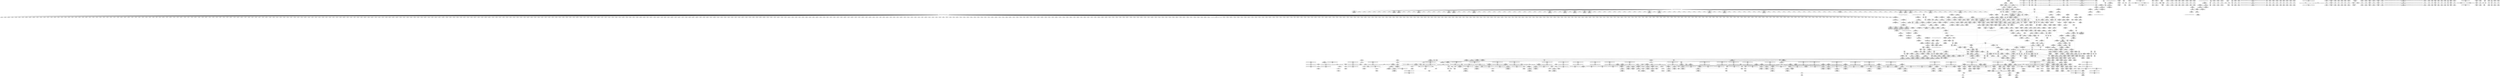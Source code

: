 digraph {
	CE0x4b38f70 [shape=record,shape=Mrecord,label="{CE0x4b38f70|72:_i32,_:_CRE_212,216_}"]
	CE0x4abf9c0 [shape=record,shape=Mrecord,label="{CE0x4abf9c0|i64*_getelementptr_inbounds_(_5_x_i64_,_5_x_i64_*___llvm_gcov_ctr57,_i64_0,_i64_3)|*Constant*|*SummSink*}"]
	CE0x4b0ca10 [shape=record,shape=Mrecord,label="{CE0x4b0ca10|VOIDTB_TE:_CE_91,92_}"]
	CE0x4a10e80 [shape=record,shape=Mrecord,label="{CE0x4a10e80|104:_%struct.inode*,_:_CRE_0,4_|*MultipleSource*|*LoadInst*|security/apparmor/lsm.c,253|security/apparmor/lsm.c,253}"]
	CE0x4aa2230 [shape=record,shape=Mrecord,label="{CE0x4aa2230|72:_i32,_:_CRE_138,139_}"]
	CE0x4aed7b0 [shape=record,shape=Mrecord,label="{CE0x4aed7b0|__aa_current_profile:tmp19|security/apparmor/include/context.h,138}"]
	CE0x4b46a80 [shape=record,shape=Mrecord,label="{CE0x4b46a80|72:_i32,_:_CRE_712,728_}"]
	CE0x59a3d30 [shape=record,shape=Mrecord,label="{CE0x59a3d30|common_perm_create:mode|Function::common_perm_create&Arg::mode::|*SummSink*}"]
	CE0x4a2fea0 [shape=record,shape=Mrecord,label="{CE0x4a2fea0|common_perm_create:fsuid|security/apparmor/lsm.c,251|*SummSource*}"]
	CE0x4a2af70 [shape=record,shape=Mrecord,label="{CE0x4a2af70|common_perm:call1|security/apparmor/lsm.c,170|*SummSource*}"]
	CE0x59acad0 [shape=record,shape=Mrecord,label="{CE0x59acad0|i64*_getelementptr_inbounds_(_17_x_i64_,_17_x_i64_*___llvm_gcov_ctr60,_i64_0,_i64_9)|*Constant*}"]
	CE0x4ad8ac0 [shape=record,shape=Mrecord,label="{CE0x4ad8ac0|__aa_current_profile:tmp10|security/apparmor/include/context.h,138}"]
	CE0x4aa3300 [shape=record,shape=Mrecord,label="{CE0x4aa3300|72:_i32,_:_CRE_154,155_}"]
	CE0x4a9b380 [shape=record,shape=Mrecord,label="{CE0x4a9b380|VOIDTB_TE:_CE_248,256_}"]
	CE0x4a9bbf0 [shape=record,shape=Mrecord,label="{CE0x4a9bbf0|VOIDTB_TE:_CE_306,307_}"]
	CE0x4aece80 [shape=record,shape=Mrecord,label="{CE0x4aece80|VOIDTB_TE:_CE_183,184_}"]
	CE0x4a004f0 [shape=record,shape=Mrecord,label="{CE0x4a004f0|common_perm_create:tobool1|security/apparmor/lsm.c,251|*SummSink*}"]
	CE0x4a1da40 [shape=record,shape=Mrecord,label="{CE0x4a1da40|i8*_getelementptr_inbounds_(_24_x_i8_,_24_x_i8_*_.str8,_i32_0,_i32_0)|*Constant*|*SummSource*}"]
	CE0x4b0c1a0 [shape=record,shape=Mrecord,label="{CE0x4b0c1a0|VOIDTB_TE:_CE_72,80_}"]
	CE0x4b3e030 [shape=record,shape=Mrecord,label="{CE0x4b3e030|72:_i32,_:_CRE_312,320_}"]
	CE0x4a7d800 [shape=record,shape=Mrecord,label="{CE0x4a7d800|i32_100|*Constant*|*SummSource*}"]
	CE0x4afd0f0 [shape=record,shape=Mrecord,label="{CE0x4afd0f0|aa_cred_profile:tmp29|security/apparmor/include/context.h,100|*SummSink*}"]
	CE0x4ab49f0 [shape=record,shape=Mrecord,label="{CE0x4ab49f0|i64*_getelementptr_inbounds_(_5_x_i64_,_5_x_i64_*___llvm_gcov_ctr57,_i64_0,_i64_0)|*Constant*|*SummSource*}"]
	CE0x4abbdc0 [shape=record,shape=Mrecord,label="{CE0x4abbdc0|aa_path_perm:path|Function::aa_path_perm&Arg::path::|*SummSource*}"]
	CE0x4a2cc90 [shape=record,shape=Mrecord,label="{CE0x4a2cc90|_call_void_mcount()_#2}"]
	CE0x4af9440 [shape=record,shape=Mrecord,label="{CE0x4af9440|aa_cred_profile:if.then|*SummSource*}"]
	CE0x4a99b70 [shape=record,shape=Mrecord,label="{CE0x4a99b70|aa_cred_profile:tmp34|security/apparmor/include/context.h,101}"]
	CE0x4a17c50 [shape=record,shape=Mrecord,label="{CE0x4a17c50|104:_%struct.inode*,_:_CRE_202,203_}"]
	CE0x4ae99f0 [shape=record,shape=Mrecord,label="{CE0x4ae99f0|__aa_current_profile:tmp16|security/apparmor/include/context.h,138|*SummSource*}"]
	CE0x4aed330 [shape=record,shape=Mrecord,label="{CE0x4aed330|aa_cred_profile:tmp10|security/apparmor/include/context.h,100|*SummSource*}"]
	CE0x4b3be30 [shape=record,shape=Mrecord,label="{CE0x4b3be30|72:_i32,_:_CRE_280,281_}"]
	CE0x599db70 [shape=record,shape=Mrecord,label="{CE0x599db70|i1_true|*Constant*}"]
	CE0x4a503d0 [shape=record,shape=Mrecord,label="{CE0x4a503d0|104:_%struct.inode*,_:_CRE_280,288_|*MultipleSource*|*LoadInst*|security/apparmor/lsm.c,253|security/apparmor/lsm.c,253}"]
	CE0x59973c0 [shape=record,shape=Mrecord,label="{CE0x59973c0|apparmor_path_symlink:tmp1|*SummSource*}"]
	CE0x4ab26e0 [shape=record,shape=Mrecord,label="{CE0x4ab26e0|common_perm:tmp|*SummSource*}"]
	CE0x4abbf10 [shape=record,shape=Mrecord,label="{CE0x4abbf10|aa_path_perm:path|Function::aa_path_perm&Arg::path::|*SummSink*}"]
	CE0x4b10540 [shape=record,shape=Mrecord,label="{CE0x4b10540|void_(i8*,_i32,_i64)*_asm_sideeffect_1:_09ud2_0A.pushsection___bug_table,_22a_22_0A2:_09.long_1b_-_2b,_$_0:c_-_2b_0A_09.word_$_1:c_,_0_0A_09.org_2b+$_2:c_0A.popsection_,_i,i,i,_dirflag_,_fpsr_,_flags_}"]
	CE0x4a7fb30 [shape=record,shape=Mrecord,label="{CE0x4a7fb30|aa_cred_profile:tmp27|security/apparmor/include/context.h,100|*SummSource*}"]
	CE0x4adc050 [shape=record,shape=Mrecord,label="{CE0x4adc050|aa_cred_profile:do.body6|*SummSink*}"]
	CE0x4aeb880 [shape=record,shape=Mrecord,label="{CE0x4aeb880|get_current:tmp}"]
	CE0x4b49e60 [shape=record,shape=Mrecord,label="{CE0x4b49e60|72:_i32,_:_CRE_896,897_}"]
	CE0x4b4d380 [shape=record,shape=Mrecord,label="{CE0x4b4d380|72:_i32,_:_CRE_981,982_}"]
	CE0x4af3c10 [shape=record,shape=Mrecord,label="{CE0x4af3c10|VOIDTB_TE:_CE_173,174_}"]
	CE0x4b0c750 [shape=record,shape=Mrecord,label="{CE0x4b0c750|aa_cred_profile:tmp|*SummSource*}"]
	CE0x4a04af0 [shape=record,shape=Mrecord,label="{CE0x4a04af0|common_perm_create:tmp15|security/apparmor/lsm.c,251}"]
	CE0x4a2eb80 [shape=record,shape=Mrecord,label="{CE0x4a2eb80|COLLAPSED:_GCRE_current_task_external_global_%struct.task_struct*:_elem_0::|security/apparmor/lsm.c,251}"]
	CE0x4b44da0 [shape=record,shape=Mrecord,label="{CE0x4b44da0|72:_i32,_:_CRE_609,610_}"]
	CE0x4a5cde0 [shape=record,shape=Mrecord,label="{CE0x4a5cde0|i32_10|*Constant*}"]
	CE0x4ac0f60 [shape=record,shape=Mrecord,label="{CE0x4ac0f60|common_perm_dir_dentry:bb|*SummSource*}"]
	CE0x4a12610 [shape=record,shape=Mrecord,label="{CE0x4a12610|104:_%struct.inode*,_:_CRE_80,88_|*MultipleSource*|*LoadInst*|security/apparmor/lsm.c,253|security/apparmor/lsm.c,253}"]
	CE0x4b4c390 [shape=record,shape=Mrecord,label="{CE0x4b4c390|72:_i32,_:_CRE_931,932_}"]
	CE0x4b3d370 [shape=record,shape=Mrecord,label="{CE0x4b3d370|72:_i32,_:_CRE_300,301_}"]
	CE0x4adeb10 [shape=record,shape=Mrecord,label="{CE0x4adeb10|VOIDTB_TE:_CE_161,162_}"]
	CE0x4a19540 [shape=record,shape=Mrecord,label="{CE0x4a19540|104:_%struct.inode*,_:_CRE_223,224_}"]
	CE0x4b3f9b0 [shape=record,shape=Mrecord,label="{CE0x4b3f9b0|72:_i32,_:_CRE_477,478_}"]
	CE0x4a0d9d0 [shape=record,shape=Mrecord,label="{CE0x4a0d9d0|i64*_getelementptr_inbounds_(_2_x_i64_,_2_x_i64_*___llvm_gcov_ctr55,_i64_0,_i64_1)|*Constant*|*SummSource*}"]
	CE0x4aa1c80 [shape=record,shape=Mrecord,label="{CE0x4aa1c80|72:_i32,_:_CRE_112,120_}"]
	CE0x4afefd0 [shape=record,shape=Mrecord,label="{CE0x4afefd0|VOIDTB_TE:_CE_195,196_}"]
	CE0x4aa2310 [shape=record,shape=Mrecord,label="{CE0x4aa2310|72:_i32,_:_CRE_139,140_}"]
	CE0x4b41250 [shape=record,shape=Mrecord,label="{CE0x4b41250|72:_i32,_:_CRE_553,554_}"]
	CE0x4b47b80 [shape=record,shape=Mrecord,label="{CE0x4b47b80|72:_i32,_:_CRE_856,864_}"]
	CE0x4b35c70 [shape=record,shape=Mrecord,label="{CE0x4b35c70|72:_i32,_:_CRE_161,162_}"]
	CE0x4b49090 [shape=record,shape=Mrecord,label="{CE0x4b49090|72:_i32,_:_CRE_883,884_}"]
	CE0x4b4d6b0 [shape=record,shape=Mrecord,label="{CE0x4b4d6b0|72:_i32,_:_CRE_984,988_}"]
	CE0x4a9c150 [shape=record,shape=Mrecord,label="{CE0x4a9c150|VOIDTB_TE:_CE_311,312_}"]
	CE0x4b41aa0 [shape=record,shape=Mrecord,label="{CE0x4b41aa0|72:_i32,_:_CRE_561,562_}"]
	CE0x4af3360 [shape=record,shape=Mrecord,label="{CE0x4af3360|VOIDTB_TE:_CE_176,177_}"]
	CE0x4a2ed70 [shape=record,shape=Mrecord,label="{CE0x4a2ed70|common_perm_create:cred|security/apparmor/lsm.c,251}"]
	CE0x4ad6c20 [shape=record,shape=Mrecord,label="{CE0x4ad6c20|aa_cred_profile:do.body6|*SummSource*}"]
	CE0x4a5c520 [shape=record,shape=Mrecord,label="{CE0x4a5c520|i64_4|*Constant*}"]
	CE0x4a2e0e0 [shape=record,shape=Mrecord,label="{CE0x4a2e0e0|common_perm_create:call10|security/apparmor/lsm.c,256|*SummSource*}"]
	CE0x5990d00 [shape=record,shape=Mrecord,label="{CE0x5990d00|i64*_getelementptr_inbounds_(_2_x_i64_,_2_x_i64_*___llvm_gcov_ctr64,_i64_0,_i64_0)|*Constant*}"]
	CE0x4a2ceb0 [shape=record,shape=Mrecord,label="{CE0x4a2ceb0|common_perm:tmp1|*SummSink*}"]
	CE0x4af9270 [shape=record,shape=Mrecord,label="{CE0x4af9270|aa_cred_profile:conv|security/apparmor/include/context.h,100|*SummSource*}"]
	CE0x4aa31f0 [shape=record,shape=Mrecord,label="{CE0x4aa31f0|72:_i32,_:_CRE_153,154_}"]
	CE0x4a06710 [shape=record,shape=Mrecord,label="{CE0x4a06710|common_perm_create:tmp2|*SummSink*}"]
	CE0x59b12f0 [shape=record,shape=Mrecord,label="{CE0x59b12f0|i64*_getelementptr_inbounds_(_17_x_i64_,_17_x_i64_*___llvm_gcov_ctr60,_i64_0,_i64_15)|*Constant*}"]
	CE0x4b36710 [shape=record,shape=Mrecord,label="{CE0x4b36710|72:_i32,_:_CRE_171,172_}"]
	CE0x4b4cc40 [shape=record,shape=Mrecord,label="{CE0x4b4cc40|72:_i32,_:_CRE_960,968_}"]
	CE0x4aea050 [shape=record,shape=Mrecord,label="{CE0x4aea050|_call_void_lockdep_rcu_suspicious(i8*_getelementptr_inbounds_(_36_x_i8_,_36_x_i8_*_.str12,_i32_0,_i32_0),_i32_138,_i8*_getelementptr_inbounds_(_45_x_i8_,_45_x_i8_*_.str14,_i32_0,_i32_0))_#7,_!dbg_!18575|security/apparmor/include/context.h,138}"]
	CE0x4b4a7f0 [shape=record,shape=Mrecord,label="{CE0x4b4a7f0|72:_i32,_:_CRE_905,906_}"]
	CE0x4a0bec0 [shape=record,shape=Mrecord,label="{CE0x4a0bec0|mediated_filesystem:i_sb|security/apparmor/include/apparmor.h,117|*SummSink*}"]
	CE0x5993380 [shape=record,shape=Mrecord,label="{CE0x5993380|i64_3|*Constant*}"]
	CE0x4b385e0 [shape=record,shape=Mrecord,label="{CE0x4b385e0|72:_i32,_:_CRE_200,201_}"]
	CE0x4a2f1e0 [shape=record,shape=Mrecord,label="{CE0x4a2f1e0|common_perm_create:tmp19|security/apparmor/lsm.c,251}"]
	CE0x4a30770 [shape=record,shape=Mrecord,label="{CE0x4a30770|common_perm_create:tmp21|security/apparmor/lsm.c,251|*SummSource*}"]
	CE0x4ab3590 [shape=record,shape=Mrecord,label="{CE0x4ab3590|_call_void_mcount()_#2|*SummSource*}"]
	CE0x4a53a70 [shape=record,shape=Mrecord,label="{CE0x4a53a70|common_perm_create:tmp33|security/apparmor/lsm.c,254|*SummSource*}"]
	CE0x4b09bd0 [shape=record,shape=Mrecord,label="{CE0x4b09bd0|VOIDTB_TE:_CE_40,48_}"]
	CE0x598c6e0 [shape=record,shape=Mrecord,label="{CE0x598c6e0|common_perm_create:mask|Function::common_perm_create&Arg::mask::|*SummSource*}"]
	CE0x4b47850 [shape=record,shape=Mrecord,label="{CE0x4b47850|72:_i32,_:_CRE_832,840_}"]
	CE0x4a19410 [shape=record,shape=Mrecord,label="{CE0x4a19410|104:_%struct.inode*,_:_CRE_222,223_}"]
	CE0x4a9a890 [shape=record,shape=Mrecord,label="{CE0x4a9a890|72:_%struct.hlist_bl_node**,_80:_%struct.dentry*,_104:_%struct.inode*,_:_CRE:_elem_0:default:}"]
	CE0x4b46fd0 [shape=record,shape=Mrecord,label="{CE0x4b46fd0|72:_i32,_:_CRE_760,768_}"]
	CE0x4b13920 [shape=record,shape=Mrecord,label="{CE0x4b13920|i64_6|*Constant*}"]
	CE0x4a16230 [shape=record,shape=Mrecord,label="{CE0x4a16230|104:_%struct.inode*,_:_CRE_180,181_}"]
	CE0x4a165c0 [shape=record,shape=Mrecord,label="{CE0x4a165c0|104:_%struct.inode*,_:_CRE_183,184_}"]
	CE0x59993e0 [shape=record,shape=Mrecord,label="{CE0x59993e0|i64_1|*Constant*}"]
	CE0x4a1c440 [shape=record,shape=Mrecord,label="{CE0x4a1c440|__aa_current_profile:tmp1|*SummSink*}"]
	CE0x4a58260 [shape=record,shape=Mrecord,label="{CE0x4a58260|GLOBAL:mediated_filesystem|*Constant*|*SummSource*}"]
	CE0x4b4ba00 [shape=record,shape=Mrecord,label="{CE0x4b4ba00|72:_i32,_:_CRE_922,923_}"]
	CE0x4ad9f10 [shape=record,shape=Mrecord,label="{CE0x4ad9f10|VOIDTB_TE:_CE_163,164_}"]
	CE0x4a2d3b0 [shape=record,shape=Mrecord,label="{CE0x4a2d3b0|get_current:entry}"]
	CE0x4a10c40 [shape=record,shape=Mrecord,label="{CE0x4a10c40|i32_5|*Constant*|*SummSink*}"]
	CE0x4b47eb0 [shape=record,shape=Mrecord,label="{CE0x4b47eb0|72:_i32,_:_CRE_866,867_}"]
	CE0x4ab0f30 [shape=record,shape=Mrecord,label="{CE0x4ab0f30|common_perm:path|Function::common_perm&Arg::path::|*SummSource*}"]
	CE0x59b2080 [shape=record,shape=Mrecord,label="{CE0x59b2080|common_perm_create:tmp35|security/apparmor/lsm.c,256}"]
	CE0x4a035b0 [shape=record,shape=Mrecord,label="{CE0x4a035b0|common_perm_create:tmp7|security/apparmor/lsm.c,251|*SummSink*}"]
	CE0x4abb890 [shape=record,shape=Mrecord,label="{CE0x4abb890|aa_path_perm:profile|Function::aa_path_perm&Arg::profile::|*SummSource*}"]
	CE0x4b4bd30 [shape=record,shape=Mrecord,label="{CE0x4b4bd30|72:_i32,_:_CRE_925,926_}"]
	CE0x4a130d0 [shape=record,shape=Mrecord,label="{CE0x4a130d0|104:_%struct.inode*,_:_CRE_95,96_}"]
	CE0x4b3c050 [shape=record,shape=Mrecord,label="{CE0x4b3c050|72:_i32,_:_CRE_282,283_}"]
	CE0x4abdd30 [shape=record,shape=Mrecord,label="{CE0x4abdd30|__aa_current_profile:tmp4|security/apparmor/include/context.h,138|*SummSource*}"]
	CE0x4a60580 [shape=record,shape=Mrecord,label="{CE0x4a60580|i64*_getelementptr_inbounds_(_2_x_i64_,_2_x_i64_*___llvm_gcov_ctr112,_i64_0,_i64_0)|*Constant*}"]
	CE0x4a48430 [shape=record,shape=Mrecord,label="{CE0x4a48430|_call_void_mcount()_#2}"]
	CE0x4b41ee0 [shape=record,shape=Mrecord,label="{CE0x4b41ee0|72:_i32,_:_CRE_565,566_}"]
	CE0x598c930 [shape=record,shape=Mrecord,label="{CE0x598c930|i16_-24576|*Constant*|*SummSink*}"]
	CE0x4a51100 [shape=record,shape=Mrecord,label="{CE0x4a51100|104:_%struct.inode*,_:_CRE_310,311_}"]
	CE0x4b11be0 [shape=record,shape=Mrecord,label="{CE0x4b11be0|VOIDTB_TE:_CE_153,154_}"]
	CE0x4b3f160 [shape=record,shape=Mrecord,label="{CE0x4b3f160|72:_i32,_:_CRE_448,456_}"]
	CE0x4a1a700 [shape=record,shape=Mrecord,label="{CE0x4a1a700|common_perm_create:tmp1}"]
	CE0x4a1bd20 [shape=record,shape=Mrecord,label="{CE0x4a1bd20|get_current:tmp1|*SummSource*}"]
	CE0x4b38910 [shape=record,shape=Mrecord,label="{CE0x4b38910|72:_i32,_:_CRE_203,204_}"]
	CE0x4a60720 [shape=record,shape=Mrecord,label="{CE0x4a60720|i64*_getelementptr_inbounds_(_2_x_i64_,_2_x_i64_*___llvm_gcov_ctr112,_i64_0,_i64_0)|*Constant*|*SummSource*}"]
	CE0x4b10e80 [shape=record,shape=Mrecord,label="{CE0x4b10e80|aa_cred_profile:tmp20|security/apparmor/include/context.h,100}"]
	CE0x4b39e50 [shape=record,shape=Mrecord,label="{CE0x4b39e50|72:_i32,_:_CRE_250,251_}"]
	CE0x4a98c40 [shape=record,shape=Mrecord,label="{CE0x4a98c40|aa_cred_profile:tmp32|security/apparmor/include/context.h,101|*SummSink*}"]
	CE0x4ae7670 [shape=record,shape=Mrecord,label="{CE0x4ae7670|i8*_getelementptr_inbounds_(_36_x_i8_,_36_x_i8_*_.str12,_i32_0,_i32_0)|*Constant*}"]
	CE0x4ae78f0 [shape=record,shape=Mrecord,label="{CE0x4ae78f0|i8*_getelementptr_inbounds_(_36_x_i8_,_36_x_i8_*_.str12,_i32_0,_i32_0)|*Constant*|*SummSource*}"]
	CE0x4aeb8f0 [shape=record,shape=Mrecord,label="{CE0x4aeb8f0|i64*_getelementptr_inbounds_(_2_x_i64_,_2_x_i64_*___llvm_gcov_ctr112,_i64_0,_i64_0)|*Constant*}"]
	CE0x4a05390 [shape=record,shape=Mrecord,label="{CE0x4a05390|i8_1|*Constant*|*SummSource*}"]
	CE0x4b409d0 [shape=record,shape=Mrecord,label="{CE0x4b409d0|72:_i32,_:_CRE_508,512_}"]
	CE0x4af4d90 [shape=record,shape=Mrecord,label="{CE0x4af4d90|%struct.aa_profile*_null|*Constant*|*SummSink*}"]
	CE0x4ab2050 [shape=record,shape=Mrecord,label="{CE0x4ab2050|common_perm:bb|*SummSink*}"]
	CE0x4a1b0b0 [shape=record,shape=Mrecord,label="{CE0x4a1b0b0|common_perm_create:lor.lhs.false|*SummSource*}"]
	CE0x4ab5bd0 [shape=record,shape=Mrecord,label="{CE0x4ab5bd0|common_perm:mode|security/apparmor/lsm.c,169|*SummSink*}"]
	CE0x4afd620 [shape=record,shape=Mrecord,label="{CE0x4afd620|i64*_getelementptr_inbounds_(_16_x_i64_,_16_x_i64_*___llvm_gcov_ctr46,_i64_0,_i64_14)|*Constant*|*SummSource*}"]
	CE0x4a481e0 [shape=record,shape=Mrecord,label="{CE0x4a481e0|mediated_filesystem:tmp3|*SummSource*}"]
	CE0x598bd10 [shape=record,shape=Mrecord,label="{CE0x598bd10|%struct.vfsmount*_null|*Constant*|*SummSink*}"]
	CE0x4b3bf40 [shape=record,shape=Mrecord,label="{CE0x4b3bf40|72:_i32,_:_CRE_281,282_}"]
	CE0x4a9c370 [shape=record,shape=Mrecord,label="{CE0x4a9c370|VOIDTB_TE:_CE_313,314_}"]
	CE0x4ab8b10 [shape=record,shape=Mrecord,label="{CE0x4ab8b10|common_perm:cmp|security/apparmor/lsm.c,169}"]
	CE0x4b492b0 [shape=record,shape=Mrecord,label="{CE0x4b492b0|72:_i32,_:_CRE_885,886_}"]
	CE0x4af4e80 [shape=record,shape=Mrecord,label="{CE0x4af4e80|%struct.aa_profile*_null|*Constant*|*SummSource*}"]
	CE0x59adf70 [shape=record,shape=Mrecord,label="{CE0x59adf70|GLOBAL:get_current|*Constant*|*SummSource*}"]
	CE0x59a0d40 [shape=record,shape=Mrecord,label="{CE0x59a0d40|COLLAPSED:_SCMRE:_elem_0::|security/apparmor/lsm.c,251}"]
	CE0x4adb530 [shape=record,shape=Mrecord,label="{CE0x4adb530|__aa_current_profile:tobool|security/apparmor/include/context.h,138|*SummSource*}"]
	CE0x59ae910 [shape=record,shape=Mrecord,label="{CE0x59ae910|common_perm:tmp3|security/apparmor/lsm.c,169}"]
	CE0x4b3b7d0 [shape=record,shape=Mrecord,label="{CE0x4b3b7d0|72:_i32,_:_CRE_274,275_}"]
	CE0x4b44b80 [shape=record,shape=Mrecord,label="{CE0x4b44b80|72:_i32,_:_CRE_607,608_}"]
	CE0x4b49c40 [shape=record,shape=Mrecord,label="{CE0x4b49c40|72:_i32,_:_CRE_894,895_}"]
	CE0x4a97fd0 [shape=record,shape=Mrecord,label="{CE0x4a97fd0|VOIDTB_TE:_CE_217,218_}"]
	CE0x4a5af60 [shape=record,shape=Mrecord,label="{CE0x4a5af60|common_perm:tmp9|security/apparmor/lsm.c,172|*SummSource*}"]
	CE0x5393c60 [shape=record,shape=Mrecord,label="{CE0x5393c60|apparmor_path_symlink:entry|*SummSource*}"]
	CE0x4a0b0e0 [shape=record,shape=Mrecord,label="{CE0x4a0b0e0|mediated_filesystem:tmp2|*SummSource*}"]
	CE0x4ab8730 [shape=record,shape=Mrecord,label="{CE0x4ab8730|common_perm:tmp2|security/apparmor/lsm.c,169|*SummSource*}"]
	CE0x4a51000 [shape=record,shape=Mrecord,label="{CE0x4a51000|104:_%struct.inode*,_:_CRE_309,310_}"]
	CE0x4b3c7c0 [shape=record,shape=Mrecord,label="{CE0x4b3c7c0|72:_i32,_:_CRE_289,290_}"]
	CE0x4a9cbf0 [shape=record,shape=Mrecord,label="{CE0x4a9cbf0|72:_i32,_:_CRE_2,4_}"]
	CE0x4ae3ec0 [shape=record,shape=Mrecord,label="{CE0x4ae3ec0|__aa_current_profile:tobool1|security/apparmor/include/context.h,138}"]
	CE0x4a96ba0 [shape=record,shape=Mrecord,label="{CE0x4a96ba0|VOIDTB_TE:_CE_198,199_}"]
	CE0x59b2680 [shape=record,shape=Mrecord,label="{CE0x59b2680|get_current:tmp}"]
	CE0x4aa30e0 [shape=record,shape=Mrecord,label="{CE0x4aa30e0|72:_i32,_:_CRE_152,153_}"]
	CE0x4b4a4c0 [shape=record,shape=Mrecord,label="{CE0x4b4a4c0|72:_i32,_:_CRE_902,903_}"]
	CE0x4a060a0 [shape=record,shape=Mrecord,label="{CE0x4a060a0|common_perm_create:land.lhs.true2}"]
	CE0x5997fc0 [shape=record,shape=Mrecord,label="{CE0x5997fc0|common_perm_create:tmp10|security/apparmor/lsm.c,251}"]
	CE0x4a2dab0 [shape=record,shape=Mrecord,label="{CE0x4a2dab0|common_perm_create:tmp36|security/apparmor/lsm.c,256}"]
	CE0x4a96480 [shape=record,shape=Mrecord,label="{CE0x4a96480|i64*_getelementptr_inbounds_(_16_x_i64_,_16_x_i64_*___llvm_gcov_ctr46,_i64_0,_i64_15)|*Constant*|*SummSource*}"]
	CE0x4ab3310 [shape=record,shape=Mrecord,label="{CE0x4ab3310|_call_void_mcount()_#2}"]
	CE0x4ae3100 [shape=record,shape=Mrecord,label="{CE0x4ae3100|aa_cred_profile:do.end}"]
	CE0x4b3c380 [shape=record,shape=Mrecord,label="{CE0x4b3c380|72:_i32,_:_CRE_285,286_}"]
	CE0x4b3cd10 [shape=record,shape=Mrecord,label="{CE0x4b3cd10|72:_i32,_:_CRE_294,295_}"]
	CE0x4ae97f0 [shape=record,shape=Mrecord,label="{CE0x4ae97f0|__aa_current_profile:tmp16|security/apparmor/include/context.h,138}"]
	CE0x4aecd70 [shape=record,shape=Mrecord,label="{CE0x4aecd70|VOIDTB_TE:_CE_182,183_}"]
	CE0x4a13fc0 [shape=record,shape=Mrecord,label="{CE0x4a13fc0|104:_%struct.inode*,_:_CRE_151,152_}"]
	CE0x4b3a4b0 [shape=record,shape=Mrecord,label="{CE0x4b3a4b0|72:_i32,_:_CRE_256,257_}"]
	CE0x4ae5f30 [shape=record,shape=Mrecord,label="{CE0x4ae5f30|i1_true|*Constant*}"]
	CE0x4af7b30 [shape=record,shape=Mrecord,label="{CE0x4af7b30|aa_cred_profile:if.end}"]
	CE0x4b36d70 [shape=record,shape=Mrecord,label="{CE0x4b36d70|72:_i32,_:_CRE_177,178_}"]
	CE0x4a97530 [shape=record,shape=Mrecord,label="{CE0x4a97530|VOIDTB_TE:_CE_207,208_}"]
	CE0x4a933c0 [shape=record,shape=Mrecord,label="{CE0x4a933c0|mediated_filesystem:s_flags|security/apparmor/include/apparmor.h,117|*SummSource*}"]
	CE0x4ae4030 [shape=record,shape=Mrecord,label="{CE0x4ae4030|get_current:tmp1}"]
	CE0x4a0c620 [shape=record,shape=Mrecord,label="{CE0x4a0c620|mediated_filesystem:s_flags|security/apparmor/include/apparmor.h,117|*SummSink*}"]
	CE0x598bda0 [shape=record,shape=Mrecord,label="{CE0x598bda0|i64_10|*Constant*|*SummSource*}"]
	CE0x4a30c20 [shape=record,shape=Mrecord,label="{CE0x4a30c20|common_perm_create:tmp21|security/apparmor/lsm.c,251}"]
	CE0x4a50ce0 [shape=record,shape=Mrecord,label="{CE0x4a50ce0|104:_%struct.inode*,_:_CRE_306,307_}"]
	CE0x4a9c6a0 [shape=record,shape=Mrecord,label="{CE0x4a9c6a0|VOIDTB_TE:_CE_316,317_}"]
	CE0x4aec900 [shape=record,shape=Mrecord,label="{CE0x4aec900|0:_%struct.aa_profile*,_:_CMRE_8,16_|*MultipleSource*|security/apparmor/include/context.h,99|*LoadInst*|security/apparmor/include/context.h,99|security/apparmor/include/context.h,100}"]
	CE0x4b440e0 [shape=record,shape=Mrecord,label="{CE0x4b440e0|72:_i32,_:_CRE_597,598_}"]
	CE0x4aeba50 [shape=record,shape=Mrecord,label="{CE0x4aeba50|i64_1|*Constant*}"]
	CE0x4aef0c0 [shape=record,shape=Mrecord,label="{CE0x4aef0c0|__aa_current_profile:cred|security/apparmor/include/context.h,138|*SummSource*}"]
	CE0x4b0c670 [shape=record,shape=Mrecord,label="{CE0x4b0c670|aa_cred_profile:tmp}"]
	CE0x4abcb10 [shape=record,shape=Mrecord,label="{CE0x4abcb10|__aa_current_profile:tmp2}"]
	CE0x4a5efd0 [shape=record,shape=Mrecord,label="{CE0x4a5efd0|common_perm_create:retval.0|*SummSink*}"]
	CE0x4a2f8d0 [shape=record,shape=Mrecord,label="{CE0x4a2f8d0|i32_10|*Constant*|*SummSource*}"]
	CE0x4a1bf60 [shape=record,shape=Mrecord,label="{CE0x4a1bf60|common_perm_create:do.end|*SummSink*}"]
	CE0x4a06990 [shape=record,shape=Mrecord,label="{CE0x4a06990|common_perm_create:tmp3|*SummSource*}"]
	CE0x4a2f4d0 [shape=record,shape=Mrecord,label="{CE0x4a2f4d0|common_perm_create:tmp19|security/apparmor/lsm.c,251|*SummSource*}"]
	CE0x4a05be0 [shape=record,shape=Mrecord,label="{CE0x4a05be0|common_perm_create:if.then8|*SummSource*}"]
	CE0x4aa2970 [shape=record,shape=Mrecord,label="{CE0x4aa2970|72:_i32,_:_CRE_145,146_}"]
	CE0x5993180 [shape=record,shape=Mrecord,label="{CE0x5993180|common_perm_create:tobool|security/apparmor/lsm.c,251|*SummSink*}"]
	CE0x4b40560 [shape=record,shape=Mrecord,label="{CE0x4b40560|72:_i32,_:_CRE_488,496_}"]
	CE0x4a07510 [shape=record,shape=Mrecord,label="{CE0x4a07510|COLLAPSED:_GCMRE___llvm_gcov_ctr56_internal_global_2_x_i64_zeroinitializer:_elem_0:default:}"]
	CE0x4ac16b0 [shape=record,shape=Mrecord,label="{CE0x4ac16b0|aa_cred_profile:tmp3|*SummSource*}"]
	CE0x4a97860 [shape=record,shape=Mrecord,label="{CE0x4a97860|VOIDTB_TE:_CE_210,211_}"]
	CE0x4aa2a80 [shape=record,shape=Mrecord,label="{CE0x4aa2a80|72:_i32,_:_CRE_146,147_}"]
	CE0x4a2b0f0 [shape=record,shape=Mrecord,label="{CE0x4a2b0f0|common_perm:call1|security/apparmor/lsm.c,170|*SummSink*}"]
	CE0x599fce0 [shape=record,shape=Mrecord,label="{CE0x599fce0|common_perm_create:dentry|Function::common_perm_create&Arg::dentry::|*SummSource*}"]
	CE0x59b2750 [shape=record,shape=Mrecord,label="{CE0x59b2750|i32_1|*Constant*}"]
	CE0x4a0f630 [shape=record,shape=Mrecord,label="{CE0x4a0f630|common_perm_create:tmp26|security/apparmor/lsm.c,253|*SummSink*}"]
	CE0x59b1910 [shape=record,shape=Mrecord,label="{CE0x59b1910|i64*_getelementptr_inbounds_(_17_x_i64_,_17_x_i64_*___llvm_gcov_ctr60,_i64_0,_i64_15)|*Constant*|*SummSource*}"]
	CE0x4ae2720 [shape=record,shape=Mrecord,label="{CE0x4ae2720|i64*_getelementptr_inbounds_(_11_x_i64_,_11_x_i64_*___llvm_gcov_ctr58,_i64_0,_i64_6)|*Constant*|*SummSource*}"]
	CE0x4afb760 [shape=record,shape=Mrecord,label="{CE0x4afb760|i32_22|*Constant*|*SummSink*}"]
	CE0x4affac0 [shape=record,shape=Mrecord,label="{CE0x4affac0|aa_cred_profile:tmp|*SummSink*}"]
	CE0x4a07be0 [shape=record,shape=Mrecord,label="{CE0x4a07be0|common_perm_create:tmp32|security/apparmor/lsm.c,253|*SummSink*}"]
	CE0x4b41bb0 [shape=record,shape=Mrecord,label="{CE0x4b41bb0|72:_i32,_:_CRE_562,563_}"]
	CE0x4b3c8d0 [shape=record,shape=Mrecord,label="{CE0x4b3c8d0|72:_i32,_:_CRE_290,291_}"]
	CE0x4b0b1e0 [shape=record,shape=Mrecord,label="{CE0x4b0b1e0|aa_cred_profile:lor.end}"]
	CE0x599ab30 [shape=record,shape=Mrecord,label="{CE0x599ab30|apparmor_path_symlink:dir|Function::apparmor_path_symlink&Arg::dir::|*SummSink*}"]
	CE0x598d670 [shape=record,shape=Mrecord,label="{CE0x598d670|i64_1|*Constant*}"]
	CE0x4b42ba0 [shape=record,shape=Mrecord,label="{CE0x4b42ba0|72:_i32,_:_CRE_577,578_}"]
	CE0x4aeeaa0 [shape=record,shape=Mrecord,label="{CE0x4aeeaa0|get_current:entry}"]
	CE0x4a525d0 [shape=record,shape=Mrecord,label="{CE0x4a525d0|common_perm_create:tmp29|security/apparmor/lsm.c,253}"]
	CE0x4a07580 [shape=record,shape=Mrecord,label="{CE0x4a07580|common_perm_dir_dentry:tmp|*SummSource*}"]
	CE0x4abc870 [shape=record,shape=Mrecord,label="{CE0x4abc870|aa_path_perm:request|Function::aa_path_perm&Arg::request::|*SummSink*}"]
	CE0x59982c0 [shape=record,shape=Mrecord,label="{CE0x59982c0|apparmor_path_symlink:tmp2|*SummSource*}"]
	CE0x4b09030 [shape=record,shape=Mrecord,label="{CE0x4b09030|i64*_getelementptr_inbounds_(_16_x_i64_,_16_x_i64_*___llvm_gcov_ctr46,_i64_0,_i64_7)|*Constant*}"]
	CE0x4ad6e10 [shape=record,shape=Mrecord,label="{CE0x4ad6e10|__aa_current_profile:tmp|*SummSink*}"]
	CE0x4ae1b30 [shape=record,shape=Mrecord,label="{CE0x4ae1b30|aa_cred_profile:tmp5|security/apparmor/include/context.h,99|*SummSource*}"]
	CE0x4b44960 [shape=record,shape=Mrecord,label="{CE0x4b44960|72:_i32,_:_CRE_605,606_}"]
	CE0x5631830 [shape=record,shape=Mrecord,label="{CE0x5631830|apparmor_path_symlink:bb}"]
	CE0x4adc3c0 [shape=record,shape=Mrecord,label="{CE0x4adc3c0|__aa_current_profile:call|security/apparmor/include/context.h,138}"]
	CE0x4aff0e0 [shape=record,shape=Mrecord,label="{CE0x4aff0e0|VOIDTB_TE:_CE_196,197_}"]
	CE0x4b4d160 [shape=record,shape=Mrecord,label="{CE0x4b4d160|72:_i32,_:_CRE_979,980_}"]
	CE0x4a08bf0 [shape=record,shape=Mrecord,label="{CE0x4a08bf0|i1_true|*Constant*|*SummSink*}"]
	CE0x4b42dc0 [shape=record,shape=Mrecord,label="{CE0x4b42dc0|72:_i32,_:_CRE_579,580_}"]
	CE0x4a48e20 [shape=record,shape=Mrecord,label="{CE0x4a48e20|get_current:tmp2}"]
	CE0x599d2d0 [shape=record,shape=Mrecord,label="{CE0x599d2d0|common_perm_create:tmp11|security/apparmor/lsm.c,251|*SummSource*}"]
	CE0x4b48c50 [shape=record,shape=Mrecord,label="{CE0x4b48c50|72:_i32,_:_CRE_879,880_}"]
	CE0x4abe820 [shape=record,shape=Mrecord,label="{CE0x4abe820|common_perm:tmp5|security/apparmor/lsm.c,169}"]
	CE0x4ab0bb0 [shape=record,shape=Mrecord,label="{CE0x4ab0bb0|common_perm:op|Function::common_perm&Arg::op::|*SummSource*}"]
	CE0x4a54490 [shape=record,shape=Mrecord,label="{CE0x4a54490|common_perm_dir_dentry:entry|*SummSink*}"]
	CE0x4b0b380 [shape=record,shape=Mrecord,label="{CE0x4b0b380|aa_cred_profile:do.end10|*SummSource*}"]
	CE0x4b42320 [shape=record,shape=Mrecord,label="{CE0x4b42320|72:_i32,_:_CRE_569,570_}"]
	CE0x59ad6c0 [shape=record,shape=Mrecord,label="{CE0x59ad6c0|common_perm_create:tmp18|security/apparmor/lsm.c,251}"]
	CE0x4b482c0 [shape=record,shape=Mrecord,label="{CE0x4b482c0|72:_i32,_:_CRE_870,871_}"]
	CE0x4ab4ce0 [shape=record,shape=Mrecord,label="{CE0x4ab4ce0|common_perm:tmp}"]
	CE0x4a27b00 [shape=record,shape=Mrecord,label="{CE0x4a27b00|common_perm_create:tmp22|*LoadInst*|security/apparmor/lsm.c,253}"]
	CE0x4a1a160 [shape=record,shape=Mrecord,label="{CE0x4a1a160|i64*_getelementptr_inbounds_(_2_x_i64_,_2_x_i64_*___llvm_gcov_ctr56,_i64_0,_i64_1)|*Constant*}"]
	CE0x59947c0 [shape=record,shape=Mrecord,label="{CE0x59947c0|apparmor_path_symlink:tmp3|*SummSource*}"]
	CE0x599c1a0 [shape=record,shape=Mrecord,label="{CE0x599c1a0|common_perm_create:do.body|*SummSink*}"]
	CE0x4ac1720 [shape=record,shape=Mrecord,label="{CE0x4ac1720|aa_cred_profile:tmp3|*SummSink*}"]
	CE0x59a4320 [shape=record,shape=Mrecord,label="{CE0x59a4320|_ret_i32_%retval.0,_!dbg_!18607|security/apparmor/lsm.c,257|*SummSink*}"]
	CE0x599d550 [shape=record,shape=Mrecord,label="{CE0x599d550|common_perm_create:tmp12|security/apparmor/lsm.c,251}"]
	CE0x4ab2af0 [shape=record,shape=Mrecord,label="{CE0x4ab2af0|i64*_getelementptr_inbounds_(_16_x_i64_,_16_x_i64_*___llvm_gcov_ctr46,_i64_0,_i64_4)|*Constant*}"]
	CE0x4b4aa10 [shape=record,shape=Mrecord,label="{CE0x4b4aa10|72:_i32,_:_CRE_907,908_}"]
	CE0x4a62470 [shape=record,shape=Mrecord,label="{CE0x4a62470|i32_8|*Constant*}"]
	CE0x4a16e10 [shape=record,shape=Mrecord,label="{CE0x4a16e10|104:_%struct.inode*,_:_CRE_190,191_}"]
	CE0x4b3a3a0 [shape=record,shape=Mrecord,label="{CE0x4b3a3a0|72:_i32,_:_CRE_255,256_}"]
	CE0x599b0d0 [shape=record,shape=Mrecord,label="{CE0x599b0d0|common_perm_create:tmp4|security/apparmor/lsm.c,251|*SummSource*}"]
	CE0x4a14ba0 [shape=record,shape=Mrecord,label="{CE0x4a14ba0|104:_%struct.inode*,_:_CRE_161,162_}"]
	CE0x4b4a2a0 [shape=record,shape=Mrecord,label="{CE0x4b4a2a0|72:_i32,_:_CRE_900,901_}"]
	CE0x599c5b0 [shape=record,shape=Mrecord,label="{CE0x599c5b0|_call_void_mcount()_#2|*SummSink*}"]
	CE0x4a7f080 [shape=record,shape=Mrecord,label="{CE0x4a7f080|i64*_getelementptr_inbounds_(_16_x_i64_,_16_x_i64_*___llvm_gcov_ctr46,_i64_0,_i64_12)|*Constant*|*SummSink*}"]
	CE0x4b35e90 [shape=record,shape=Mrecord,label="{CE0x4b35e90|72:_i32,_:_CRE_163,164_}"]
	CE0x4b004f0 [shape=record,shape=Mrecord,label="{CE0x4b004f0|aa_cred_profile:tmp15|security/apparmor/include/context.h,100|*SummSource*}"]
	CE0x4b4a5d0 [shape=record,shape=Mrecord,label="{CE0x4b4a5d0|72:_i32,_:_CRE_903,904_}"]
	CE0x4af5e40 [shape=record,shape=Mrecord,label="{CE0x4af5e40|aa_cred_profile:tmp2}"]
	CE0x4a48e90 [shape=record,shape=Mrecord,label="{CE0x4a48e90|get_current:tmp2|*SummSource*}"]
	CE0x4b3a180 [shape=record,shape=Mrecord,label="{CE0x4b3a180|72:_i32,_:_CRE_253,254_}"]
	CE0x4ae80d0 [shape=record,shape=Mrecord,label="{CE0x4ae80d0|i32_138|*Constant*|*SummSink*}"]
	CE0x4af36f0 [shape=record,shape=Mrecord,label="{CE0x4af36f0|aa_cred_profile:tobool|security/apparmor/include/context.h,100|*SummSource*}"]
	CE0x4a80a00 [shape=record,shape=Mrecord,label="{CE0x4a80a00|i64*_getelementptr_inbounds_(_16_x_i64_,_16_x_i64_*___llvm_gcov_ctr46,_i64_0,_i64_10)|*Constant*}"]
	CE0x4a114d0 [shape=record,shape=Mrecord,label="{CE0x4a114d0|104:_%struct.inode*,_:_CRE_8,12_|*MultipleSource*|*LoadInst*|security/apparmor/lsm.c,253|security/apparmor/lsm.c,253}"]
	CE0x4b42760 [shape=record,shape=Mrecord,label="{CE0x4b42760|72:_i32,_:_CRE_573,574_}"]
	CE0x4b3bd20 [shape=record,shape=Mrecord,label="{CE0x4b3bd20|72:_i32,_:_CRE_279,280_}"]
	CE0x4b45400 [shape=record,shape=Mrecord,label="{CE0x4b45400|72:_i32,_:_CRE_615,616_}"]
	CE0x4a5eec0 [shape=record,shape=Mrecord,label="{CE0x4a5eec0|common_perm_create:retval.0|*SummSource*}"]
	CE0x59a38b0 [shape=record,shape=Mrecord,label="{CE0x59a38b0|common_perm_create:if.end|*SummSource*}"]
	CE0x4af0740 [shape=record,shape=Mrecord,label="{CE0x4af0740|aa_cred_profile:entry|*SummSink*}"]
	CE0x598bb50 [shape=record,shape=Mrecord,label="{CE0x598bb50|common_perm_create:tobool5|security/apparmor/lsm.c,253|*SummSource*}"]
	CE0x4b44a70 [shape=record,shape=Mrecord,label="{CE0x4b44a70|72:_i32,_:_CRE_606,607_}"]
	CE0x4b45ea0 [shape=record,shape=Mrecord,label="{CE0x4b45ea0|72:_i32,_:_CRE_632,640_}"]
	CE0x4b0d220 [shape=record,shape=Mrecord,label="{CE0x4b0d220|VOIDTB_TE:_CE_104,112_}"]
	CE0x4a9cd00 [shape=record,shape=Mrecord,label="{CE0x4a9cd00|72:_i32,_:_CRE_4,8_}"]
	CE0x4b4a3b0 [shape=record,shape=Mrecord,label="{CE0x4b4a3b0|72:_i32,_:_CRE_901,902_}"]
	CE0x4b360b0 [shape=record,shape=Mrecord,label="{CE0x4b360b0|72:_i32,_:_CRE_165,166_}"]
	CE0x4b10ef0 [shape=record,shape=Mrecord,label="{CE0x4b10ef0|aa_cred_profile:tmp20|security/apparmor/include/context.h,100|*SummSource*}"]
	CE0x4abd4f0 [shape=record,shape=Mrecord,label="{CE0x4abd4f0|aa_cred_profile:tmp9|security/apparmor/include/context.h,100|*SummSink*}"]
	CE0x4b0ac60 [shape=record,shape=Mrecord,label="{CE0x4b0ac60|i64*_getelementptr_inbounds_(_16_x_i64_,_16_x_i64_*___llvm_gcov_ctr46,_i64_0,_i64_8)|*Constant*|*SummSource*}"]
	CE0x4b43ec0 [shape=record,shape=Mrecord,label="{CE0x4b43ec0|72:_i32,_:_CRE_595,596_}"]
	CE0x4b4ac30 [shape=record,shape=Mrecord,label="{CE0x4b4ac30|72:_i32,_:_CRE_909,910_}"]
	CE0x4a565f0 [shape=record,shape=Mrecord,label="{CE0x4a565f0|aa_path_perm:cond|Function::aa_path_perm&Arg::cond::|*SummSink*}"]
	CE0x4a1cc20 [shape=record,shape=Mrecord,label="{CE0x4a1cc20|_call_void_lockdep_rcu_suspicious(i8*_getelementptr_inbounds_(_24_x_i8_,_24_x_i8_*_.str8,_i32_0,_i32_0),_i32_251,_i8*_getelementptr_inbounds_(_45_x_i8_,_45_x_i8_*_.str14,_i32_0,_i32_0))_#7,_!dbg_!18584|security/apparmor/lsm.c,251}"]
	CE0x4a98630 [shape=record,shape=Mrecord,label="{CE0x4a98630|VOIDTB_TE:_CE_223,224_}"]
	CE0x4a80720 [shape=record,shape=Mrecord,label="{CE0x4a80720|aa_cred_profile:tmp23|security/apparmor/include/context.h,100|*SummSource*}"]
	CE0x4b47da0 [shape=record,shape=Mrecord,label="{CE0x4b47da0|72:_i32,_:_CRE_865,866_}"]
	CE0x4a2c680 [shape=record,shape=Mrecord,label="{CE0x4a2c680|common_perm_create:tmp24|security/apparmor/lsm.c,253|*SummSource*}"]
	CE0x5999930 [shape=record,shape=Mrecord,label="{CE0x5999930|common_perm_create:call|security/apparmor/lsm.c,251|*SummSink*}"]
	CE0x4afaac0 [shape=record,shape=Mrecord,label="{CE0x4afaac0|aa_cred_profile:lnot|security/apparmor/include/context.h,100|*SummSink*}"]
	CE0x4a13c30 [shape=record,shape=Mrecord,label="{CE0x4a13c30|104:_%struct.inode*,_:_CRE_148,149_}"]
	CE0x4a0f140 [shape=record,shape=Mrecord,label="{CE0x4a0f140|common_perm_create:tmp25|security/apparmor/lsm.c,253|*SummSink*}"]
	CE0x4ac6e90 [shape=record,shape=Mrecord,label="{CE0x4ac6e90|i32_1|*Constant*}"]
	CE0x59a3950 [shape=record,shape=Mrecord,label="{CE0x59a3950|common_perm_create:if.end|*SummSink*}"]
	CE0x599c510 [shape=record,shape=Mrecord,label="{CE0x599c510|_call_void_mcount()_#2|*SummSource*}"]
	CE0x4a1b950 [shape=record,shape=Mrecord,label="{CE0x4a1b950|COLLAPSED:_GCMRE___llvm_gcov_ctr60_internal_global_17_x_i64_zeroinitializer:_elem_0:default:}"]
	CE0x4a545f0 [shape=record,shape=Mrecord,label="{CE0x4a545f0|common_perm_dir_dentry:dir|Function::common_perm_dir_dentry&Arg::dir::}"]
	CE0x59934c0 [shape=record,shape=Mrecord,label="{CE0x59934c0|i64_3|*Constant*|*SummSource*}"]
	CE0x4a2fb60 [shape=record,shape=Mrecord,label="{CE0x4a2fb60|i64_4|*Constant*}"]
	CE0x4a11160 [shape=record,shape=Mrecord,label="{CE0x4a11160|common_perm_create:d_inode|security/apparmor/lsm.c,253|*SummSource*}"]
	CE0x4b3fac0 [shape=record,shape=Mrecord,label="{CE0x4b3fac0|72:_i32,_:_CRE_478,479_}"]
	CE0x4b3a6d0 [shape=record,shape=Mrecord,label="{CE0x4b3a6d0|72:_i32,_:_CRE_258,259_}"]
	CE0x4b3e4a0 [shape=record,shape=Mrecord,label="{CE0x4b3e4a0|72:_i32,_:_CRE_344,352_}"]
	CE0x4a08d00 [shape=record,shape=Mrecord,label="{CE0x4a08d00|i64*_getelementptr_inbounds_(_17_x_i64_,_17_x_i64_*___llvm_gcov_ctr60,_i64_0,_i64_8)|*Constant*|*SummSink*}"]
	CE0x4b382b0 [shape=record,shape=Mrecord,label="{CE0x4b382b0|72:_i32,_:_CRE_197,198_}"]
	CE0x4ab07f0 [shape=record,shape=Mrecord,label="{CE0x4ab07f0|common_perm:entry|*SummSource*}"]
	CE0x4af74c0 [shape=record,shape=Mrecord,label="{CE0x4af74c0|aa_cred_profile:profile|security/apparmor/include/context.h,100}"]
	CE0x4afe600 [shape=record,shape=Mrecord,label="{CE0x4afe600|aa_cred_profile:tmp1|*SummSink*}"]
	CE0x4ab3720 [shape=record,shape=Mrecord,label="{CE0x4ab3720|common_perm:if.then|*SummSink*}"]
	CE0x4abb670 [shape=record,shape=Mrecord,label="{CE0x4abb670|aa_path_perm:profile|Function::aa_path_perm&Arg::profile::}"]
	CE0x4a501d0 [shape=record,shape=Mrecord,label="{CE0x4a501d0|104:_%struct.inode*,_:_CRE_272,280_|*MultipleSource*|*LoadInst*|security/apparmor/lsm.c,253|security/apparmor/lsm.c,253}"]
	CE0x4adcb50 [shape=record,shape=Mrecord,label="{CE0x4adcb50|__aa_current_profile:if.then|*SummSource*}"]
	CE0x4a2c0c0 [shape=record,shape=Mrecord,label="{CE0x4a2c0c0|common_perm_create:dentry6|security/apparmor/lsm.c,253}"]
	CE0x4a7f590 [shape=record,shape=Mrecord,label="{CE0x4a7f590|aa_cred_profile:tmp26|security/apparmor/include/context.h,100|*SummSource*}"]
	CE0x599c9c0 [shape=record,shape=Mrecord,label="{CE0x599c9c0|mediated_filesystem:entry|*SummSink*}"]
	CE0x4b43200 [shape=record,shape=Mrecord,label="{CE0x4b43200|72:_i32,_:_CRE_583,584_}"]
	CE0x4b4d7c0 [shape=record,shape=Mrecord,label="{CE0x4b4d7c0|72:_i32,_:_CRE_988,992_}"]
	CE0x4aebff0 [shape=record,shape=Mrecord,label="{CE0x4aebff0|aa_cred_profile:tmp16|security/apparmor/include/context.h,100|*SummSink*}"]
	CE0x4a15fd0 [shape=record,shape=Mrecord,label="{CE0x4a15fd0|104:_%struct.inode*,_:_CRE_178,179_}"]
	CE0x5995a90 [shape=record,shape=Mrecord,label="{CE0x5995a90|apparmor_path_symlink:dentry|Function::apparmor_path_symlink&Arg::dentry::|*SummSource*}"]
	CE0x4a06b20 [shape=record,shape=Mrecord,label="{CE0x4a06b20|_call_void_mcount()_#2|*SummSource*}"]
	CE0x4b3a290 [shape=record,shape=Mrecord,label="{CE0x4b3a290|72:_i32,_:_CRE_254,255_}"]
	CE0x4b40450 [shape=record,shape=Mrecord,label="{CE0x4b40450|72:_i32,_:_CRE_487,488_}"]
	CE0x4ab0130 [shape=record,shape=Mrecord,label="{CE0x4ab0130|mediated_filesystem:tmp5|security/apparmor/include/apparmor.h,117|*SummSink*}"]
	CE0x4b42870 [shape=record,shape=Mrecord,label="{CE0x4b42870|72:_i32,_:_CRE_574,575_}"]
	CE0x4b471f0 [shape=record,shape=Mrecord,label="{CE0x4b471f0|72:_i32,_:_CRE_776,792_}"]
	CE0x4aa1e20 [shape=record,shape=Mrecord,label="{CE0x4aa1e20|72:_i32,_:_CRE_120,128_}"]
	CE0x4b11ad0 [shape=record,shape=Mrecord,label="{CE0x4b11ad0|VOIDTB_TE:_CE_152,153_}"]
	CE0x4a07240 [shape=record,shape=Mrecord,label="{CE0x4a07240|i64*_getelementptr_inbounds_(_2_x_i64_,_2_x_i64_*___llvm_gcov_ctr56,_i64_0,_i64_0)|*Constant*|*SummSink*}"]
	CE0x4b0a770 [shape=record,shape=Mrecord,label="{CE0x4b0a770|aa_cred_profile:tmp19|security/apparmor/include/context.h,100|*SummSink*}"]
	CE0x4a16100 [shape=record,shape=Mrecord,label="{CE0x4a16100|104:_%struct.inode*,_:_CRE_179,180_}"]
	CE0x4aa1700 [shape=record,shape=Mrecord,label="{CE0x4aa1700|72:_i32,_:_CRE_72,76_}"]
	CE0x4a5ac20 [shape=record,shape=Mrecord,label="{CE0x4a5ac20|i64*_getelementptr_inbounds_(_5_x_i64_,_5_x_i64_*___llvm_gcov_ctr57,_i64_0,_i64_4)|*Constant*|*SummSink*}"]
	CE0x4b11cf0 [shape=record,shape=Mrecord,label="{CE0x4b11cf0|VOIDTB_TE:_CE_154,155_}"]
	CE0x4ab5060 [shape=record,shape=Mrecord,label="{CE0x4ab5060|aa_cred_profile:tmp9|security/apparmor/include/context.h,100}"]
	CE0x4a9c590 [shape=record,shape=Mrecord,label="{CE0x4a9c590|VOIDTB_TE:_CE_315,316_}"]
	CE0x4b494d0 [shape=record,shape=Mrecord,label="{CE0x4b494d0|72:_i32,_:_CRE_887,888_}"]
	CE0x4ab4440 [shape=record,shape=Mrecord,label="{CE0x4ab4440|_ret_%struct.aa_profile*_%call4,_!dbg_!18586|security/apparmor/include/context.h,138|*SummSink*}"]
	CE0x4aecc00 [shape=record,shape=Mrecord,label="{CE0x4aecc00|%struct.aa_profile*_null|*Constant*}"]
	CE0x599e070 [shape=record,shape=Mrecord,label="{CE0x599e070|i32_1|*Constant*|*SummSink*}"]
	CE0x4b38090 [shape=record,shape=Mrecord,label="{CE0x4b38090|72:_i32,_:_CRE_195,196_}"]
	CE0x598c8c0 [shape=record,shape=Mrecord,label="{CE0x598c8c0|i16_-24576|*Constant*|*SummSource*}"]
	CE0x4a9ce10 [shape=record,shape=Mrecord,label="{CE0x4a9ce10|72:_i32,_:_CRE_16,24_}"]
	CE0x5997460 [shape=record,shape=Mrecord,label="{CE0x5997460|apparmor_path_symlink:tmp1|*SummSink*}"]
	CE0x4a51ce0 [shape=record,shape=Mrecord,label="{CE0x4a51ce0|GLOBAL:mediated_filesystem|*Constant*}"]
	CE0x4b0b470 [shape=record,shape=Mrecord,label="{CE0x4b0b470|aa_cred_profile:do.end10|*SummSink*}"]
	CE0x4a81820 [shape=record,shape=Mrecord,label="{CE0x4a81820|80:_i64,_:_CRE_80,88_|*MultipleSource*|*LoadInst*|security/apparmor/include/apparmor.h,117|security/apparmor/include/apparmor.h,117}"]
	CE0x4a2b880 [shape=record,shape=Mrecord,label="{CE0x4a2b880|aa_path_perm:entry|*SummSource*}"]
	CE0x4b392d0 [shape=record,shape=Mrecord,label="{CE0x4b392d0|72:_i32,_:_CRE_232,236_}"]
	CE0x4aa1500 [shape=record,shape=Mrecord,label="{CE0x4aa1500|72:_i32,_:_CRE_56,64_}"]
	CE0x59a3840 [shape=record,shape=Mrecord,label="{CE0x59a3840|common_perm_create:if.end}"]
	CE0x4adb3b0 [shape=record,shape=Mrecord,label="{CE0x4adb3b0|__aa_current_profile:tobool|security/apparmor/include/context.h,138|*SummSink*}"]
	CE0x4a0cd90 [shape=record,shape=Mrecord,label="{CE0x4a0cd90|mediated_filesystem:tmp3}"]
	CE0x49ff630 [shape=record,shape=Mrecord,label="{CE0x49ff630|common_perm_create:tmp8|security/apparmor/lsm.c,251|*SummSink*}"]
	CE0x599d3e0 [shape=record,shape=Mrecord,label="{CE0x599d3e0|common_perm_create:tmp11|security/apparmor/lsm.c,251|*SummSink*}"]
	CE0x4a08210 [shape=record,shape=Mrecord,label="{CE0x4a08210|common_perm_create:tmp13|security/apparmor/lsm.c,251}"]
	CE0x4ae1ba0 [shape=record,shape=Mrecord,label="{CE0x4ae1ba0|aa_cred_profile:tmp5|security/apparmor/include/context.h,99|*SummSink*}"]
	CE0x4adee60 [shape=record,shape=Mrecord,label="{CE0x4adee60|__aa_current_profile:if.end|*SummSink*}"]
	CE0x4a97750 [shape=record,shape=Mrecord,label="{CE0x4a97750|VOIDTB_TE:_CE_209,210_}"]
	CE0x4b11e10 [shape=record,shape=Mrecord,label="{CE0x4b11e10|aa_cred_profile:do.body5|*SummSink*}"]
	CE0x4a04b60 [shape=record,shape=Mrecord,label="{CE0x4a04b60|common_perm_create:tmp15|security/apparmor/lsm.c,251|*SummSource*}"]
	CE0x4b4b6d0 [shape=record,shape=Mrecord,label="{CE0x4b4b6d0|72:_i32,_:_CRE_919,920_}"]
	CE0x4b483d0 [shape=record,shape=Mrecord,label="{CE0x4b483d0|72:_i32,_:_CRE_871,872_}"]
	CE0x4b4b8f0 [shape=record,shape=Mrecord,label="{CE0x4b4b8f0|72:_i32,_:_CRE_921,922_}"]
	CE0x4ab2da0 [shape=record,shape=Mrecord,label="{CE0x4ab2da0|i64*_getelementptr_inbounds_(_16_x_i64_,_16_x_i64_*___llvm_gcov_ctr46,_i64_0,_i64_4)|*Constant*|*SummSource*}"]
	CE0x4a5afd0 [shape=record,shape=Mrecord,label="{CE0x4a5afd0|common_perm:tmp9|security/apparmor/lsm.c,172|*SummSink*}"]
	CE0x4b41030 [shape=record,shape=Mrecord,label="{CE0x4b41030|72:_i32,_:_CRE_544,552_}"]
	CE0x5998140 [shape=record,shape=Mrecord,label="{CE0x5998140|common_perm_create:tmp10|security/apparmor/lsm.c,251|*SummSink*}"]
	CE0x4abd090 [shape=record,shape=Mrecord,label="{CE0x4abd090|i32_11|*Constant*}"]
	CE0x4a9b7f0 [shape=record,shape=Mrecord,label="{CE0x4a9b7f0|VOIDTB_TE:_CE_280,288_}"]
	CE0x4b43420 [shape=record,shape=Mrecord,label="{CE0x4b43420|72:_i32,_:_CRE_585,586_}"]
	CE0x59ad2a0 [shape=record,shape=Mrecord,label="{CE0x59ad2a0|common_perm_create:tmp17|security/apparmor/lsm.c,251}"]
	CE0x4a0ed20 [shape=record,shape=Mrecord,label="{CE0x4a0ed20|common_perm_create:tmp25|security/apparmor/lsm.c,253}"]
	CE0x4b3d260 [shape=record,shape=Mrecord,label="{CE0x4b3d260|72:_i32,_:_CRE_299,300_}"]
	CE0x4afb050 [shape=record,shape=Mrecord,label="{CE0x4afb050|aa_cred_profile:tmp6|security/apparmor/include/context.h,100|*SummSource*}"]
	CE0x4a7e6f0 [shape=record,shape=Mrecord,label="{CE0x4a7e6f0|aa_cred_profile:tmp25|security/apparmor/include/context.h,100|*SummSource*}"]
	CE0x4b08e70 [shape=record,shape=Mrecord,label="{CE0x4b08e70|aa_cred_profile:tmp17|security/apparmor/include/context.h,100|*SummSink*}"]
	CE0x4a30880 [shape=record,shape=Mrecord,label="{CE0x4a30880|common_perm_create:tmp21|security/apparmor/lsm.c,251|*SummSink*}"]
	CE0x4ad66c0 [shape=record,shape=Mrecord,label="{CE0x4ad66c0|GLOBAL:__llvm_gcov_ctr46|Global_var:__llvm_gcov_ctr46}"]
	CE0x4b36820 [shape=record,shape=Mrecord,label="{CE0x4b36820|72:_i32,_:_CRE_172,173_}"]
	CE0x4a9c8c0 [shape=record,shape=Mrecord,label="{CE0x4a9c8c0|VOIDTB_TE:_CE_318,319_}"]
	CE0x49ff420 [shape=record,shape=Mrecord,label="{CE0x49ff420|common_perm_create:tmp8|security/apparmor/lsm.c,251}"]
	CE0x4a534f0 [shape=record,shape=Mrecord,label="{CE0x4a534f0|i64*_getelementptr_inbounds_(_17_x_i64_,_17_x_i64_*___llvm_gcov_ctr60,_i64_0,_i64_14)|*Constant*|*SummSink*}"]
	CE0x59ad840 [shape=record,shape=Mrecord,label="{CE0x59ad840|common_perm_create:tmp18|security/apparmor/lsm.c,251|*SummSink*}"]
	CE0x4a27690 [shape=record,shape=Mrecord,label="{CE0x4a27690|common_perm_create:mode4|security/apparmor/lsm.c,251|*SummSource*}"]
	CE0x4afb860 [shape=record,shape=Mrecord,label="{CE0x4afb860|aa_cred_profile:security|security/apparmor/include/context.h,99|*SummSource*}"]
	CE0x4b4ab20 [shape=record,shape=Mrecord,label="{CE0x4b4ab20|72:_i32,_:_CRE_908,909_}"]
	CE0x4b3fce0 [shape=record,shape=Mrecord,label="{CE0x4b3fce0|72:_i32,_:_CRE_480,481_}"]
	CE0x4b47960 [shape=record,shape=Mrecord,label="{CE0x4b47960|72:_i32,_:_CRE_840,848_}"]
	CE0x4addea0 [shape=record,shape=Mrecord,label="{CE0x4addea0|i32_22|*Constant*}"]
	CE0x4aa2640 [shape=record,shape=Mrecord,label="{CE0x4aa2640|72:_i32,_:_CRE_142,143_}"]
	CE0x4afc490 [shape=record,shape=Mrecord,label="{CE0x4afc490|GLOBAL:llvm.expect.i64|*Constant*|*SummSource*}"]
	CE0x4a1c150 [shape=record,shape=Mrecord,label="{CE0x4a1c150|common_perm_create:bb|*SummSource*}"]
	CE0x4ad8c60 [shape=record,shape=Mrecord,label="{CE0x4ad8c60|__aa_current_profile:tmp9|security/apparmor/include/context.h,138|*SummSource*}"]
	CE0x4aa1900 [shape=record,shape=Mrecord,label="{CE0x4aa1900|72:_i32,_:_CRE_80,88_}"]
	CE0x4a00480 [shape=record,shape=Mrecord,label="{CE0x4a00480|common_perm_create:tobool1|security/apparmor/lsm.c,251|*SummSource*}"]
	CE0x4a80840 [shape=record,shape=Mrecord,label="{CE0x4a80840|aa_cred_profile:tmp23|security/apparmor/include/context.h,100|*SummSink*}"]
	CE0x4a54910 [shape=record,shape=Mrecord,label="{CE0x4a54910|common_perm_dir_dentry:op|Function::common_perm_dir_dentry&Arg::op::|*SummSource*}"]
	CE0x4b40bf0 [shape=record,shape=Mrecord,label="{CE0x4b40bf0|72:_i32,_:_CRE_520,528_}"]
	CE0x4a12e70 [shape=record,shape=Mrecord,label="{CE0x4a12e70|104:_%struct.inode*,_:_CRE_93,94_}"]
	CE0x4b4be40 [shape=record,shape=Mrecord,label="{CE0x4b4be40|72:_i32,_:_CRE_926,927_}"]
	CE0x4a1e450 [shape=record,shape=Mrecord,label="{CE0x4a1e450|%struct.task_struct*_(%struct.task_struct**)*_asm_movq_%gs:$_1:P_,$0_,_r,im,_dirflag_,_fpsr_,_flags_|*SummSource*}"]
	CE0x4b0d3c0 [shape=record,shape=Mrecord,label="{CE0x4b0d3c0|VOIDTB_TE:_CE_144,145_}"]
	CE0x4abdb70 [shape=record,shape=Mrecord,label="{CE0x4abdb70|i64_0|*Constant*}"]
	CE0x4ada240 [shape=record,shape=Mrecord,label="{CE0x4ada240|VOIDTB_TE:_CE_166,167_}"]
	CE0x4a515c0 [shape=record,shape=Mrecord,label="{CE0x4a515c0|104:_%struct.inode*,_:_CRE_314,315_}"]
	CE0x4aedd70 [shape=record,shape=Mrecord,label="{CE0x4aedd70|__aa_current_profile:tmp20|security/apparmor/include/context.h,138|*SummSource*}"]
	CE0x4af8610 [shape=record,shape=Mrecord,label="{CE0x4af8610|aa_cred_profile:lor.end|*SummSink*}"]
	CE0x4a17eb0 [shape=record,shape=Mrecord,label="{CE0x4a17eb0|104:_%struct.inode*,_:_CRE_204,205_}"]
	CE0x4a523b0 [shape=record,shape=Mrecord,label="{CE0x4a523b0|i64_12|*Constant*|*SummSink*}"]
	CE0x599cf60 [shape=record,shape=Mrecord,label="{CE0x599cf60|mediated_filesystem:inode|Function::mediated_filesystem&Arg::inode::|*SummSink*}"]
	CE0x4ae4f10 [shape=record,shape=Mrecord,label="{CE0x4ae4f10|%struct.aa_task_cxt*_null|*Constant*}"]
	CE0x4a02fe0 [shape=record,shape=Mrecord,label="{CE0x4a02fe0|common_perm_create:tmp6|security/apparmor/lsm.c,251|*SummSource*}"]
	CE0x4adaad0 [shape=record,shape=Mrecord,label="{CE0x4adaad0|__aa_current_profile:land.lhs.true2|*SummSource*}"]
	CE0x4a2ab50 [shape=record,shape=Mrecord,label="{CE0x4a2ab50|common_perm:tmp8|security/apparmor/lsm.c,170|*SummSource*}"]
	CE0x49fed30 [shape=record,shape=Mrecord,label="{CE0x49fed30|common_perm_create:tobool1|security/apparmor/lsm.c,251}"]
	CE0x4a14810 [shape=record,shape=Mrecord,label="{CE0x4a14810|104:_%struct.inode*,_:_CRE_158,159_}"]
	CE0x4a2e740 [shape=record,shape=Mrecord,label="{CE0x4a2e740|GLOBAL:common_perm_dir_dentry|*Constant*|*SummSink*}"]
	CE0x59983a0 [shape=record,shape=Mrecord,label="{CE0x59983a0|apparmor_path_symlink:tmp3}"]
	CE0x4afeb90 [shape=record,shape=Mrecord,label="{CE0x4afeb90|VOIDTB_TE:_CE_191,192_}"]
	CE0x4b36a40 [shape=record,shape=Mrecord,label="{CE0x4b36a40|72:_i32,_:_CRE_174,175_}"]
	CE0x4a14940 [shape=record,shape=Mrecord,label="{CE0x4a14940|104:_%struct.inode*,_:_CRE_159,160_}"]
	CE0x4ab16c0 [shape=record,shape=Mrecord,label="{CE0x4ab16c0|common_perm:cond|Function::common_perm&Arg::cond::}"]
	"CONST[source:1(input),value:2(dynamic)][purpose:{object}][SrcIdx:1]"
	CE0x4a136a0 [shape=record,shape=Mrecord,label="{CE0x4a136a0|104:_%struct.inode*,_:_CRE_144,145_}"]
	CE0x4a2ea20 [shape=record,shape=Mrecord,label="{CE0x4a2ea20|i32_78|*Constant*|*SummSource*}"]
	CE0x59b22d0 [shape=record,shape=Mrecord,label="{CE0x59b22d0|common_perm_create:tmp2}"]
	CE0x4ae2ed0 [shape=record,shape=Mrecord,label="{CE0x4ae2ed0|aa_cred_profile:do.cond}"]
	CE0x4a110f0 [shape=record,shape=Mrecord,label="{CE0x4a110f0|common_perm_create:d_inode|security/apparmor/lsm.c,253}"]
	CE0x4b4bb10 [shape=record,shape=Mrecord,label="{CE0x4b4bb10|72:_i32,_:_CRE_923,924_}"]
	CE0x4ada760 [shape=record,shape=Mrecord,label="{CE0x4ada760|aa_cred_profile:tmp7|security/apparmor/include/context.h,100}"]
	CE0x4a7e140 [shape=record,shape=Mrecord,label="{CE0x4a7e140|aa_cred_profile:tmp24|security/apparmor/include/context.h,100}"]
	CE0x4b386f0 [shape=record,shape=Mrecord,label="{CE0x4b386f0|72:_i32,_:_CRE_201,202_}"]
	CE0x4b470e0 [shape=record,shape=Mrecord,label="{CE0x4b470e0|72:_i32,_:_CRE_768,776_}"]
	CE0x4b0f040 [shape=record,shape=Mrecord,label="{CE0x4b0f040|aa_cred_profile:tmp21|security/apparmor/include/context.h,100|*SummSource*}"]
	CE0x4b46ca0 [shape=record,shape=Mrecord,label="{CE0x4b46ca0|72:_i32,_:_CRE_736,740_}"]
	CE0x4b49910 [shape=record,shape=Mrecord,label="{CE0x4b49910|72:_i32,_:_CRE_891,892_}"]
	CE0x4b362d0 [shape=record,shape=Mrecord,label="{CE0x4b362d0|72:_i32,_:_CRE_167,168_}"]
	CE0x4b44300 [shape=record,shape=Mrecord,label="{CE0x4b44300|72:_i32,_:_CRE_599,600_}"]
	CE0x4ac2a80 [shape=record,shape=Mrecord,label="{CE0x4ac2a80|_call_void_mcount()_#2|*SummSink*}"]
	CE0x4a62320 [shape=record,shape=Mrecord,label="{CE0x4a62320|_call_void_mcount()_#2|*SummSink*}"]
	CE0x4ada020 [shape=record,shape=Mrecord,label="{CE0x4ada020|VOIDTB_TE:_CE_164,165_}"]
	CE0x4a810b0 [shape=record,shape=Mrecord,label="{CE0x4a810b0|i64*_getelementptr_inbounds_(_16_x_i64_,_16_x_i64_*___llvm_gcov_ctr46,_i64_0,_i64_10)|*Constant*|*SummSink*}"]
	CE0x4b12340 [shape=record,shape=Mrecord,label="{CE0x4b12340|aa_cred_profile:do.end|*SummSource*}"]
	CE0x4aea780 [shape=record,shape=Mrecord,label="{CE0x4aea780|_call_void_lockdep_rcu_suspicious(i8*_getelementptr_inbounds_(_36_x_i8_,_36_x_i8_*_.str12,_i32_0,_i32_0),_i32_138,_i8*_getelementptr_inbounds_(_45_x_i8_,_45_x_i8_*_.str14,_i32_0,_i32_0))_#7,_!dbg_!18575|security/apparmor/include/context.h,138|*SummSink*}"]
	CE0x4ae5ac0 [shape=record,shape=Mrecord,label="{CE0x4ae5ac0|__aa_current_profile:tmp14|security/apparmor/include/context.h,138}"]
	CE0x4ade210 [shape=record,shape=Mrecord,label="{CE0x4ade210|_call_void_mcount()_#2}"]
	CE0x4ade300 [shape=record,shape=Mrecord,label="{CE0x4ade300|aa_cred_profile:do.body|*SummSource*}"]
	CE0x4a61ad0 [shape=record,shape=Mrecord,label="{CE0x4a61ad0|mediated_filesystem:tmp1}"]
	CE0x59aa060 [shape=record,shape=Mrecord,label="{CE0x59aa060|_ret_i32_%call,_!dbg_!18564|security/apparmor/lsm.c,298|*SummSink*}"]
	CE0x4af8550 [shape=record,shape=Mrecord,label="{CE0x4af8550|aa_cred_profile:lor.end|*SummSource*}"]
	CE0x4b42cb0 [shape=record,shape=Mrecord,label="{CE0x4b42cb0|72:_i32,_:_CRE_578,579_}"]
	CE0x4ab0910 [shape=record,shape=Mrecord,label="{CE0x4ab0910|common_perm:entry|*SummSink*}"]
	CE0x4a159e0 [shape=record,shape=Mrecord,label="{CE0x4a159e0|104:_%struct.inode*,_:_CRE_173,174_}"]
	CE0x59abb30 [shape=record,shape=Mrecord,label="{CE0x59abb30|common_perm_create:tmp6|security/apparmor/lsm.c,251}"]
	CE0x4ab6cf0 [shape=record,shape=Mrecord,label="{CE0x4ab6cf0|i32_11|*Constant*|*SummSource*}"]
	CE0x59af860 [shape=record,shape=Mrecord,label="{CE0x59af860|get_current:tmp4|./arch/x86/include/asm/current.h,14|*SummSource*}"]
	CE0x4b38e60 [shape=record,shape=Mrecord,label="{CE0x4b38e60|72:_i32,_:_CRE_208,210_}"]
	CE0x4ae9120 [shape=record,shape=Mrecord,label="{CE0x4ae9120|__aa_current_profile:tmp18|security/apparmor/include/context.h,138}"]
	CE0x4abf400 [shape=record,shape=Mrecord,label="{CE0x4abf400|i64*_getelementptr_inbounds_(_5_x_i64_,_5_x_i64_*___llvm_gcov_ctr57,_i64_0,_i64_3)|*Constant*}"]
	CE0x4a197a0 [shape=record,shape=Mrecord,label="{CE0x4a197a0|104:_%struct.inode*,_:_CRE_232,240_|*MultipleSource*|*LoadInst*|security/apparmor/lsm.c,253|security/apparmor/lsm.c,253}"]
	CE0x4a0fc80 [shape=record,shape=Mrecord,label="{CE0x4a0fc80|common_perm_create:tmp27|*LoadInst*|security/apparmor/lsm.c,253}"]
	CE0x4b41360 [shape=record,shape=Mrecord,label="{CE0x4b41360|72:_i32,_:_CRE_554,555_}"]
	CE0x4ac4760 [shape=record,shape=Mrecord,label="{CE0x4ac4760|common_perm_dir_dentry:tmp4|*LoadInst*|security/apparmor/lsm.c,189|*SummSink*}"]
	CE0x59ae260 [shape=record,shape=Mrecord,label="{CE0x59ae260|0:_%struct.vfsmount*,_8:_%struct.dentry*,_:_CRE_8,16_|*MultipleSource*|Function::common_perm_create&Arg::dir::|Function::apparmor_path_symlink&Arg::dir::|security/apparmor/lsm.c,253}"]
	CE0x4ab37c0 [shape=record,shape=Mrecord,label="{CE0x4ab37c0|common_perm:if.end}"]
	CE0x4a15c40 [shape=record,shape=Mrecord,label="{CE0x4a15c40|104:_%struct.inode*,_:_CRE_175,176_}"]
	CE0x4b36c60 [shape=record,shape=Mrecord,label="{CE0x4b36c60|72:_i32,_:_CRE_176,177_}"]
	CE0x4b37700 [shape=record,shape=Mrecord,label="{CE0x4b37700|72:_i32,_:_CRE_186,187_}"]
	CE0x4aed2c0 [shape=record,shape=Mrecord,label="{CE0x4aed2c0|aa_cred_profile:tmp10|security/apparmor/include/context.h,100}"]
	CE0x4a1ca80 [shape=record,shape=Mrecord,label="{CE0x4a1ca80|i8*_getelementptr_inbounds_(_24_x_i8_,_24_x_i8_*_.str8,_i32_0,_i32_0)|*Constant*}"]
	CE0x4b3de10 [shape=record,shape=Mrecord,label="{CE0x4b3de10|72:_i32,_:_CRE_310,311_}"]
	CE0x599ce50 [shape=record,shape=Mrecord,label="{CE0x599ce50|mediated_filesystem:inode|Function::mediated_filesystem&Arg::inode::|*SummSource*}"]
	CE0x4a7dbd0 [shape=record,shape=Mrecord,label="{CE0x4a7dbd0|i64_12|*Constant*}"]
	CE0x599cb10 [shape=record,shape=Mrecord,label="{CE0x599cb10|_ret_i1_%lnot,_!dbg_!18565|security/apparmor/include/apparmor.h,117}"]
	CE0x4adf420 [shape=record,shape=Mrecord,label="{CE0x4adf420|aa_cred_profile:tmp4|*LoadInst*|security/apparmor/include/context.h,99|*SummSink*}"]
	CE0x4ac0730 [shape=record,shape=Mrecord,label="{CE0x4ac0730|mediated_filesystem:lnot|security/apparmor/include/apparmor.h,117}"]
	CE0x4af06b0 [shape=record,shape=Mrecord,label="{CE0x4af06b0|aa_cred_profile:entry|*SummSource*}"]
	CE0x4af3b00 [shape=record,shape=Mrecord,label="{CE0x4af3b00|VOIDTB_TE:_CE_172,173_}"]
	CE0x4b12db0 [shape=record,shape=Mrecord,label="{CE0x4b12db0|aa_cred_profile:tobool4|security/apparmor/include/context.h,100}"]
	CE0x598b9a0 [shape=record,shape=Mrecord,label="{CE0x598b9a0|%struct.vfsmount*_null|*Constant*|*SummSource*}"]
	CE0x4a2e9b0 [shape=record,shape=Mrecord,label="{CE0x4a2e9b0|i32_78|*Constant*|*SummSink*}"]
	CE0x4a960e0 [shape=record,shape=Mrecord,label="{CE0x4a960e0|aa_cred_profile:tmp29|security/apparmor/include/context.h,100}"]
	CE0x4a2dbc0 [shape=record,shape=Mrecord,label="{CE0x4a2dbc0|common_perm_create:tmp36|security/apparmor/lsm.c,256|*SummSource*}"]
	CE0x4a96780 [shape=record,shape=Mrecord,label="{CE0x4a96780|i64*_getelementptr_inbounds_(_16_x_i64_,_16_x_i64_*___llvm_gcov_ctr46,_i64_0,_i64_15)|*Constant*|*SummSink*}"]
	CE0x4b3e8e0 [shape=record,shape=Mrecord,label="{CE0x4b3e8e0|72:_i32,_:_CRE_384,388_}"]
	CE0x4ae1780 [shape=record,shape=Mrecord,label="{CE0x4ae1780|__aa_current_profile:tmp7|security/apparmor/include/context.h,138|*SummSource*}"]
	CE0x4ab18d0 [shape=record,shape=Mrecord,label="{CE0x4ab18d0|common_perm:cond|Function::common_perm&Arg::cond::|*SummSource*}"]
	CE0x4af2190 [shape=record,shape=Mrecord,label="{CE0x4af2190|0:_%struct.aa_profile*,_:_CMRE_24,32_|*MultipleSource*|security/apparmor/include/context.h,99|*LoadInst*|security/apparmor/include/context.h,99|security/apparmor/include/context.h,100}"]
	CE0x59a4b90 [shape=record,shape=Mrecord,label="{CE0x59a4b90|common_perm_create:if.end9|*SummSink*}"]
	CE0x4afa920 [shape=record,shape=Mrecord,label="{CE0x4afa920|aa_cred_profile:tmp13}"]
	CE0x4a97a80 [shape=record,shape=Mrecord,label="{CE0x4a97a80|VOIDTB_TE:_CE_212,213_}"]
	CE0x59979e0 [shape=record,shape=Mrecord,label="{CE0x59979e0|apparmor_path_symlink:dentry|Function::apparmor_path_symlink&Arg::dentry::}"]
	CE0x4b3ad30 [shape=record,shape=Mrecord,label="{CE0x4b3ad30|72:_i32,_:_CRE_264,265_}"]
	CE0x4adef70 [shape=record,shape=Mrecord,label="{CE0x4adef70|__aa_current_profile:if.then}"]
	CE0x4b43530 [shape=record,shape=Mrecord,label="{CE0x4b43530|72:_i32,_:_CRE_586,587_}"]
	CE0x4a981f0 [shape=record,shape=Mrecord,label="{CE0x4a981f0|VOIDTB_TE:_CE_219,220_}"]
	CE0x4ac03c0 [shape=record,shape=Mrecord,label="{CE0x4ac03c0|i1_true|*Constant*}"]
	CE0x4a27400 [shape=record,shape=Mrecord,label="{CE0x4a27400|common_perm_create:mode4|security/apparmor/lsm.c,251|*SummSink*}"]
	CE0x4a04310 [shape=record,shape=Mrecord,label="{CE0x4a04310|GLOBAL:__llvm_gcov_ctr58|Global_var:__llvm_gcov_ctr58|*SummSource*}"]
	CE0x4aea370 [shape=record,shape=Mrecord,label="{CE0x4aea370|i8*_getelementptr_inbounds_(_36_x_i8_,_36_x_i8_*_.str12,_i32_0,_i32_0)|*Constant*|*SummSink*}"]
	CE0x4b371b0 [shape=record,shape=Mrecord,label="{CE0x4b371b0|72:_i32,_:_CRE_181,182_}"]
	CE0x59a0710 [shape=record,shape=Mrecord,label="{CE0x59a0710|GLOBAL:lockdep_rcu_suspicious|*Constant*}"]
	CE0x4b4a080 [shape=record,shape=Mrecord,label="{CE0x4b4a080|72:_i32,_:_CRE_898,899_}"]
	CE0x4a51820 [shape=record,shape=Mrecord,label="{CE0x4a51820|104:_%struct.inode*,_:_CRE_316,317_}"]
	CE0x4ae3bc0 [shape=record,shape=Mrecord,label="{CE0x4ae3bc0|__aa_current_profile:tmp8|security/apparmor/include/context.h,138}"]
	CE0x4a01130 [shape=record,shape=Mrecord,label="{CE0x4a01130|common_perm_create:tmp9|security/apparmor/lsm.c,251}"]
	CE0x59af900 [shape=record,shape=Mrecord,label="{CE0x59af900|get_current:tmp4|./arch/x86/include/asm/current.h,14|*SummSink*}"]
	CE0x59a3aa0 [shape=record,shape=Mrecord,label="{CE0x59a3aa0|common_perm_create:do.end|*SummSource*}"]
	CE0x4a03df0 [shape=record,shape=Mrecord,label="{CE0x4a03df0|GLOBAL:common_perm_create.__warned|Global_var:common_perm_create.__warned}"]
	CE0x4a95890 [shape=record,shape=Mrecord,label="{CE0x4a95890|i64*_getelementptr_inbounds_(_16_x_i64_,_16_x_i64_*___llvm_gcov_ctr46,_i64_0,_i64_15)|*Constant*}"]
	CE0x4aded70 [shape=record,shape=Mrecord,label="{CE0x4aded70|__aa_current_profile:if.end|*SummSource*}"]
	CE0x59ae550 [shape=record,shape=Mrecord,label="{CE0x59ae550|i64_2|*Constant*}"]
	CE0x4a11590 [shape=record,shape=Mrecord,label="{CE0x4a11590|104:_%struct.inode*,_:_CRE_16,24_|*MultipleSource*|*LoadInst*|security/apparmor/lsm.c,253|security/apparmor/lsm.c,253}"]
	CE0x4abecf0 [shape=record,shape=Mrecord,label="{CE0x4abecf0|common_perm:tmp5|security/apparmor/lsm.c,169|*SummSource*}"]
	CE0x599cd40 [shape=record,shape=Mrecord,label="{CE0x599cd40|mediated_filesystem:inode|Function::mediated_filesystem&Arg::inode::}"]
	CE0x4b3c270 [shape=record,shape=Mrecord,label="{CE0x4b3c270|72:_i32,_:_CRE_284,285_}"]
	CE0x4b46ec0 [shape=record,shape=Mrecord,label="{CE0x4b46ec0|72:_i32,_:_CRE_752,756_}"]
	CE0x4b0c0d0 [shape=record,shape=Mrecord,label="{CE0x4b0c0d0|VOIDTB_TE:_CE_64,72_}"]
	CE0x59ad310 [shape=record,shape=Mrecord,label="{CE0x59ad310|common_perm_create:tmp17|security/apparmor/lsm.c,251|*SummSource*}"]
	CE0x4a179f0 [shape=record,shape=Mrecord,label="{CE0x4a179f0|104:_%struct.inode*,_:_CRE_200,201_}"]
	CE0x4a145b0 [shape=record,shape=Mrecord,label="{CE0x4a145b0|104:_%struct.inode*,_:_CRE_156,157_}"]
	CE0x4afd2b0 [shape=record,shape=Mrecord,label="{CE0x4afd2b0|i64*_getelementptr_inbounds_(_16_x_i64_,_16_x_i64_*___llvm_gcov_ctr46,_i64_0,_i64_14)|*Constant*}"]
	CE0x4af2320 [shape=record,shape=Mrecord,label="{CE0x4af2320|aa_cred_profile:tmp12|security/apparmor/include/context.h,100|*SummSource*}"]
	CE0x4a17400 [shape=record,shape=Mrecord,label="{CE0x4a17400|104:_%struct.inode*,_:_CRE_195,196_}"]
	CE0x4adcca0 [shape=record,shape=Mrecord,label="{CE0x4adcca0|__aa_current_profile:if.then|*SummSink*}"]
	CE0x4b3dae0 [shape=record,shape=Mrecord,label="{CE0x4b3dae0|72:_i32,_:_CRE_307,308_}"]
	CE0x4aa2db0 [shape=record,shape=Mrecord,label="{CE0x4aa2db0|72:_i32,_:_CRE_149,150_}"]
	"CONST[source:0(mediator),value:0(static)][purpose:{operation}][SrcIdx:4]"
	CE0x59b2ab0 [shape=record,shape=Mrecord,label="{CE0x59b2ab0|i32_1|*Constant*|*SummSource*}"]
	CE0x5999550 [shape=record,shape=Mrecord,label="{CE0x5999550|common_perm_create:op|Function::common_perm_create&Arg::op::|*SummSink*}"]
	CE0x4a00f60 [shape=record,shape=Mrecord,label="{CE0x4a00f60|i64_4|*Constant*|*SummSink*}"]
	CE0x4a2e900 [shape=record,shape=Mrecord,label="{CE0x4a2e900|i32_78|*Constant*}"]
	CE0x4a12fa0 [shape=record,shape=Mrecord,label="{CE0x4a12fa0|104:_%struct.inode*,_:_CRE_94,95_}"]
	CE0x4a19ee0 [shape=record,shape=Mrecord,label="{CE0x4a19ee0|common_perm_dir_dentry:path|security/apparmor/lsm.c, 189}"]
	CE0x4b43ca0 [shape=record,shape=Mrecord,label="{CE0x4b43ca0|72:_i32,_:_CRE_593,594_}"]
	CE0x4b3d040 [shape=record,shape=Mrecord,label="{CE0x4b3d040|72:_i32,_:_CRE_297,298_}"]
	CE0x4aed820 [shape=record,shape=Mrecord,label="{CE0x4aed820|__aa_current_profile:tmp19|security/apparmor/include/context.h,138|*SummSource*}"]
	CE0x59aa780 [shape=record,shape=Mrecord,label="{CE0x59aa780|common_perm_create:if.then}"]
	CE0x4a493b0 [shape=record,shape=Mrecord,label="{CE0x4a493b0|mediated_filesystem:tmp1|*SummSink*}"]
	CE0x4aa2ec0 [shape=record,shape=Mrecord,label="{CE0x4aa2ec0|72:_i32,_:_CRE_150,151_}"]
	CE0x4a158b0 [shape=record,shape=Mrecord,label="{CE0x4a158b0|104:_%struct.inode*,_:_CRE_172,173_}"]
	CE0x4b00830 [shape=record,shape=Mrecord,label="{CE0x4b00830|aa_cred_profile:tmp16|security/apparmor/include/context.h,100}"]
	CE0x4a07ad0 [shape=record,shape=Mrecord,label="{CE0x4a07ad0|common_perm_create:tmp32|security/apparmor/lsm.c,253|*SummSource*}"]
	CE0x4a5aef0 [shape=record,shape=Mrecord,label="{CE0x4a5aef0|common_perm:tmp9|security/apparmor/lsm.c,172}"]
	CE0x4a011d0 [shape=record,shape=Mrecord,label="{CE0x4a011d0|common_perm_create:tmp9|security/apparmor/lsm.c,251|*SummSource*}"]
	CE0x4b4c8e0 [shape=record,shape=Mrecord,label="{CE0x4b4c8e0|72:_i32,_:_CRE_936,944_}"]
	CE0x4a12980 [shape=record,shape=Mrecord,label="{CE0x4a12980|104:_%struct.inode*,_:_CRE_89,90_}"]
	CE0x4a0fb70 [shape=record,shape=Mrecord,label="{CE0x4a0fb70|common_perm_create:dentry6|security/apparmor/lsm.c,253|*SummSink*}"]
	CE0x59aeb80 [shape=record,shape=Mrecord,label="{CE0x59aeb80|i64_0|*Constant*}"]
	CE0x59916e0 [shape=record,shape=Mrecord,label="{CE0x59916e0|apparmor_path_symlink:entry}"]
	CE0x4a55b20 [shape=record,shape=Mrecord,label="{CE0x4a55b20|common_perm_dir_dentry:cond|Function::common_perm_dir_dentry&Arg::cond::|*SummSource*}"]
	CE0x599fa60 [shape=record,shape=Mrecord,label="{CE0x599fa60|i32_16|*Constant*}"]
	CE0x4a54eb0 [shape=record,shape=Mrecord,label="{CE0x4a54eb0|common_perm_dir_dentry:dentry|Function::common_perm_dir_dentry&Arg::dentry::}"]
	CE0x4b36f90 [shape=record,shape=Mrecord,label="{CE0x4b36f90|72:_i32,_:_CRE_179,180_}"]
	CE0x4a0ce20 [shape=record,shape=Mrecord,label="{CE0x4a0ce20|i64*_getelementptr_inbounds_(_11_x_i64_,_11_x_i64_*___llvm_gcov_ctr58,_i64_0,_i64_1)|*Constant*|*SummSink*}"]
	CE0x4afe520 [shape=record,shape=Mrecord,label="{CE0x4afe520|aa_cred_profile:tmp1}"]
	CE0x4b3ac20 [shape=record,shape=Mrecord,label="{CE0x4b3ac20|72:_i32,_:_CRE_263,264_}"]
	CE0x4ac1120 [shape=record,shape=Mrecord,label="{CE0x4ac1120|common_perm_dir_dentry:bb|*SummSink*}"]
	CE0x4ac08c0 [shape=record,shape=Mrecord,label="{CE0x4ac08c0|mediated_filesystem:lnot|security/apparmor/include/apparmor.h,117|*SummSource*}"]
	CE0x4b12d40 [shape=record,shape=Mrecord,label="{CE0x4b12d40|aa_cred_profile:expval|security/apparmor/include/context.h,100|*SummSink*}"]
	CE0x4b0afa0 [shape=record,shape=Mrecord,label="{CE0x4b0afa0|i64*_getelementptr_inbounds_(_16_x_i64_,_16_x_i64_*___llvm_gcov_ctr46,_i64_0,_i64_8)|*Constant*|*SummSink*}"]
	CE0x4ad6af0 [shape=record,shape=Mrecord,label="{CE0x4ad6af0|aa_cred_profile:do.body6}"]
	CE0x4ad6390 [shape=record,shape=Mrecord,label="{CE0x4ad6390|aa_cred_profile:tmp6|security/apparmor/include/context.h,100|*SummSink*}"]
	CE0x4a1b6d0 [shape=record,shape=Mrecord,label="{CE0x4a1b6d0|get_current:tmp|*SummSource*}"]
	CE0x4af3510 [shape=record,shape=Mrecord,label="{CE0x4af3510|i64_2|*Constant*}"]
	"CONST[source:0(mediator),value:2(dynamic)][purpose:{object}][SnkIdx:2]"
	CE0x4b0bb40 [shape=record,shape=Mrecord,label="{CE0x4b0bb40|VOIDTB_TE:_CE_56,64_}"]
	CE0x4a5ff50 [shape=record,shape=Mrecord,label="{CE0x4a5ff50|common_perm_create:tmp38|security/apparmor/lsm.c,257|*SummSource*}"]
	CE0x4b096e0 [shape=record,shape=Mrecord,label="{CE0x4b096e0|i64*_getelementptr_inbounds_(_16_x_i64_,_16_x_i64_*___llvm_gcov_ctr46,_i64_0,_i64_7)|*Constant*|*SummSink*}"]
	CE0x4ae3d30 [shape=record,shape=Mrecord,label="{CE0x4ae3d30|0:_i8,_:_GCMR___aa_current_profile.__warned_internal_global_i8_0,_section_.data.unlikely_,_align_1:_elem_0:default:}"]
	CE0x4b4cd50 [shape=record,shape=Mrecord,label="{CE0x4b4cd50|72:_i32,_:_CRE_968,976_}"]
	CE0x4abd100 [shape=record,shape=Mrecord,label="{CE0x4abd100|i32_11|*Constant*|*SummSink*}"]
	CE0x4a5bfb0 [shape=record,shape=Mrecord,label="{CE0x4a5bfb0|__aa_current_profile:tobool1|security/apparmor/include/context.h,138|*SummSource*}"]
	CE0x4b0dfc0 [shape=record,shape=Mrecord,label="{CE0x4b0dfc0|aa_cred_profile:lnot2|security/apparmor/include/context.h,100|*SummSink*}"]
	CE0x59ad500 [shape=record,shape=Mrecord,label="{CE0x59ad500|common_perm_create:tmp17|security/apparmor/lsm.c,251|*SummSink*}"]
	CE0x4a51950 [shape=record,shape=Mrecord,label="{CE0x4a51950|104:_%struct.inode*,_:_CRE_317,318_}"]
	CE0x598feb0 [shape=record,shape=Mrecord,label="{CE0x598feb0|common_perm_create:entry}"]
	CE0x4b364f0 [shape=record,shape=Mrecord,label="{CE0x4b364f0|72:_i32,_:_CRE_169,170_}"]
	CE0x4b45a60 [shape=record,shape=Mrecord,label="{CE0x4b45a60|72:_i32,_:_CRE_621,622_}"]
	CE0x4b43970 [shape=record,shape=Mrecord,label="{CE0x4b43970|72:_i32,_:_CRE_590,591_}"]
	CE0x4af03d0 [shape=record,shape=Mrecord,label="{CE0x4af03d0|GLOBAL:aa_cred_profile|*Constant*|*SummSource*}"]
	CE0x4a1bbb0 [shape=record,shape=Mrecord,label="{CE0x4a1bbb0|i64*_getelementptr_inbounds_(_2_x_i64_,_2_x_i64_*___llvm_gcov_ctr112,_i64_0,_i64_0)|*Constant*|*SummSink*}"]
	CE0x4a046d0 [shape=record,shape=Mrecord,label="{CE0x4a046d0|i64*_getelementptr_inbounds_(_17_x_i64_,_17_x_i64_*___llvm_gcov_ctr60,_i64_0,_i64_8)|*Constant*|*SummSource*}"]
	CE0x4b3d7b0 [shape=record,shape=Mrecord,label="{CE0x4b3d7b0|72:_i32,_:_CRE_304,305_}"]
	CE0x5998b60 [shape=record,shape=Mrecord,label="{CE0x5998b60|common_perm_create:uid|security/apparmor/lsm.c,251|*SummSource*}"]
	CE0x4a11d10 [shape=record,shape=Mrecord,label="{CE0x4a11d10|104:_%struct.inode*,_:_CRE_40,48_|*MultipleSource*|*LoadInst*|security/apparmor/lsm.c,253|security/apparmor/lsm.c,253}"]
	CE0x4af1780 [shape=record,shape=Mrecord,label="{CE0x4af1780|aa_cred_profile:lnot3|security/apparmor/include/context.h,100}"]
	CE0x4a0e9e0 [shape=record,shape=Mrecord,label="{CE0x4a0e9e0|get_current:tmp3}"]
	CE0x4a27b70 [shape=record,shape=Mrecord,label="{CE0x4a27b70|common_perm_create:mnt|security/apparmor/lsm.c,253}"]
	CE0x4af66e0 [shape=record,shape=Mrecord,label="{CE0x4af66e0|aa_cred_profile:profile|security/apparmor/include/context.h,100|*SummSource*}"]
	CE0x4a7d530 [shape=record,shape=Mrecord,label="{CE0x4a7d530|i32_100|*Constant*}"]
	CE0x5802a60 [shape=record,shape=Mrecord,label="{CE0x5802a60|apparmor_path_symlink:call|security/apparmor/lsm.c,298}"]
	CE0x4a05950 [shape=record,shape=Mrecord,label="{CE0x4a05950|common_perm_create:land.lhs.true|*SummSink*}"]
	CE0x5998480 [shape=record,shape=Mrecord,label="{CE0x5998480|i32_0|*Constant*|*SummSource*}"]
	CE0x4afc810 [shape=record,shape=Mrecord,label="{CE0x4afc810|aa_cred_profile:expval|security/apparmor/include/context.h,100|*SummSource*}"]
	CE0x4a1b660 [shape=record,shape=Mrecord,label="{CE0x4a1b660|COLLAPSED:_GCMRE___llvm_gcov_ctr112_internal_global_2_x_i64_zeroinitializer:_elem_0:default:}"]
	CE0x4b4d5a0 [shape=record,shape=Mrecord,label="{CE0x4b4d5a0|72:_i32,_:_CRE_983,984_}"]
	CE0x4ab88d0 [shape=record,shape=Mrecord,label="{CE0x4ab88d0|common_perm:tmp2|security/apparmor/lsm.c,169|*SummSink*}"]
	CE0x4a482e0 [shape=record,shape=Mrecord,label="{CE0x4a482e0|mediated_filesystem:tmp3|*SummSink*}"]
	CE0x4b3af50 [shape=record,shape=Mrecord,label="{CE0x4b3af50|72:_i32,_:_CRE_266,267_}"]
	CE0x4b4c5b0 [shape=record,shape=Mrecord,label="{CE0x4b4c5b0|72:_i32,_:_CRE_933,934_}"]
	CE0x59994e0 [shape=record,shape=Mrecord,label="{CE0x59994e0|common_perm_create:op|Function::common_perm_create&Arg::op::|*SummSource*}"]
	CE0x4a1abc0 [shape=record,shape=Mrecord,label="{CE0x4a1abc0|i64*_getelementptr_inbounds_(_2_x_i64_,_2_x_i64_*___llvm_gcov_ctr112,_i64_0,_i64_1)|*Constant*|*SummSource*}"]
	CE0x4a275c0 [shape=record,shape=Mrecord,label="{CE0x4a275c0|common_perm_create:mode4|security/apparmor/lsm.c,251}"]
	CE0x4a2e390 [shape=record,shape=Mrecord,label="{CE0x4a2e390|GLOBAL:common_perm_dir_dentry|*Constant*|*SummSource*}"]
	CE0x4a97310 [shape=record,shape=Mrecord,label="{CE0x4a97310|VOIDTB_TE:_CE_205,206_}"]
	CE0x4b0c500 [shape=record,shape=Mrecord,label="{CE0x4b0c500|i64*_getelementptr_inbounds_(_16_x_i64_,_16_x_i64_*___llvm_gcov_ctr46,_i64_0,_i64_0)|*Constant*|*SummSink*}"]
	CE0x4aef230 [shape=record,shape=Mrecord,label="{CE0x4aef230|__aa_current_profile:cred|security/apparmor/include/context.h,138|*SummSink*}"]
	CE0x4ad4f40 [shape=record,shape=Mrecord,label="{CE0x4ad4f40|i1_true|*Constant*}"]
	CE0x4afea80 [shape=record,shape=Mrecord,label="{CE0x4afea80|VOIDTB_TE:_CE_190,191_}"]
	CE0x4ae6c40 [shape=record,shape=Mrecord,label="{CE0x4ae6c40|i64*_getelementptr_inbounds_(_11_x_i64_,_11_x_i64_*___llvm_gcov_ctr58,_i64_0,_i64_8)|*Constant*|*SummSource*}"]
	CE0x4a9b6e0 [shape=record,shape=Mrecord,label="{CE0x4a9b6e0|VOIDTB_TE:_CE_272,280_}"]
	CE0x4a0e570 [shape=record,shape=Mrecord,label="{CE0x4a0e570|COLLAPSED:_GCMRE___llvm_gcov_ctr55_internal_global_2_x_i64_zeroinitializer:_elem_0:default:}"]
	CE0x4ae58b0 [shape=record,shape=Mrecord,label="{CE0x4ae58b0|__aa_current_profile:tmp13|security/apparmor/include/context.h,138|*SummSink*}"]
	CE0x553f210 [shape=record,shape=Mrecord,label="{CE0x553f210|GLOBAL:common_perm_create|*Constant*}"]
	CE0x4a2c2f0 [shape=record,shape=Mrecord,label="{CE0x4a2c2f0|common_perm_create:tmp23|security/apparmor/lsm.c,253|*SummSource*}"]
	CE0x4b0d710 [shape=record,shape=Mrecord,label="{CE0x4b0d710|aa_cred_profile:lnot.ext|security/apparmor/include/context.h,100|*SummSink*}"]
	CE0x4a99f00 [shape=record,shape=Mrecord,label="{CE0x4a99f00|aa_cred_profile:tmp34|security/apparmor/include/context.h,101|*SummSource*}"]
	CE0x4a80d70 [shape=record,shape=Mrecord,label="{CE0x4a80d70|i64*_getelementptr_inbounds_(_16_x_i64_,_16_x_i64_*___llvm_gcov_ctr46,_i64_0,_i64_10)|*Constant*|*SummSource*}"]
	CE0x4aed5b0 [shape=record,shape=Mrecord,label="{CE0x4aed5b0|aa_cred_profile:do.cond|*SummSource*}"]
	CE0x4ae8870 [shape=record,shape=Mrecord,label="{CE0x4ae8870|i64*_getelementptr_inbounds_(_11_x_i64_,_11_x_i64_*___llvm_gcov_ctr58,_i64_0,_i64_9)|*Constant*}"]
	CE0x4aa1f00 [shape=record,shape=Mrecord,label="{CE0x4aa1f00|72:_i32,_:_CRE_128,136_}"]
	CE0x4a7fe10 [shape=record,shape=Mrecord,label="{CE0x4a7fe10|i64*_getelementptr_inbounds_(_16_x_i64_,_16_x_i64_*___llvm_gcov_ctr46,_i64_0,_i64_13)|*Constant*}"]
	CE0x4b0a130 [shape=record,shape=Mrecord,label="{CE0x4b0a130|aa_cred_profile:tmp18|security/apparmor/include/context.h,100|*SummSource*}"]
	CE0x599a9b0 [shape=record,shape=Mrecord,label="{CE0x599a9b0|apparmor_path_symlink:dir|Function::apparmor_path_symlink&Arg::dir::|*SummSource*}"]
	CE0x4a05640 [shape=record,shape=Mrecord,label="{CE0x4a05640|common_perm_dir_dentry:tmp1}"]
	CE0x4a9b8c0 [shape=record,shape=Mrecord,label="{CE0x4a9b8c0|VOIDTB_TE:_CE_288,296_}"]
	CE0x4aeff90 [shape=record,shape=Mrecord,label="{CE0x4aeff90|GLOBAL:aa_cred_profile|*Constant*}"]
	CE0x4a1b9c0 [shape=record,shape=Mrecord,label="{CE0x4a1b9c0|common_perm_create:tmp|*SummSource*}"]
	CE0x4a50b10 [shape=record,shape=Mrecord,label="{CE0x4a50b10|104:_%struct.inode*,_:_CRE_305,306_}"]
	CE0x4a04a80 [shape=record,shape=Mrecord,label="{CE0x4a04a80|i8_1|*Constant*}"]
	CE0x4a2ee10 [shape=record,shape=Mrecord,label="{CE0x4a2ee10|common_perm_create:cred|security/apparmor/lsm.c,251|*SummSource*}"]
	CE0x4a97db0 [shape=record,shape=Mrecord,label="{CE0x4a97db0|VOIDTB_TE:_CE_215,216_}"]
	CE0x4abf150 [shape=record,shape=Mrecord,label="{CE0x4abf150|common_perm:tmp6|security/apparmor/lsm.c,169|*SummSource*}"]
	CE0x4b39900 [shape=record,shape=Mrecord,label="{CE0x4b39900|72:_i32,_:_CRE_245,246_}"]
	CE0x4aa2750 [shape=record,shape=Mrecord,label="{CE0x4aa2750|72:_i32,_:_CRE_143,144_}"]
	CE0x4a00790 [shape=record,shape=Mrecord,label="{CE0x4a00790|i64_5|*Constant*|*SummSource*}"]
	CE0x4b3b5b0 [shape=record,shape=Mrecord,label="{CE0x4b3b5b0|72:_i32,_:_CRE_272,273_}"]
	CE0x4a58570 [shape=record,shape=Mrecord,label="{CE0x4a58570|mediated_filesystem:entry}"]
	CE0x4af6010 [shape=record,shape=Mrecord,label="{CE0x4af6010|aa_cred_profile:tmp3}"]
	CE0x4a2da40 [shape=record,shape=Mrecord,label="{CE0x4a2da40|GLOBAL:common_perm_dir_dentry|*Constant*}"]
	CE0x599c060 [shape=record,shape=Mrecord,label="{CE0x599c060|common_perm_create:do.body|*SummSource*}"]
	CE0x49ffa90 [shape=record,shape=Mrecord,label="{CE0x49ffa90|common_perm_create:uid|security/apparmor/lsm.c,251}"]
	CE0x4abc260 [shape=record,shape=Mrecord,label="{CE0x4abc260|aa_path_perm:flags|Function::aa_path_perm&Arg::flags::|*SummSource*}"]
	CE0x4a97ca0 [shape=record,shape=Mrecord,label="{CE0x4a97ca0|VOIDTB_TE:_CE_214,215_}"]
	CE0x4aefc80 [shape=record,shape=Mrecord,label="{CE0x4aefc80|__aa_current_profile:call4|security/apparmor/include/context.h,138|*SummSource*}"]
	CE0x4ab5b60 [shape=record,shape=Mrecord,label="{CE0x4ab5b60|COLLAPSED:_CRE:_elem_0::|security/apparmor/lsm.c,169}"]
	CE0x4afb2c0 [shape=record,shape=Mrecord,label="{CE0x4afb2c0|i64_0|*Constant*}"]
	CE0x4b48d60 [shape=record,shape=Mrecord,label="{CE0x4b48d60|72:_i32,_:_CRE_880,881_}"]
	CE0x4adf1d0 [shape=record,shape=Mrecord,label="{CE0x4adf1d0|aa_cred_profile:tmp4|*LoadInst*|security/apparmor/include/context.h,99}"]
	CE0x4a98bd0 [shape=record,shape=Mrecord,label="{CE0x4a98bd0|aa_cred_profile:tmp32|security/apparmor/include/context.h,101|*SummSource*}"]
	CE0x4a96cb0 [shape=record,shape=Mrecord,label="{CE0x4a96cb0|VOIDTB_TE:_CE_199,200_}"]
	CE0x4af42f0 [shape=record,shape=Mrecord,label="{CE0x4af42f0|VOIDTB_TE:_CE_168,169_}"]
	CE0x4b450d0 [shape=record,shape=Mrecord,label="{CE0x4b450d0|72:_i32,_:_CRE_612,613_}"]
	CE0x4a51bb0 [shape=record,shape=Mrecord,label="{CE0x4a51bb0|104:_%struct.inode*,_:_CRE_319,320_}"]
	CE0x4b0c9a0 [shape=record,shape=Mrecord,label="{CE0x4b0c9a0|VOIDTB_TE:_CE_92,93_}"]
	CE0x4b12f10 [shape=record,shape=Mrecord,label="{CE0x4b12f10|aa_cred_profile:tobool4|security/apparmor/include/context.h,100|*SummSource*}"]
	CE0x4a49170 [shape=record,shape=Mrecord,label="{CE0x4a49170|__aa_current_profile:do.body}"]
	CE0x599e4f0 [shape=record,shape=Mrecord,label="{CE0x599e4f0|common_perm_create:cond|security/apparmor/lsm.c, 251|*SummSource*}"]
	CE0x4b3f6b0 [shape=record,shape=Mrecord,label="{CE0x4b3f6b0|72:_i32,_:_CRE_474,475_}"]
	CE0x562ae00 [shape=record,shape=Mrecord,label="{CE0x562ae00|apparmor_path_symlink:bb|*SummSource*}"]
	CE0x4af3250 [shape=record,shape=Mrecord,label="{CE0x4af3250|VOIDTB_TE:_CE_175,176_}"]
	CE0x4a27db0 [shape=record,shape=Mrecord,label="{CE0x4a27db0|common_perm_create:mnt|security/apparmor/lsm.c,253|*SummSink*}"]
	CE0x4b45950 [shape=record,shape=Mrecord,label="{CE0x4b45950|72:_i32,_:_CRE_620,621_}"]
	CE0x4b3b390 [shape=record,shape=Mrecord,label="{CE0x4b3b390|72:_i32,_:_CRE_270,271_}"]
	CE0x4a52aa0 [shape=record,shape=Mrecord,label="{CE0x4a52aa0|common_perm_create:tmp30|security/apparmor/lsm.c,253|*SummSource*}"]
	CE0x4b41440 [shape=record,shape=Mrecord,label="{CE0x4b41440|72:_i32,_:_CRE_555,556_}"]
	CE0x4b43fd0 [shape=record,shape=Mrecord,label="{CE0x4b43fd0|72:_i32,_:_CRE_596,597_}"]
	CE0x4b4af60 [shape=record,shape=Mrecord,label="{CE0x4b4af60|72:_i32,_:_CRE_912,913_}"]
	CE0x599b470 [shape=record,shape=Mrecord,label="{CE0x599b470|i64*_getelementptr_inbounds_(_17_x_i64_,_17_x_i64_*___llvm_gcov_ctr60,_i64_0,_i64_6)|*Constant*|*SummSource*}"]
	CE0x59afce0 [shape=record,shape=Mrecord,label="{CE0x59afce0|i64*_getelementptr_inbounds_(_17_x_i64_,_17_x_i64_*___llvm_gcov_ctr60,_i64_0,_i64_0)|*Constant*|*SummSource*}"]
	CE0x4a5f4c0 [shape=record,shape=Mrecord,label="{CE0x4a5f4c0|i64*_getelementptr_inbounds_(_17_x_i64_,_17_x_i64_*___llvm_gcov_ctr60,_i64_0,_i64_16)|*Constant*|*SummSink*}"]
	CE0x4b43860 [shape=record,shape=Mrecord,label="{CE0x4b43860|72:_i32,_:_CRE_589,590_}"]
	CE0x4ae9470 [shape=record,shape=Mrecord,label="{CE0x4ae9470|__aa_current_profile:tmp15|security/apparmor/include/context.h,138|*SummSource*}"]
	CE0x4b0a430 [shape=record,shape=Mrecord,label="{CE0x4b0a430|aa_cred_profile:tmp19|security/apparmor/include/context.h,100}"]
	CE0x4b49a20 [shape=record,shape=Mrecord,label="{CE0x4b49a20|72:_i32,_:_CRE_892,893_}"]
	CE0x4b3b280 [shape=record,shape=Mrecord,label="{CE0x4b3b280|72:_i32,_:_CRE_269,270_}"]
	CE0x4a95cf0 [shape=record,shape=Mrecord,label="{CE0x4a95cf0|aa_cred_profile:tmp28|security/apparmor/include/context.h,100}"]
	CE0x4ab46d0 [shape=record,shape=Mrecord,label="{CE0x4ab46d0|GLOBAL:__aa_current_profile.__warned|Global_var:__aa_current_profile.__warned|*SummSource*}"]
	CE0x4a18f50 [shape=record,shape=Mrecord,label="{CE0x4a18f50|104:_%struct.inode*,_:_CRE_218,219_}"]
	CE0x4ae7f50 [shape=record,shape=Mrecord,label="{CE0x4ae7f50|i32_138|*Constant*|*SummSource*}"]
	CE0x4b45620 [shape=record,shape=Mrecord,label="{CE0x4b45620|72:_i32,_:_CRE_617,618_}"]
	CE0x4a04430 [shape=record,shape=Mrecord,label="{CE0x4a04430|i64*_getelementptr_inbounds_(_17_x_i64_,_17_x_i64_*___llvm_gcov_ctr60,_i64_0,_i64_8)|*Constant*}"]
	CE0x4ae3740 [shape=record,shape=Mrecord,label="{CE0x4ae3740|aa_cred_profile:tmp8|security/apparmor/include/context.h,100}"]
	CE0x4b3fbd0 [shape=record,shape=Mrecord,label="{CE0x4b3fbd0|72:_i32,_:_CRE_479,480_}"]
	CE0x4b44410 [shape=record,shape=Mrecord,label="{CE0x4b44410|72:_i32,_:_CRE_600,601_}"]
	CE0x4b3e5b0 [shape=record,shape=Mrecord,label="{CE0x4b3e5b0|72:_i32,_:_CRE_352,360_}"]
	CE0x4a487d0 [shape=record,shape=Mrecord,label="{CE0x4a487d0|aa_cred_profile:tmp12|security/apparmor/include/context.h,100|*SummSink*}"]
	CE0x4b41550 [shape=record,shape=Mrecord,label="{CE0x4b41550|72:_i32,_:_CRE_556,557_}"]
	CE0x4a54c50 [shape=record,shape=Mrecord,label="{CE0x4a54c50|common_perm_dir_dentry:dir|Function::common_perm_dir_dentry&Arg::dir::|*SummSource*}"]
	CE0x4ad5250 [shape=record,shape=Mrecord,label="{CE0x4ad5250|aa_cred_profile:lnot|security/apparmor/include/context.h,100}"]
	CE0x4b36930 [shape=record,shape=Mrecord,label="{CE0x4b36930|72:_i32,_:_CRE_173,174_}"]
	CE0x4ab58c0 [shape=record,shape=Mrecord,label="{CE0x4ab58c0|__aa_current_profile:tmp3|*SummSink*}"]
	CE0x4b44850 [shape=record,shape=Mrecord,label="{CE0x4b44850|72:_i32,_:_CRE_604,605_}"]
	CE0x4af2c80 [shape=record,shape=Mrecord,label="{CE0x4af2c80|VOIDTB_TE:_CE_181,182_}"]
	CE0x59af430 [shape=record,shape=Mrecord,label="{CE0x59af430|common_perm:tmp4|security/apparmor/lsm.c,169|*SummSource*}"]
	CE0x4b3c160 [shape=record,shape=Mrecord,label="{CE0x4b3c160|72:_i32,_:_CRE_283,284_}"]
	CE0x4a9aa10 [shape=record,shape=Mrecord,label="{CE0x4a9aa10|VOIDTB_TE:_CE_8,12_}"]
	CE0x4ac3bc0 [shape=record,shape=Mrecord,label="{CE0x4ac3bc0|0:_%struct.vfsmount*,_8:_%struct.dentry*,_:_SCMRE_0,8_|*MultipleSource*|security/apparmor/lsm.c,189|security/apparmor/lsm.c, 189}"]
	CE0x4af2280 [shape=record,shape=Mrecord,label="{CE0x4af2280|aa_cred_profile:tmp12|security/apparmor/include/context.h,100}"]
	CE0x4b0cd90 [shape=record,shape=Mrecord,label="{CE0x4b0cd90|aa_cred_profile:tmp13|*SummSource*}"]
	CE0x4ac3860 [shape=record,shape=Mrecord,label="{CE0x4ac3860|common_perm_dir_dentry:mnt|security/apparmor/lsm.c,189|*SummSource*}"]
	CE0x4ae3990 [shape=record,shape=Mrecord,label="{CE0x4ae3990|aa_cred_profile:tmp8|security/apparmor/include/context.h,100|*SummSource*}"]
	CE0x4ab69b0 [shape=record,shape=Mrecord,label="{CE0x4ab69b0|i64_2|*Constant*}"]
	CE0x4abfca0 [shape=record,shape=Mrecord,label="{CE0x4abfca0|mediated_filesystem:and|security/apparmor/include/apparmor.h,117}"]
	CE0x4a140f0 [shape=record,shape=Mrecord,label="{CE0x4a140f0|104:_%struct.inode*,_:_CRE_152,153_}"]
	CE0x4a0c4c0 [shape=record,shape=Mrecord,label="{CE0x4a0c4c0|mediated_filesystem:tmp4|*LoadInst*|security/apparmor/include/apparmor.h,117|*SummSink*}"]
	CE0x4b38a20 [shape=record,shape=Mrecord,label="{CE0x4b38a20|72:_i32,_:_CRE_204,205_}"]
	CE0x59ae390 [shape=record,shape=Mrecord,label="{CE0x59ae390|common_perm_create:tmp22|*LoadInst*|security/apparmor/lsm.c,253|*SummSource*}"]
	CE0x4a2a9d0 [shape=record,shape=Mrecord,label="{CE0x4a2a9d0|common_perm:tmp8|security/apparmor/lsm.c,170}"]
	CE0x4a58180 [shape=record,shape=Mrecord,label="{CE0x4a58180|common_perm_create:call7|security/apparmor/lsm.c,253|*SummSink*}"]
	CE0x4afa1e0 [shape=record,shape=Mrecord,label="{CE0x4afa1e0|aa_cred_profile:lnot.ext|security/apparmor/include/context.h,100}"]
	CE0x4a7f910 [shape=record,shape=Mrecord,label="{CE0x4a7f910|aa_cred_profile:tmp27|security/apparmor/include/context.h,100}"]
	CE0x4b37e70 [shape=record,shape=Mrecord,label="{CE0x4b37e70|72:_i32,_:_CRE_193,194_}"]
	CE0x4adcda0 [shape=record,shape=Mrecord,label="{CE0x4adcda0|__aa_current_profile:land.lhs.true2}"]
	CE0x4afa7a0 [shape=record,shape=Mrecord,label="{CE0x4afa7a0|aa_cred_profile:lnot|security/apparmor/include/context.h,100|*SummSource*}"]
	CE0x4afeca0 [shape=record,shape=Mrecord,label="{CE0x4afeca0|VOIDTB_TE:_CE_192,193_}"]
	CE0x4a0bbe0 [shape=record,shape=Mrecord,label="{CE0x4a0bbe0|i32_0|*Constant*}"]
	CE0x4a055b0 [shape=record,shape=Mrecord,label="{CE0x4a055b0|common_perm_dir_dentry:tmp|*SummSink*}"]
	CE0x4b0f810 [shape=record,shape=Mrecord,label="{CE0x4b0f810|_call_void_asm_sideeffect_1:_09ud2_0A.pushsection___bug_table,_22a_22_0A2:_09.long_1b_-_2b,_$_0:c_-_2b_0A_09.word_$_1:c_,_0_0A_09.org_2b+$_2:c_0A.popsection_,_i,i,i,_dirflag_,_fpsr_,_flags_(i8*_getelementptr_inbounds_(_36_x_i8_,_36_x_i8_*_.str12,_i32_0,_i32_0),_i32_100,_i64_12)_#2,_!dbg_!18582,_!srcloc_!18585|security/apparmor/include/context.h,100|*SummSink*}"]
	CE0x4a2ac80 [shape=record,shape=Mrecord,label="{CE0x4a2ac80|common_perm:tmp8|security/apparmor/lsm.c,170|*SummSink*}"]
	CE0x4a5bc70 [shape=record,shape=Mrecord,label="{CE0x4a5bc70|__aa_current_profile:land.lhs.true|*SummSource*}"]
	CE0x4b384d0 [shape=record,shape=Mrecord,label="{CE0x4b384d0|72:_i32,_:_CRE_199,200_}"]
	CE0x4a08670 [shape=record,shape=Mrecord,label="{CE0x4a08670|common_perm_create:tmp14|security/apparmor/lsm.c,251}"]
	CE0x4a50e50 [shape=record,shape=Mrecord,label="{CE0x4a50e50|104:_%struct.inode*,_:_CRE_307,308_}"]
	CE0x4b44630 [shape=record,shape=Mrecord,label="{CE0x4b44630|72:_i32,_:_CRE_602,603_}"]
	CE0x4b430f0 [shape=record,shape=Mrecord,label="{CE0x4b430f0|72:_i32,_:_CRE_582,583_}"]
	CE0x4a95410 [shape=record,shape=Mrecord,label="{CE0x4a95410|aa_cred_profile:tmp31|security/apparmor/include/context.h,100}"]
	CE0x4ae5550 [shape=record,shape=Mrecord,label="{CE0x4ae5550|VOIDTB_TE:_CE_157,158_}"]
	CE0x4abd8e0 [shape=record,shape=Mrecord,label="{CE0x4abd8e0|__aa_current_profile:entry|*SummSource*}"]
	CE0x4b495e0 [shape=record,shape=Mrecord,label="{CE0x4b495e0|72:_i32,_:_CRE_888,889_}"]
	CE0x4a7dcf0 [shape=record,shape=Mrecord,label="{CE0x4a7dcf0|i64*_getelementptr_inbounds_(_16_x_i64_,_16_x_i64_*___llvm_gcov_ctr46,_i64_0,_i64_9)|*Constant*|*SummSource*}"]
	CE0x4b43750 [shape=record,shape=Mrecord,label="{CE0x4b43750|72:_i32,_:_CRE_588,589_}"]
	CE0x4a9c9d0 [shape=record,shape=Mrecord,label="{CE0x4a9c9d0|VOIDTB_TE:_CE_319,320_}"]
	CE0x4ab85b0 [shape=record,shape=Mrecord,label="{CE0x4ab85b0|common_perm:tmp2|security/apparmor/lsm.c,169}"]
	CE0x4aa3410 [shape=record,shape=Mrecord,label="{CE0x4aa3410|72:_i32,_:_CRE_155,156_}"]
	CE0x4ad4d20 [shape=record,shape=Mrecord,label="{CE0x4ad4d20|i64*_getelementptr_inbounds_(_11_x_i64_,_11_x_i64_*___llvm_gcov_ctr58,_i64_0,_i64_6)|*Constant*}"]
	CE0x4abfd10 [shape=record,shape=Mrecord,label="{CE0x4abfd10|mediated_filesystem:and|security/apparmor/include/apparmor.h,117|*SummSource*}"]
	CE0x4aee6f0 [shape=record,shape=Mrecord,label="{CE0x4aee6f0|GLOBAL:get_current|*Constant*}"]
	CE0x59985c0 [shape=record,shape=Mrecord,label="{CE0x59985c0|common_perm_create:tobool|security/apparmor/lsm.c,251}"]
	CE0x4b480a0 [shape=record,shape=Mrecord,label="{CE0x4b480a0|72:_i32,_:_CRE_868,869_}"]
	CE0x4b3d480 [shape=record,shape=Mrecord,label="{CE0x4b3d480|72:_i32,_:_CRE_301,302_}"]
	CE0x4af8340 [shape=record,shape=Mrecord,label="{CE0x4af8340|aa_cred_profile:do.end10}"]
	CE0x4a7dc40 [shape=record,shape=Mrecord,label="{CE0x4a7dc40|i64*_getelementptr_inbounds_(_16_x_i64_,_16_x_i64_*___llvm_gcov_ctr46,_i64_0,_i64_9)|*Constant*}"]
	CE0x4ac2350 [shape=record,shape=Mrecord,label="{CE0x4ac2350|common_perm_dir_dentry:tmp3}"]
	CE0x4ae94e0 [shape=record,shape=Mrecord,label="{CE0x4ae94e0|__aa_current_profile:tmp15|security/apparmor/include/context.h,138|*SummSink*}"]
	CE0x598fd80 [shape=record,shape=Mrecord,label="{CE0x598fd80|GLOBAL:common_perm_create|*Constant*|*SummSink*}"]
	CE0x4b44fc0 [shape=record,shape=Mrecord,label="{CE0x4b44fc0|72:_i32,_:_CRE_611,612_}"]
	CE0x4a9b4c0 [shape=record,shape=Mrecord,label="{CE0x4a9b4c0|VOIDTB_TE:_CE_256,264_}"]
	CE0x4a9c260 [shape=record,shape=Mrecord,label="{CE0x4a9c260|VOIDTB_TE:_CE_312,313_}"]
	CE0x4b137a0 [shape=record,shape=Mrecord,label="{CE0x4b137a0|aa_cred_profile:tobool4|security/apparmor/include/context.h,100|*SummSink*}"]
	CE0x4a9bf30 [shape=record,shape=Mrecord,label="{CE0x4a9bf30|VOIDTB_TE:_CE_309,310_}"]
	CE0x4b0f9d0 [shape=record,shape=Mrecord,label="{CE0x4b0f9d0|i64*_getelementptr_inbounds_(_16_x_i64_,_16_x_i64_*___llvm_gcov_ctr46,_i64_0,_i64_9)|*Constant*|*SummSink*}"]
	CE0x4ac4b50 [shape=record,shape=Mrecord,label="{CE0x4ac4b50|common_perm_dir_dentry:dentry2|security/apparmor/lsm.c,189|*SummSource*}"]
	CE0x4b3bc10 [shape=record,shape=Mrecord,label="{CE0x4b3bc10|72:_i32,_:_CRE_278,279_}"]
	CE0x5996380 [shape=record,shape=Mrecord,label="{CE0x5996380|i32_9|*Constant*|*SummSource*}"]
	CE0x59adcc0 [shape=record,shape=Mrecord,label="{CE0x59adcc0|common_perm_create:call3|security/apparmor/lsm.c,251|*SummSource*}"]
	CE0x4b37920 [shape=record,shape=Mrecord,label="{CE0x4b37920|72:_i32,_:_CRE_188,189_}"]
	CE0x4ad5c20 [shape=record,shape=Mrecord,label="{CE0x4ad5c20|aa_cred_profile:bb|*SummSink*}"]
	CE0x4b45840 [shape=record,shape=Mrecord,label="{CE0x4b45840|72:_i32,_:_CRE_619,620_}"]
	CE0x4aa2120 [shape=record,shape=Mrecord,label="{CE0x4aa2120|72:_i32,_:_CRE_137,138_}"]
	CE0x59b2970 [shape=record,shape=Mrecord,label="{CE0x59b2970|common_perm_create:tmp1|*SummSink*}"]
	CE0x4adbe00 [shape=record,shape=Mrecord,label="{CE0x4adbe00|COLLAPSED:_GCMRE___llvm_gcov_ctr58_internal_global_11_x_i64_zeroinitializer:_elem_0:default:}"]
	CE0x4ad75e0 [shape=record,shape=Mrecord,label="{CE0x4ad75e0|__aa_current_profile:tmp10|security/apparmor/include/context.h,138|*SummSink*}"]
	CE0x4ab0470 [shape=record,shape=Mrecord,label="{CE0x4ab0470|GLOBAL:common_perm|*Constant*|*SummSource*}"]
	CE0x4ac3b50 [shape=record,shape=Mrecord,label="{CE0x4ac3b50|common_perm_dir_dentry:mnt1|security/apparmor/lsm.c,189}"]
	CE0x4a00ca0 [shape=record,shape=Mrecord,label="{CE0x4a00ca0|common_perm_create:tmp9|security/apparmor/lsm.c,251|*SummSink*}"]
	CE0x599a7d0 [shape=record,shape=Mrecord,label="{CE0x599a7d0|apparmor_path_symlink:dir|Function::apparmor_path_symlink&Arg::dir::}"]
	CE0x4ac42c0 [shape=record,shape=Mrecord,label="{CE0x4ac42c0|common_perm_dir_dentry:mnt1|security/apparmor/lsm.c,189|*SummSink*}"]
	CE0x4a152c0 [shape=record,shape=Mrecord,label="{CE0x4a152c0|104:_%struct.inode*,_:_CRE_167,168_}"]
	CE0x4a80200 [shape=record,shape=Mrecord,label="{CE0x4a80200|aa_cred_profile:tmp22|security/apparmor/include/context.h,100|*SummSource*}"]
	CE0x4b0a8f0 [shape=record,shape=Mrecord,label="{CE0x4b0a8f0|i64*_getelementptr_inbounds_(_16_x_i64_,_16_x_i64_*___llvm_gcov_ctr46,_i64_0,_i64_8)|*Constant*}"]
	CE0x59af120 [shape=record,shape=Mrecord,label="{CE0x59af120|GLOBAL:__llvm_gcov_ctr57|Global_var:__llvm_gcov_ctr57|*SummSource*}"]
	CE0x4b47c90 [shape=record,shape=Mrecord,label="{CE0x4b47c90|72:_i32,_:_CRE_864,865_}"]
	CE0x4ae3da0 [shape=record,shape=Mrecord,label="{CE0x4ae3da0|__aa_current_profile:tmp8|security/apparmor/include/context.h,138|*SummSource*}"]
	CE0x4ac29a0 [shape=record,shape=Mrecord,label="{CE0x4ac29a0|_call_void_mcount()_#2|*SummSource*}"]
	CE0x4b0c860 [shape=record,shape=Mrecord,label="{CE0x4b0c860|VOIDTB_TE:_CE_89,90_}"]
	CE0x4b12060 [shape=record,shape=Mrecord,label="{CE0x4b12060|i64*_getelementptr_inbounds_(_16_x_i64_,_16_x_i64_*___llvm_gcov_ctr46,_i64_0,_i64_0)|*Constant*|*SummSource*}"]
	CE0x4a95dd0 [shape=record,shape=Mrecord,label="{CE0x4a95dd0|aa_cred_profile:tmp28|security/apparmor/include/context.h,100|*SummSink*}"]
	CE0x4a49d10 [shape=record,shape=Mrecord,label="{CE0x4a49d10|mediated_filesystem:tmp}"]
	CE0x5999cd0 [shape=record,shape=Mrecord,label="{CE0x5999cd0|apparmor_path_symlink:call|security/apparmor/lsm.c,298|*SummSink*}"]
	CE0x4ad69e0 [shape=record,shape=Mrecord,label="{CE0x4ad69e0|aa_cred_profile:lor.rhs|*SummSink*}"]
	CE0x5998880 [shape=record,shape=Mrecord,label="{CE0x5998880|_call_void_mcount()_#2|*SummSink*}"]
	CE0x59ab7d0 [shape=record,shape=Mrecord,label="{CE0x59ab7d0|common_perm_create:tmp5|security/apparmor/lsm.c,251}"]
	CE0x4ac2720 [shape=record,shape=Mrecord,label="{CE0x4ac2720|_call_void_mcount()_#2}"]
	CE0x4a01000 [shape=record,shape=Mrecord,label="{CE0x4a01000|i64*_getelementptr_inbounds_(_17_x_i64_,_17_x_i64_*___llvm_gcov_ctr60,_i64_0,_i64_6)|*Constant*}"]
	CE0x4a14f30 [shape=record,shape=Mrecord,label="{CE0x4a14f30|104:_%struct.inode*,_:_CRE_164,165_}"]
	CE0x4af3610 [shape=record,shape=Mrecord,label="{CE0x4af3610|aa_cred_profile:tobool|security/apparmor/include/context.h,100}"]
	CE0x4b40e10 [shape=record,shape=Mrecord,label="{CE0x4b40e10|72:_i32,_:_CRE_536,540_}"]
	CE0x4b48b40 [shape=record,shape=Mrecord,label="{CE0x4b48b40|72:_i32,_:_CRE_878,879_}"]
	CE0x4abcb80 [shape=record,shape=Mrecord,label="{CE0x4abcb80|__aa_current_profile:tmp2|*SummSource*}"]
	CE0x4b3d8c0 [shape=record,shape=Mrecord,label="{CE0x4b3d8c0|72:_i32,_:_CRE_305,306_}"]
	CE0x4b396e0 [shape=record,shape=Mrecord,label="{CE0x4b396e0|72:_i32,_:_CRE_243,244_}"]
	CE0x4b4ce60 [shape=record,shape=Mrecord,label="{CE0x4b4ce60|72:_i32,_:_CRE_976,977_}"]
	CE0x4b3e7d0 [shape=record,shape=Mrecord,label="{CE0x4b3e7d0|72:_i32,_:_CRE_376,384_}"]
	CE0x4a58020 [shape=record,shape=Mrecord,label="{CE0x4a58020|common_perm_create:call7|security/apparmor/lsm.c,253|*SummSource*}"]
	CE0x5999350 [shape=record,shape=Mrecord,label="{CE0x5999350|common_perm_create:tmp|*SummSink*}"]
	CE0x59b1420 [shape=record,shape=Mrecord,label="{CE0x59b1420|common_perm_create:tmp34|security/apparmor/lsm.c,254|*SummSource*}"]
	CE0x4a16a80 [shape=record,shape=Mrecord,label="{CE0x4a16a80|104:_%struct.inode*,_:_CRE_187,188_}"]
	CE0x4ab8860 [shape=record,shape=Mrecord,label="{CE0x4ab8860|i64_3|*Constant*}"]
	CE0x4ab1d80 [shape=record,shape=Mrecord,label="{CE0x4ab1d80|_ret_i32_%error.0,_!dbg_!18575|security/apparmor/lsm.c,172|*SummSource*}"]
	CE0x4ad7780 [shape=record,shape=Mrecord,label="{CE0x4ad7780|__aa_current_profile:tmp11|security/apparmor/include/context.h,138}"]
	CE0x4b4b290 [shape=record,shape=Mrecord,label="{CE0x4b4b290|72:_i32,_:_CRE_915,916_}"]
	CE0x4b44520 [shape=record,shape=Mrecord,label="{CE0x4b44520|72:_i32,_:_CRE_601,602_}"]
	CE0x4b0c8d0 [shape=record,shape=Mrecord,label="{CE0x4b0c8d0|VOIDTB_TE:_CE_90,91_}"]
	CE0x59a3a30 [shape=record,shape=Mrecord,label="{CE0x59a3a30|common_perm_create:do.end}"]
	CE0x4b47410 [shape=record,shape=Mrecord,label="{CE0x4b47410|72:_i32,_:_CRE_800,804_}"]
	CE0x4b40010 [shape=record,shape=Mrecord,label="{CE0x4b40010|72:_i32,_:_CRE_483,484_}"]
	CE0x4abc530 [shape=record,shape=Mrecord,label="{CE0x4abc530|aa_path_perm:request|Function::aa_path_perm&Arg::request::}"]
	CE0x4ac00c0 [shape=record,shape=Mrecord,label="{CE0x4ac00c0|mediated_filesystem:tobool|security/apparmor/include/apparmor.h,117}"]
	CE0x59a42b0 [shape=record,shape=Mrecord,label="{CE0x59a42b0|_ret_i32_%retval.0,_!dbg_!18607|security/apparmor/lsm.c,257|*SummSource*}"]
	CE0x4a14350 [shape=record,shape=Mrecord,label="{CE0x4a14350|104:_%struct.inode*,_:_CRE_154,155_}"]
	CE0x4b3b170 [shape=record,shape=Mrecord,label="{CE0x4b3b170|72:_i32,_:_CRE_268,269_}"]
	CE0x4b41880 [shape=record,shape=Mrecord,label="{CE0x4b41880|72:_i32,_:_CRE_559,560_}"]
	CE0x4ab4e80 [shape=record,shape=Mrecord,label="{CE0x4ab4e80|aa_cred_profile:tmp8|security/apparmor/include/context.h,100|*SummSink*}"]
	CE0x4b3bb00 [shape=record,shape=Mrecord,label="{CE0x4b3bb00|72:_i32,_:_CRE_277,278_}"]
	CE0x598cbc0 [shape=record,shape=Mrecord,label="{CE0x598cbc0|get_current:entry|*SummSink*}"]
	CE0x59ab9b0 [shape=record,shape=Mrecord,label="{CE0x59ab9b0|common_perm_create:tmp5|security/apparmor/lsm.c,251|*SummSink*}"]
	CE0x4b3c9e0 [shape=record,shape=Mrecord,label="{CE0x4b3c9e0|72:_i32,_:_CRE_291,292_}"]
	CE0x59b1600 [shape=record,shape=Mrecord,label="{CE0x59b1600|common_perm_create:tmp34|security/apparmor/lsm.c,254|*SummSink*}"]
	CE0x4b481b0 [shape=record,shape=Mrecord,label="{CE0x4b481b0|72:_i32,_:_CRE_869,870_}"]
	CE0x4b13cb0 [shape=record,shape=Mrecord,label="{CE0x4b13cb0|aa_cred_profile:do.end8|*SummSink*}"]
	CE0x4b37c50 [shape=record,shape=Mrecord,label="{CE0x4b37c50|72:_i32,_:_CRE_191,192_}"]
	CE0x4a301f0 [shape=record,shape=Mrecord,label="{CE0x4a301f0|common_perm_create:tmp20|security/apparmor/lsm.c,251}"]
	CE0x48aa740 [shape=record,shape=Mrecord,label="{CE0x48aa740|_call_void_mcount()_#2}"]
	CE0x4a61c90 [shape=record,shape=Mrecord,label="{CE0x4a61c90|i64_1|*Constant*}"]
	CE0x4b3e9f0 [shape=record,shape=Mrecord,label="{CE0x4b3e9f0|72:_i32,_:_CRE_392,400_}"]
	CE0x49feea0 [shape=record,shape=Mrecord,label="{CE0x49feea0|0:_i8,_:_GCMR_common_perm_create.__warned_internal_global_i8_0,_section_.data.unlikely_,_align_1:_elem_0:default:}"]
	CE0x4a5ead0 [shape=record,shape=Mrecord,label="{CE0x4a5ead0|_ret_i32_%call,_!dbg_!18569|security/apparmor/lsm.c,191|*SummSink*}"]
	CE0x4a17fe0 [shape=record,shape=Mrecord,label="{CE0x4a17fe0|104:_%struct.inode*,_:_CRE_205,206_}"]
	CE0x4a2dd60 [shape=record,shape=Mrecord,label="{CE0x4a2dd60|common_perm_create:tmp36|security/apparmor/lsm.c,256|*SummSink*}"]
	CE0x4a1de20 [shape=record,shape=Mrecord,label="{CE0x4a1de20|i32_251|*Constant*}"]
	CE0x4a97420 [shape=record,shape=Mrecord,label="{CE0x4a97420|VOIDTB_TE:_CE_206,207_}"]
	CE0x4a61a60 [shape=record,shape=Mrecord,label="{CE0x4a61a60|mediated_filesystem:tmp|*SummSink*}"]
	CE0x4a932e0 [shape=record,shape=Mrecord,label="{CE0x4a932e0|mediated_filesystem:s_flags|security/apparmor/include/apparmor.h,117}"]
	CE0x4a15d70 [shape=record,shape=Mrecord,label="{CE0x4a15d70|104:_%struct.inode*,_:_CRE_176,177_}"]
	CE0x4b0d150 [shape=record,shape=Mrecord,label="{CE0x4b0d150|VOIDTB_TE:_CE_96,104_}"]
	CE0x4a56910 [shape=record,shape=Mrecord,label="{CE0x4a56910|_ret_i32_%call17,_!dbg_!18618|security/apparmor/file.c,307|*SummSource*}"]
	CE0x4b13da0 [shape=record,shape=Mrecord,label="{CE0x4b13da0|aa_cred_profile:do.body5}"]
	CE0x59aa880 [shape=record,shape=Mrecord,label="{CE0x59aa880|common_perm_create:if.then|*SummSource*}"]
	CE0x4afcfb0 [shape=record,shape=Mrecord,label="{CE0x4afcfb0|VOIDTB_TE:_CE_188,189_}"]
	CE0x4b3f050 [shape=record,shape=Mrecord,label="{CE0x4b3f050|72:_i32,_:_CRE_440,448_}"]
	CE0x4a55030 [shape=record,shape=Mrecord,label="{CE0x4a55030|common_perm_dir_dentry:dentry|Function::common_perm_dir_dentry&Arg::dentry::|*SummSource*}"]
	CE0x5999470 [shape=record,shape=Mrecord,label="{CE0x5999470|common_perm_create:op|Function::common_perm_create&Arg::op::}"]
	CE0x4a1dfc0 [shape=record,shape=Mrecord,label="{CE0x4a1dfc0|i32_251|*Constant*|*SummSource*}"]
	CE0x4ae2ff0 [shape=record,shape=Mrecord,label="{CE0x4ae2ff0|aa_cred_profile:if.end|*SummSink*}"]
	CE0x4ae5d70 [shape=record,shape=Mrecord,label="{CE0x4ae5d70|__aa_current_profile:tmp14|security/apparmor/include/context.h,138|*SummSink*}"]
	CE0x4a03f30 [shape=record,shape=Mrecord,label="{CE0x4a03f30|GLOBAL:__llvm_gcov_ctr60|Global_var:__llvm_gcov_ctr60}"]
	CE0x4b0f690 [shape=record,shape=Mrecord,label="{CE0x4b0f690|_call_void_asm_sideeffect_1:_09ud2_0A.pushsection___bug_table,_22a_22_0A2:_09.long_1b_-_2b,_$_0:c_-_2b_0A_09.word_$_1:c_,_0_0A_09.org_2b+$_2:c_0A.popsection_,_i,i,i,_dirflag_,_fpsr_,_flags_(i8*_getelementptr_inbounds_(_36_x_i8_,_36_x_i8_*_.str12,_i32_0,_i32_0),_i32_100,_i64_12)_#2,_!dbg_!18582,_!srcloc_!18585|security/apparmor/include/context.h,100|*SummSource*}"]
	CE0x4a00b00 [shape=record,shape=Mrecord,label="{CE0x4a00b00|i64_5|*Constant*|*SummSink*}"]
	CE0x4a2f360 [shape=record,shape=Mrecord,label="{CE0x4a2f360|common_perm_create:tmp19|security/apparmor/lsm.c,251|*SummSink*}"]
	CE0x4b39a10 [shape=record,shape=Mrecord,label="{CE0x4b39a10|72:_i32,_:_CRE_246,247_}"]
	CE0x4a087f0 [shape=record,shape=Mrecord,label="{CE0x4a087f0|common_perm_create:tmp14|security/apparmor/lsm.c,251|*SummSink*}"]
	CE0x4a54240 [shape=record,shape=Mrecord,label="{CE0x4a54240|common_perm_dir_dentry:entry|*SummSource*}"]
	CE0x4b4d270 [shape=record,shape=Mrecord,label="{CE0x4b4d270|72:_i32,_:_CRE_980,981_}"]
	CE0x59a1220 [shape=record,shape=Mrecord,label="{CE0x59a1220|common_perm_create:tmp22|*LoadInst*|security/apparmor/lsm.c,253|*SummSink*}"]
	CE0x59addd0 [shape=record,shape=Mrecord,label="{CE0x59addd0|common_perm_create:call3|security/apparmor/lsm.c,251|*SummSink*}"]
	CE0x4ac0dd0 [shape=record,shape=Mrecord,label="{CE0x4ac0dd0|common_perm_dir_dentry:bb}"]
	CE0x4b3ed20 [shape=record,shape=Mrecord,label="{CE0x4b3ed20|72:_i32,_:_CRE_416,424_}"]
	CE0x4aeab00 [shape=record,shape=Mrecord,label="{CE0x4aeab00|__aa_current_profile:tmp18|security/apparmor/include/context.h,138|*SummSink*}"]
	CE0x4a80270 [shape=record,shape=Mrecord,label="{CE0x4a80270|aa_cred_profile:tmp22|security/apparmor/include/context.h,100|*SummSink*}"]
	CE0x4a578f0 [shape=record,shape=Mrecord,label="{CE0x4a578f0|i64_13|*Constant*}"]
	CE0x4b460f0 [shape=record,shape=Mrecord,label="{CE0x4b460f0|72:_i32,_:_CRE_648,656_}"]
	CE0x4a95100 [shape=record,shape=Mrecord,label="{CE0x4a95100|aa_cred_profile:tmp30|security/apparmor/include/context.h,100|*SummSink*}"]
	CE0x4b44eb0 [shape=record,shape=Mrecord,label="{CE0x4b44eb0|72:_i32,_:_CRE_610,611_}"]
	CE0x5990eb0 [shape=record,shape=Mrecord,label="{CE0x5990eb0|i64*_getelementptr_inbounds_(_2_x_i64_,_2_x_i64_*___llvm_gcov_ctr64,_i64_0,_i64_0)|*Constant*|*SummSink*}"]
	CE0x4a06cf0 [shape=record,shape=Mrecord,label="{CE0x4a06cf0|i32_0|*Constant*}"]
	CE0x4b4b3a0 [shape=record,shape=Mrecord,label="{CE0x4b4b3a0|72:_i32,_:_CRE_916,917_}"]
	CE0x4ae18e0 [shape=record,shape=Mrecord,label="{CE0x4ae18e0|__aa_current_profile:tmp7|security/apparmor/include/context.h,138|*SummSink*}"]
	CE0x599e880 [shape=record,shape=Mrecord,label="{CE0x599e880|common_perm_create:tmp2|*SummSource*}"]
	CE0x4a9cae0 [shape=record,shape=Mrecord,label="{CE0x4a9cae0|72:_i32,_:_CRE_0,2_}"]
	CE0x599d020 [shape=record,shape=Mrecord,label="{CE0x599d020|common_perm_create:tmp11|security/apparmor/lsm.c,251}"]
	CE0x4a2b220 [shape=record,shape=Mrecord,label="{CE0x4a2b220|GLOBAL:aa_path_perm|*Constant*}"]
	CE0x4b41770 [shape=record,shape=Mrecord,label="{CE0x4b41770|72:_i32,_:_CRE_558,559_}"]
	CE0x4ac5ab0 [shape=record,shape=Mrecord,label="{CE0x4ac5ab0|common_perm_dir_dentry:tmp2|*SummSink*}"]
	"CONST[source:2(external),value:0(static)][purpose:{object}][SrcIdx:6]"
	CE0x598c100 [shape=record,shape=Mrecord,label="{CE0x598c100|i32_16|*Constant*|*SummSource*}"]
	CE0x4a184a0 [shape=record,shape=Mrecord,label="{CE0x4a184a0|104:_%struct.inode*,_:_CRE_209,210_}"]
	CE0x4a97640 [shape=record,shape=Mrecord,label="{CE0x4a97640|VOIDTB_TE:_CE_208,209_}"]
	CE0x4aa2b90 [shape=record,shape=Mrecord,label="{CE0x4aa2b90|72:_i32,_:_CRE_147,148_}"]
	CE0x4af07b0 [shape=record,shape=Mrecord,label="{CE0x4af07b0|aa_cred_profile:cred|Function::aa_cred_profile&Arg::cred::}"]
	CE0x4a16f40 [shape=record,shape=Mrecord,label="{CE0x4a16f40|104:_%struct.inode*,_:_CRE_191,192_}"]
	CE0x4ac3010 [shape=record,shape=Mrecord,label="{CE0x4ac3010|common_perm_dir_dentry:mnt|security/apparmor/lsm.c,189}"]
	CE0x4ad4b60 [shape=record,shape=Mrecord,label="{CE0x4ad4b60|__aa_current_profile:tmp12|security/apparmor/include/context.h,138|*SummSink*}"]
	CE0x4b12400 [shape=record,shape=Mrecord,label="{CE0x4b12400|aa_cred_profile:do.end|*SummSink*}"]
	CE0x4abb1b0 [shape=record,shape=Mrecord,label="{CE0x4abb1b0|aa_path_perm:entry|*SummSink*}"]
	CE0x48aa6b0 [shape=record,shape=Mrecord,label="{CE0x48aa6b0|common_perm_create:call|security/apparmor/lsm.c,251}"]
	CE0x4a98960 [shape=record,shape=Mrecord,label="{CE0x4a98960|VOIDTB_TE:_CE_240,248_}"]
	CE0x4aefa00 [shape=record,shape=Mrecord,label="{CE0x4aefa00|__aa_current_profile:call4|security/apparmor/include/context.h,138}"]
	CE0x4aee530 [shape=record,shape=Mrecord,label="{CE0x4aee530|__aa_current_profile:call3|security/apparmor/include/context.h,138|*SummSink*}"]
	CE0x4b37f80 [shape=record,shape=Mrecord,label="{CE0x4b37f80|72:_i32,_:_CRE_194,195_}"]
	CE0x599c280 [shape=record,shape=Mrecord,label="{CE0x599c280|common_perm_create:return}"]
	CE0x4a18110 [shape=record,shape=Mrecord,label="{CE0x4a18110|104:_%struct.inode*,_:_CRE_206,207_}"]
	CE0x4ab64d0 [shape=record,shape=Mrecord,label="{CE0x4ab64d0|common_perm:call|security/apparmor/lsm.c,168|*SummSink*}"]
	CE0x4b37a30 [shape=record,shape=Mrecord,label="{CE0x4b37a30|72:_i32,_:_CRE_189,190_}"]
	CE0x598c330 [shape=record,shape=Mrecord,label="{CE0x598c330|common_perm_create:mask|Function::common_perm_create&Arg::mask::|*SummSink*}"]
	CE0x599c360 [shape=record,shape=Mrecord,label="{CE0x599c360|common_perm_create:return|*SummSource*}"]
	CE0x4aef720 [shape=record,shape=Mrecord,label="{CE0x4aef720|__aa_current_profile:tmp21|security/apparmor/include/context.h,138|*SummSource*}"]
	CE0x4a5c190 [shape=record,shape=Mrecord,label="{CE0x4a5c190|i64_5|*Constant*}"]
	CE0x4b0d2f0 [shape=record,shape=Mrecord,label="{CE0x4b0d2f0|VOIDTB_TE:_CE_112,144_}"]
	CE0x4ad4780 [shape=record,shape=Mrecord,label="{CE0x4ad4780|__aa_current_profile:tmp12|security/apparmor/include/context.h,138}"]
	CE0x4ab0580 [shape=record,shape=Mrecord,label="{CE0x4ab0580|GLOBAL:common_perm|*Constant*|*SummSink*}"]
	CE0x4a5e710 [shape=record,shape=Mrecord,label="{CE0x4a5e710|_ret_i32_%call,_!dbg_!18569|security/apparmor/lsm.c,191}"]
	CE0x4ae88e0 [shape=record,shape=Mrecord,label="{CE0x4ae88e0|i64*_getelementptr_inbounds_(_11_x_i64_,_11_x_i64_*___llvm_gcov_ctr58,_i64_0,_i64_9)|*Constant*|*SummSource*}"]
	CE0x4af0550 [shape=record,shape=Mrecord,label="{CE0x4af0550|GLOBAL:aa_cred_profile|*Constant*|*SummSink*}"]
	CE0x598d600 [shape=record,shape=Mrecord,label="{CE0x598d600|apparmor_path_symlink:tmp|*SummSink*}"]
	CE0x4aea1b0 [shape=record,shape=Mrecord,label="{CE0x4aea1b0|_call_void_lockdep_rcu_suspicious(i8*_getelementptr_inbounds_(_36_x_i8_,_36_x_i8_*_.str12,_i32_0,_i32_0),_i32_138,_i8*_getelementptr_inbounds_(_45_x_i8_,_45_x_i8_*_.str14,_i32_0,_i32_0))_#7,_!dbg_!18575|security/apparmor/include/context.h,138|*SummSource*}"]
	CE0x4b4c9f0 [shape=record,shape=Mrecord,label="{CE0x4b4c9f0|72:_i32,_:_CRE_944,952_}"]
	CE0x4a600f0 [shape=record,shape=Mrecord,label="{CE0x4a600f0|common_perm_create:tmp38|security/apparmor/lsm.c,257|*SummSink*}"]
	CE0x4ad9980 [shape=record,shape=Mrecord,label="{CE0x4ad9980|__aa_current_profile:tmp6|security/apparmor/include/context.h,138}"]
	CE0x4a19080 [shape=record,shape=Mrecord,label="{CE0x4a19080|104:_%struct.inode*,_:_CRE_219,220_}"]
	CE0x4b4cf70 [shape=record,shape=Mrecord,label="{CE0x4b4cf70|72:_i32,_:_CRE_977,978_}"]
	CE0x59987a0 [shape=record,shape=Mrecord,label="{CE0x59987a0|_call_void_mcount()_#2|*SummSource*}"]
	CE0x4b441f0 [shape=record,shape=Mrecord,label="{CE0x4b441f0|72:_i32,_:_CRE_598,599_}"]
	CE0x4aef880 [shape=record,shape=Mrecord,label="{CE0x4aef880|__aa_current_profile:tmp21|security/apparmor/include/context.h,138|*SummSink*}"]
	CE0x4a55370 [shape=record,shape=Mrecord,label="{CE0x4a55370|common_perm_dir_dentry:dentry|Function::common_perm_dir_dentry&Arg::dentry::|*SummSink*}"]
	CE0x598cf80 [shape=record,shape=Mrecord,label="{CE0x598cf80|_ret_%struct.task_struct*_%tmp4,_!dbg_!18563|./arch/x86/include/asm/current.h,14|*SummSink*}"]
	CE0x4a18700 [shape=record,shape=Mrecord,label="{CE0x4a18700|104:_%struct.inode*,_:_CRE_211,212_}"]
	CE0x4a041b0 [shape=record,shape=Mrecord,label="{CE0x4a041b0|GLOBAL:__llvm_gcov_ctr58|Global_var:__llvm_gcov_ctr58}"]
	CE0x599c880 [shape=record,shape=Mrecord,label="{CE0x599c880|mediated_filesystem:entry|*SummSource*}"]
	CE0x4ae6e00 [shape=record,shape=Mrecord,label="{CE0x4ae6e00|i64*_getelementptr_inbounds_(_11_x_i64_,_11_x_i64_*___llvm_gcov_ctr58,_i64_0,_i64_8)|*Constant*|*SummSink*}"]
	CE0x4b11700 [shape=record,shape=Mrecord,label="{CE0x4b11700|aa_cred_profile:tobool1|security/apparmor/include/context.h,100|*SummSink*}"]
	CE0x4a9c480 [shape=record,shape=Mrecord,label="{CE0x4a9c480|VOIDTB_TE:_CE_314,315_}"]
	CE0x4ab1360 [shape=record,shape=Mrecord,label="{CE0x4ab1360|common_perm:mask|Function::common_perm&Arg::mask::|*SummSource*}"]
	CE0x4a051f0 [shape=record,shape=Mrecord,label="{CE0x4a051f0|common_perm_create:tmp16|security/apparmor/lsm.c,251|*SummSink*}"]
	CE0x59ac6c0 [shape=record,shape=Mrecord,label="{CE0x59ac6c0|i8*_getelementptr_inbounds_(_45_x_i8_,_45_x_i8_*_.str14,_i32_0,_i32_0)|*Constant*|*SummSink*}"]
	CE0x4b46530 [shape=record,shape=Mrecord,label="{CE0x4b46530|72:_i32,_:_CRE_680,684_}"]
	CE0x4ab3860 [shape=record,shape=Mrecord,label="{CE0x4ab3860|common_perm:if.end|*SummSource*}"]
	CE0x598c640 [shape=record,shape=Mrecord,label="{CE0x598c640|common_perm_create:mask|Function::common_perm_create&Arg::mask::}"]
	CE0x4a1e5d0 [shape=record,shape=Mrecord,label="{CE0x4a1e5d0|%struct.task_struct*_(%struct.task_struct**)*_asm_movq_%gs:$_1:P_,$0_,_r,im,_dirflag_,_fpsr_,_flags_|*SummSink*}"]
	CE0x4a05a60 [shape=record,shape=Mrecord,label="{CE0x4a05a60|common_perm_create:if.then8}"]
	CE0x4b43db0 [shape=record,shape=Mrecord,label="{CE0x4b43db0|72:_i32,_:_CRE_594,595_}"]
	CE0x4a9c040 [shape=record,shape=Mrecord,label="{CE0x4a9c040|VOIDTB_TE:_CE_310,311_}"]
	CE0x4ab6e80 [shape=record,shape=Mrecord,label="{CE0x4ab6e80|common_perm:mode|security/apparmor/lsm.c,169|*SummSource*}"]
	CE0x5996580 [shape=record,shape=Mrecord,label="{CE0x5996580|i64_1|*Constant*|*SummSource*}"]
	CE0x4a0ba00 [shape=record,shape=Mrecord,label="{CE0x4a0ba00|mediated_filesystem:i_sb|security/apparmor/include/apparmor.h,117|*SummSource*}"]
	CE0x4ab1eb0 [shape=record,shape=Mrecord,label="{CE0x4ab1eb0|_ret_i32_%error.0,_!dbg_!18575|security/apparmor/lsm.c,172|*SummSink*}"]
	CE0x4a30530 [shape=record,shape=Mrecord,label="{CE0x4a30530|common_perm_create:tmp21|security/apparmor/lsm.c,251}"]
	CE0x4a303c0 [shape=record,shape=Mrecord,label="{CE0x4a303c0|common_perm_create:tmp20|security/apparmor/lsm.c,251|*SummSink*}"]
	CE0x4ab1a00 [shape=record,shape=Mrecord,label="{CE0x4ab1a00|common_perm:cond|Function::common_perm&Arg::cond::|*SummSink*}"]
	CE0x4ae8f40 [shape=record,shape=Mrecord,label="{CE0x4ae8f40|__aa_current_profile:tmp17|security/apparmor/include/context.h,138|*SummSource*}"]
	CE0x4af27e0 [shape=record,shape=Mrecord,label="{CE0x4af27e0|aa_cred_profile:if.then}"]
	CE0x4ab7030 [shape=record,shape=Mrecord,label="{CE0x4ab7030|i32_0|*Constant*}"]
	CE0x4a55960 [shape=record,shape=Mrecord,label="{CE0x4a55960|common_perm_dir_dentry:mask|Function::common_perm_dir_dentry&Arg::mask::|*SummSink*}"]
	CE0x4b46420 [shape=record,shape=Mrecord,label="{CE0x4b46420|72:_i32,_:_CRE_672,680_}"]
	CE0x4b363e0 [shape=record,shape=Mrecord,label="{CE0x4b363e0|72:_i32,_:_CRE_168,169_}"]
	CE0x4b373d0 [shape=record,shape=Mrecord,label="{CE0x4b373d0|72:_i32,_:_CRE_183,184_}"]
	CE0x4a61d70 [shape=record,shape=Mrecord,label="{CE0x4a61d70|common_perm:tmp1|*SummSource*}"]
	CE0x4ac0240 [shape=record,shape=Mrecord,label="{CE0x4ac0240|mediated_filesystem:tobool|security/apparmor/include/apparmor.h,117|*SummSource*}"]
	CE0x4ac75a0 [shape=record,shape=Mrecord,label="{CE0x4ac75a0|i64_0|*Constant*}"]
	CE0x4b3f8a0 [shape=record,shape=Mrecord,label="{CE0x4b3f8a0|72:_i32,_:_CRE_476,477_}"]
	CE0x4ab24e0 [shape=record,shape=Mrecord,label="{CE0x4ab24e0|common_perm:bb|*SummSource*}"]
	CE0x4adc460 [shape=record,shape=Mrecord,label="{CE0x4adc460|__aa_current_profile:call|security/apparmor/include/context.h,138|*SummSink*}"]
	CE0x4a5b5a0 [shape=record,shape=Mrecord,label="{CE0x4a5b5a0|common_perm:tmp10|security/apparmor/lsm.c,172|*SummSource*}"]
	CE0x4a997c0 [shape=record,shape=Mrecord,label="{CE0x4a997c0|aa_cred_profile:profile11|security/apparmor/include/context.h,101}"]
	CE0x598c020 [shape=record,shape=Mrecord,label="{CE0x598c020|common_perm_create:tmp4|security/apparmor/lsm.c,251|*SummSink*}"]
	CE0x4ab6710 [shape=record,shape=Mrecord,label="{CE0x4ab6710|GLOBAL:__aa_current_profile|*Constant*|*SummSource*}"]
	CE0x4a1a770 [shape=record,shape=Mrecord,label="{CE0x4a1a770|common_perm_create:tmp1|*SummSource*}"]
	CE0x4a526e0 [shape=record,shape=Mrecord,label="{CE0x4a526e0|common_perm_create:tmp29|security/apparmor/lsm.c,253|*SummSource*}"]
	CE0x4b47630 [shape=record,shape=Mrecord,label="{CE0x4b47630|72:_i32,_:_CRE_816,824_}"]
	CE0x4adf580 [shape=record,shape=Mrecord,label="{CE0x4adf580|GLOBAL:__llvm_gcov_ctr58|Global_var:__llvm_gcov_ctr58|*SummSink*}"]
	CE0x4ae62d0 [shape=record,shape=Mrecord,label="{CE0x4ae62d0|i64*_getelementptr_inbounds_(_11_x_i64_,_11_x_i64_*___llvm_gcov_ctr58,_i64_0,_i64_8)|*Constant*}"]
	CE0x48aa5d0 [shape=record,shape=Mrecord,label="{CE0x48aa5d0|common_perm_create:uid|security/apparmor/lsm.c,251|*SummSink*}"]
	CE0x4b39b20 [shape=record,shape=Mrecord,label="{CE0x4b39b20|72:_i32,_:_CRE_247,248_}"]
	CE0x4a97ec0 [shape=record,shape=Mrecord,label="{CE0x4a97ec0|VOIDTB_TE:_CE_216,217_}"]
	CE0x4b41660 [shape=record,shape=Mrecord,label="{CE0x4b41660|72:_i32,_:_CRE_557,558_}"]
	CE0x4ae5660 [shape=record,shape=Mrecord,label="{CE0x4ae5660|VOIDTB_TE:_CE_158,159_}"]
	CE0x4aefde0 [shape=record,shape=Mrecord,label="{CE0x4aefde0|__aa_current_profile:call4|security/apparmor/include/context.h,138|*SummSink*}"]
	CE0x4a2b6c0 [shape=record,shape=Mrecord,label="{CE0x4a2b6c0|GLOBAL:aa_path_perm|*Constant*|*SummSink*}"]
	CE0x4ab3960 [shape=record,shape=Mrecord,label="{CE0x4ab3960|common_perm:if.end|*SummSink*}"]
	CE0x4a98740 [shape=record,shape=Mrecord,label="{CE0x4a98740|VOIDTB_TE:_CE_224,232_}"]
	CE0x59b1360 [shape=record,shape=Mrecord,label="{CE0x59b1360|common_perm_create:tmp34|security/apparmor/lsm.c,254}"]
	CE0x4b451e0 [shape=record,shape=Mrecord,label="{CE0x4b451e0|72:_i32,_:_CRE_613,614_}"]
	CE0x4ab0c50 [shape=record,shape=Mrecord,label="{CE0x4ab0c50|common_perm:op|Function::common_perm&Arg::op::|*SummSink*}"]
	CE0x4a7ed40 [shape=record,shape=Mrecord,label="{CE0x4a7ed40|i64*_getelementptr_inbounds_(_16_x_i64_,_16_x_i64_*___llvm_gcov_ctr46,_i64_0,_i64_12)|*Constant*|*SummSource*}"]
	CE0x4b49d50 [shape=record,shape=Mrecord,label="{CE0x4b49d50|72:_i32,_:_CRE_895,896_}"]
	CE0x4b38d50 [shape=record,shape=Mrecord,label="{CE0x4b38d50|72:_i32,_:_CRE_207,208_}"]
	CE0x59a4850 [shape=record,shape=Mrecord,label="{CE0x59a4850|common_perm_create:return|*SummSink*}"]
	CE0x4b42a90 [shape=record,shape=Mrecord,label="{CE0x4b42a90|72:_i32,_:_CRE_576,577_}"]
	CE0x4a1be00 [shape=record,shape=Mrecord,label="{CE0x4a1be00|get_current:tmp|*SummSink*}"]
	CE0x4a12b50 [shape=record,shape=Mrecord,label="{CE0x4a12b50|104:_%struct.inode*,_:_CRE_90,91_}"]
	CE0x4b485f0 [shape=record,shape=Mrecord,label="{CE0x4b485f0|72:_i32,_:_CRE_873,874_}"]
	CE0x4a0b3b0 [shape=record,shape=Mrecord,label="{CE0x4a0b3b0|common_perm:if.then|*SummSource*}"]
	CE0x4a51a80 [shape=record,shape=Mrecord,label="{CE0x4a51a80|104:_%struct.inode*,_:_CRE_318,319_}"]
	CE0x4b375f0 [shape=record,shape=Mrecord,label="{CE0x4b375f0|72:_i32,_:_CRE_185,186_}"]
	CE0x4adf2a0 [shape=record,shape=Mrecord,label="{CE0x4adf2a0|aa_cred_profile:tmp4|*LoadInst*|security/apparmor/include/context.h,99|*SummSource*}"]
	CE0x4a9a060 [shape=record,shape=Mrecord,label="{CE0x4a9a060|aa_cred_profile:tmp34|security/apparmor/include/context.h,101|*SummSink*}"]
	CE0x4aed3a0 [shape=record,shape=Mrecord,label="{CE0x4aed3a0|aa_cred_profile:tmp10|security/apparmor/include/context.h,100|*SummSink*}"]
	CE0x4af2b70 [shape=record,shape=Mrecord,label="{CE0x4af2b70|VOIDTB_TE:_CE_180,181_}"]
	"CONST[source:1(input),value:2(dynamic)][purpose:{object}][SrcIdx:2]"
	CE0x4a17d80 [shape=record,shape=Mrecord,label="{CE0x4a17d80|104:_%struct.inode*,_:_CRE_203,204_}"]
	CE0x4a18960 [shape=record,shape=Mrecord,label="{CE0x4a18960|104:_%struct.inode*,_:_CRE_213,214_}"]
	CE0x4b10f60 [shape=record,shape=Mrecord,label="{CE0x4b10f60|aa_cred_profile:tmp20|security/apparmor/include/context.h,100|*SummSink*}"]
	CE0x4a14480 [shape=record,shape=Mrecord,label="{CE0x4a14480|104:_%struct.inode*,_:_CRE_155,156_}"]
	CE0x4ae33d0 [shape=record,shape=Mrecord,label="{CE0x4ae33d0|get_current:tmp2}"]
	CE0x4b4cb00 [shape=record,shape=Mrecord,label="{CE0x4b4cb00|72:_i32,_:_CRE_952,960_}"]
	CE0x4b3d590 [shape=record,shape=Mrecord,label="{CE0x4b3d590|72:_i32,_:_CRE_302,303_}"]
	CE0x4a56be0 [shape=record,shape=Mrecord,label="{CE0x4a56be0|i64*_getelementptr_inbounds_(_5_x_i64_,_5_x_i64_*___llvm_gcov_ctr57,_i64_0,_i64_4)|*Constant*}"]
	CE0x4a53d80 [shape=record,shape=Mrecord,label="{CE0x4a53d80|common_perm_create:tmp33|security/apparmor/lsm.c,254|*SummSink*}"]
	CE0x4b47740 [shape=record,shape=Mrecord,label="{CE0x4b47740|72:_i32,_:_CRE_824,832_}"]
	CE0x59ae710 [shape=record,shape=Mrecord,label="{CE0x59ae710|common_perm:cmp|security/apparmor/lsm.c,169|*SummSink*}"]
	CE0x4b39600 [shape=record,shape=Mrecord,label="{CE0x4b39600|72:_i32,_:_CRE_242,243_}"]
	CE0x59a15f0 [shape=record,shape=Mrecord,label="{CE0x59a15f0|i64_2|*Constant*|*SummSource*}"]
	CE0x4a99420 [shape=record,shape=Mrecord,label="{CE0x4a99420|aa_cred_profile:tmp33|security/apparmor/include/context.h,101|*SummSink*}"]
	CE0x4aeec00 [shape=record,shape=Mrecord,label="{CE0x4aeec00|i32_78|*Constant*}"]
	CE0x4ae9400 [shape=record,shape=Mrecord,label="{CE0x4ae9400|__aa_current_profile:tmp15|security/apparmor/include/context.h,138}"]
	CE0x4a1b740 [shape=record,shape=Mrecord,label="{CE0x4a1b740|i64*_getelementptr_inbounds_(_17_x_i64_,_17_x_i64_*___llvm_gcov_ctr60,_i64_0,_i64_0)|*Constant*|*SummSink*}"]
	CE0x4b4a190 [shape=record,shape=Mrecord,label="{CE0x4b4a190|72:_i32,_:_CRE_899,900_}"]
	CE0x59a4ac0 [shape=record,shape=Mrecord,label="{CE0x59a4ac0|common_perm_create:if.end9|*SummSource*}"]
	CE0x4b45c80 [shape=record,shape=Mrecord,label="{CE0x4b45c80|72:_i32,_:_CRE_623,624_}"]
	CE0x4af94d0 [shape=record,shape=Mrecord,label="{CE0x4af94d0|aa_cred_profile:if.then|*SummSink*}"]
	CE0x4aa2010 [shape=record,shape=Mrecord,label="{CE0x4aa2010|72:_i32,_:_CRE_136,137_}"]
	CE0x4b3dbf0 [shape=record,shape=Mrecord,label="{CE0x4b3dbf0|72:_i32,_:_CRE_308,309_}"]
	CE0x4a49b60 [shape=record,shape=Mrecord,label="{CE0x4a49b60|i64*_getelementptr_inbounds_(_2_x_i64_,_2_x_i64_*___llvm_gcov_ctr55,_i64_0,_i64_0)|*Constant*|*SummSink*}"]
	CE0x4ab0d60 [shape=record,shape=Mrecord,label="{CE0x4ab0d60|common_perm:path|Function::common_perm&Arg::path::}"]
	CE0x4a10620 [shape=record,shape=Mrecord,label="{CE0x4a10620|i32_5|*Constant*}"]
	CE0x4ab09a0 [shape=record,shape=Mrecord,label="{CE0x4ab09a0|common_perm:op|Function::common_perm&Arg::op::}"]
	CE0x4b46b90 [shape=record,shape=Mrecord,label="{CE0x4b46b90|72:_i32,_:_CRE_728,736_}"]
	CE0x4abc080 [shape=record,shape=Mrecord,label="{CE0x4abc080|aa_path_perm:flags|Function::aa_path_perm&Arg::flags::}"]
	CE0x4a2ebf0 [shape=record,shape=Mrecord,label="{CE0x4a2ebf0|common_perm_create:cred|security/apparmor/lsm.c,251|*SummSink*}"]
	CE0x4a95090 [shape=record,shape=Mrecord,label="{CE0x4a95090|aa_cred_profile:tmp30|security/apparmor/include/context.h,100|*SummSource*}"]
	CE0x4a5da30 [shape=record,shape=Mrecord,label="{CE0x4a5da30|i64_-2147483648|*Constant*}"]
	CE0x4af4010 [shape=record,shape=Mrecord,label="{CE0x4af4010|aa_cred_profile:tmp11|security/apparmor/include/context.h,100|*SummSource*}"]
	CE0x4ac5630 [shape=record,shape=Mrecord,label="{CE0x4ac5630|common_perm_dir_dentry:call|security/apparmor/lsm.c,191|*SummSink*}"]
	CE0x4af2d30 [shape=record,shape=Mrecord,label="{CE0x4af2d30|0:_%struct.aa_profile*,_:_CMRE_0,8_|*MultipleSource*|security/apparmor/include/context.h,99|*LoadInst*|security/apparmor/include/context.h,99|security/apparmor/include/context.h,100}"]
	CE0x4b42100 [shape=record,shape=Mrecord,label="{CE0x4b42100|72:_i32,_:_CRE_567,568_}"]
	CE0x4aecf90 [shape=record,shape=Mrecord,label="{CE0x4aecf90|VOIDTB_TE:_CE_184,185_}"]
	CE0x4ac3e00 [shape=record,shape=Mrecord,label="{CE0x4ac3e00|common_perm_dir_dentry:mnt1|security/apparmor/lsm.c,189|*SummSource*}"]
	CE0x49ff7c0 [shape=record,shape=Mrecord,label="{CE0x49ff7c0|common_perm_create:tmp8|security/apparmor/lsm.c,251|*SummSource*}"]
	CE0x4a95020 [shape=record,shape=Mrecord,label="{CE0x4a95020|aa_cred_profile:tmp30|security/apparmor/include/context.h,100}"]
	CE0x4b3cf30 [shape=record,shape=Mrecord,label="{CE0x4b3cf30|72:_i32,_:_CRE_296,297_}"]
	CE0x4b4bf50 [shape=record,shape=Mrecord,label="{CE0x4b4bf50|72:_i32,_:_CRE_927,928_}"]
	CE0x4b11690 [shape=record,shape=Mrecord,label="{CE0x4b11690|aa_cred_profile:tobool1|security/apparmor/include/context.h,100}"]
	CE0x4ab2a50 [shape=record,shape=Mrecord,label="{CE0x4ab2a50|common_perm:tmp|*SummSink*}"]
	CE0x4a51490 [shape=record,shape=Mrecord,label="{CE0x4a51490|104:_%struct.inode*,_:_CRE_313,314_}"]
	CE0x4ab2340 [shape=record,shape=Mrecord,label="{CE0x4ab2340|common_perm:bb}"]
	CE0x4a16820 [shape=record,shape=Mrecord,label="{CE0x4a16820|104:_%struct.inode*,_:_CRE_185,186_}"]
	CE0x5998330 [shape=record,shape=Mrecord,label="{CE0x5998330|apparmor_path_symlink:tmp2|*SummSink*}"]
	CE0x4a15190 [shape=record,shape=Mrecord,label="{CE0x4a15190|104:_%struct.inode*,_:_CRE_166,167_}"]
	CE0x4b35b60 [shape=record,shape=Mrecord,label="{CE0x4b35b60|72:_i32,_:_CRE_160,161_}"]
	CE0x4b40120 [shape=record,shape=Mrecord,label="{CE0x4b40120|72:_i32,_:_CRE_484,485_}"]
	CE0x4a7fc50 [shape=record,shape=Mrecord,label="{CE0x4a7fc50|aa_cred_profile:tmp27|security/apparmor/include/context.h,100|*SummSink*}"]
	CE0x49ffc80 [shape=record,shape=Mrecord,label="{CE0x49ffc80|mediated_filesystem:bb|*SummSource*}"]
	CE0x4ad8d60 [shape=record,shape=Mrecord,label="{CE0x4ad8d60|__aa_current_profile:tmp9|security/apparmor/include/context.h,138|*SummSink*}"]
	CE0x4b4a6e0 [shape=record,shape=Mrecord,label="{CE0x4b4a6e0|72:_i32,_:_CRE_904,905_}"]
	CE0x4a17070 [shape=record,shape=Mrecord,label="{CE0x4a17070|104:_%struct.inode*,_:_CRE_192,193_}"]
	"CONST[source:0(mediator),value:0(static)][purpose:{operation}][SrcIdx:5]"
	CE0x4ae8ed0 [shape=record,shape=Mrecord,label="{CE0x4ae8ed0|__aa_current_profile:tmp17|security/apparmor/include/context.h,138}"]
	CE0x4a2fa50 [shape=record,shape=Mrecord,label="{CE0x4a2fa50|common_perm_create:fsuid|security/apparmor/lsm.c,251|*SummSink*}"]
	CE0x4ad5f80 [shape=record,shape=Mrecord,label="{CE0x4ad5f80|__aa_current_profile:tmp1}"]
	CE0x4a11ac0 [shape=record,shape=Mrecord,label="{CE0x4a11ac0|104:_%struct.inode*,_:_CRE_24,40_|*MultipleSource*|*LoadInst*|security/apparmor/lsm.c,253|security/apparmor/lsm.c,253}"]
	CE0x4b361c0 [shape=record,shape=Mrecord,label="{CE0x4b361c0|72:_i32,_:_CRE_166,167_}"]
	CE0x4a5f7f0 [shape=record,shape=Mrecord,label="{CE0x4a5f7f0|common_perm_create:tmp37|security/apparmor/lsm.c,257}"]
	CE0x59aa950 [shape=record,shape=Mrecord,label="{CE0x59aa950|common_perm_create:if.then|*SummSink*}"]
	CE0x4aeb7d0 [shape=record,shape=Mrecord,label="{CE0x4aeb7d0|get_current:bb}"]
	CE0x4a1a5a0 [shape=record,shape=Mrecord,label="{CE0x4a1a5a0|_call_void_mcount()_#2}"]
	CE0x4a50060 [shape=record,shape=Mrecord,label="{CE0x4a50060|104:_%struct.inode*,_:_CRE_264,272_|*MultipleSource*|*LoadInst*|security/apparmor/lsm.c,253|security/apparmor/lsm.c,253}"]
	CE0x4b393e0 [shape=record,shape=Mrecord,label="{CE0x4b393e0|72:_i32,_:_CRE_240,241_}"]
	CE0x4b48700 [shape=record,shape=Mrecord,label="{CE0x4b48700|72:_i32,_:_CRE_874,875_}"]
	CE0x4b374e0 [shape=record,shape=Mrecord,label="{CE0x4b374e0|72:_i32,_:_CRE_184,185_}"]
	CE0x4a7d3a0 [shape=record,shape=Mrecord,label="{CE0x4a7d3a0|void_(i8*,_i32,_i64)*_asm_sideeffect_1:_09ud2_0A.pushsection___bug_table,_22a_22_0A2:_09.long_1b_-_2b,_$_0:c_-_2b_0A_09.word_$_1:c_,_0_0A_09.org_2b+$_2:c_0A.popsection_,_i,i,i,_dirflag_,_fpsr_,_flags_|*SummSink*}"]
	CE0x4a60f20 [shape=record,shape=Mrecord,label="{CE0x4a60f20|GLOBAL:current_task|Global_var:current_task|*SummSource*}"]
	CE0x4b40d00 [shape=record,shape=Mrecord,label="{CE0x4b40d00|72:_i32,_:_CRE_528,536_}"]
	CE0x4a03720 [shape=record,shape=Mrecord,label="{CE0x4a03720|GLOBAL:common_perm_create.__warned|Global_var:common_perm_create.__warned|*SummSource*}"]
	CE0x4a7e530 [shape=record,shape=Mrecord,label="{CE0x4a7e530|aa_cred_profile:tmp25|security/apparmor/include/context.h,100}"]
	CE0x4ada8e0 [shape=record,shape=Mrecord,label="{CE0x4ada8e0|aa_cred_profile:tmp7|security/apparmor/include/context.h,100|*SummSink*}"]
	CE0x4a5a680 [shape=record,shape=Mrecord,label="{CE0x4a5a680|common_perm:error.0|*SummSource*}"]
	CE0x4a9b9e0 [shape=record,shape=Mrecord,label="{CE0x4a9b9e0|VOIDTB_TE:_CE_304,305_}"]
	CE0x4adfec0 [shape=record,shape=Mrecord,label="{CE0x4adfec0|__aa_current_profile:bb|*SummSource*}"]
	CE0x4a50770 [shape=record,shape=Mrecord,label="{CE0x4a50770|104:_%struct.inode*,_:_CRE_296,304_|*MultipleSource*|*LoadInst*|security/apparmor/lsm.c,253|security/apparmor/lsm.c,253}"]
	CE0x4b3b6c0 [shape=record,shape=Mrecord,label="{CE0x4b3b6c0|72:_i32,_:_CRE_273,274_}"]
	CE0x4aaff40 [shape=record,shape=Mrecord,label="{CE0x4aaff40|mediated_filesystem:tmp5|security/apparmor/include/apparmor.h,117|*SummSource*}"]
	CE0x59ae1f0 [shape=record,shape=Mrecord,label="{CE0x59ae1f0|0:_%struct.vfsmount*,_8:_%struct.dentry*,_:_CRE_0,8_|*MultipleSource*|Function::common_perm_create&Arg::dir::|Function::apparmor_path_symlink&Arg::dir::|security/apparmor/lsm.c,253}"]
	CE0x4af0f00 [shape=record,shape=Mrecord,label="{CE0x4af0f00|_ret_%struct.aa_profile*_%tmp34,_!dbg_!18602|security/apparmor/include/context.h,101}"]
	CE0x4ab2f00 [shape=record,shape=Mrecord,label="{CE0x4ab2f00|common_perm:call|security/apparmor/lsm.c,168|*SummSource*}"]
	CE0x4ab0660 [shape=record,shape=Mrecord,label="{CE0x4ab0660|common_perm:entry}"]
	CE0x4a30d60 [shape=record,shape=Mrecord,label="{CE0x4a30d60|i32_4|*Constant*|*SummSink*}"]
	CE0x4aeacc0 [shape=record,shape=Mrecord,label="{CE0x4aeacc0|i64*_getelementptr_inbounds_(_11_x_i64_,_11_x_i64_*___llvm_gcov_ctr58,_i64_0,_i64_10)|*Constant*}"]
	CE0x4b42430 [shape=record,shape=Mrecord,label="{CE0x4b42430|72:_i32,_:_CRE_570,571_}"]
	CE0x4a9cfa0 [shape=record,shape=Mrecord,label="{CE0x4a9cfa0|72:_i32,_:_CRE_12,16_}"]
	CE0x4b0f320 [shape=record,shape=Mrecord,label="{CE0x4b0f320|_call_void_asm_sideeffect_1:_09ud2_0A.pushsection___bug_table,_22a_22_0A2:_09.long_1b_-_2b,_$_0:c_-_2b_0A_09.word_$_1:c_,_0_0A_09.org_2b+$_2:c_0A.popsection_,_i,i,i,_dirflag_,_fpsr_,_flags_(i8*_getelementptr_inbounds_(_36_x_i8_,_36_x_i8_*_.str12,_i32_0,_i32_0),_i32_100,_i64_12)_#2,_!dbg_!18582,_!srcloc_!18585|security/apparmor/include/context.h,100}"]
	CE0x599d780 [shape=record,shape=Mrecord,label="{CE0x599d780|common_perm_create:tmp12|security/apparmor/lsm.c,251|*SummSource*}"]
	CE0x4aec3c0 [shape=record,shape=Mrecord,label="{CE0x4aec3c0|aa_cred_profile:tmp17|security/apparmor/include/context.h,100|*SummSource*}"]
	CE0x4ac4540 [shape=record,shape=Mrecord,label="{CE0x4ac4540|common_perm_dir_dentry:tmp4|*LoadInst*|security/apparmor/lsm.c,189}"]
	CE0x4b46640 [shape=record,shape=Mrecord,label="{CE0x4b46640|72:_i32,_:_CRE_684,688_}"]
	CE0x4a55ab0 [shape=record,shape=Mrecord,label="{CE0x4a55ab0|common_perm_dir_dentry:cond|Function::common_perm_dir_dentry&Arg::cond::}"]
	CE0x4b493c0 [shape=record,shape=Mrecord,label="{CE0x4b493c0|72:_i32,_:_CRE_886,887_}"]
	CE0x4ac3920 [shape=record,shape=Mrecord,label="{CE0x4ac3920|common_perm_dir_dentry:mnt|security/apparmor/lsm.c,189|*SummSink*}"]
	CE0x4aed890 [shape=record,shape=Mrecord,label="{CE0x4aed890|__aa_current_profile:tmp19|security/apparmor/include/context.h,138|*SummSink*}"]
	CE0x4a98520 [shape=record,shape=Mrecord,label="{CE0x4a98520|VOIDTB_TE:_CE_222,223_}"]
	CE0x4a520f0 [shape=record,shape=Mrecord,label="{CE0x4a520f0|i64_13|*Constant*|*SummSink*}"]
	CE0x4ad9830 [shape=record,shape=Mrecord,label="{CE0x4ad9830|aa_cred_profile:bb}"]
	CE0x4b110c0 [shape=record,shape=Mrecord,label="{CE0x4b110c0|aa_cred_profile:tmp21|security/apparmor/include/context.h,100}"]
	CE0x4b3ab10 [shape=record,shape=Mrecord,label="{CE0x4b3ab10|72:_i32,_:_CRE_262,263_}"]
	CE0x4a96ed0 [shape=record,shape=Mrecord,label="{CE0x4a96ed0|VOIDTB_TE:_CE_201,202_}"]
	CE0x4b3f790 [shape=record,shape=Mrecord,label="{CE0x4b3f790|72:_i32,_:_CRE_475,476_}"]
	CE0x4b391c0 [shape=record,shape=Mrecord,label="{CE0x4b391c0|72:_i32,_:_CRE_224,232_}"]
	CE0x4abc740 [shape=record,shape=Mrecord,label="{CE0x4abc740|aa_path_perm:request|Function::aa_path_perm&Arg::request::|*SummSource*}"]
	CE0x5995740 [shape=record,shape=Mrecord,label="{CE0x5995740|common_perm_create:dir|Function::common_perm_create&Arg::dir::}"]
	CE0x4a611c0 [shape=record,shape=Mrecord,label="{CE0x4a611c0|GLOBAL:current_task|Global_var:current_task|*SummSink*}"]
	CE0x4a5bb40 [shape=record,shape=Mrecord,label="{CE0x4a5bb40|__aa_current_profile:land.lhs.true}"]
	CE0x4b14c80 [shape=record,shape=Mrecord,label="{CE0x4b14c80|i64_5|*Constant*}"]
	CE0x4afc950 [shape=record,shape=Mrecord,label="{CE0x4afc950|i64*_getelementptr_inbounds_(_16_x_i64_,_16_x_i64_*___llvm_gcov_ctr46,_i64_0,_i64_1)|*Constant*}"]
	CE0x4a27180 [shape=record,shape=Mrecord,label="{CE0x4a27180|i32_4|*Constant*|*SummSource*}"]
	CE0x4a14a70 [shape=record,shape=Mrecord,label="{CE0x4a14a70|104:_%struct.inode*,_:_CRE_160,161_}"]
	CE0x4b381a0 [shape=record,shape=Mrecord,label="{CE0x4b381a0|72:_i32,_:_CRE_196,197_}"]
	CE0x4abbbf0 [shape=record,shape=Mrecord,label="{CE0x4abbbf0|aa_path_perm:path|Function::aa_path_perm&Arg::path::}"]
	CE0x599c670 [shape=record,shape=Mrecord,label="{CE0x599c670|get_current:tmp4|./arch/x86/include/asm/current.h,14}"]
	CE0x4af8720 [shape=record,shape=Mrecord,label="{CE0x4af8720|aa_cred_profile:conv|security/apparmor/include/context.h,100|*SummSink*}"]
	CE0x4ade400 [shape=record,shape=Mrecord,label="{CE0x4ade400|get_current:tmp4|./arch/x86/include/asm/current.h,14}"]
	CE0x4a60470 [shape=record,shape=Mrecord,label="{CE0x4a60470|get_current:bb|*SummSink*}"]
	CE0x4b41dd0 [shape=record,shape=Mrecord,label="{CE0x4b41dd0|72:_i32,_:_CRE_564,565_}"]
	CE0x59b0130 [shape=record,shape=Mrecord,label="{CE0x59b0130|get_current:tmp1|*SummSink*}"]
	CE0x4a524b0 [shape=record,shape=Mrecord,label="{CE0x4a524b0|i64*_getelementptr_inbounds_(_17_x_i64_,_17_x_i64_*___llvm_gcov_ctr60,_i64_0,_i64_14)|*Constant*}"]
	"CONST[source:0(mediator),value:0(static)][purpose:{operation}][SnkIdx:4]"
	CE0x4ad5760 [shape=record,shape=Mrecord,label="{CE0x4ad5760|__aa_current_profile:do.end|*SummSink*}"]
	CE0x4af1bc0 [shape=record,shape=Mrecord,label="{CE0x4af1bc0|VOIDTB_TE:_CE_24,40_}"]
	CE0x4a50940 [shape=record,shape=Mrecord,label="{CE0x4a50940|104:_%struct.inode*,_:_CRE_304,305_}"]
	CE0x4afccc0 [shape=record,shape=Mrecord,label="{CE0x4afccc0|VOIDTB_TE:_CE_185,186_}"]
	CE0x4a97b90 [shape=record,shape=Mrecord,label="{CE0x4a97b90|VOIDTB_TE:_CE_213,214_}"]
	CE0x4b0a1a0 [shape=record,shape=Mrecord,label="{CE0x4b0a1a0|aa_cred_profile:tmp18|security/apparmor/include/context.h,100|*SummSink*}"]
	CE0x4b47a70 [shape=record,shape=Mrecord,label="{CE0x4b47a70|72:_i32,_:_CRE_848,856_}"]
	CE0x4a12c90 [shape=record,shape=Mrecord,label="{CE0x4a12c90|104:_%struct.inode*,_:_CRE_91,92_}"]
	CE0x4adbe70 [shape=record,shape=Mrecord,label="{CE0x4adbe70|__aa_current_profile:tmp|*SummSource*}"]
	CE0x4ae8fb0 [shape=record,shape=Mrecord,label="{CE0x4ae8fb0|__aa_current_profile:tmp17|security/apparmor/include/context.h,138|*SummSink*}"]
	CE0x4a0f7d0 [shape=record,shape=Mrecord,label="{CE0x4a0f7d0|common_perm_create:dentry6|security/apparmor/lsm.c,253|*SummSource*}"]
	CE0x4a086e0 [shape=record,shape=Mrecord,label="{CE0x4a086e0|common_perm_create:tmp14|security/apparmor/lsm.c,251|*SummSource*}"]
	CE0x59b1a90 [shape=record,shape=Mrecord,label="{CE0x59b1a90|i64*_getelementptr_inbounds_(_17_x_i64_,_17_x_i64_*___llvm_gcov_ctr60,_i64_0,_i64_15)|*Constant*|*SummSink*}"]
	CE0x4a62670 [shape=record,shape=Mrecord,label="{CE0x4a62670|common_perm:call|security/apparmor/lsm.c,168}"]
	CE0x4a056b0 [shape=record,shape=Mrecord,label="{CE0x4a056b0|common_perm_dir_dentry:tmp1|*SummSource*}"]
	CE0x4ac1c30 [shape=record,shape=Mrecord,label="{CE0x4ac1c30|common_perm_dir_dentry:path|security/apparmor/lsm.c, 189|*SummSink*}"]
	CE0x59ac650 [shape=record,shape=Mrecord,label="{CE0x59ac650|i8*_getelementptr_inbounds_(_45_x_i8_,_45_x_i8_*_.str14,_i32_0,_i32_0)|*Constant*|*SummSource*}"]
	CE0x4b370a0 [shape=record,shape=Mrecord,label="{CE0x4b370a0|72:_i32,_:_CRE_180,181_}"]
	CE0x599bec0 [shape=record,shape=Mrecord,label="{CE0x599bec0|apparmor_path_symlink:tmp}"]
	CE0x59958b0 [shape=record,shape=Mrecord,label="{CE0x59958b0|common_perm_create:dir|Function::common_perm_create&Arg::dir::|*SummSink*}"]
	CE0x4a0cae0 [shape=record,shape=Mrecord,label="{CE0x4a0cae0|mediated_filesystem:tmp2|*SummSink*}"]
	CE0x4ae50f0 [shape=record,shape=Mrecord,label="{CE0x4ae50f0|%struct.aa_task_cxt*_null|*Constant*|*SummSource*}"]
	CE0x4aeaa00 [shape=record,shape=Mrecord,label="{CE0x4aeaa00|__aa_current_profile:tmp18|security/apparmor/include/context.h,138|*SummSource*}"]
	CE0x4ac2530 [shape=record,shape=Mrecord,label="{CE0x4ac2530|common_perm_dir_dentry:tmp3|*SummSource*}"]
	CE0x4b41ff0 [shape=record,shape=Mrecord,label="{CE0x4b41ff0|72:_i32,_:_CRE_566,567_}"]
	CE0x4a80470 [shape=record,shape=Mrecord,label="{CE0x4a80470|aa_cred_profile:tmp23|security/apparmor/include/context.h,100}"]
	CE0x4ab4210 [shape=record,shape=Mrecord,label="{CE0x4ab4210|_ret_%struct.aa_profile*_%call4,_!dbg_!18586|security/apparmor/include/context.h,138|*SummSource*}"]
	CE0x4b41cc0 [shape=record,shape=Mrecord,label="{CE0x4b41cc0|72:_i32,_:_CRE_563,564_}"]
	CE0x4af9f00 [shape=record,shape=Mrecord,label="{CE0x4af9f00|aa_cred_profile:lnot3|security/apparmor/include/context.h,100|*SummSource*}"]
	CE0x4a2c7e0 [shape=record,shape=Mrecord,label="{CE0x4a2c7e0|common_perm_create:tmp24|security/apparmor/lsm.c,253|*SummSink*}"]
	CE0x4a198d0 [shape=record,shape=Mrecord,label="{CE0x4a198d0|104:_%struct.inode*,_:_CRE_240,248_|*MultipleSource*|*LoadInst*|security/apparmor/lsm.c,253|security/apparmor/lsm.c,253}"]
	CE0x5995c80 [shape=record,shape=Mrecord,label="{CE0x5995c80|apparmor_path_symlink:dentry|Function::apparmor_path_symlink&Arg::dentry::|*SummSink*}"]
	CE0x4b3ae40 [shape=record,shape=Mrecord,label="{CE0x4b3ae40|72:_i32,_:_CRE_265,266_}"]
	CE0x4af3e40 [shape=record,shape=Mrecord,label="{CE0x4af3e40|aa_cred_profile:tmp11|security/apparmor/include/context.h,100}"]
	CE0x4adbd90 [shape=record,shape=Mrecord,label="{CE0x4adbd90|__aa_current_profile:tmp}"]
	CE0x4b45fb0 [shape=record,shape=Mrecord,label="{CE0x4b45fb0|72:_i32,_:_CRE_640,648_}"]
	CE0x4b44c90 [shape=record,shape=Mrecord,label="{CE0x4b44c90|72:_i32,_:_CRE_608,609_}"]
	CE0x5996cb0 [shape=record,shape=Mrecord,label="{CE0x5996cb0|COLLAPSED:_GCMRE___llvm_gcov_ctr64_internal_global_2_x_i64_zeroinitializer:_elem_0:default:}"]
	CE0x4ac4e90 [shape=record,shape=Mrecord,label="{CE0x4ac4e90|common_perm_dir_dentry:call|security/apparmor/lsm.c,191}"]
	CE0x4adea00 [shape=record,shape=Mrecord,label="{CE0x4adea00|VOIDTB_TE:_CE_160,161_}"]
	CE0x59b23d0 [shape=record,shape=Mrecord,label="{CE0x59b23d0|get_current:tmp2|*SummSink*}"]
	CE0x4a12d40 [shape=record,shape=Mrecord,label="{CE0x4a12d40|104:_%struct.inode*,_:_CRE_92,93_}"]
	CE0x4b408c0 [shape=record,shape=Mrecord,label="{CE0x4b408c0|72:_i32,_:_CRE_504,508_}"]
	CE0x4b3d9d0 [shape=record,shape=Mrecord,label="{CE0x4b3d9d0|72:_i32,_:_CRE_306,307_}"]
	CE0x4ae4740 [shape=record,shape=Mrecord,label="{CE0x4ae4740|GLOBAL:current_task|Global_var:current_task}"]
	CE0x4af6860 [shape=record,shape=Mrecord,label="{CE0x4af6860|aa_cred_profile:profile|security/apparmor/include/context.h,100|*SummSink*}"]
	CE0x4ad8940 [shape=record,shape=Mrecord,label="{CE0x4ad8940|__aa_current_profile:tmp9|security/apparmor/include/context.h,138}"]
	CE0x4a5fdf0 [shape=record,shape=Mrecord,label="{CE0x4a5fdf0|common_perm_create:tmp38|security/apparmor/lsm.c,257}"]
	CE0x4ab4d50 [shape=record,shape=Mrecord,label="{CE0x4ab4d50|COLLAPSED:_GCMRE___llvm_gcov_ctr57_internal_global_5_x_i64_zeroinitializer:_elem_0:default:}"]
	CE0x4aef2a0 [shape=record,shape=Mrecord,label="{CE0x4aef2a0|__aa_current_profile:tmp21|security/apparmor/include/context.h,138}"]
	CE0x4a04e70 [shape=record,shape=Mrecord,label="{CE0x4a04e70|common_perm_create:tmp15|security/apparmor/lsm.c,251|*SummSink*}"]
	CE0x4a7e810 [shape=record,shape=Mrecord,label="{CE0x4a7e810|aa_cred_profile:tmp25|security/apparmor/include/context.h,100|*SummSink*}"]
	CE0x4a17790 [shape=record,shape=Mrecord,label="{CE0x4a17790|104:_%struct.inode*,_:_CRE_198,199_}"]
	CE0x4b11a20 [shape=record,shape=Mrecord,label="{CE0x4b11a20|VOIDTB_TE:_CE_151,152_}"]
	CE0x4a1e0e0 [shape=record,shape=Mrecord,label="{CE0x4a1e0e0|i32_251|*Constant*|*SummSink*}"]
	CE0x4add780 [shape=record,shape=Mrecord,label="{CE0x4add780|aa_cred_profile:do.body}"]
	CE0x4ab8c90 [shape=record,shape=Mrecord,label="{CE0x4ab8c90|common_perm:cmp|security/apparmor/lsm.c,169|*SummSource*}"]
	CE0x4a2e070 [shape=record,shape=Mrecord,label="{CE0x4a2e070|common_perm_create:call10|security/apparmor/lsm.c,256}"]
	CE0x4a00620 [shape=record,shape=Mrecord,label="{CE0x4a00620|i64_5|*Constant*}"]
	CE0x4a61d00 [shape=record,shape=Mrecord,label="{CE0x4a61d00|common_perm:tmp1}"]
	CE0x4b14d60 [shape=record,shape=Mrecord,label="{CE0x4b14d60|aa_cred_profile:tmp14|security/apparmor/include/context.h,100|*SummSource*}"]
	CE0x4a13e90 [shape=record,shape=Mrecord,label="{CE0x4a13e90|104:_%struct.inode*,_:_CRE_150,151_}"]
	CE0x4af3470 [shape=record,shape=Mrecord,label="{CE0x4af3470|VOIDTB_TE:_CE_177,178_}"]
	CE0x4a55e70 [shape=record,shape=Mrecord,label="{CE0x4a55e70|common_perm_dir_dentry:cond|Function::common_perm_dir_dentry&Arg::cond::|*SummSink*}"]
	CE0x4a14e00 [shape=record,shape=Mrecord,label="{CE0x4a14e00|104:_%struct.inode*,_:_CRE_163,164_}"]
	CE0x4a7f520 [shape=record,shape=Mrecord,label="{CE0x4a7f520|aa_cred_profile:tmp26|security/apparmor/include/context.h,100}"]
	CE0x4a17b20 [shape=record,shape=Mrecord,label="{CE0x4a17b20|104:_%struct.inode*,_:_CRE_201,202_}"]
	CE0x4afdad0 [shape=record,shape=Mrecord,label="{CE0x4afdad0|VOIDTB_TE:_CE_147,148_}"]
	CE0x4a12270 [shape=record,shape=Mrecord,label="{CE0x4a12270|104:_%struct.inode*,_:_CRE_64,72_|*MultipleSource*|*LoadInst*|security/apparmor/lsm.c,253|security/apparmor/lsm.c,253}"]
	CE0x4b4a900 [shape=record,shape=Mrecord,label="{CE0x4b4a900|72:_i32,_:_CRE_906,907_}"]
	CE0x4a625d0 [shape=record,shape=Mrecord,label="{CE0x4a625d0|_call_void_mcount()_#2|*SummSink*}"]
	CE0x599bb30 [shape=record,shape=Mrecord,label="{CE0x599bb30|i64*_getelementptr_inbounds_(_2_x_i64_,_2_x_i64_*___llvm_gcov_ctr64,_i64_0,_i64_1)|*Constant*}"]
	CE0x4adc570 [shape=record,shape=Mrecord,label="{CE0x4adc570|i32_0|*Constant*}"]
	CE0x4a05020 [shape=record,shape=Mrecord,label="{CE0x4a05020|common_perm_create:tmp16|security/apparmor/lsm.c,251}"]
	CE0x4a1d060 [shape=record,shape=Mrecord,label="{CE0x4a1d060|_call_void_lockdep_rcu_suspicious(i8*_getelementptr_inbounds_(_24_x_i8_,_24_x_i8_*_.str8,_i32_0,_i32_0),_i32_251,_i8*_getelementptr_inbounds_(_45_x_i8_,_45_x_i8_*_.str14,_i32_0,_i32_0))_#7,_!dbg_!18584|security/apparmor/lsm.c,251|*SummSource*}"]
	CE0x4a516f0 [shape=record,shape=Mrecord,label="{CE0x4a516f0|104:_%struct.inode*,_:_CRE_315,316_}"]
	CE0x4b4c6c0 [shape=record,shape=Mrecord,label="{CE0x4b4c6c0|72:_i32,_:_CRE_934,935_}"]
	CE0x4ab11c0 [shape=record,shape=Mrecord,label="{CE0x4ab11c0|common_perm:mask|Function::common_perm&Arg::mask::}"]
	CE0x4ac2610 [shape=record,shape=Mrecord,label="{CE0x4ac2610|common_perm_dir_dentry:tmp3|*SummSink*}"]
	CE0x4adadb0 [shape=record,shape=Mrecord,label="{CE0x4adadb0|__aa_current_profile:do.end|*SummSource*}"]
	CE0x4a13870 [shape=record,shape=Mrecord,label="{CE0x4a13870|104:_%struct.inode*,_:_CRE_145,146_}"]
	CE0x4a06be0 [shape=record,shape=Mrecord,label="{CE0x4a06be0|_call_void_mcount()_#2|*SummSink*}"]
	CE0x4ab1090 [shape=record,shape=Mrecord,label="{CE0x4ab1090|common_perm:path|Function::common_perm&Arg::path::|*SummSink*}"]
	CE0x4a18370 [shape=record,shape=Mrecord,label="{CE0x4a18370|104:_%struct.inode*,_:_CRE_208,209_}"]
	CE0x599b000 [shape=record,shape=Mrecord,label="{CE0x599b000|common_perm_create:tmp4|security/apparmor/lsm.c,251}"]
	CE0x4b4d8d0 [shape=record,shape=Mrecord,label="{CE0x4b4d8d0|72:_i32,_:_CRE_992,1000_}"]
	CE0x4a153f0 [shape=record,shape=Mrecord,label="{CE0x4a153f0|104:_%struct.inode*,_:_CRE_168,169_}"]
	CE0x4b42210 [shape=record,shape=Mrecord,label="{CE0x4b42210|72:_i32,_:_CRE_568,569_}"]
	CE0x4a16bb0 [shape=record,shape=Mrecord,label="{CE0x4a16bb0|104:_%struct.inode*,_:_CRE_188,189_}"]
	CE0x4a7d980 [shape=record,shape=Mrecord,label="{CE0x4a7d980|i32_100|*Constant*|*SummSink*}"]
	"CONST[source:0(mediator),value:0(static)][purpose:{operation}][SnkIdx:0]"
	CE0x59af3c0 [shape=record,shape=Mrecord,label="{CE0x59af3c0|common_perm:tmp4|security/apparmor/lsm.c,169}"]
	CE0x59a46c0 [shape=record,shape=Mrecord,label="{CE0x59a46c0|_ret_i32_%call,_!dbg_!18564|security/apparmor/lsm.c,298}"]
	CE0x4a19ae0 [shape=record,shape=Mrecord,label="{CE0x4a19ae0|104:_%struct.inode*,_:_CRE_248,256_|*MultipleSource*|*LoadInst*|security/apparmor/lsm.c,253|security/apparmor/lsm.c,253}"]
	CE0x4a191b0 [shape=record,shape=Mrecord,label="{CE0x4a191b0|104:_%struct.inode*,_:_CRE_220,221_}"]
	CE0x4a1c560 [shape=record,shape=Mrecord,label="{CE0x4a1c560|i64*_getelementptr_inbounds_(_11_x_i64_,_11_x_i64_*___llvm_gcov_ctr58,_i64_0,_i64_1)|*Constant*|*SummSource*}"]
	CE0x4b35a50 [shape=record,shape=Mrecord,label="{CE0x4b35a50|72:_i32,_:_CRE_159,160_}"]
	CE0x4b14720 [shape=record,shape=Mrecord,label="{CE0x4b14720|VOIDTB_TE:_CE_16,24_}"]
	CE0x4ac6d00 [shape=record,shape=Mrecord,label="{CE0x4ac6d00|common_perm_dir_dentry:tmp1|*SummSink*}"]
	CE0x4a62b80 [shape=record,shape=Mrecord,label="{CE0x4a62b80|i64*_getelementptr_inbounds_(_2_x_i64_,_2_x_i64_*___llvm_gcov_ctr56,_i64_0,_i64_0)|*Constant*|*SummSource*}"]
	CE0x4b0cf10 [shape=record,shape=Mrecord,label="{CE0x4b0cf10|aa_cred_profile:tmp13|*SummSink*}"]
	CE0x4b40670 [shape=record,shape=Mrecord,label="{CE0x4b40670|72:_i32,_:_CRE_496,500_}"]
	CE0x4a18bc0 [shape=record,shape=Mrecord,label="{CE0x4a18bc0|104:_%struct.inode*,_:_CRE_215,216_}"]
	CE0x4b4d490 [shape=record,shape=Mrecord,label="{CE0x4b4d490|72:_i32,_:_CRE_982,983_}"]
	CE0x4a97970 [shape=record,shape=Mrecord,label="{CE0x4a97970|VOIDTB_TE:_CE_211,212_}"]
	CE0x4aa2ca0 [shape=record,shape=Mrecord,label="{CE0x4aa2ca0|72:_i32,_:_CRE_148,149_}"]
	CE0x4b46750 [shape=record,shape=Mrecord,label="{CE0x4b46750|72:_i32,_:_CRE_688,692_}"]
	CE0x4a27cd0 [shape=record,shape=Mrecord,label="{CE0x4a27cd0|common_perm_create:mnt|security/apparmor/lsm.c,253|*SummSource*}"]
	CE0x4afeec0 [shape=record,shape=Mrecord,label="{CE0x4afeec0|VOIDTB_TE:_CE_194,195_}"]
	CE0x4ae5440 [shape=record,shape=Mrecord,label="{CE0x4ae5440|VOIDTB_TE:_CE_156,157_}"]
	CE0x4b37d60 [shape=record,shape=Mrecord,label="{CE0x4b37d60|72:_i32,_:_CRE_192,193_}"]
	CE0x4a51e10 [shape=record,shape=Mrecord,label="{CE0x4a51e10|common_perm_create:tmp28|security/apparmor/lsm.c,253}"]
	CE0x4a13b80 [shape=record,shape=Mrecord,label="{CE0x4a13b80|104:_%struct.inode*,_:_CRE_147,148_}"]
	CE0x4b3b060 [shape=record,shape=Mrecord,label="{CE0x4b3b060|72:_i32,_:_CRE_267,268_}"]
	CE0x4b48920 [shape=record,shape=Mrecord,label="{CE0x4b48920|72:_i32,_:_CRE_876,877_}"]
	CE0x4b394f0 [shape=record,shape=Mrecord,label="{CE0x4b394f0|72:_i32,_:_CRE_241,242_}"]
	CE0x4a98b60 [shape=record,shape=Mrecord,label="{CE0x4a98b60|aa_cred_profile:tmp32|security/apparmor/include/context.h,101}"]
	CE0x4ab3a00 [shape=record,shape=Mrecord,label="{CE0x4ab3a00|i64*_getelementptr_inbounds_(_5_x_i64_,_5_x_i64_*___llvm_gcov_ctr57,_i64_0,_i64_0)|*Constant*}"]
	CE0x4a2bf10 [shape=record,shape=Mrecord,label="{CE0x4a2bf10|i64_11|*Constant*|*SummSource*}"]
	CE0x4ab3ef0 [shape=record,shape=Mrecord,label="{CE0x4ab3ef0|GLOBAL:__aa_current_profile.__warned|Global_var:__aa_current_profile.__warned}"]
	CE0x4a0b860 [shape=record,shape=Mrecord,label="{CE0x4a0b860|i32_8|*Constant*|*SummSource*}"]
	CE0x4b383c0 [shape=record,shape=Mrecord,label="{CE0x4b383c0|72:_i32,_:_CRE_198,199_}"]
	CE0x4aebe70 [shape=record,shape=Mrecord,label="{CE0x4aebe70|aa_cred_profile:tmp16|security/apparmor/include/context.h,100|*SummSource*}"]
	CE0x59afc00 [shape=record,shape=Mrecord,label="{CE0x59afc00|i64*_getelementptr_inbounds_(_17_x_i64_,_17_x_i64_*___llvm_gcov_ctr60,_i64_0,_i64_0)|*Constant*}"]
	CE0x4a49100 [shape=record,shape=Mrecord,label="{CE0x4a49100|__aa_current_profile:land.lhs.true|*SummSink*}"]
	CE0x4a52a30 [shape=record,shape=Mrecord,label="{CE0x4a52a30|common_perm_create:tmp30|security/apparmor/lsm.c,253}"]
	CE0x4b49f70 [shape=record,shape=Mrecord,label="{CE0x4b49f70|72:_i32,_:_CRE_897,898_}"]
	CE0x4a1c020 [shape=record,shape=Mrecord,label="{CE0x4a1c020|common_perm_create:bb}"]
	CE0x4adaba0 [shape=record,shape=Mrecord,label="{CE0x4adaba0|__aa_current_profile:land.lhs.true2|*SummSink*}"]
	CE0x59acb40 [shape=record,shape=Mrecord,label="{CE0x59acb40|i64*_getelementptr_inbounds_(_17_x_i64_,_17_x_i64_*___llvm_gcov_ctr60,_i64_0,_i64_9)|*Constant*|*SummSource*}"]
	CE0x4a99260 [shape=record,shape=Mrecord,label="{CE0x4a99260|aa_cred_profile:tmp33|security/apparmor/include/context.h,101|*SummSource*}"]
	CE0x4ab5a30 [shape=record,shape=Mrecord,label="{CE0x4ab5a30|common_perm:mode|security/apparmor/lsm.c,169}"]
	CE0x4b38800 [shape=record,shape=Mrecord,label="{CE0x4b38800|72:_i32,_:_CRE_202,203_}"]
	CE0x4af5eb0 [shape=record,shape=Mrecord,label="{CE0x4af5eb0|aa_cred_profile:tmp2|*SummSource*}"]
	CE0x4abd740 [shape=record,shape=Mrecord,label="{CE0x4abd740|GLOBAL:__aa_current_profile|*Constant*|*SummSink*}"]
	CE0x4ac5a40 [shape=record,shape=Mrecord,label="{CE0x4ac5a40|common_perm_dir_dentry:tmp2|*SummSource*}"]
	CE0x4af0270 [shape=record,shape=Mrecord,label="{CE0x4af0270|aa_cred_profile:entry}"]
	CE0x5996d20 [shape=record,shape=Mrecord,label="{CE0x5996d20|apparmor_path_symlink:tmp|*SummSource*}"]
	CE0x4b3e250 [shape=record,shape=Mrecord,label="{CE0x4b3e250|72:_i32,_:_CRE_328,336_}"]
	CE0x49ffd60 [shape=record,shape=Mrecord,label="{CE0x49ffd60|mediated_filesystem:bb|*SummSink*}"]
	CE0x4b47f90 [shape=record,shape=Mrecord,label="{CE0x4b47f90|72:_i32,_:_CRE_867,868_}"]
	CE0x4b3f380 [shape=record,shape=Mrecord,label="{CE0x4b3f380|72:_i32,_:_CRE_464,472_}"]
	CE0x4a9c7b0 [shape=record,shape=Mrecord,label="{CE0x4a9c7b0|VOIDTB_TE:_CE_317,318_}"]
	CE0x4a54cc0 [shape=record,shape=Mrecord,label="{CE0x4a54cc0|common_perm_dir_dentry:dir|Function::common_perm_dir_dentry&Arg::dir::|*SummSink*}"]
	CE0x4b0c270 [shape=record,shape=Mrecord,label="{CE0x4b0c270|VOIDTB_TE:_CE_80,88_}"]
	CE0x4b48810 [shape=record,shape=Mrecord,label="{CE0x4b48810|72:_i32,_:_CRE_875,876_}"]
	CE0x4adfa80 [shape=record,shape=Mrecord,label="{CE0x4adfa80|i32_22|*Constant*|*SummSource*}"]
	CE0x4a127e0 [shape=record,shape=Mrecord,label="{CE0x4a127e0|104:_%struct.inode*,_:_CRE_88,89_}"]
	CE0x4afb1f0 [shape=record,shape=Mrecord,label="{CE0x4afb1f0|aa_cred_profile:tmp6|security/apparmor/include/context.h,100}"]
	CE0x4a18e20 [shape=record,shape=Mrecord,label="{CE0x4a18e20|104:_%struct.inode*,_:_CRE_217,218_}"]
	CE0x4b39c30 [shape=record,shape=Mrecord,label="{CE0x4b39c30|72:_i32,_:_CRE_248,249_}"]
	CE0x4b4b070 [shape=record,shape=Mrecord,label="{CE0x4b4b070|72:_i32,_:_CRE_913,914_}"]
	CE0x4a0f2b0 [shape=record,shape=Mrecord,label="{CE0x4a0f2b0|common_perm_create:tmp26|security/apparmor/lsm.c,253}"]
	CE0x4a171a0 [shape=record,shape=Mrecord,label="{CE0x4a171a0|104:_%struct.inode*,_:_CRE_193,194_}"]
	CE0x59a9eb0 [shape=record,shape=Mrecord,label="{CE0x59a9eb0|_ret_i32_%call,_!dbg_!18564|security/apparmor/lsm.c,298|*SummSource*}"]
	CE0x4b0c6e0 [shape=record,shape=Mrecord,label="{CE0x4b0c6e0|COLLAPSED:_GCMRE___llvm_gcov_ctr46_internal_global_16_x_i64_zeroinitializer:_elem_0:default:}"]
	CE0x4b36e80 [shape=record,shape=Mrecord,label="{CE0x4b36e80|72:_i32,_:_CRE_178,179_}"]
	"CONST[source:2(external),value:2(dynamic)][purpose:{subject}][SrcIdx:7]"
	CE0x4ad73a0 [shape=record,shape=Mrecord,label="{CE0x4ad73a0|GLOBAL:__llvm_gcov_ctr46|Global_var:__llvm_gcov_ctr46|*SummSink*}"]
	CE0x4a146e0 [shape=record,shape=Mrecord,label="{CE0x4a146e0|104:_%struct.inode*,_:_CRE_157,158_}"]
	CE0x4ab36b0 [shape=record,shape=Mrecord,label="{CE0x4ab36b0|_call_void_mcount()_#2|*SummSink*}"]
	CE0x4adfd90 [shape=record,shape=Mrecord,label="{CE0x4adfd90|__aa_current_profile:bb}"]
	CE0x4b3ef40 [shape=record,shape=Mrecord,label="{CE0x4b3ef40|72:_i32,_:_CRE_432,440_}"]
	CE0x4adc160 [shape=record,shape=Mrecord,label="{CE0x4adc160|aa_cred_profile:do.end8}"]
	CE0x4a495e0 [shape=record,shape=Mrecord,label="{CE0x4a495e0|i64*_getelementptr_inbounds_(_2_x_i64_,_2_x_i64_*___llvm_gcov_ctr55,_i64_0,_i64_1)|*Constant*}"]
	CE0x4aa2fd0 [shape=record,shape=Mrecord,label="{CE0x4aa2fd0|72:_i32,_:_CRE_151,152_}"]
	CE0x4b13ef0 [shape=record,shape=Mrecord,label="{CE0x4b13ef0|aa_cred_profile:do.body5|*SummSource*}"]
	CE0x4a54a30 [shape=record,shape=Mrecord,label="{CE0x4a54a30|common_perm_dir_dentry:op|Function::common_perm_dir_dentry&Arg::op::|*SummSink*}"]
	CE0x4a49340 [shape=record,shape=Mrecord,label="{CE0x4a49340|mediated_filesystem:tmp1|*SummSource*}"]
	CE0x4b093a0 [shape=record,shape=Mrecord,label="{CE0x4b093a0|i64*_getelementptr_inbounds_(_16_x_i64_,_16_x_i64_*___llvm_gcov_ctr46,_i64_0,_i64_7)|*Constant*|*SummSource*}"]
	CE0x4a1d4d0 [shape=record,shape=Mrecord,label="{CE0x4a1d4d0|GLOBAL:lockdep_rcu_suspicious|*Constant*|*SummSource*}"]
	CE0x4a12440 [shape=record,shape=Mrecord,label="{CE0x4a12440|104:_%struct.inode*,_:_CRE_72,80_|*MultipleSource*|*LoadInst*|security/apparmor/lsm.c,253|security/apparmor/lsm.c,253}"]
	CE0x4b43640 [shape=record,shape=Mrecord,label="{CE0x4b43640|72:_i32,_:_CRE_587,588_}"]
	CE0x4b3c490 [shape=record,shape=Mrecord,label="{CE0x4b3c490|72:_i32,_:_CRE_286,287_}"]
	CE0x4b14920 [shape=record,shape=Mrecord,label="{CE0x4b14920|i64_6|*Constant*|*SummSink*}"]
	CE0x4a2d5e0 [shape=record,shape=Mrecord,label="{CE0x4a2d5e0|get_current:entry|*SummSource*}"]
	CE0x4a11ed0 [shape=record,shape=Mrecord,label="{CE0x4a11ed0|104:_%struct.inode*,_:_CRE_48,52_|*MultipleSource*|*LoadInst*|security/apparmor/lsm.c,253|security/apparmor/lsm.c,253}"]
	CE0x4b4c4a0 [shape=record,shape=Mrecord,label="{CE0x4b4c4a0|72:_i32,_:_CRE_932,933_}"]
	CE0x4a530b0 [shape=record,shape=Mrecord,label="{CE0x4a530b0|common_perm_create:tmp31|security/apparmor/lsm.c,253|*SummSource*}"]
	CE0x4b3dd00 [shape=record,shape=Mrecord,label="{CE0x4b3dd00|72:_i32,_:_CRE_309,310_}"]
	CE0x4ad5960 [shape=record,shape=Mrecord,label="{CE0x4ad5960|i64*_getelementptr_inbounds_(_11_x_i64_,_11_x_i64_*___llvm_gcov_ctr58,_i64_0,_i64_0)|*Constant*|*SummSource*}"]
	CE0x4b3f270 [shape=record,shape=Mrecord,label="{CE0x4b3f270|72:_i32,_:_CRE_456,464_}"]
	CE0x4a06170 [shape=record,shape=Mrecord,label="{CE0x4a06170|common_perm_create:land.lhs.true2|*SummSource*}"]
	CE0x4af3830 [shape=record,shape=Mrecord,label="{CE0x4af3830|aa_cred_profile:tobool|security/apparmor/include/context.h,100|*SummSink*}"]
	CE0x59ac5e0 [shape=record,shape=Mrecord,label="{CE0x59ac5e0|i8*_getelementptr_inbounds_(_45_x_i8_,_45_x_i8_*_.str14,_i32_0,_i32_0)|*Constant*}"]
	CE0x4a962d0 [shape=record,shape=Mrecord,label="{CE0x4a962d0|aa_cred_profile:tmp29|security/apparmor/include/context.h,100|*SummSource*}"]
	CE0x5996480 [shape=record,shape=Mrecord,label="{CE0x5996480|i32_9|*Constant*|*SummSink*}"]
	CE0x59ab840 [shape=record,shape=Mrecord,label="{CE0x59ab840|common_perm_create:tmp5|security/apparmor/lsm.c,251|*SummSource*}"]
	CE0x4ad9430 [shape=record,shape=Mrecord,label="{CE0x4ad9430|aa_cred_profile:do.body|*SummSink*}"]
	CE0x4a13a10 [shape=record,shape=Mrecord,label="{CE0x4a13a10|104:_%struct.inode*,_:_CRE_146,147_}"]
	CE0x4b47300 [shape=record,shape=Mrecord,label="{CE0x4b47300|72:_i32,_:_CRE_792,800_}"]
	CE0x4afdb40 [shape=record,shape=Mrecord,label="{CE0x4afdb40|VOIDTB_TE:_CE_148,149_}"]
	CE0x4a2af00 [shape=record,shape=Mrecord,label="{CE0x4a2af00|common_perm:call1|security/apparmor/lsm.c,170}"]
	CE0x4a2a570 [shape=record,shape=Mrecord,label="{CE0x4a2a570|common_perm:tmp7|security/apparmor/lsm.c,170|*SummSink*}"]
	CE0x4adffd0 [shape=record,shape=Mrecord,label="{CE0x4adffd0|__aa_current_profile:bb|*SummSink*}"]
	CE0x4a30260 [shape=record,shape=Mrecord,label="{CE0x4a30260|common_perm_create:tmp20|security/apparmor/lsm.c,251|*SummSource*}"]
	"CONST[source:0(mediator),value:2(dynamic)][purpose:{object}][SnkIdx:3]"
	CE0x59a4080 [shape=record,shape=Mrecord,label="{CE0x59a4080|common_perm_create:mode|Function::common_perm_create&Arg::mode::|*SummSource*}"]
	CE0x4b4c7d0 [shape=record,shape=Mrecord,label="{CE0x4b4c7d0|72:_i32,_:_CRE_935,936_}"]
	CE0x4b45730 [shape=record,shape=Mrecord,label="{CE0x4b45730|72:_i32,_:_CRE_618,619_}"]
	CE0x49fec20 [shape=record,shape=Mrecord,label="{CE0x49fec20|GLOBAL:common_perm_create.__warned|Global_var:common_perm_create.__warned|*SummSink*}"]
	CE0x59af9c0 [shape=record,shape=Mrecord,label="{CE0x59af9c0|%struct.task_struct*_(%struct.task_struct**)*_asm_movq_%gs:$_1:P_,$0_,_r,im,_dirflag_,_fpsr_,_flags_}"]
	CE0x4ac5470 [shape=record,shape=Mrecord,label="{CE0x4ac5470|common_perm_dir_dentry:call|security/apparmor/lsm.c,191|*SummSource*}"]
	CE0x4a07860 [shape=record,shape=Mrecord,label="{CE0x4a07860|common_perm_create:tmp32|security/apparmor/lsm.c,253}"]
	CE0x4a192e0 [shape=record,shape=Mrecord,label="{CE0x4a192e0|104:_%struct.inode*,_:_CRE_221,222_}"]
	CE0x4b3d6a0 [shape=record,shape=Mrecord,label="{CE0x4b3d6a0|72:_i32,_:_CRE_303,304_}"]
	CE0x4ad5b70 [shape=record,shape=Mrecord,label="{CE0x4ad5b70|aa_cred_profile:bb|*SummSource*}"]
	CE0x4a03280 [shape=record,shape=Mrecord,label="{CE0x4a03280|common_perm_create:tmp7|security/apparmor/lsm.c,251}"]
	CE0x4b4c060 [shape=record,shape=Mrecord,label="{CE0x4b4c060|72:_i32,_:_CRE_928,929_}"]
	CE0x4abf710 [shape=record,shape=Mrecord,label="{CE0x4abf710|i64*_getelementptr_inbounds_(_5_x_i64_,_5_x_i64_*___llvm_gcov_ctr57,_i64_0,_i64_3)|*Constant*|*SummSource*}"]
	CE0x4b3fdf0 [shape=record,shape=Mrecord,label="{CE0x4b3fdf0|72:_i32,_:_CRE_481,482_}"]
	CE0x4ae5360 [shape=record,shape=Mrecord,label="{CE0x4ae5360|VOIDTB_TE:_CE_155,156_}"]
	CE0x4a955b0 [shape=record,shape=Mrecord,label="{CE0x4a955b0|aa_cred_profile:tmp31|security/apparmor/include/context.h,100|*SummSource*}"]
	CE0x4a51360 [shape=record,shape=Mrecord,label="{CE0x4a51360|104:_%struct.inode*,_:_CRE_312,313_}"]
	CE0x4a120a0 [shape=record,shape=Mrecord,label="{CE0x4a120a0|104:_%struct.inode*,_:_CRE_56,64_|*MultipleSource*|*LoadInst*|security/apparmor/lsm.c,253|security/apparmor/lsm.c,253}"]
	CE0x4a51230 [shape=record,shape=Mrecord,label="{CE0x4a51230|104:_%struct.inode*,_:_CRE_311,312_}"]
	CE0x4b3df20 [shape=record,shape=Mrecord,label="{CE0x4b3df20|72:_i32,_:_CRE_311,312_}"]
	CE0x59b20f0 [shape=record,shape=Mrecord,label="{CE0x59b20f0|common_perm_create:tmp35|security/apparmor/lsm.c,256|*SummSource*}"]
	CE0x59b24c0 [shape=record,shape=Mrecord,label="{CE0x59b24c0|get_current:tmp3}"]
	CE0x4a50f00 [shape=record,shape=Mrecord,label="{CE0x4a50f00|104:_%struct.inode*,_:_CRE_308,309_}"]
	CE0x4b46970 [shape=record,shape=Mrecord,label="{CE0x4b46970|72:_i32,_:_CRE_704,712_}"]
	CE0x4ae1560 [shape=record,shape=Mrecord,label="{CE0x4ae1560|__aa_current_profile:tmp7|security/apparmor/include/context.h,138}"]
	CE0x4ade600 [shape=record,shape=Mrecord,label="{CE0x4ade600|aa_cred_profile:security|security/apparmor/include/context.h,99|*SummSink*}"]
	CE0x4a93610 [shape=record,shape=Mrecord,label="{CE0x4a93610|i64*_getelementptr_inbounds_(_16_x_i64_,_16_x_i64_*___llvm_gcov_ctr46,_i64_0,_i64_13)|*Constant*|*SummSource*}"]
	CE0x4b42650 [shape=record,shape=Mrecord,label="{CE0x4b42650|72:_i32,_:_CRE_572,573_}"]
	CE0x4af9060 [shape=record,shape=Mrecord,label="{CE0x4af9060|aa_cred_profile:conv|security/apparmor/include/context.h,100}"]
	CE0x4a15ea0 [shape=record,shape=Mrecord,label="{CE0x4a15ea0|104:_%struct.inode*,_:_CRE_177,178_}"]
	CE0x4b49b30 [shape=record,shape=Mrecord,label="{CE0x4b49b30|72:_i32,_:_CRE_893,894_}"]
	CE0x4b43a80 [shape=record,shape=Mrecord,label="{CE0x4b43a80|72:_i32,_:_CRE_591,592_}"]
	CE0x4abe650 [shape=record,shape=Mrecord,label="{CE0x4abe650|aa_cred_profile:lor.rhs|*SummSource*}"]
	CE0x4a18240 [shape=record,shape=Mrecord,label="{CE0x4a18240|104:_%struct.inode*,_:_CRE_207,208_}"]
	CE0x4b48e70 [shape=record,shape=Mrecord,label="{CE0x4b48e70|72:_i32,_:_CRE_881,882_}"]
	CE0x4a62b10 [shape=record,shape=Mrecord,label="{CE0x4a62b10|i64*_getelementptr_inbounds_(_2_x_i64_,_2_x_i64_*___llvm_gcov_ctr56,_i64_0,_i64_0)|*Constant*}"]
	CE0x59a3eb0 [shape=record,shape=Mrecord,label="{CE0x59a3eb0|_ret_i32_%retval.0,_!dbg_!18607|security/apparmor/lsm.c,257}"]
	CE0x4b0dd30 [shape=record,shape=Mrecord,label="{CE0x4b0dd30|aa_cred_profile:lnot2|security/apparmor/include/context.h,100}"]
	CE0x4a96a90 [shape=record,shape=Mrecord,label="{CE0x4a96a90|VOIDTB_TE:_CE_197,198_}"]
	CE0x4aeb380 [shape=record,shape=Mrecord,label="{CE0x4aeb380|i64*_getelementptr_inbounds_(_11_x_i64_,_11_x_i64_*___llvm_gcov_ctr58,_i64_0,_i64_10)|*Constant*|*SummSink*}"]
	CE0x4a01500 [shape=record,shape=Mrecord,label="{CE0x4a01500|GLOBAL:__llvm_gcov_ctr60|Global_var:__llvm_gcov_ctr60|*SummSink*}"]
	CE0x598cee0 [shape=record,shape=Mrecord,label="{CE0x598cee0|_ret_%struct.task_struct*_%tmp4,_!dbg_!18563|./arch/x86/include/asm/current.h,14}"]
	CE0x4ade590 [shape=record,shape=Mrecord,label="{CE0x4ade590|aa_cred_profile:tmp5|security/apparmor/include/context.h,99}"]
	CE0x4aa19a0 [shape=record,shape=Mrecord,label="{CE0x4aa19a0|72:_i32,_:_CRE_88,96_}"]
	CE0x4ae9af0 [shape=record,shape=Mrecord,label="{CE0x4ae9af0|__aa_current_profile:tmp16|security/apparmor/include/context.h,138|*SummSink*}"]
	CE0x4ad6200 [shape=record,shape=Mrecord,label="{CE0x4ad6200|i64*_getelementptr_inbounds_(_11_x_i64_,_11_x_i64_*___llvm_gcov_ctr58,_i64_0,_i64_1)|*Constant*}"]
	CE0x4ab4830 [shape=record,shape=Mrecord,label="{CE0x4ab4830|GLOBAL:__aa_current_profile.__warned|Global_var:__aa_current_profile.__warned|*SummSink*}"]
	CE0x4a5c080 [shape=record,shape=Mrecord,label="{CE0x4a5c080|__aa_current_profile:tobool1|security/apparmor/include/context.h,138|*SummSink*}"]
	CE0x4ab1520 [shape=record,shape=Mrecord,label="{CE0x4ab1520|common_perm:mask|Function::common_perm&Arg::mask::|*SummSink*}"]
	CE0x4ac4d10 [shape=record,shape=Mrecord,label="{CE0x4ac4d10|common_perm_dir_dentry:dentry2|security/apparmor/lsm.c,189|*SummSink*}"]
	CE0x4a1a500 [shape=record,shape=Mrecord,label="{CE0x4a1a500|get_current:tmp3|*SummSink*}"]
	CE0x4ac7350 [shape=record,shape=Mrecord,label="{CE0x4ac7350|i64_-2147483648|*Constant*|*SummSource*}"]
	CE0x4abba30 [shape=record,shape=Mrecord,label="{CE0x4abba30|aa_path_perm:profile|Function::aa_path_perm&Arg::profile::|*SummSink*}"]
	CE0x4adf720 [shape=record,shape=Mrecord,label="{CE0x4adf720|__aa_current_profile:tmp5|security/apparmor/include/context.h,138}"]
	CE0x4ac4250 [shape=record,shape=Mrecord,label="{CE0x4ac4250|common_perm_dir_dentry:tmp4|*LoadInst*|security/apparmor/lsm.c,189|*SummSource*}"]
	CE0x4ae8800 [shape=record,shape=Mrecord,label="{CE0x4ae8800|i8*_getelementptr_inbounds_(_45_x_i8_,_45_x_i8_*_.str14,_i32_0,_i32_0)|*Constant*}"]
	CE0x4b46200 [shape=record,shape=Mrecord,label="{CE0x4b46200|72:_i32,_:_CRE_656,664_}"]
	CE0x4a491e0 [shape=record,shape=Mrecord,label="{CE0x4a491e0|__aa_current_profile:do.body|*SummSource*}"]
	CE0x4a53a00 [shape=record,shape=Mrecord,label="{CE0x4a53a00|common_perm_create:tmp33|security/apparmor/lsm.c,254}"]
	CE0x4ad6ea0 [shape=record,shape=Mrecord,label="{CE0x4ad6ea0|i64_1|*Constant*}"]
	CE0x4b35720 [shape=record,shape=Mrecord,label="{CE0x4b35720|72:_i32,_:_CRE_156,157_}"]
	CE0x4b3a7e0 [shape=record,shape=Mrecord,label="{CE0x4b3a7e0|72:_i32,_:_CRE_259,260_}"]
	CE0x4a96fe0 [shape=record,shape=Mrecord,label="{CE0x4a96fe0|VOIDTB_TE:_CE_202,203_}"]
	CE0x4a2c1e0 [shape=record,shape=Mrecord,label="{CE0x4a2c1e0|common_perm_create:tmp23|security/apparmor/lsm.c,253}"]
	CE0x4aee3d0 [shape=record,shape=Mrecord,label="{CE0x4aee3d0|__aa_current_profile:call3|security/apparmor/include/context.h,138|*SummSource*}"]
	CE0x4b0cb70 [shape=record,shape=Mrecord,label="{CE0x4b0cb70|VOIDTB_TE:_CE_94,95_}"]
	CE0x4aa1600 [shape=record,shape=Mrecord,label="{CE0x4aa1600|72:_i32,_:_CRE_64,72_}"]
	CE0x4ad5880 [shape=record,shape=Mrecord,label="{CE0x4ad5880|i64*_getelementptr_inbounds_(_11_x_i64_,_11_x_i64_*___llvm_gcov_ctr58,_i64_0,_i64_0)|*Constant*}"]
	CE0x4a15060 [shape=record,shape=Mrecord,label="{CE0x4a15060|104:_%struct.inode*,_:_CRE_165,166_}"]
	CE0x4adf790 [shape=record,shape=Mrecord,label="{CE0x4adf790|__aa_current_profile:tmp5|security/apparmor/include/context.h,138|*SummSource*}"]
	CE0x4b00190 [shape=record,shape=Mrecord,label="{CE0x4b00190|aa_cred_profile:tmp14|security/apparmor/include/context.h,100|*SummSink*}"]
	CE0x4a07d80 [shape=record,shape=Mrecord,label="{CE0x4a07d80|i64*_getelementptr_inbounds_(_17_x_i64_,_17_x_i64_*___llvm_gcov_ctr60,_i64_0,_i64_14)|*Constant*|*SummSource*}"]
	CE0x4a51f40 [shape=record,shape=Mrecord,label="{CE0x4a51f40|common_perm_create:tmp28|security/apparmor/lsm.c,253|*SummSource*}"]
	CE0x4a0f520 [shape=record,shape=Mrecord,label="{CE0x4a0f520|common_perm_create:tmp26|security/apparmor/lsm.c,253|*SummSource*}"]
	CE0x4af4400 [shape=record,shape=Mrecord,label="{CE0x4af4400|VOIDTB_TE:_CE_169,170_}"]
	CE0x4ae7330 [shape=record,shape=Mrecord,label="{CE0x4ae7330|GLOBAL:lockdep_rcu_suspicious|*Constant*}"]
	CE0x4adfd00 [shape=record,shape=Mrecord,label="{CE0x4adfd00|__aa_current_profile:do.body|*SummSink*}"]
	CE0x4b3a070 [shape=record,shape=Mrecord,label="{CE0x4b3a070|72:_i32,_:_CRE_252,253_}"]
	CE0x4b0f160 [shape=record,shape=Mrecord,label="{CE0x4b0f160|aa_cred_profile:tmp21|security/apparmor/include/context.h,100|*SummSink*}"]
	CE0x4a13200 [shape=record,shape=Mrecord,label="{CE0x4a13200|104:_%struct.inode*,_:_CRE_96,104_|*MultipleSource*|*LoadInst*|security/apparmor/lsm.c,253|security/apparmor/lsm.c,253}"]
	CE0x4a98850 [shape=record,shape=Mrecord,label="{CE0x4a98850|VOIDTB_TE:_CE_232,240_}"]
	CE0x4af7c50 [shape=record,shape=Mrecord,label="{CE0x4af7c50|aa_cred_profile:if.end|*SummSource*}"]
	CE0x4a56da0 [shape=record,shape=Mrecord,label="{CE0x4a56da0|common_perm:error.0}"]
	CE0x4a52c00 [shape=record,shape=Mrecord,label="{CE0x4a52c00|common_perm_create:tmp30|security/apparmor/lsm.c,253|*SummSink*}"]
	CE0x4abb560 [shape=record,shape=Mrecord,label="{CE0x4abb560|aa_path_perm:op|Function::aa_path_perm&Arg::op::|*SummSink*}"]
	CE0x4b452f0 [shape=record,shape=Mrecord,label="{CE0x4b452f0|72:_i32,_:_CRE_614,615_}"]
	CE0x4ac6030 [shape=record,shape=Mrecord,label="{CE0x4ac6030|VOIDTB_TE:_CE_0,4_}"]
	CE0x5998410 [shape=record,shape=Mrecord,label="{CE0x5998410|i64*_getelementptr_inbounds_(_2_x_i64_,_2_x_i64_*___llvm_gcov_ctr64,_i64_0,_i64_1)|*Constant*|*SummSource*}"]
	CE0x4b3cc00 [shape=record,shape=Mrecord,label="{CE0x4b3cc00|72:_i32,_:_CRE_293,294_}"]
	CE0x4a5e940 [shape=record,shape=Mrecord,label="{CE0x4a5e940|_ret_i32_%call,_!dbg_!18569|security/apparmor/lsm.c,191|*SummSource*}"]
	CE0x4afedb0 [shape=record,shape=Mrecord,label="{CE0x4afedb0|VOIDTB_TE:_CE_193,194_}"]
	CE0x4b48a30 [shape=record,shape=Mrecord,label="{CE0x4b48a30|72:_i32,_:_CRE_877,878_}"]
	CE0x48aa640 [shape=record,shape=Mrecord,label="{CE0x48aa640|i64_2|*Constant*}"]
	CE0x4ae0750 [shape=record,shape=Mrecord,label="{CE0x4ae0750|__aa_current_profile:tmp6|security/apparmor/include/context.h,138|*SummSink*}"]
	CE0x4a7e9d0 [shape=record,shape=Mrecord,label="{CE0x4a7e9d0|i64*_getelementptr_inbounds_(_16_x_i64_,_16_x_i64_*___llvm_gcov_ctr46,_i64_0,_i64_12)|*Constant*}"]
	CE0x4af3920 [shape=record,shape=Mrecord,label="{CE0x4af3920|VOIDTB_TE:_CE_170,171_}"]
	CE0x4a2d840 [shape=record,shape=Mrecord,label="{CE0x4a2d840|common_perm_create:tmp35|security/apparmor/lsm.c,256|*SummSink*}"]
	CE0x4b37810 [shape=record,shape=Mrecord,label="{CE0x4b37810|72:_i32,_:_CRE_187,188_}"]
	CE0x59a4990 [shape=record,shape=Mrecord,label="{CE0x59a4990|common_perm_create:if.end9}"]
	CE0x4afa020 [shape=record,shape=Mrecord,label="{CE0x4afa020|aa_cred_profile:lnot3|security/apparmor/include/context.h,100|*SummSink*}"]
	CE0x4a58460 [shape=record,shape=Mrecord,label="{CE0x4a58460|GLOBAL:mediated_filesystem|*Constant*|*SummSink*}"]
	CE0x4ab5620 [shape=record,shape=Mrecord,label="{CE0x4ab5620|__aa_current_profile:tmp2|*SummSink*}"]
	CE0x4abfdf0 [shape=record,shape=Mrecord,label="{CE0x4abfdf0|mediated_filesystem:and|security/apparmor/include/apparmor.h,117|*SummSink*}"]
	CE0x599e480 [shape=record,shape=Mrecord,label="{CE0x599e480|common_perm_create:cond|security/apparmor/lsm.c, 251}"]
	CE0x4b47520 [shape=record,shape=Mrecord,label="{CE0x4b47520|72:_i32,_:_CRE_808,816_}"]
	CE0x4a5fb70 [shape=record,shape=Mrecord,label="{CE0x4a5fb70|common_perm_create:tmp37|security/apparmor/lsm.c,257|*SummSink*}"]
	CE0x4ade390 [shape=record,shape=Mrecord,label="{CE0x4ade390|%struct.task_struct*_(%struct.task_struct**)*_asm_movq_%gs:$_1:P_,$0_,_r,im,_dirflag_,_fpsr_,_flags_}"]
	CE0x5998550 [shape=record,shape=Mrecord,label="{CE0x5998550|common_perm_create:tobool|security/apparmor/lsm.c,251|*SummSource*}"]
	CE0x4abc390 [shape=record,shape=Mrecord,label="{CE0x4abc390|aa_path_perm:flags|Function::aa_path_perm&Arg::flags::|*SummSink*}"]
	CE0x59ad9e0 [shape=record,shape=Mrecord,label="{CE0x59ad9e0|common_perm_create:call3|security/apparmor/lsm.c,251}"]
	CE0x4a1b230 [shape=record,shape=Mrecord,label="{CE0x4a1b230|common_perm_create:do.body}"]
	CE0x4b0bfe0 [shape=record,shape=Mrecord,label="{CE0x4b0bfe0|VOIDTB_TE:_CE_48,52_}"]
	CE0x4aeca80 [shape=record,shape=Mrecord,label="{CE0x4aeca80|0:_%struct.aa_profile*,_:_CMRE_16,24_|*MultipleSource*|security/apparmor/include/context.h,99|*LoadInst*|security/apparmor/include/context.h,99|security/apparmor/include/context.h,100}"]
	CE0x4af39f0 [shape=record,shape=Mrecord,label="{CE0x4af39f0|VOIDTB_TE:_CE_171,172_}"]
	CE0x59a0b60 [shape=record,shape=Mrecord,label="{CE0x59a0b60|i32_0|*Constant*|*SummSink*}"]
	CE0x4ad4a00 [shape=record,shape=Mrecord,label="{CE0x4ad4a00|__aa_current_profile:tmp12|security/apparmor/include/context.h,138|*SummSource*}"]
	CE0x4af2a60 [shape=record,shape=Mrecord,label="{CE0x4af2a60|VOIDTB_TE:_CE_179,180_}"]
	CE0x4a52270 [shape=record,shape=Mrecord,label="{CE0x4a52270|i64_12|*Constant*}"]
	CE0x4ae8b50 [shape=record,shape=Mrecord,label="{CE0x4ae8b50|i64*_getelementptr_inbounds_(_11_x_i64_,_11_x_i64_*___llvm_gcov_ctr58,_i64_0,_i64_9)|*Constant*|*SummSink*}"]
	CE0x4b3f5a0 [shape=record,shape=Mrecord,label="{CE0x4b3f5a0|72:_i32,_:_CRE_473,474_}"]
	CE0x4a55750 [shape=record,shape=Mrecord,label="{CE0x4a55750|common_perm_dir_dentry:mask|Function::common_perm_dir_dentry&Arg::mask::}"]
	CE0x4b0d590 [shape=record,shape=Mrecord,label="{CE0x4b0d590|aa_cred_profile:lnot.ext|security/apparmor/include/context.h,100|*SummSource*}"]
	CE0x4abf2d0 [shape=record,shape=Mrecord,label="{CE0x4abf2d0|common_perm:tmp6|security/apparmor/lsm.c,169|*SummSink*}"]
	CE0x4ab1b70 [shape=record,shape=Mrecord,label="{CE0x4ab1b70|_ret_i32_%error.0,_!dbg_!18575|security/apparmor/lsm.c,172}"]
	CE0x59acca0 [shape=record,shape=Mrecord,label="{CE0x59acca0|i64*_getelementptr_inbounds_(_17_x_i64_,_17_x_i64_*___llvm_gcov_ctr60,_i64_0,_i64_9)|*Constant*|*SummSink*}"]
	CE0x4a11700 [shape=record,shape=Mrecord,label="{CE0x4a11700|common_perm_create:tmp28|security/apparmor/lsm.c,253|*SummSink*}"]
	CE0x4a19670 [shape=record,shape=Mrecord,label="{CE0x4a19670|104:_%struct.inode*,_:_CRE_224,232_|*MultipleSource*|*LoadInst*|security/apparmor/lsm.c,253|security/apparmor/lsm.c,253}"]
	CE0x4a57fb0 [shape=record,shape=Mrecord,label="{CE0x4a57fb0|common_perm_create:call7|security/apparmor/lsm.c,253}"]
	CE0x4af7300 [shape=record,shape=Mrecord,label="{CE0x4af7300|aa_cred_profile:tmp11|security/apparmor/include/context.h,100|*SummSink*}"]
	CE0x4a166f0 [shape=record,shape=Mrecord,label="{CE0x4a166f0|104:_%struct.inode*,_:_CRE_184,185_}"]
	CE0x598ca60 [shape=record,shape=Mrecord,label="{CE0x598ca60|i64*_getelementptr_inbounds_(_17_x_i64_,_17_x_i64_*___llvm_gcov_ctr60,_i64_0,_i64_1)|*Constant*|*SummSink*}"]
	CE0x4ae57d0 [shape=record,shape=Mrecord,label="{CE0x4ae57d0|__aa_current_profile:tmp13|security/apparmor/include/context.h,138}"]
	CE0x4b3b8e0 [shape=record,shape=Mrecord,label="{CE0x4b3b8e0|72:_i32,_:_CRE_275,276_}"]
	CE0x4b0c340 [shape=record,shape=Mrecord,label="{CE0x4b0c340|VOIDTB_TE:_CE_88,89_}"]
	CE0x4b45510 [shape=record,shape=Mrecord,label="{CE0x4b45510|72:_i32,_:_CRE_616,617_}"]
	CE0x59957b0 [shape=record,shape=Mrecord,label="{CE0x59957b0|common_perm_create:dir|Function::common_perm_create&Arg::dir::|*SummSource*}"]
	CE0x4a9ba80 [shape=record,shape=Mrecord,label="{CE0x4a9ba80|VOIDTB_TE:_CE_296,304_}"]
	CE0x4ac3d20 [shape=record,shape=Mrecord,label="{CE0x4ac3d20|0:_%struct.vfsmount*,_8:_%struct.dentry*,_:_SCMRE_8,16_|*MultipleSource*|security/apparmor/lsm.c,189|security/apparmor/lsm.c, 189}"]
	CE0x4a99830 [shape=record,shape=Mrecord,label="{CE0x4a99830|aa_cred_profile:profile11|security/apparmor/include/context.h,101|*SummSource*}"]
	CE0x4a2c610 [shape=record,shape=Mrecord,label="{CE0x4a2c610|common_perm_create:tmp24|security/apparmor/lsm.c,253}"]
	CE0x4ada320 [shape=record,shape=Mrecord,label="{CE0x4ada320|__aa_current_profile:call|security/apparmor/include/context.h,138|*SummSource*}"]
	CE0x4abcbf0 [shape=record,shape=Mrecord,label="{CE0x4abcbf0|__aa_current_profile:tmp3}"]
	CE0x4ab6b80 [shape=record,shape=Mrecord,label="{CE0x4ab6b80|__aa_current_profile:tmp4|security/apparmor/include/context.h,138}"]
	CE0x4b4c170 [shape=record,shape=Mrecord,label="{CE0x4b4c170|72:_i32,_:_CRE_929,930_}"]
	CE0x4ac4840 [shape=record,shape=Mrecord,label="{CE0x4ac4840|common_perm_dir_dentry:dentry2|security/apparmor/lsm.c,189}"]
	CE0x4b44740 [shape=record,shape=Mrecord,label="{CE0x4b44740|72:_i32,_:_CRE_603,604_}"]
	CE0x4b40780 [shape=record,shape=Mrecord,label="{CE0x4b40780|72:_i32,_:_CRE_500,504_}"]
	CE0x4b42ed0 [shape=record,shape=Mrecord,label="{CE0x4b42ed0|72:_i32,_:_CRE_580,581_}"]
	CE0x599bc00 [shape=record,shape=Mrecord,label="{CE0x599bc00|apparmor_path_symlink:tmp1}"]
	"CONST[source:2(external),value:2(dynamic)][purpose:{object}][SrcIdx:3]"
	CE0x4ab65d0 [shape=record,shape=Mrecord,label="{CE0x4ab65d0|GLOBAL:__aa_current_profile|*Constant*}"]
	CE0x598c4c0 [shape=record,shape=Mrecord,label="{CE0x598c4c0|i16_-24576|*Constant*}"]
	CE0x4a16950 [shape=record,shape=Mrecord,label="{CE0x4a16950|104:_%struct.inode*,_:_CRE_186,187_}"]
	CE0x4ac59d0 [shape=record,shape=Mrecord,label="{CE0x4ac59d0|common_perm_dir_dentry:tmp2}"]
	CE0x4a2d2a0 [shape=record,shape=Mrecord,label="{CE0x4a2d2a0|GLOBAL:get_current|*Constant*|*SummSink*}"]
	CE0x4a15520 [shape=record,shape=Mrecord,label="{CE0x4a15520|104:_%struct.inode*,_:_CRE_169,170_}"]
	CE0x4b40230 [shape=record,shape=Mrecord,label="{CE0x4b40230|72:_i32,_:_CRE_485,486_}"]
	CE0x4a1b430 [shape=record,shape=Mrecord,label="{CE0x4a1b430|i64*_getelementptr_inbounds_(_2_x_i64_,_2_x_i64_*___llvm_gcov_ctr112,_i64_0,_i64_1)|*Constant*}"]
	CE0x4a06780 [shape=record,shape=Mrecord,label="{CE0x4a06780|common_perm_create:tmp3}"]
	CE0x4ae2a40 [shape=record,shape=Mrecord,label="{CE0x4ae2a40|i64*_getelementptr_inbounds_(_11_x_i64_,_11_x_i64_*___llvm_gcov_ctr58,_i64_0,_i64_6)|*Constant*|*SummSink*}"]
	CE0x4a08280 [shape=record,shape=Mrecord,label="{CE0x4a08280|common_perm_create:tmp13|security/apparmor/lsm.c,251|*SummSource*}"]
	CE0x4a13330 [shape=record,shape=Mrecord,label="{CE0x4a13330|104:_%struct.inode*,_:_CRE_104,112_|*MultipleSource*|*LoadInst*|security/apparmor/lsm.c,253|security/apparmor/lsm.c,253}"]
	CE0x4b3f490 [shape=record,shape=Mrecord,label="{CE0x4b3f490|72:_i32,_:_CRE_472,473_}"]
	CE0x4a19cb0 [shape=record,shape=Mrecord,label="{CE0x4a19cb0|104:_%struct.inode*,_:_CRE_256,264_|*MultipleSource*|*LoadInst*|security/apparmor/lsm.c,253|security/apparmor/lsm.c,253}"]
	CE0x4a1a490 [shape=record,shape=Mrecord,label="{CE0x4a1a490|get_current:tmp3|*SummSource*}"]
	CE0x4a62220 [shape=record,shape=Mrecord,label="{CE0x4a62220|_call_void_mcount()_#2|*SummSource*}"]
	CE0x4aede70 [shape=record,shape=Mrecord,label="{CE0x4aede70|__aa_current_profile:tmp20|security/apparmor/include/context.h,138|*SummSink*}"]
	CE0x4b3c5a0 [shape=record,shape=Mrecord,label="{CE0x4b3c5a0|72:_i32,_:_CRE_287,288_}"]
	CE0x4abda00 [shape=record,shape=Mrecord,label="{CE0x4abda00|__aa_current_profile:entry|*SummSink*}"]
	CE0x59977a0 [shape=record,shape=Mrecord,label="{CE0x59977a0|i64*_getelementptr_inbounds_(_2_x_i64_,_2_x_i64_*___llvm_gcov_ctr64,_i64_0,_i64_1)|*Constant*|*SummSink*}"]
	CE0x4af2950 [shape=record,shape=Mrecord,label="{CE0x4af2950|VOIDTB_TE:_CE_178,179_}"]
	CE0x4b42980 [shape=record,shape=Mrecord,label="{CE0x4b42980|72:_i32,_:_CRE_575,576_}"]
	CE0x4b39d40 [shape=record,shape=Mrecord,label="{CE0x4b39d40|72:_i32,_:_CRE_249,250_}"]
	CE0x4b3e390 [shape=record,shape=Mrecord,label="{CE0x4b3e390|72:_i32,_:_CRE_336,344_}"]
	CE0x4b3a5c0 [shape=record,shape=Mrecord,label="{CE0x4b3a5c0|72:_i32,_:_CRE_257,258_}"]
	CE0x4a970f0 [shape=record,shape=Mrecord,label="{CE0x4a970f0|VOIDTB_TE:_CE_203,204_}"]
	CE0x4a9bb50 [shape=record,shape=Mrecord,label="{CE0x4a9bb50|VOIDTB_TE:_CE_305,306_}"]
	CE0x4a57580 [shape=record,shape=Mrecord,label="{CE0x4a57580|_ret_i1_%lnot,_!dbg_!18565|security/apparmor/include/apparmor.h,117|*SummSink*}"]
	CE0x4a10a80 [shape=record,shape=Mrecord,label="{CE0x4a10a80|i32_5|*Constant*|*SummSource*}"]
	CE0x4ae9cb0 [shape=record,shape=Mrecord,label="{CE0x4ae9cb0|i8_1|*Constant*}"]
	CE0x4aeed80 [shape=record,shape=Mrecord,label="{CE0x4aeed80|_ret_%struct.task_struct*_%tmp4,_!dbg_!18563|./arch/x86/include/asm/current.h,14}"]
	CE0x4a0fe20 [shape=record,shape=Mrecord,label="{CE0x4a0fe20|common_perm_create:tmp27|*LoadInst*|security/apparmor/lsm.c,253|*SummSource*}"]
	CE0x4af5000 [shape=record,shape=Mrecord,label="{CE0x4af5000|aa_cred_profile:tobool1|security/apparmor/include/context.h,100|*SummSource*}"]
	CE0x4adac80 [shape=record,shape=Mrecord,label="{CE0x4adac80|__aa_current_profile:do.end}"]
	CE0x4a52d70 [shape=record,shape=Mrecord,label="{CE0x4a52d70|common_perm_create:tmp31|security/apparmor/lsm.c,253}"]
	CE0x4a1d660 [shape=record,shape=Mrecord,label="{CE0x4a1d660|GLOBAL:lockdep_rcu_suspicious|*Constant*|*SummSink*}"]
	CE0x4addd10 [shape=record,shape=Mrecord,label="{CE0x4addd10|_call_void_mcount()_#2|*SummSource*}"]
	CE0x4a13d60 [shape=record,shape=Mrecord,label="{CE0x4a13d60|104:_%struct.inode*,_:_CRE_149,150_}"]
	CE0x4afba90 [shape=record,shape=Mrecord,label="{CE0x4afba90|i32_0|*Constant*}"]
	CE0x4abefa0 [shape=record,shape=Mrecord,label="{CE0x4abefa0|common_perm:tmp6|security/apparmor/lsm.c,169}"]
	CE0x4ae5c70 [shape=record,shape=Mrecord,label="{CE0x4ae5c70|__aa_current_profile:tmp14|security/apparmor/include/context.h,138|*SummSource*}"]
	CE0x4a104b0 [shape=record,shape=Mrecord,label="{CE0x4a104b0|common_perm_create:tmp27|*LoadInst*|security/apparmor/lsm.c,253|*SummSink*}"]
	CE0x4b0df50 [shape=record,shape=Mrecord,label="{CE0x4b0df50|aa_cred_profile:lnot2|security/apparmor/include/context.h,100|*SummSource*}"]
	CE0x4b42fe0 [shape=record,shape=Mrecord,label="{CE0x4b42fe0|72:_i32,_:_CRE_581,582_}"]
	CE0x59a0260 [shape=record,shape=Mrecord,label="{CE0x59a0260|common_perm_create:entry|*SummSource*}"]
	CE0x4add670 [shape=record,shape=Mrecord,label="{CE0x4add670|__aa_current_profile:tobool|security/apparmor/include/context.h,138}"]
	CE0x4a074a0 [shape=record,shape=Mrecord,label="{CE0x4a074a0|common_perm_dir_dentry:tmp}"]
	CE0x4a0e5e0 [shape=record,shape=Mrecord,label="{CE0x4a0e5e0|mediated_filesystem:tmp|*SummSource*}"]
	CE0x4a1c970 [shape=record,shape=Mrecord,label="{CE0x4a1c970|i8_1|*Constant*|*SummSink*}"]
	CE0x4abb310 [shape=record,shape=Mrecord,label="{CE0x4abb310|aa_path_perm:op|Function::aa_path_perm&Arg::op::}"]
	CE0x4b0a0c0 [shape=record,shape=Mrecord,label="{CE0x4b0a0c0|aa_cred_profile:tmp18|security/apparmor/include/context.h,100}"]
	CE0x4ac0c00 [shape=record,shape=Mrecord,label="{CE0x4ac0c00|mediated_filesystem:lnot|security/apparmor/include/apparmor.h,117|*SummSink*}"]
	CE0x4a2f940 [shape=record,shape=Mrecord,label="{CE0x4a2f940|i32_10|*Constant*|*SummSink*}"]
	CE0x4b46db0 [shape=record,shape=Mrecord,label="{CE0x4b46db0|72:_i32,_:_CRE_744,752_}"]
	CE0x4b3b9f0 [shape=record,shape=Mrecord,label="{CE0x4b3b9f0|72:_i32,_:_CRE_276,277_}"]
	CE0x4ada7d0 [shape=record,shape=Mrecord,label="{CE0x4ada7d0|aa_cred_profile:tmp7|security/apparmor/include/context.h,100|*SummSource*}"]
	CE0x4a980e0 [shape=record,shape=Mrecord,label="{CE0x4a980e0|VOIDTB_TE:_CE_218,219_}"]
	CE0x59aea70 [shape=record,shape=Mrecord,label="{CE0x59aea70|common_perm:tmp3|security/apparmor/lsm.c,169|*SummSource*}"]
	CE0x4b3a8f0 [shape=record,shape=Mrecord,label="{CE0x4b3a8f0|72:_i32,_:_CRE_260,261_}"]
	CE0x4b35830 [shape=record,shape=Mrecord,label="{CE0x4b35830|72:_i32,_:_CRE_157,158_}"]
	CE0x4af88c0 [shape=record,shape=Mrecord,label="{CE0x4af88c0|GLOBAL:llvm.expect.i64|*Constant*}"]
	CE0x59a4010 [shape=record,shape=Mrecord,label="{CE0x59a4010|common_perm_create:mode|Function::common_perm_create&Arg::mode::}"]
	CE0x4aeb060 [shape=record,shape=Mrecord,label="{CE0x4aeb060|i64*_getelementptr_inbounds_(_11_x_i64_,_11_x_i64_*___llvm_gcov_ctr58,_i64_0,_i64_10)|*Constant*|*SummSource*}"]
	CE0x4a97200 [shape=record,shape=Mrecord,label="{CE0x4a97200|VOIDTB_TE:_CE_204,205_}"]
	CE0x4a5b6d0 [shape=record,shape=Mrecord,label="{CE0x4a5b6d0|common_perm:tmp10|security/apparmor/lsm.c,172|*SummSink*}"]
	CE0x4b45b70 [shape=record,shape=Mrecord,label="{CE0x4b45b70|72:_i32,_:_CRE_622,623_}"]
	CE0x59aecb0 [shape=record,shape=Mrecord,label="{CE0x59aecb0|common_perm:tmp3|security/apparmor/lsm.c,169|*SummSink*}"]
	CE0x4af10e0 [shape=record,shape=Mrecord,label="{CE0x4af10e0|_ret_%struct.aa_profile*_%tmp34,_!dbg_!18602|security/apparmor/include/context.h,101|*SummSink*}"]
	CE0x4a03480 [shape=record,shape=Mrecord,label="{CE0x4a03480|common_perm_create:tmp7|security/apparmor/lsm.c,251|*SummSource*}"]
	CE0x599fd50 [shape=record,shape=Mrecord,label="{CE0x599fd50|common_perm_create:dentry|Function::common_perm_create&Arg::dentry::|*SummSink*}"]
	CE0x4ac0560 [shape=record,shape=Mrecord,label="{CE0x4ac0560|mediated_filesystem:tobool|security/apparmor/include/apparmor.h,117|*SummSink*}"]
	CE0x4aa2860 [shape=record,shape=Mrecord,label="{CE0x4aa2860|72:_i32,_:_CRE_144,145_}"]
	CE0x4a9d010 [shape=record,shape=Mrecord,label="{CE0x4a9d010|72:_i32,_:_CRE_24,32_}"]
	CE0x4ad6730 [shape=record,shape=Mrecord,label="{CE0x4ad6730|GLOBAL:__llvm_gcov_ctr46|Global_var:__llvm_gcov_ctr46|*SummSource*}"]
	CE0x553f350 [shape=record,shape=Mrecord,label="{CE0x553f350|GLOBAL:common_perm_create|*Constant*|*SummSource*}"]
	CE0x4a05090 [shape=record,shape=Mrecord,label="{CE0x4a05090|common_perm_create:tmp16|security/apparmor/lsm.c,251|*SummSource*}"]
	CE0x4b00670 [shape=record,shape=Mrecord,label="{CE0x4b00670|aa_cred_profile:tmp15|security/apparmor/include/context.h,100|*SummSink*}"]
	CE0x4ad9aa0 [shape=record,shape=Mrecord,label="{CE0x4ad9aa0|__aa_current_profile:tmp5|security/apparmor/include/context.h,138|*SummSink*}"]
	CE0x4a56760 [shape=record,shape=Mrecord,label="{CE0x4a56760|_ret_i32_%call17,_!dbg_!18618|security/apparmor/file.c,307}"]
	CE0x4a14220 [shape=record,shape=Mrecord,label="{CE0x4a14220|104:_%struct.inode*,_:_CRE_153,154_}"]
	CE0x4a2d030 [shape=record,shape=Mrecord,label="{CE0x4a2d030|_call_void_mcount()_#2|*SummSource*}"]
	CE0x4abb4c0 [shape=record,shape=Mrecord,label="{CE0x4abb4c0|aa_path_perm:op|Function::aa_path_perm&Arg::op::|*SummSource*}"]
	CE0x4b14cf0 [shape=record,shape=Mrecord,label="{CE0x4b14cf0|aa_cred_profile:tmp14|security/apparmor/include/context.h,100}"]
	CE0x4a08490 [shape=record,shape=Mrecord,label="{CE0x4a08490|common_perm_create:tmp13|security/apparmor/lsm.c,251|*SummSink*}"]
	CE0x4a1acf0 [shape=record,shape=Mrecord,label="{CE0x4a1acf0|i64*_getelementptr_inbounds_(_2_x_i64_,_2_x_i64_*___llvm_gcov_ctr112,_i64_0,_i64_1)|*Constant*|*SummSink*}"]
	CE0x4a547f0 [shape=record,shape=Mrecord,label="{CE0x4a547f0|common_perm_dir_dentry:op|Function::common_perm_dir_dentry&Arg::op::}"]
	CE0x4a1d0d0 [shape=record,shape=Mrecord,label="{CE0x4a1d0d0|_call_void_lockdep_rcu_suspicious(i8*_getelementptr_inbounds_(_24_x_i8_,_24_x_i8_*_.str8,_i32_0,_i32_0),_i32_251,_i8*_getelementptr_inbounds_(_45_x_i8_,_45_x_i8_*_.str14,_i32_0,_i32_0))_#7,_!dbg_!18584|security/apparmor/lsm.c,251|*SummSink*}"]
	CE0x4b38b30 [shape=record,shape=Mrecord,label="{CE0x4b38b30|72:_i32,_:_CRE_205,206_}"]
	CE0x4adb940 [shape=record,shape=Mrecord,label="{CE0x4adb940|i64*_getelementptr_inbounds_(_16_x_i64_,_16_x_i64_*___llvm_gcov_ctr46,_i64_0,_i64_4)|*Constant*|*SummSink*}"]
	CE0x4b43b90 [shape=record,shape=Mrecord,label="{CE0x4b43b90|72:_i32,_:_CRE_592,593_}"]
	CE0x4b491a0 [shape=record,shape=Mrecord,label="{CE0x4b491a0|72:_i32,_:_CRE_884,885_}"]
	CE0x4b147c0 [shape=record,shape=Mrecord,label="{CE0x4b147c0|i64_6|*Constant*|*SummSource*}"]
	CE0x4b10010 [shape=record,shape=Mrecord,label="{CE0x4b10010|i8*_getelementptr_inbounds_(_36_x_i8_,_36_x_i8_*_.str12,_i32_0,_i32_0)|*Constant*}"]
	CE0x4a95d60 [shape=record,shape=Mrecord,label="{CE0x4a95d60|aa_cred_profile:tmp28|security/apparmor/include/context.h,100|*SummSource*}"]
	CE0x4a0f030 [shape=record,shape=Mrecord,label="{CE0x4a0f030|common_perm_create:tmp25|security/apparmor/lsm.c,253|*SummSource*}"]
	CE0x4afc6b0 [shape=record,shape=Mrecord,label="{CE0x4afc6b0|GLOBAL:llvm.expect.i64|*Constant*|*SummSink*}"]
	CE0x4b39f60 [shape=record,shape=Mrecord,label="{CE0x4b39f60|72:_i32,_:_CRE_251,252_}"]
	CE0x4afcea0 [shape=record,shape=Mrecord,label="{CE0x4afcea0|VOIDTB_TE:_CE_187,188_}"]
	CE0x4afbb00 [shape=record,shape=Mrecord,label="{CE0x4afbb00|aa_cred_profile:security|security/apparmor/include/context.h,99}"]
	CE0x49ffe30 [shape=record,shape=Mrecord,label="{CE0x49ffe30|i64*_getelementptr_inbounds_(_2_x_i64_,_2_x_i64_*___llvm_gcov_ctr55,_i64_0,_i64_0)|*Constant*}"]
	CE0x4a18a90 [shape=record,shape=Mrecord,label="{CE0x4a18a90|104:_%struct.inode*,_:_CRE_214,215_}"]
	CE0x4b48f80 [shape=record,shape=Mrecord,label="{CE0x4b48f80|72:_i32,_:_CRE_882,883_}"]
	CE0x5994860 [shape=record,shape=Mrecord,label="{CE0x5994860|apparmor_path_symlink:tmp3|*SummSink*}"]
	CE0x598bf00 [shape=record,shape=Mrecord,label="{CE0x598bf00|i64_2|*Constant*|*SummSink*}"]
	CE0x4adbb70 [shape=record,shape=Mrecord,label="{CE0x4adbb70|i64*_getelementptr_inbounds_(_11_x_i64_,_11_x_i64_*___llvm_gcov_ctr58,_i64_0,_i64_0)|*Constant*|*SummSink*}"]
	CE0x4a15b10 [shape=record,shape=Mrecord,label="{CE0x4a15b10|104:_%struct.inode*,_:_CRE_174,175_}"]
	CE0x4af5f20 [shape=record,shape=Mrecord,label="{CE0x4af5f20|aa_cred_profile:tmp2|*SummSink*}"]
	CE0x4abe520 [shape=record,shape=Mrecord,label="{CE0x4abe520|aa_cred_profile:lor.rhs}"]
	CE0x4ac1830 [shape=record,shape=Mrecord,label="{CE0x4ac1830|_call_void_mcount()_#2}"]
	CE0x4b35940 [shape=record,shape=Mrecord,label="{CE0x4b35940|72:_i32,_:_CRE_158,159_}"]
	CE0x4a18830 [shape=record,shape=Mrecord,label="{CE0x4a18830|104:_%struct.inode*,_:_CRE_212,213_}"]
	CE0x4a57740 [shape=record,shape=Mrecord,label="{CE0x4a57740|common_perm_create:tmp29|security/apparmor/lsm.c,253|*SummSink*}"]
	CE0x4aa1330 [shape=record,shape=Mrecord,label="{CE0x4aa1330|72:_i32,_:_CRE_40,48_}"]
	CE0x4ab57a0 [shape=record,shape=Mrecord,label="{CE0x4ab57a0|__aa_current_profile:tmp3|*SummSource*}"]
	CE0x4abd370 [shape=record,shape=Mrecord,label="{CE0x4abd370|aa_cred_profile:tmp9|security/apparmor/include/context.h,100|*SummSource*}"]
	CE0x59ad730 [shape=record,shape=Mrecord,label="{CE0x59ad730|common_perm_create:tmp18|security/apparmor/lsm.c,251|*SummSource*}"]
	CE0x4b3b4a0 [shape=record,shape=Mrecord,label="{CE0x4b3b4a0|72:_i32,_:_CRE_271,272_}"]
	CE0x4a564a0 [shape=record,shape=Mrecord,label="{CE0x4a564a0|aa_path_perm:cond|Function::aa_path_perm&Arg::cond::|*SummSource*}"]
	CE0x4a1be70 [shape=record,shape=Mrecord,label="{CE0x4a1be70|i64_1|*Constant*}"]
	CE0x4b3e6c0 [shape=record,shape=Mrecord,label="{CE0x4b3e6c0|72:_i32,_:_CRE_360,376_}"]
	CE0x4a16ce0 [shape=record,shape=Mrecord,label="{CE0x4a16ce0|104:_%struct.inode*,_:_CRE_189,190_}"]
	CE0x4ac57a0 [shape=record,shape=Mrecord,label="{CE0x4ac57a0|GLOBAL:common_perm|*Constant*}"]
	CE0x4a1a000 [shape=record,shape=Mrecord,label="{CE0x4a1a000|common_perm_dir_dentry:path|security/apparmor/lsm.c, 189|*SummSource*}"]
	CE0x4a93910 [shape=record,shape=Mrecord,label="{CE0x4a93910|i64*_getelementptr_inbounds_(_16_x_i64_,_16_x_i64_*___llvm_gcov_ctr46,_i64_0,_i64_13)|*Constant*|*SummSink*}"]
	CE0x599ae60 [shape=record,shape=Mrecord,label="{CE0x599ae60|i64_3|*Constant*|*SummSink*}"]
	CE0x4b4b4b0 [shape=record,shape=Mrecord,label="{CE0x4b4b4b0|72:_i32,_:_CRE_917,918_}"]
	CE0x4b4b7e0 [shape=record,shape=Mrecord,label="{CE0x4b4b7e0|72:_i32,_:_CRE_920,921_}"]
	CE0x4a185d0 [shape=record,shape=Mrecord,label="{CE0x4a185d0|104:_%struct.inode*,_:_CRE_210,211_}"]
	CE0x4ab5210 [shape=record,shape=Mrecord,label="{CE0x4ab5210|_ret_%struct.aa_profile*_%call4,_!dbg_!18586|security/apparmor/include/context.h,138}"]
	CE0x4a178c0 [shape=record,shape=Mrecord,label="{CE0x4a178c0|104:_%struct.inode*,_:_CRE_199,200_}"]
	CE0x4a1af20 [shape=record,shape=Mrecord,label="{CE0x4a1af20|common_perm_create:lor.lhs.false}"]
	CE0x4afda20 [shape=record,shape=Mrecord,label="{CE0x4afda20|VOIDTB_TE:_CE_146,147_}"]
	CE0x598c170 [shape=record,shape=Mrecord,label="{CE0x598c170|i32_16|*Constant*|*SummSink*}"]
	CE0x4ab4b00 [shape=record,shape=Mrecord,label="{CE0x4ab4b00|i64*_getelementptr_inbounds_(_5_x_i64_,_5_x_i64_*___llvm_gcov_ctr57,_i64_0,_i64_0)|*Constant*|*SummSink*}"]
	CE0x4a0dc20 [shape=record,shape=Mrecord,label="{CE0x4a0dc20|i64*_getelementptr_inbounds_(_2_x_i64_,_2_x_i64_*___llvm_gcov_ctr55,_i64_0,_i64_1)|*Constant*|*SummSink*}"]
	CE0x4af0b50 [shape=record,shape=Mrecord,label="{CE0x4af0b50|aa_cred_profile:cred|Function::aa_cred_profile&Arg::cred::|*SummSink*}"]
	CE0x4a0b070 [shape=record,shape=Mrecord,label="{CE0x4a0b070|mediated_filesystem:tmp2}"]
	CE0x4b11f20 [shape=record,shape=Mrecord,label="{CE0x4b11f20|i64*_getelementptr_inbounds_(_16_x_i64_,_16_x_i64_*___llvm_gcov_ctr46,_i64_0,_i64_0)|*Constant*}"]
	CE0x4addd80 [shape=record,shape=Mrecord,label="{CE0x4addd80|_call_void_mcount()_#2|*SummSink*}"]
	CE0x599e660 [shape=record,shape=Mrecord,label="{CE0x599e660|i64*_getelementptr_inbounds_(_17_x_i64_,_17_x_i64_*___llvm_gcov_ctr60,_i64_0,_i64_1)|*Constant*|*SummSource*}"]
	CE0x4a2fe30 [shape=record,shape=Mrecord,label="{CE0x4a2fe30|common_perm_create:fsuid|security/apparmor/lsm.c,251}"]
	CE0x4b484e0 [shape=record,shape=Mrecord,label="{CE0x4b484e0|72:_i32,_:_CRE_872,873_}"]
	CE0x4ada130 [shape=record,shape=Mrecord,label="{CE0x4ada130|VOIDTB_TE:_CE_165,166_}"]
	CE0x4aec170 [shape=record,shape=Mrecord,label="{CE0x4aec170|aa_cred_profile:tmp17|security/apparmor/include/context.h,100}"]
	CE0x4a80190 [shape=record,shape=Mrecord,label="{CE0x4a80190|aa_cred_profile:tmp22|security/apparmor/include/context.h,100}"]
	CE0x4abe990 [shape=record,shape=Mrecord,label="{CE0x4abe990|common_perm:tmp4|security/apparmor/lsm.c,169|*SummSink*}"]
	CE0x4b42540 [shape=record,shape=Mrecord,label="{CE0x4b42540|72:_i32,_:_CRE_571,572_}"]
	CE0x4aa2530 [shape=record,shape=Mrecord,label="{CE0x4aa2530|72:_i32,_:_CRE_141,142_}"]
	CE0x598d3b0 [shape=record,shape=Mrecord,label="{CE0x598d3b0|_call_void_mcount()_#2}"]
	CE0x599d9d0 [shape=record,shape=Mrecord,label="{CE0x599d9d0|i64*_getelementptr_inbounds_(_17_x_i64_,_17_x_i64_*___llvm_gcov_ctr60,_i64_0,_i64_6)|*Constant*|*SummSink*}"]
	CE0x4aeeee0 [shape=record,shape=Mrecord,label="{CE0x4aeeee0|__aa_current_profile:cred|security/apparmor/include/context.h,138}"]
	CE0x4a0b520 [shape=record,shape=Mrecord,label="{CE0x4a0b520|common_perm:if.then}"]
	CE0x4a1b8e0 [shape=record,shape=Mrecord,label="{CE0x4a1b8e0|common_perm_create:tmp}"]
	CE0x4ac20d0 [shape=record,shape=Mrecord,label="{CE0x4ac20d0|i64*_getelementptr_inbounds_(_2_x_i64_,_2_x_i64_*___llvm_gcov_ctr56,_i64_0,_i64_1)|*Constant*|*SummSink*}"]
	CE0x599bc70 [shape=record,shape=Mrecord,label="{CE0x599bc70|common_perm_create:entry|*SummSink*}"]
	CE0x4a522e0 [shape=record,shape=Mrecord,label="{CE0x4a522e0|i64_12|*Constant*|*SummSource*}"]
	CE0x4a98300 [shape=record,shape=Mrecord,label="{CE0x4a98300|VOIDTB_TE:_CE_220,221_}"]
	CE0x4ad5ff0 [shape=record,shape=Mrecord,label="{CE0x4ad5ff0|__aa_current_profile:tmp1|*SummSource*}"]
	CE0x4a2b540 [shape=record,shape=Mrecord,label="{CE0x4a2b540|GLOBAL:aa_path_perm|*Constant*|*SummSource*}"]
	CE0x4abee70 [shape=record,shape=Mrecord,label="{CE0x4abee70|common_perm:tmp5|security/apparmor/lsm.c,169|*SummSink*}"]
	CE0x4a0d230 [shape=record,shape=Mrecord,label="{CE0x4a0d230|i64*_getelementptr_inbounds_(_2_x_i64_,_2_x_i64_*___llvm_gcov_ctr55,_i64_0,_i64_0)|*Constant*|*SummSource*}"]
	CE0x4b4ad40 [shape=record,shape=Mrecord,label="{CE0x4b4ad40|72:_i32,_:_CRE_910,911_}"]
	CE0x4ad90d0 [shape=record,shape=Mrecord,label="{CE0x4ad90d0|__aa_current_profile:tmp10|security/apparmor/include/context.h,138|*SummSource*}"]
	CE0x4abc9e0 [shape=record,shape=Mrecord,label="{CE0x4abc9e0|aa_path_perm:cond|Function::aa_path_perm&Arg::cond::}"]
	CE0x4afe930 [shape=record,shape=Mrecord,label="{CE0x4afe930|VOIDTB_TE:_CE_189,190_}"]
	CE0x4ac7420 [shape=record,shape=Mrecord,label="{CE0x4ac7420|i64_-2147483648|*Constant*|*SummSink*}"]
	CE0x4a2bea0 [shape=record,shape=Mrecord,label="{CE0x4a2bea0|i64_11|*Constant*}"]
	CE0x4a7f600 [shape=record,shape=Mrecord,label="{CE0x4a7f600|aa_cred_profile:tmp26|security/apparmor/include/context.h,100|*SummSink*}"]
	CE0x4b39080 [shape=record,shape=Mrecord,label="{CE0x4b39080|72:_i32,_:_CRE_216,224_}"]
	CE0x59af250 [shape=record,shape=Mrecord,label="{CE0x59af250|GLOBAL:__llvm_gcov_ctr57|Global_var:__llvm_gcov_ctr57|*SummSink*}"]
	CE0x5804060 [shape=record,shape=Mrecord,label="{CE0x5804060|apparmor_path_symlink:call|security/apparmor/lsm.c,298|*SummSource*}"]
	CE0x4b36600 [shape=record,shape=Mrecord,label="{CE0x4b36600|72:_i32,_:_CRE_170,171_}"]
	CE0x4a9ceb0 [shape=record,shape=Mrecord,label="{CE0x4a9ceb0|72:_i32,_:_CRE_8,12_}"]
	CE0x5998030 [shape=record,shape=Mrecord,label="{CE0x5998030|common_perm_create:tmp10|security/apparmor/lsm.c,251|*SummSource*}"]
	CE0x4a0bc80 [shape=record,shape=Mrecord,label="{CE0x4a0bc80|mediated_filesystem:i_sb|security/apparmor/include/apparmor.h,117}"]
	CE0x4a15650 [shape=record,shape=Mrecord,label="{CE0x4a15650|104:_%struct.inode*,_:_CRE_170,171_}"]
	CE0x4a5a7f0 [shape=record,shape=Mrecord,label="{CE0x4a5a7f0|common_perm:error.0|*SummSink*}"]
	CE0x4b35fa0 [shape=record,shape=Mrecord,label="{CE0x4b35fa0|72:_i32,_:_CRE_164,165_}"]
	CE0x4a98410 [shape=record,shape=Mrecord,label="{CE0x4a98410|VOIDTB_TE:_CE_221,222_}"]
	CE0x4aa1400 [shape=record,shape=Mrecord,label="{CE0x4aa1400|72:_i32,_:_CRE_48,56_}"]
	CE0x4a2bb40 [shape=record,shape=Mrecord,label="{CE0x4a2bb40|i64_10|*Constant*|*SummSink*}"]
	CE0x4b3ee30 [shape=record,shape=Mrecord,label="{CE0x4b3ee30|72:_i32,_:_CRE_424,432_}"]
	CE0x4b3ec10 [shape=record,shape=Mrecord,label="{CE0x4b3ec10|72:_i32,_:_CRE_408,416_}"]
	CE0x4a2b9a0 [shape=record,shape=Mrecord,label="{CE0x4a2b9a0|i64_10|*Constant*}"]
	CE0x4a0b900 [shape=record,shape=Mrecord,label="{CE0x4a0b900|i32_8|*Constant*|*SummSink*}"]
	CE0x599e410 [shape=record,shape=Mrecord,label="{CE0x599e410|i64*_getelementptr_inbounds_(_17_x_i64_,_17_x_i64_*___llvm_gcov_ctr60,_i64_0,_i64_1)|*Constant*}"]
	CE0x4a1bcb0 [shape=record,shape=Mrecord,label="{CE0x4a1bcb0|get_current:tmp1}"]
	CE0x4a9bd40 [shape=record,shape=Mrecord,label="{CE0x4a9bd40|VOIDTB_TE:_CE_307,308_}"]
	"CONST[source:0(mediator),value:2(dynamic)][purpose:{subject}][SnkIdx:1]"
	CE0x4a08990 [shape=record,shape=Mrecord,label="{CE0x4a08990|i1_true|*Constant*|*SummSource*}"]
	CE0x59a0de0 [shape=record,shape=Mrecord,label="{CE0x59a0de0|common_perm_create:tobool5|security/apparmor/lsm.c,253}"]
	CE0x4b35d80 [shape=record,shape=Mrecord,label="{CE0x4b35d80|72:_i32,_:_CRE_162,163_}"]
	CE0x4b43310 [shape=record,shape=Mrecord,label="{CE0x4b43310|72:_i32,_:_CRE_584,585_}"]
	CE0x59aaa60 [shape=record,shape=Mrecord,label="{CE0x59aaa60|common_perm_create:land.lhs.true}"]
	CE0x4a076f0 [shape=record,shape=Mrecord,label="{CE0x4a076f0|common_perm_create:tmp31|security/apparmor/lsm.c,253|*SummSink*}"]
	CE0x4a956d0 [shape=record,shape=Mrecord,label="{CE0x4a956d0|aa_cred_profile:tmp31|security/apparmor/include/context.h,100|*SummSink*}"]
	CE0x4a16490 [shape=record,shape=Mrecord,label="{CE0x4a16490|104:_%struct.inode*,_:_CRE_182,183_}"]
	CE0x4ad7bf0 [shape=record,shape=Mrecord,label="{CE0x4ad7bf0|__aa_current_profile:tmp11|security/apparmor/include/context.h,138|*SummSink*}"]
	CE0x4a2bce0 [shape=record,shape=Mrecord,label="{CE0x4a2bce0|common_perm_create:tmp23|security/apparmor/lsm.c,253|*SummSink*}"]
	CE0x599bdd0 [shape=record,shape=Mrecord,label="{CE0x599bdd0|i32_9|*Constant*}"]
	CE0x4b3eb00 [shape=record,shape=Mrecord,label="{CE0x4b3eb00|72:_i32,_:_CRE_400,408_}"]
	CE0x599e130 [shape=record,shape=Mrecord,label="{CE0x599e130|common_perm_create:cond|security/apparmor/lsm.c, 251|*SummSink*}"]
	CE0x4a2f170 [shape=record,shape=Mrecord,label="{CE0x4a2f170|i32_10|*Constant*}"]
	CE0x4b496f0 [shape=record,shape=Mrecord,label="{CE0x4b496f0|72:_i32,_:_CRE_889,890_}"]
	CE0x4aee030 [shape=record,shape=Mrecord,label="{CE0x4aee030|__aa_current_profile:call3|security/apparmor/include/context.h,138}"]
	CE0x4a03c80 [shape=record,shape=Mrecord,label="{CE0x4a03c80|GLOBAL:__llvm_gcov_ctr60|Global_var:__llvm_gcov_ctr60|*SummSource*}"]
	CE0x4adecc0 [shape=record,shape=Mrecord,label="{CE0x4adecc0|__aa_current_profile:if.end}"]
	CE0x4b3c6b0 [shape=record,shape=Mrecord,label="{CE0x4b3c6b0|72:_i32,_:_CRE_288,289_}"]
	CE0x4a7e1b0 [shape=record,shape=Mrecord,label="{CE0x4a7e1b0|aa_cred_profile:tmp24|security/apparmor/include/context.h,100|*SummSource*}"]
	CE0x4a5b420 [shape=record,shape=Mrecord,label="{CE0x4a5b420|common_perm:tmp10|security/apparmor/lsm.c,172}"]
	CE0x4a7e220 [shape=record,shape=Mrecord,label="{CE0x4a7e220|aa_cred_profile:tmp24|security/apparmor/include/context.h,100|*SummSink*}"]
	CE0x4abde00 [shape=record,shape=Mrecord,label="{CE0x4abde00|__aa_current_profile:tmp4|security/apparmor/include/context.h,138|*SummSink*}"]
	CE0x4af8af0 [shape=record,shape=Mrecord,label="{CE0x4af8af0|aa_cred_profile:expval|security/apparmor/include/context.h,100}"]
	CE0x4a558f0 [shape=record,shape=Mrecord,label="{CE0x4a558f0|common_perm_dir_dentry:mask|Function::common_perm_dir_dentry&Arg::mask::|*SummSource*}"]
	CE0x4aa1ae0 [shape=record,shape=Mrecord,label="{CE0x4aa1ae0|72:_i32,_:_CRE_96,104_}"]
	CE0x4a57b50 [shape=record,shape=Mrecord,label="{CE0x4a57b50|i64_13|*Constant*|*SummSource*}"]
	CE0x4a9bde0 [shape=record,shape=Mrecord,label="{CE0x4a9bde0|VOIDTB_TE:_CE_308,309_}"]
	CE0x4b3d150 [shape=record,shape=Mrecord,label="{CE0x4b3d150|72:_i32,_:_CRE_298,299_}"]
	CE0x4b40f20 [shape=record,shape=Mrecord,label="{CE0x4b40f20|72:_i32,_:_CRE_540,544_}"]
	CE0x4b397f0 [shape=record,shape=Mrecord,label="{CE0x4b397f0|72:_i32,_:_CRE_244,245_}"]
	CE0x5997590 [shape=record,shape=Mrecord,label="{CE0x5997590|common_perm_create:call|security/apparmor/lsm.c,251|*SummSource*}"]
	CE0x4b46310 [shape=record,shape=Mrecord,label="{CE0x4b46310|72:_i32,_:_CRE_664,672_}"]
	CE0x4afe590 [shape=record,shape=Mrecord,label="{CE0x4afe590|aa_cred_profile:tmp1|*SummSource*}"]
	CE0x4a2a490 [shape=record,shape=Mrecord,label="{CE0x4a2a490|common_perm:tmp7|security/apparmor/lsm.c,170}"]
	CE0x59965f0 [shape=record,shape=Mrecord,label="{CE0x59965f0|i64_1|*Constant*|*SummSink*}"]
	CE0x4af0c60 [shape=record,shape=Mrecord,label="{CE0x4af0c60|_ret_%struct.aa_profile*_%tmp34,_!dbg_!18602|security/apparmor/include/context.h,101|*SummSource*}"]
	CE0x4a60400 [shape=record,shape=Mrecord,label="{CE0x4a60400|get_current:bb|*SummSource*}"]
	CE0x4a17660 [shape=record,shape=Mrecord,label="{CE0x4a17660|104:_%struct.inode*,_:_CRE_197,198_}"]
	CE0x4ad5390 [shape=record,shape=Mrecord,label="{CE0x4ad5390|aa_cred_profile:do.cond|*SummSink*}"]
	CE0x4b46860 [shape=record,shape=Mrecord,label="{CE0x4b46860|72:_i32,_:_CRE_696,704_}"]
	CE0x4aa2420 [shape=record,shape=Mrecord,label="{CE0x4aa2420|72:_i32,_:_CRE_140,141_}"]
	CE0x4b3caf0 [shape=record,shape=Mrecord,label="{CE0x4b3caf0|72:_i32,_:_CRE_292,293_}"]
	CE0x4ab6a20 [shape=record,shape=Mrecord,label="{CE0x4ab6a20|i64_3|*Constant*}"]
	CE0x4a309f0 [shape=record,shape=Mrecord,label="{CE0x4a309f0|i32_4|*Constant*}"]
	CE0x4ae5840 [shape=record,shape=Mrecord,label="{CE0x4ae5840|__aa_current_profile:tmp13|security/apparmor/include/context.h,138|*SummSource*}"]
	CE0x4a18cf0 [shape=record,shape=Mrecord,label="{CE0x4a18cf0|104:_%struct.inode*,_:_CRE_216,217_}"]
	CE0x4a2e1f0 [shape=record,shape=Mrecord,label="{CE0x4a2e1f0|common_perm_create:call10|security/apparmor/lsm.c,256|*SummSink*}"]
	CE0x4a1b120 [shape=record,shape=Mrecord,label="{CE0x4a1b120|common_perm_create:lor.lhs.false|*SummSink*}"]
	CE0x4aa1800 [shape=record,shape=Mrecord,label="{CE0x4aa1800|72:_i32,_:_CRE_76,80_}"]
	CE0x4ade8f0 [shape=record,shape=Mrecord,label="{CE0x4ade8f0|VOIDTB_TE:_CE_159,160_}"]
	CE0x4a17530 [shape=record,shape=Mrecord,label="{CE0x4a17530|104:_%struct.inode*,_:_CRE_196,197_}"]
	CE0x59a37d0 [shape=record,shape=Mrecord,label="{CE0x59a37d0|common_perm_create:land.lhs.true2|*SummSink*}"]
	CE0x4af0910 [shape=record,shape=Mrecord,label="{CE0x4af0910|aa_cred_profile:cred|Function::aa_cred_profile&Arg::cred::|*SummSource*}"]
	CE0x4b40340 [shape=record,shape=Mrecord,label="{CE0x4b40340|72:_i32,_:_CRE_486,487_}"]
	CE0x4b4bc20 [shape=record,shape=Mrecord,label="{CE0x4b4bc20|72:_i32,_:_CRE_924,925_}"]
	CE0x4a5f860 [shape=record,shape=Mrecord,label="{CE0x4a5f860|common_perm_create:tmp37|security/apparmor/lsm.c,257|*SummSource*}"]
	CE0x4a46a40 [shape=record,shape=Mrecord,label="{CE0x4a46a40|40:_%struct.super_block*,_:_CRE_40,48_|*MultipleSource*|Function::mediated_filesystem&Arg::inode::|security/apparmor/include/apparmor.h,117|security/apparmor/lsm.c,253}"]
	CE0x4b3aa00 [shape=record,shape=Mrecord,label="{CE0x4b3aa00|72:_i32,_:_CRE_261,262_}"]
	CE0x4ae14a0 [shape=record,shape=Mrecord,label="{CE0x4ae14a0|i64_3|*Constant*}"]
	CE0x599b2d0 [shape=record,shape=Mrecord,label="{CE0x599b2d0|common_perm_create:tmp12|security/apparmor/lsm.c,251|*SummSink*}"]
	CE0x4b3ce20 [shape=record,shape=Mrecord,label="{CE0x4b3ce20|72:_i32,_:_CRE_295,296_}"]
	CE0x4b3ff00 [shape=record,shape=Mrecord,label="{CE0x4b3ff00|72:_i32,_:_CRE_482,483_}"]
	CE0x4a57510 [shape=record,shape=Mrecord,label="{CE0x4a57510|_ret_i1_%lnot,_!dbg_!18565|security/apparmor/include/apparmor.h,117|*SummSource*}"]
	CE0x598be10 [shape=record,shape=Mrecord,label="{CE0x598be10|common_perm_create:tobool5|security/apparmor/lsm.c,253|*SummSink*}"]
	CE0x4a15780 [shape=record,shape=Mrecord,label="{CE0x4a15780|104:_%struct.inode*,_:_CRE_171,172_}"]
	CE0x4b4b5c0 [shape=record,shape=Mrecord,label="{CE0x4b4b5c0|72:_i32,_:_CRE_918,919_}"]
	CE0x4b41990 [shape=record,shape=Mrecord,label="{CE0x4b41990|72:_i32,_:_CRE_560,561_}"]
	CE0x4abd850 [shape=record,shape=Mrecord,label="{CE0x4abd850|__aa_current_profile:entry}"]
	CE0x4a03b50 [shape=record,shape=Mrecord,label="{CE0x4a03b50|i64_0|*Constant*|*SummSink*}"]
	CE0x4ae05f0 [shape=record,shape=Mrecord,label="{CE0x4ae05f0|__aa_current_profile:tmp6|security/apparmor/include/context.h,138|*SummSource*}"]
	CE0x4b37b40 [shape=record,shape=Mrecord,label="{CE0x4b37b40|72:_i32,_:_CRE_190,191_}"]
	CE0x4b372c0 [shape=record,shape=Mrecord,label="{CE0x4b372c0|72:_i32,_:_CRE_182,183_}"]
	CE0x4aafd50 [shape=record,shape=Mrecord,label="{CE0x4aafd50|mediated_filesystem:tmp5|security/apparmor/include/apparmor.h,117}"]
	CE0x4a13460 [shape=record,shape=Mrecord,label="{CE0x4a13460|104:_%struct.inode*,_:_CRE_112,144_|*MultipleSource*|*LoadInst*|security/apparmor/lsm.c,253|security/apparmor/lsm.c,253}"]
	CE0x4a5d020 [shape=record,shape=Mrecord,label="{CE0x4a5d020|mediated_filesystem:tmp4|*LoadInst*|security/apparmor/include/apparmor.h,117}"]
	CE0x4a5d260 [shape=record,shape=Mrecord,label="{CE0x4a5d260|mediated_filesystem:tmp4|*LoadInst*|security/apparmor/include/apparmor.h,117|*SummSource*}"]
	CE0x4adec20 [shape=record,shape=Mrecord,label="{CE0x4adec20|VOIDTB_TE:_CE_162,163_}"]
	CE0x4a2b7f0 [shape=record,shape=Mrecord,label="{CE0x4a2b7f0|aa_path_perm:entry}"]
	CE0x4a1c220 [shape=record,shape=Mrecord,label="{CE0x4a1c220|common_perm_create:bb|*SummSink*}"]
	CE0x4a5fd80 [shape=record,shape=Mrecord,label="{CE0x4a5fd80|get_current:bb}"]
	CE0x599de50 [shape=record,shape=Mrecord,label="{CE0x599de50|%struct.aa_task_cxt*_null|*Constant*|*SummSink*}"]
	CE0x4a94c50 [shape=record,shape=Mrecord,label="{CE0x4a94c50|i64*_getelementptr_inbounds_(_16_x_i64_,_16_x_i64_*___llvm_gcov_ctr46,_i64_0,_i64_14)|*Constant*|*SummSink*}"]
	CE0x4a00e90 [shape=record,shape=Mrecord,label="{CE0x4a00e90|i64_4|*Constant*|*SummSource*}"]
	CE0x4a2bfc0 [shape=record,shape=Mrecord,label="{CE0x4a2bfc0|i64_11|*Constant*|*SummSink*}"]
	CE0x4a96dc0 [shape=record,shape=Mrecord,label="{CE0x4a96dc0|VOIDTB_TE:_CE_200,201_}"]
	CE0x4b0a650 [shape=record,shape=Mrecord,label="{CE0x4b0a650|aa_cred_profile:tmp19|security/apparmor/include/context.h,100|*SummSource*}"]
	CE0x4a172d0 [shape=record,shape=Mrecord,label="{CE0x4a172d0|104:_%struct.inode*,_:_CRE_194,195_}"]
	CE0x4aedba0 [shape=record,shape=Mrecord,label="{CE0x4aedba0|__aa_current_profile:tmp20|security/apparmor/include/context.h,138}"]
	CE0x562af00 [shape=record,shape=Mrecord,label="{CE0x562af00|apparmor_path_symlink:entry|*SummSink*}"]
	CE0x4a56a40 [shape=record,shape=Mrecord,label="{CE0x4a56a40|_ret_i32_%call17,_!dbg_!18618|security/apparmor/file.c,307|*SummSink*}"]
	CE0x4b3e140 [shape=record,shape=Mrecord,label="{CE0x4b3e140|72:_i32,_:_CRE_320,328_}"]
	CE0x59aefa0 [shape=record,shape=Mrecord,label="{CE0x59aefa0|GLOBAL:__llvm_gcov_ctr57|Global_var:__llvm_gcov_ctr57}"]
	CE0x599af00 [shape=record,shape=Mrecord,label="{CE0x599af00|i64_0|*Constant*}"]
	CE0x4a61370 [shape=record,shape=Mrecord,label="{CE0x4a61370|mediated_filesystem:bb}"]
	CE0x598ccd0 [shape=record,shape=Mrecord,label="{CE0x598ccd0|_ret_%struct.task_struct*_%tmp4,_!dbg_!18563|./arch/x86/include/asm/current.h,14|*SummSource*}"]
	CE0x4b41140 [shape=record,shape=Mrecord,label="{CE0x4b41140|72:_i32,_:_CRE_552,553_}"]
	CE0x4ad68c0 [shape=record,shape=Mrecord,label="{CE0x4ad68c0|i64*_getelementptr_inbounds_(_2_x_i64_,_2_x_i64_*___llvm_gcov_ctr112,_i64_0,_i64_1)|*Constant*}"]
	CE0x4b0d080 [shape=record,shape=Mrecord,label="{CE0x4b0d080|VOIDTB_TE:_CE_95,96_}"]
	CE0x4afcd90 [shape=record,shape=Mrecord,label="{CE0x4afcd90|VOIDTB_TE:_CE_186,187_}"]
	CE0x4adc2a0 [shape=record,shape=Mrecord,label="{CE0x4adc2a0|aa_cred_profile:do.end8|*SummSource*}"]
	CE0x59ad230 [shape=record,shape=Mrecord,label="{CE0x59ad230|GLOBAL:get_current|*Constant*}"]
	CE0x4a2a500 [shape=record,shape=Mrecord,label="{CE0x4a2a500|common_perm:tmp7|security/apparmor/lsm.c,170|*SummSource*}"]
	CE0x4b38c40 [shape=record,shape=Mrecord,label="{CE0x4b38c40|72:_i32,_:_CRE_206,207_}"]
	CE0x59a1510 [shape=record,shape=Mrecord,label="{CE0x59a1510|%struct.vfsmount*_null|*Constant*}"]
	CE0x4a540d0 [shape=record,shape=Mrecord,label="{CE0x4a540d0|common_perm_dir_dentry:entry}"]
	CE0x4a99140 [shape=record,shape=Mrecord,label="{CE0x4a99140|aa_cred_profile:tmp33|security/apparmor/include/context.h,101}"]
	CE0x4b49800 [shape=record,shape=Mrecord,label="{CE0x4b49800|72:_i32,_:_CRE_890,891_}"]
	CE0x598d310 [shape=record,shape=Mrecord,label="{CE0x598d310|common_perm_create:tmp3|*SummSink*}"]
	CE0x4b40ae0 [shape=record,shape=Mrecord,label="{CE0x4b40ae0|72:_i32,_:_CRE_512,520_}"]
	CE0x4a9d1f0 [shape=record,shape=Mrecord,label="{CE0x4a9d1f0|72:_i32,_:_CRE_32,40_}"]
	CE0x599fc70 [shape=record,shape=Mrecord,label="{CE0x599fc70|common_perm_create:dentry|Function::common_perm_create&Arg::dentry::}"]
	CE0x562ad00 [shape=record,shape=Mrecord,label="{CE0x562ad00|apparmor_path_symlink:bb|*SummSink*}"]
	CE0x4ac1dc0 [shape=record,shape=Mrecord,label="{CE0x4ac1dc0|i64*_getelementptr_inbounds_(_2_x_i64_,_2_x_i64_*___llvm_gcov_ctr56,_i64_0,_i64_1)|*Constant*|*SummSource*}"]
	CE0x4afd970 [shape=record,shape=Mrecord,label="{CE0x4afd970|VOIDTB_TE:_CE_145,146_}"]
	CE0x4b4b180 [shape=record,shape=Mrecord,label="{CE0x4b4b180|72:_i32,_:_CRE_914,915_}"]
	CE0x4a16360 [shape=record,shape=Mrecord,label="{CE0x4a16360|104:_%struct.inode*,_:_CRE_181,182_}"]
	CE0x4a5f260 [shape=record,shape=Mrecord,label="{CE0x4a5f260|i64*_getelementptr_inbounds_(_17_x_i64_,_17_x_i64_*___llvm_gcov_ctr60,_i64_0,_i64_16)|*Constant*|*SummSource*}"]
	CE0x599b7c0 [shape=record,shape=Mrecord,label="{CE0x599b7c0|apparmor_path_symlink:tmp2}"]
	CE0x4a05880 [shape=record,shape=Mrecord,label="{CE0x4a05880|common_perm_create:land.lhs.true|*SummSource*}"]
	CE0x4af41e0 [shape=record,shape=Mrecord,label="{CE0x4af41e0|VOIDTB_TE:_CE_167,168_}"]
	CE0x4a5ec80 [shape=record,shape=Mrecord,label="{CE0x4a5ec80|i64*_getelementptr_inbounds_(_17_x_i64_,_17_x_i64_*___llvm_gcov_ctr60,_i64_0,_i64_16)|*Constant*}"]
	CE0x4b10940 [shape=record,shape=Mrecord,label="{CE0x4b10940|void_(i8*,_i32,_i64)*_asm_sideeffect_1:_09ud2_0A.pushsection___bug_table,_22a_22_0A2:_09.long_1b_-_2b,_$_0:c_-_2b_0A_09.word_$_1:c_,_0_0A_09.org_2b+$_2:c_0A.popsection_,_i,i,i,_dirflag_,_fpsr_,_flags_|*SummSource*}"]
	CE0x59910b0 [shape=record,shape=Mrecord,label="{CE0x59910b0|i64*_getelementptr_inbounds_(_2_x_i64_,_2_x_i64_*___llvm_gcov_ctr64,_i64_0,_i64_0)|*Constant*|*SummSource*}"]
	CE0x4a1db40 [shape=record,shape=Mrecord,label="{CE0x4a1db40|i8*_getelementptr_inbounds_(_24_x_i8_,_24_x_i8_*_.str8,_i32_0,_i32_0)|*Constant*|*SummSink*}"]
	CE0x4af3100 [shape=record,shape=Mrecord,label="{CE0x4af3100|VOIDTB_TE:_CE_174,175_}"]
	CE0x4a1e6e0 [shape=record,shape=Mrecord,label="{CE0x4a1e6e0|GLOBAL:current_task|Global_var:current_task}"]
	CE0x4a03ae0 [shape=record,shape=Mrecord,label="{CE0x4a03ae0|i64_0|*Constant*|*SummSource*}"]
	CE0x4ad7a90 [shape=record,shape=Mrecord,label="{CE0x4ad7a90|__aa_current_profile:tmp11|security/apparmor/include/context.h,138|*SummSource*}"]
	CE0x4b14ae0 [shape=record,shape=Mrecord,label="{CE0x4b14ae0|aa_cred_profile:tmp15|security/apparmor/include/context.h,100}"]
	CE0x4afdbb0 [shape=record,shape=Mrecord,label="{CE0x4afdbb0|VOIDTB_TE:_CE_149,150_}"]
	CE0x4b4d080 [shape=record,shape=Mrecord,label="{CE0x4b4d080|72:_i32,_:_CRE_978,979_}"]
	CE0x4a5ed80 [shape=record,shape=Mrecord,label="{CE0x4a5ed80|common_perm_create:retval.0}"]
	CE0x4a03110 [shape=record,shape=Mrecord,label="{CE0x4a03110|common_perm_create:tmp6|security/apparmor/lsm.c,251|*SummSink*}"]
	CE0x4b36b50 [shape=record,shape=Mrecord,label="{CE0x4b36b50|72:_i32,_:_CRE_175,176_}"]
	CE0x4b4ae50 [shape=record,shape=Mrecord,label="{CE0x4b4ae50|72:_i32,_:_CRE_911,912_}"]
	CE0x4a9b5d0 [shape=record,shape=Mrecord,label="{CE0x4a9b5d0|VOIDTB_TE:_CE_264,272_}"]
	CE0x4b4da10 [shape=record,shape=Mrecord,label="{CE0x4b4da10|72:_i32,_:_CRE_1000,1008_}"]
	CE0x59afaf0 [shape=record,shape=Mrecord,label="{CE0x59afaf0|common_perm_create:if.then8|*SummSink*}"]
	CE0x4a11200 [shape=record,shape=Mrecord,label="{CE0x4a11200|common_perm_create:d_inode|security/apparmor/lsm.c,253|*SummSink*}"]
	CE0x4ae3f30 [shape=record,shape=Mrecord,label="{CE0x4ae3f30|__aa_current_profile:tmp8|security/apparmor/include/context.h,138|*SummSink*}"]
	CE0x4a505a0 [shape=record,shape=Mrecord,label="{CE0x4a505a0|104:_%struct.inode*,_:_CRE_288,296_|*MultipleSource*|*LoadInst*|security/apparmor/lsm.c,253|security/apparmor/lsm.c,253}"]
	CE0x4b4c280 [shape=record,shape=Mrecord,label="{CE0x4b4c280|72:_i32,_:_CRE_930,931_}"]
	CE0x4b45d90 [shape=record,shape=Mrecord,label="{CE0x4b45d90|72:_i32,_:_CRE_624,628_}"]
	CE0x4a5aa80 [shape=record,shape=Mrecord,label="{CE0x4a5aa80|i64*_getelementptr_inbounds_(_5_x_i64_,_5_x_i64_*___llvm_gcov_ctr57,_i64_0,_i64_4)|*Constant*|*SummSource*}"]
	CE0x4a14cd0 [shape=record,shape=Mrecord,label="{CE0x4a14cd0|104:_%struct.inode*,_:_CRE_162,163_}"]
	CE0x4afdc60 [shape=record,shape=Mrecord,label="{CE0x4afdc60|VOIDTB_TE:_CE_150,151_}"]
	CE0x4ae7ee0 [shape=record,shape=Mrecord,label="{CE0x4ae7ee0|i32_138|*Constant*}"]
	CE0x4afcbe0 [shape=record,shape=Mrecord,label="{CE0x4afcbe0|i64*_getelementptr_inbounds_(_16_x_i64_,_16_x_i64_*___llvm_gcov_ctr46,_i64_0,_i64_1)|*Constant*|*SummSource*}"]
	CE0x4aa1be0 [shape=record,shape=Mrecord,label="{CE0x4aa1be0|72:_i32,_:_CRE_104,112_}"]
	CE0x4a999b0 [shape=record,shape=Mrecord,label="{CE0x4a999b0|aa_cred_profile:profile11|security/apparmor/include/context.h,101|*SummSink*}"]
	CE0x4af45f0 [shape=record,shape=Mrecord,label="{CE0x4af45f0|i64*_getelementptr_inbounds_(_16_x_i64_,_16_x_i64_*___llvm_gcov_ctr46,_i64_0,_i64_1)|*Constant*|*SummSink*}"]
	CE0x4a00e20 [shape=record,shape=Mrecord,label="{CE0x4a00e20|i64_4|*Constant*}"]
	CE0x4b0caa0 [shape=record,shape=Mrecord,label="{CE0x4b0caa0|VOIDTB_TE:_CE_93,94_}"]
	CE0x59a42b0 -> CE0x59a3eb0
	CE0x599e480 -> CE0x4a55ab0
	CE0x59af9c0 -> CE0x4a1e5d0
	CE0x4a041b0 -> CE0x4adf580
	CE0x59ae910 -> CE0x59af3c0
	CE0x4ab5060 -> CE0x4b0c6e0
	"CONST[source:1(input),value:2(dynamic)][purpose:{object}][SrcIdx:2]" -> CE0x4b392d0
	CE0x4a06cf0 -> CE0x59985c0
	CE0x599a7d0 -> CE0x5995740
	CE0x4a2f8d0 -> CE0x4a2f170
	CE0x4abefa0 -> CE0x4ab4d50
	CE0x59979e0 -> CE0x5995c80
	CE0x4ad9980 -> CE0x4ae0750
	CE0x59b2080 -> CE0x4a2dab0
	CE0x4ad6ea0 -> CE0x4ae5ac0
	"CONST[source:1(input),value:2(dynamic)][purpose:{object}][SrcIdx:2]" -> CE0x4afe930
	CE0x59aea70 -> CE0x59ae910
	CE0x4ac29a0 -> CE0x4ac2720
	"CONST[source:1(input),value:2(dynamic)][purpose:{object}][SrcIdx:2]" -> CE0x4b39900
	CE0x4afb2c0 -> CE0x4af8af0
	CE0x4ade400 -> CE0x59af900
	CE0x4abdd30 -> CE0x4ab6b80
	CE0x4ae4030 -> CE0x4a1b660
	CE0x4af5000 -> CE0x4b11690
	"CONST[source:1(input),value:2(dynamic)][purpose:{object}][SrcIdx:2]" -> CE0x4aa2310
	"CONST[source:1(input),value:2(dynamic)][purpose:{object}][SrcIdx:2]" -> CE0x4b44740
	CE0x4ae62d0 -> CE0x4ae9400
	"CONST[source:1(input),value:2(dynamic)][purpose:{object}][SrcIdx:2]" -> CE0x4b40780
	"CONST[source:1(input),value:2(dynamic)][purpose:{object}][SrcIdx:2]" -> CE0x4b42650
	CE0x4a5e710 -> CE0x4a5ead0
	"CONST[source:1(input),value:2(dynamic)][purpose:{object}][SrcIdx:2]" -> CE0x4b49d50
	CE0x4a0bbe0 -> CE0x4ac3010
	CE0x4a074a0 -> CE0x4a055b0
	"CONST[source:1(input),value:2(dynamic)][purpose:{object}][SrcIdx:1]" -> CE0x4a18cf0
	CE0x4aedd70 -> CE0x4aedba0
	CE0x59ae1f0 -> CE0x4a27b00
	CE0x4a547f0 -> CE0x4ab09a0
	CE0x4a932e0 -> CE0x4aafd50
	"CONST[source:1(input),value:2(dynamic)][purpose:{object}][SrcIdx:1]" -> CE0x4a13e90
	"CONST[source:1(input),value:2(dynamic)][purpose:{object}][SrcIdx:2]" -> CE0x4b39a10
	CE0x59a3eb0 -> CE0x59a4320
	CE0x5998b60 -> CE0x49ffa90
	"CONST[source:1(input),value:2(dynamic)][purpose:{object}][SrcIdx:2]" -> CE0x4b441f0
	"CONST[source:1(input),value:2(dynamic)][purpose:{object}][SrcIdx:2]" -> CE0x4b3a3a0
	"CONST[source:1(input),value:2(dynamic)][purpose:{object}][SrcIdx:2]" -> CE0x4b43640
	CE0x4a30530 -> CE0x4a30880
	"CONST[source:1(input),value:2(dynamic)][purpose:{object}][SrcIdx:1]" -> CE0x4a12d40
	CE0x4a00790 -> CE0x4a5c190
	"CONST[source:1(input),value:2(dynamic)][purpose:{object}][SrcIdx:1]" -> CE0x4a505a0
	"CONST[source:1(input),value:2(dynamic)][purpose:{object}][SrcIdx:2]" -> CE0x4afefd0
	CE0x4a0f030 -> CE0x4a0ed20
	CE0x4a2e0e0 -> CE0x4a2e070
	CE0x4afb2c0 -> CE0x4b12db0
	"CONST[source:1(input),value:2(dynamic)][purpose:{object}][SrcIdx:1]" -> CE0x59ae260
	CE0x599c880 -> CE0x4a58570
	"CONST[source:1(input),value:2(dynamic)][purpose:{object}][SrcIdx:2]" -> CE0x4a97530
	"CONST[source:1(input),value:2(dynamic)][purpose:{object}][SrcIdx:2]" -> CE0x4a9b5d0
	"CONST[source:1(input),value:2(dynamic)][purpose:{object}][SrcIdx:2]" -> CE0x4aa1500
	CE0x4ab2af0 -> CE0x4aed2c0
	"CONST[source:1(input),value:2(dynamic)][purpose:{object}][SrcIdx:2]" -> CE0x4b42870
	CE0x4afb2c0 -> CE0x4ada760
	CE0x4b004f0 -> CE0x4b14ae0
	CE0x4a2fe30 -> CE0x4a30530
	"CONST[source:1(input),value:2(dynamic)][purpose:{object}][SrcIdx:2]" -> CE0x4b4d8d0
	CE0x5993380 -> CE0x599ae60
	"CONST[source:1(input),value:2(dynamic)][purpose:{object}][SrcIdx:2]" -> CE0x4b40ae0
	"CONST[source:1(input),value:2(dynamic)][purpose:{object}][SrcIdx:2]" -> CE0x4b0d080
	"CONST[source:1(input),value:2(dynamic)][purpose:{object}][SrcIdx:2]" -> CE0x4b3b7d0
	"CONST[source:1(input),value:2(dynamic)][purpose:{object}][SrcIdx:2]" -> CE0x4b0cb70
	CE0x5998480 -> CE0x4a0bbe0
	CE0x4a06cf0 -> CE0x59a0b60
	CE0x4a0bbe0 -> CE0x4a0bc80
	"CONST[source:1(input),value:2(dynamic)][purpose:{object}][SrcIdx:2]" -> CE0x4aa2fd0
	CE0x4addea0 -> CE0x4afbb00
	CE0x59aa880 -> CE0x59aa780
	"CONST[source:1(input),value:2(dynamic)][purpose:{object}][SrcIdx:2]" -> CE0x4b36820
	CE0x4ad5960 -> CE0x4ad5880
	CE0x4ae1560 -> CE0x4adbe00
	CE0x4a1be70 -> CE0x59965f0
	CE0x4a00790 -> CE0x4a00620
	"CONST[source:1(input),value:2(dynamic)][purpose:{object}][SrcIdx:2]" -> CE0x4af42f0
	"CONST[source:1(input),value:2(dynamic)][purpose:{object}][SrcIdx:1]" -> CE0x4a14480
	CE0x4a0b860 -> CE0x4a62470
	"CONST[source:1(input),value:2(dynamic)][purpose:{object}][SrcIdx:2]" -> CE0x4b3d260
	"CONST[source:1(input),value:2(dynamic)][purpose:{object}][SrcIdx:2]" -> CE0x4adea00
	CE0x4af7b30 -> CE0x4ae2ff0
	"CONST[source:1(input),value:2(dynamic)][purpose:{object}][SrcIdx:2]" -> CE0x4b44960
	CE0x4a60f20 -> CE0x4a1e6e0
	CE0x4b0a430 -> CE0x4b0a770
	CE0x4b14cf0 -> CE0x4b14ae0
	"CONST[source:1(input),value:2(dynamic)][purpose:{object}][SrcIdx:2]" -> CE0x4ada240
	CE0x4b110c0 -> CE0x4b0c6e0
	"CONST[source:1(input),value:2(dynamic)][purpose:{object}][SrcIdx:1]" -> CE0x4a50940
	"CONST[source:1(input),value:2(dynamic)][purpose:{object}][SrcIdx:2]" -> CE0x4b4d270
	CE0x4a1b950 -> CE0x4a5f7f0
	"CONST[source:1(input),value:2(dynamic)][purpose:{object}][SrcIdx:1]" -> CE0x4a15fd0
	CE0x59993e0 -> CE0x4a2dab0
	CE0x4a7e6f0 -> CE0x4a7e530
	"CONST[source:1(input),value:2(dynamic)][purpose:{object}][SrcIdx:1]" -> CE0x4a19ae0
	"CONST[source:1(input),value:2(dynamic)][purpose:{object}][SrcIdx:2]" -> CE0x4b49a20
	"CONST[source:1(input),value:2(dynamic)][purpose:{object}][SrcIdx:2]" -> CE0x5995a90
	CE0x4ac4250 -> CE0x4ac4540
	CE0x4a2eb80 -> CE0x4a2eb80
	CE0x599fc70 -> CE0x4a54eb0
	CE0x59af3c0 -> CE0x4abe990
	"CONST[source:1(input),value:2(dynamic)][purpose:{object}][SrcIdx:2]" -> CE0x4b47a70
	CE0x59acb40 -> CE0x59acad0
	CE0x4a110f0 -> CE0x4a51e10
	CE0x4a58020 -> CE0x4a57fb0
	CE0x4af8550 -> CE0x4b0b1e0
	"CONST[source:1(input),value:2(dynamic)][purpose:{object}][SrcIdx:2]" -> CE0x4b4a7f0
	CE0x4af74c0 -> CE0x4af2280
	CE0x5804060 -> CE0x5802a60
	CE0x4ab07f0 -> CE0x4ab0660
	CE0x4b14cf0 -> CE0x4b00190
	CE0x4a52aa0 -> CE0x4a52a30
	CE0x4a93610 -> CE0x4a7fe10
	CE0x4ad68c0 -> CE0x4ae33d0
	"CONST[source:1(input),value:2(dynamic)][purpose:{object}][SrcIdx:2]" -> CE0x4a96ba0
	"CONST[source:1(input),value:2(dynamic)][purpose:{object}][SrcIdx:2]" -> CE0x4a9c040
	CE0x4aed330 -> CE0x4aed2c0
	CE0x4a7f910 -> CE0x4b0c6e0
	CE0x4ac75a0 -> CE0x4ac00c0
	CE0x4a19ee0 -> CE0x4ac4840
	CE0x4a7e530 -> CE0x4b0c6e0
	CE0x4a01130 -> CE0x4a00ca0
	CE0x59993e0 -> CE0x4a08670
	CE0x59993e0 -> CE0x59ad6c0
	CE0x4abe820 -> CE0x4abee70
	"CONST[source:1(input),value:2(dynamic)][purpose:{object}][SrcIdx:1]" -> CE0x4a50060
	CE0x59b2ab0 -> CE0x59b2750
	"CONST[source:1(input),value:2(dynamic)][purpose:{object}][SrcIdx:1]" -> CE0x4a18f50
	CE0x4a1b950 -> CE0x4a1b8e0
	CE0x4abcb10 -> CE0x4ab5620
	CE0x4ab7030 -> CE0x4a56da0
	CE0x4b093a0 -> CE0x4b09030
	CE0x4a7dbd0 -> CE0x4a523b0
	"CONST[source:1(input),value:2(dynamic)][purpose:{object}][SrcIdx:2]" -> CE0x4b42ba0
	CE0x4ab2da0 -> CE0x4ab2af0
	CE0x4af2280 -> CE0x4b11690
	CE0x4aeba50 -> CE0x4a99140
	"CONST[source:1(input),value:2(dynamic)][purpose:{object}][SrcIdx:2]" -> CE0x4b37f80
	"CONST[source:1(input),value:2(dynamic)][purpose:{object}][SrcIdx:2]" -> CE0x4b451e0
	CE0x4ade300 -> CE0x4add780
	CE0x4addea0 -> CE0x4afb760
	CE0x59afc00 -> CE0x4a1b8e0
	CE0x4ac03c0 -> CE0x4a08bf0
	CE0x4a53a00 -> CE0x59b1360
	"CONST[source:1(input),value:2(dynamic)][purpose:{object}][SrcIdx:2]" -> CE0x4b44410
	"CONST[source:1(input),value:2(dynamic)][purpose:{object}][SrcIdx:1]" -> CE0x4a50f00
	CE0x4b13da0 -> CE0x4b11e10
	CE0x4add670 -> CE0x4ab6b80
	CE0x4a80190 -> CE0x4a80270
	"CONST[source:1(input),value:2(dynamic)][purpose:{object}][SrcIdx:1]" -> CE0x4a172d0
	"CONST[source:1(input),value:2(dynamic)][purpose:{object}][SrcIdx:2]" -> CE0x4b42430
	"CONST[source:1(input),value:2(dynamic)][purpose:{object}][SrcIdx:2]" -> CE0x4b3c160
	CE0x4a301f0 -> CE0x4a303c0
	"CONST[source:1(input),value:2(dynamic)][purpose:{object}][SrcIdx:1]" -> CE0x4a15190
	CE0x4a2c1e0 -> CE0x4a2bce0
	"CONST[source:1(input),value:2(dynamic)][purpose:{object}][SrcIdx:2]" -> CE0x4b4ae50
	CE0x4b0c6e0 -> CE0x4a95cf0
	CE0x4aed2c0 -> CE0x4aed3a0
	CE0x4af5e40 -> CE0x4af5f20
	"CONST[source:1(input),value:2(dynamic)][purpose:{object}][SrcIdx:2]" -> CE0x4aa2230
	CE0x4ab2340 -> CE0x4ab2050
	CE0x4b110c0 -> CE0x4b0f160
	CE0x4b10e80 -> CE0x4b110c0
	CE0x4adf790 -> CE0x4adf720
	"CONST[source:1(input),value:2(dynamic)][purpose:{object}][SrcIdx:2]" -> CE0x4b46750
	CE0x4aeca80 -> "CONST[source:0(mediator),value:2(dynamic)][purpose:{object}][SnkIdx:3]"
	CE0x4ae1780 -> CE0x4ae1560
	"CONST[source:1(input),value:2(dynamic)][purpose:{object}][SrcIdx:2]" -> CE0x4a9bd40
	CE0x4a95020 -> CE0x4a95100
	CE0x4a08670 -> CE0x4a087f0
	"CONST[source:1(input),value:2(dynamic)][purpose:{object}][SrcIdx:2]" -> CE0x4b3f270
	CE0x4a0f520 -> CE0x4a0f2b0
	CE0x4a0bbe0 -> CE0x4ac4840
	"CONST[source:1(input),value:2(dynamic)][purpose:{object}][SrcIdx:2]" -> CE0x4ae5660
	"CONST[source:1(input),value:2(dynamic)][purpose:{object}][SrcIdx:2]" -> CE0x4b3d150
	"CONST[source:1(input),value:2(dynamic)][purpose:{object}][SrcIdx:2]" -> CE0x4b4cf70
	CE0x59ae550 -> CE0x598bf00
	CE0x4ade590 -> CE0x4ae1ba0
	CE0x4a960e0 -> CE0x4b0c6e0
	CE0x4a2a500 -> CE0x4a2a490
	"CONST[source:1(input),value:2(dynamic)][purpose:{object}][SrcIdx:2]" -> CE0x4af3100
	CE0x4a27b00 -> CE0x59a0de0
	CE0x59947c0 -> CE0x59983a0
	"CONST[source:1(input),value:2(dynamic)][purpose:{object}][SrcIdx:1]" -> CE0x4a18370
	CE0x4ac57a0 -> CE0x4ab0580
	"CONST[source:1(input),value:2(dynamic)][purpose:{object}][SrcIdx:1]" -> CE0x4a17eb0
	CE0x4adaad0 -> CE0x4adcda0
	CE0x4a2b7f0 -> CE0x4abb1b0
	CE0x4a2ab50 -> CE0x4a2a9d0
	CE0x4afb1f0 -> CE0x4ad6390
	CE0x4ab09a0 -> CE0x4ab0c50
	CE0x4ae7f50 -> CE0x4ae7ee0
	"CONST[source:1(input),value:2(dynamic)][purpose:{object}][SrcIdx:1]" -> CE0x4a16e10
	CE0x4a05a60 -> CE0x59afaf0
	CE0x59acad0 -> CE0x59acca0
	"CONST[source:1(input),value:2(dynamic)][purpose:{object}][SrcIdx:2]" -> CE0x4b44fc0
	CE0x598b9a0 -> CE0x59a1510
	CE0x4ade590 -> CE0x4a997c0
	"CONST[source:1(input),value:2(dynamic)][purpose:{object}][SrcIdx:2]" -> CE0x4a97310
	"CONST[source:1(input),value:2(dynamic)][purpose:{object}][SrcIdx:1]" -> CE0x4a501d0
	"CONST[source:1(input),value:2(dynamic)][purpose:{object}][SrcIdx:2]" -> CE0x4a9bf30
	CE0x4ab5b60 -> "CONST[source:0(mediator),value:2(dynamic)][purpose:{subject}][SnkIdx:1]"
	CE0x4ad4f40 -> CE0x4af1780
	"CONST[source:1(input),value:2(dynamic)][purpose:{object}][SrcIdx:2]" -> CE0x4aff0e0
	CE0x4abf400 -> CE0x4a2a490
	CE0x4b13ef0 -> CE0x4b13da0
	CE0x598cee0 -> CE0x59ad9e0
	CE0x4a56be0 -> CE0x4a5ac20
	CE0x4a1bd20 -> CE0x4ae4030
	"CONST[source:1(input),value:2(dynamic)][purpose:{object}][SrcIdx:1]" -> CE0x4a19670
	"CONST[source:1(input),value:2(dynamic)][purpose:{object}][SrcIdx:1]" -> CE0x4a14a70
	CE0x59ab7d0 -> CE0x59ab9b0
	CE0x4ae9400 -> CE0x4ae94e0
	CE0x4a2c0c0 -> CE0x4a0fb70
	CE0x4a7fb30 -> CE0x4a7f910
	"CONST[source:1(input),value:2(dynamic)][purpose:{object}][SrcIdx:2]" -> CE0x4af2b70
	"CONST[source:1(input),value:2(dynamic)][purpose:{object}][SrcIdx:2]" -> CE0x4b37920
	CE0x59afc00 -> CE0x4a1b740
	"CONST[source:1(input),value:2(dynamic)][purpose:{object}][SrcIdx:2]" -> CE0x4b41aa0
	CE0x4b0b380 -> CE0x4af8340
	"CONST[source:1(input),value:2(dynamic)][purpose:{object}][SrcIdx:2]" -> CE0x4b3eb00
	CE0x4a2d030 -> CE0x4a2cc90
	CE0x4a08990 -> CE0x4ae5f30
	CE0x4abc740 -> CE0x4abc530
	"CONST[source:1(input),value:2(dynamic)][purpose:{object}][SrcIdx:2]" -> CE0x4aa1700
	CE0x4ab69b0 -> CE0x4ab6b80
	"CONST[source:1(input),value:2(dynamic)][purpose:{object}][SrcIdx:1]" -> CE0x4a120a0
	"CONST[source:1(input),value:2(dynamic)][purpose:{object}][SrcIdx:2]" -> CE0x4afdad0
	CE0x4a1b8e0 -> CE0x4a1a700
	CE0x5998480 -> CE0x4ab7030
	CE0x4a61d70 -> CE0x4a61d00
	"CONST[source:1(input),value:2(dynamic)][purpose:{object}][SrcIdx:2]" -> CE0x4b42a90
	"CONST[source:1(input),value:2(dynamic)][purpose:{object}][SrcIdx:2]" -> CE0x4b46530
	CE0x4a62670 -> CE0x4ab5a30
	"CONST[source:1(input),value:2(dynamic)][purpose:{object}][SrcIdx:2]" -> CE0x4b3a290
	CE0x599c670 -> CE0x598cee0
	"CONST[source:1(input),value:2(dynamic)][purpose:{object}][SrcIdx:2]" -> CE0x4af4400
	"CONST[source:1(input),value:2(dynamic)][purpose:{object}][SrcIdx:1]" -> CE0x4a503d0
	CE0x4adbd90 -> CE0x4ad5f80
	"CONST[source:1(input),value:2(dynamic)][purpose:{object}][SrcIdx:2]" -> CE0x4b40f20
	CE0x4ad4780 -> CE0x4ad4b60
	CE0x599bb30 -> CE0x59977a0
	"CONST[source:2(external),value:2(dynamic)][purpose:{object}][SrcIdx:3]" -> CE0x59a0d40
	"CONST[source:1(input),value:2(dynamic)][purpose:{object}][SrcIdx:1]" -> CE0x599a9b0
	CE0x4a997c0 -> CE0x4a99b70
	"CONST[source:1(input),value:2(dynamic)][purpose:{object}][SrcIdx:1]" -> CE0x4a178c0
	CE0x59b1360 -> CE0x4a1b950
	"CONST[source:1(input),value:2(dynamic)][purpose:{object}][SrcIdx:2]" -> CE0x4b37b40
	"CONST[source:1(input),value:2(dynamic)][purpose:{object}][SrcIdx:2]" -> CE0x4b43db0
	CE0x4af8340 -> CE0x4b0b470
	"CONST[source:1(input),value:2(dynamic)][purpose:{object}][SrcIdx:2]" -> CE0x4b37e70
	CE0x4ac7350 -> CE0x4a5da30
	"CONST[source:1(input),value:2(dynamic)][purpose:{object}][SrcIdx:1]" -> CE0x4a12270
	CE0x5995740 -> CE0x4a545f0
	"CONST[source:1(input),value:2(dynamic)][purpose:{object}][SrcIdx:2]" -> CE0x4b4b5c0
	CE0x4ae4740 -> CE0x4a2eb80
	CE0x4aeba50 -> CE0x4af6010
	CE0x599af00 -> CE0x5997fc0
	CE0x4a95d60 -> CE0x4a95cf0
	"CONST[source:1(input),value:2(dynamic)][purpose:{object}][SrcIdx:2]" -> CE0x4b40230
	CE0x4b10540 -> CE0x4a7d3a0
	CE0x4a54910 -> CE0x4a547f0
	CE0x4abcbf0 -> CE0x4ab58c0
	CE0x4ab5b60 -> CE0x4ab85b0
	"CONST[source:1(input),value:2(dynamic)][purpose:{object}][SrcIdx:2]" -> CE0x4b43a80
	CE0x4a2dab0 -> CE0x4a1b950
	CE0x4a0d230 -> CE0x49ffe30
	CE0x4ac2530 -> CE0x4ac2350
	CE0x4a62220 -> CE0x4a48430
	"CONST[source:1(input),value:2(dynamic)][purpose:{object}][SrcIdx:2]" -> CE0x4a9a890
	"CONST[source:1(input),value:2(dynamic)][purpose:{object}][SrcIdx:2]" -> CE0x4b3ac20
	CE0x4a04310 -> CE0x4a041b0
	CE0x4a81820 -> CE0x4aafd50
	"CONST[source:1(input),value:2(dynamic)][purpose:{object}][SrcIdx:2]" -> CE0x4b38c40
	CE0x4aef2a0 -> CE0x4aef880
	CE0x4a1c020 -> CE0x4a1c220
	CE0x5998410 -> CE0x599bb30
	CE0x4ad66c0 -> CE0x4ada760
	CE0x59b12f0 -> CE0x59b2080
	CE0x5990d00 -> CE0x599bec0
	CE0x4a06780 -> CE0x598d310
	CE0x4a1dfc0 -> CE0x4a1de20
	CE0x4a52d70 -> CE0x4a076f0
	"CONST[source:1(input),value:2(dynamic)][purpose:{object}][SrcIdx:2]" -> CE0x4b40670
	CE0x49ffe30 -> CE0x4a49b60
	CE0x4a2f170 -> CE0x4a2f940
	"CONST[source:1(input),value:2(dynamic)][purpose:{object}][SrcIdx:1]" -> CE0x4a16ce0
	CE0x4a5fd80 -> CE0x4a60470
	"CONST[source:1(input),value:2(dynamic)][purpose:{object}][SrcIdx:1]" -> CE0x4a179f0
	CE0x4a5cde0 -> CE0x4a2f940
	"CONST[source:1(input),value:2(dynamic)][purpose:{object}][SrcIdx:2]" -> CE0x4b3c5a0
	"CONST[source:1(input),value:2(dynamic)][purpose:{object}][SrcIdx:1]" -> CE0x4a15060
	"CONST[source:1(input),value:2(dynamic)][purpose:{object}][SrcIdx:2]" -> CE0x4b39600
	"CONST[source:1(input),value:2(dynamic)][purpose:{object}][SrcIdx:2]" -> CE0x4b36710
	CE0x4a80200 -> CE0x4a80190
	CE0x4a03c80 -> CE0x4a03f30
	CE0x4ab5a30 -> CE0x4ab5bd0
	CE0x4a00e20 -> CE0x4a00f60
	"CONST[source:1(input),value:2(dynamic)][purpose:{object}][SrcIdx:2]" -> CE0x4b3d480
	CE0x4b12060 -> CE0x4b11f20
	CE0x4a2eb80 -> CE0x4aef2a0
	CE0x4ac4540 -> CE0x4ac4760
	CE0x4ade590 -> CE0x4af3610
	CE0x4ab1b70 -> CE0x4ab1eb0
	"CONST[source:1(input),value:2(dynamic)][purpose:{object}][SrcIdx:2]" -> CE0x4b41770
	CE0x599a7d0 -> CE0x599ab30
	"CONST[source:1(input),value:2(dynamic)][purpose:{object}][SrcIdx:2]" -> CE0x4a97a80
	CE0x4aeba50 -> CE0x4a960e0
	CE0x4b0c6e0 -> CE0x4af5e40
	"CONST[source:1(input),value:2(dynamic)][purpose:{object}][SrcIdx:2]" -> CE0x4b42ed0
	"CONST[source:1(input),value:2(dynamic)][purpose:{object}][SrcIdx:1]" -> CE0x4a13460
	CE0x4ab37c0 -> CE0x4ab3960
	CE0x4a5e710 -> CE0x4a2e070
	CE0x4add780 -> CE0x4ad9430
	CE0x4a5ed80 -> CE0x59a3eb0
	CE0x4abc080 -> CE0x4abc390
	CE0x4afbb00 -> CE0x4ade600
	CE0x4b0a8f0 -> CE0x4b10e80
	CE0x4ae8f40 -> CE0x4ae8ed0
	CE0x4af2320 -> CE0x4af2280
	CE0x4a1b0b0 -> CE0x4a1af20
	CE0x4af06b0 -> CE0x4af0270
	CE0x4abfca0 -> CE0x4abfdf0
	"CONST[source:1(input),value:2(dynamic)][purpose:{object}][SrcIdx:2]" -> CE0x4b3e6c0
	CE0x4a1d4d0 -> CE0x4ae7330
	"CONST[source:1(input),value:2(dynamic)][purpose:{object}][SrcIdx:1]" -> CE0x4a198d0
	"CONST[source:1(input),value:2(dynamic)][purpose:{object}][SrcIdx:2]" -> CE0x4adeb10
	CE0x4aeed80 -> CE0x4aee030
	CE0x4a2af70 -> CE0x4a2af00
	CE0x4af66e0 -> CE0x4af74c0
	"CONST[source:1(input),value:2(dynamic)][purpose:{object}][SrcIdx:2]" -> CE0x4b35940
	CE0x4ada320 -> CE0x4adc3c0
	"CONST[source:1(input),value:2(dynamic)][purpose:{object}][SrcIdx:2]" -> CE0x4ae5440
	CE0x4a0b0e0 -> CE0x4a0b070
	CE0x59a4010 -> CE0x59a3d30
	CE0x4a08210 -> CE0x4a08490
	"CONST[source:1(input),value:2(dynamic)][purpose:{object}][SrcIdx:2]" -> CE0x4b4af60
	CE0x4ad6ea0 -> CE0x4aedba0
	"CONST[source:1(input),value:2(dynamic)][purpose:{object}][SrcIdx:2]" -> CE0x4aa2b90
	CE0x4a1b660 -> CE0x4ae33d0
	"CONST[source:1(input),value:2(dynamic)][purpose:{object}][SrcIdx:2]" -> CE0x4a9b380
	"CONST[source:1(input),value:2(dynamic)][purpose:{object}][SrcIdx:2]" -> CE0x4b37a30
	CE0x599db70 -> CE0x4a08bf0
	CE0x4a1a000 -> CE0x4a19ee0
	"CONST[source:1(input),value:2(dynamic)][purpose:{object}][SrcIdx:2]" -> CE0x4b40120
	CE0x4b0b1e0 -> CE0x4af8610
	CE0x4a2e900 -> CE0x4a2e9b0
	CE0x59af3c0 -> CE0x4abe820
	"CONST[source:1(input),value:2(dynamic)][purpose:{object}][SrcIdx:2]" -> CE0x4b4a6e0
	CE0x4a5d020 -> CE0x4a932e0
	CE0x4a2b9a0 -> CE0x4a2bb40
	"CONST[source:1(input),value:2(dynamic)][purpose:{object}][SrcIdx:2]" -> CE0x4b40450
	CE0x59ae390 -> CE0x4a27b00
	CE0x4adfec0 -> CE0x4adfd90
	CE0x4ab8b10 -> CE0x59ae910
	CE0x4afb2c0 -> CE0x4b14ae0
	CE0x59a3840 -> CE0x59a3950
	CE0x4a2dab0 -> CE0x4a2dd60
	"CONST[source:1(input),value:2(dynamic)][purpose:{object}][SrcIdx:2]" -> CE0x4b3c6b0
	CE0x4ad5b70 -> CE0x4ad9830
	"CONST[source:1(input),value:2(dynamic)][purpose:{object}][SrcIdx:2]" -> CE0x4b496f0
	CE0x4ab1a00 -> "CONST[source:0(mediator),value:2(dynamic)][purpose:{object}][SnkIdx:3]"
	"CONST[source:1(input),value:2(dynamic)][purpose:{object}][SrcIdx:2]" -> CE0x4aa30e0
	CE0x4ab7030 -> CE0x4ab5a30
	CE0x4a933c0 -> CE0x4a932e0
	CE0x4ad4780 -> CE0x4adbe00
	CE0x4afbb00 -> CE0x4adf1d0
	CE0x4a7e140 -> CE0x4a7e220
	CE0x4af9f00 -> CE0x4af1780
	CE0x5998480 -> CE0x4afba90
	"CONST[source:1(input),value:2(dynamic)][purpose:{object}][SrcIdx:1]" -> CE0x4a17c50
	"CONST[source:1(input),value:2(dynamic)][purpose:{object}][SrcIdx:2]" -> CE0x4b11a20
	"CONST[source:1(input),value:2(dynamic)][purpose:{object}][SrcIdx:1]" -> CE0x4a17fe0
	"CONST[source:1(input),value:2(dynamic)][purpose:{object}][SrcIdx:2]" -> CE0x4b41cc0
	CE0x4ae14a0 -> CE0x4afb1f0
	"CONST[source:1(input),value:2(dynamic)][purpose:{object}][SrcIdx:2]" -> CE0x4b3ae40
	CE0x5996580 -> CE0x4a1be70
	CE0x599bdd0 -> CE0x5999470
	CE0x4ae57d0 -> CE0x4ae58b0
	"CONST[source:1(input),value:2(dynamic)][purpose:{object}][SrcIdx:2]" -> CE0x4a98740
	CE0x4ac00c0 -> CE0x4ac0730
	"CONST[source:1(input),value:2(dynamic)][purpose:{object}][SrcIdx:2]" -> CE0x4b41140
	"CONST[source:1(input),value:2(dynamic)][purpose:{object}][SrcIdx:2]" -> CE0x4b4d080
	"CONST[source:1(input),value:2(dynamic)][purpose:{object}][SrcIdx:2]" -> CE0x4b3ce20
	CE0x59b22d0 -> CE0x4a06780
	CE0x4ae7670 -> CE0x4aea370
	CE0x4ad4f40 -> CE0x4afa920
	"CONST[source:1(input),value:2(dynamic)][purpose:{object}][SrcIdx:2]" -> CE0x4a98960
	CE0x4a2d5e0 -> CE0x4aeeaa0
	"CONST[source:2(external),value:2(dynamic)][purpose:{subject}][SrcIdx:7]" -> CE0x4ab2f00
	CE0x4a0ed20 -> CE0x4a0f2b0
	CE0x4a524b0 -> CE0x4a534f0
	CE0x4af5e40 -> CE0x4af6010
	"CONST[source:1(input),value:2(dynamic)][purpose:{object}][SrcIdx:2]" -> CE0x4b44da0
	"CONST[source:1(input),value:2(dynamic)][purpose:{object}][SrcIdx:2]" -> CE0x4b374e0
	CE0x4a5c190 -> CE0x4ad8940
	CE0x59af860 -> CE0x599c670
	CE0x4a1d060 -> CE0x4a1cc20
	CE0x599fce0 -> CE0x599fc70
	CE0x59a0de0 -> CE0x4a2c1e0
	CE0x4abcbf0 -> CE0x4adbe00
	CE0x4a495e0 -> CE0x4a0b070
	"CONST[source:1(input),value:2(dynamic)][purpose:{object}][SrcIdx:2]" -> CE0x4aa3300
	"CONST[source:1(input),value:2(dynamic)][purpose:{object}][SrcIdx:2]" -> CE0x4a97200
	"CONST[source:1(input),value:2(dynamic)][purpose:{object}][SrcIdx:2]" -> CE0x4b43310
	"CONST[source:1(input),value:2(dynamic)][purpose:{object}][SrcIdx:1]" -> CE0x4a17530
	"CONST[source:1(input),value:2(dynamic)][purpose:{object}][SrcIdx:1]" -> CE0x4a14220
	CE0x4ac6e90 -> CE0x4a19ee0
	CE0x4a0b3b0 -> CE0x4a0b520
	CE0x4a98b60 -> CE0x4a98c40
	"CONST[source:2(external),value:2(dynamic)][purpose:{subject}][SrcIdx:7]" -> CE0x4ab5b60
	CE0x4a2a490 -> CE0x4a2a9d0
	"CONST[source:1(input),value:2(dynamic)][purpose:{object}][SrcIdx:2]" -> CE0x4b4b7e0
	CE0x4ae9120 -> CE0x4adbe00
	"CONST[source:1(input),value:2(dynamic)][purpose:{object}][SrcIdx:1]" -> CE0x4a18830
	"CONST[source:1(input),value:2(dynamic)][purpose:{object}][SrcIdx:2]" -> CE0x4b4a5d0
	CE0x49ff420 -> CE0x49fed30
	CE0x4a19ee0 -> CE0x4ac3010
	CE0x599c280 -> CE0x59a4850
	CE0x4b0c670 -> CE0x4afe520
	CE0x59ad2a0 -> CE0x59ad6c0
	CE0x4a60f20 -> CE0x4ae4740
	CE0x4b0c6e0 -> CE0x4b0a0c0
	"CONST[source:1(input),value:2(dynamic)][purpose:{object}][SrcIdx:2]" -> CE0x4b38e60
	CE0x59ad230 -> CE0x4a2d2a0
	"CONST[source:1(input),value:2(dynamic)][purpose:{object}][SrcIdx:1]" -> CE0x4a15c40
	"CONST[source:1(input),value:2(dynamic)][purpose:{object}][SrcIdx:2]" -> CE0x4b41ee0
	"CONST[source:1(input),value:2(dynamic)][purpose:{object}][SrcIdx:2]" -> CE0x4b3f380
	CE0x4ab09a0 -> CE0x4abb310
	CE0x4a7d800 -> CE0x4a7d530
	CE0x4a06cf0 -> CE0x4a27b70
	"CONST[source:1(input),value:2(dynamic)][purpose:{object}][SrcIdx:2]" -> CE0x4b3cf30
	"CONST[source:1(input),value:2(dynamic)][purpose:{object}][SrcIdx:2]" -> CE0x4b44b80
	"CONST[source:1(input),value:2(dynamic)][purpose:{object}][SrcIdx:2]" -> CE0x4b48f80
	"CONST[source:1(input),value:2(dynamic)][purpose:{object}][SrcIdx:2]" -> CE0x4b3ad30
	CE0x4ae3bc0 -> CE0x4ae3f30
	"CONST[source:1(input),value:2(dynamic)][purpose:{object}][SrcIdx:2]" -> CE0x4b3c490
	CE0x599b000 -> CE0x598c020
	CE0x4a2bea0 -> CE0x4a2c1e0
	CE0x4afc950 -> CE0x4af5e40
	"CONST[source:1(input),value:2(dynamic)][purpose:{object}][SrcIdx:2]" -> CE0x4aa1ae0
	CE0x4a00620 -> CE0x4a00b00
	CE0x4a2fe30 -> CE0x4a2fa50
	CE0x4a48430 -> CE0x4a62320
	CE0x4a57b50 -> CE0x4a578f0
	"CONST[source:1(input),value:2(dynamic)][purpose:{object}][SrcIdx:2]" -> CE0x4b39080
	CE0x4a522e0 -> CE0x4a7dbd0
	CE0x4a1bd20 -> CE0x4a1bcb0
	CE0x4b0c6e0 -> CE0x4b0c670
	CE0x4a2c0c0 -> CE0x4a0fc80
	"CONST[source:1(input),value:2(dynamic)][purpose:{object}][SrcIdx:2]" -> CE0x4a9bb50
	CE0x4ab57a0 -> CE0x4abcbf0
	"CONST[source:1(input),value:2(dynamic)][purpose:{object}][SrcIdx:2]" -> CE0x4b492b0
	CE0x4a52270 -> CE0x4a525d0
	CE0x4a48e20 -> CE0x59b23d0
	"CONST[source:1(input),value:2(dynamic)][purpose:{object}][SrcIdx:1]" -> CE0x4a185d0
	CE0x4b0ac60 -> CE0x4b0a8f0
	"CONST[source:1(input),value:2(dynamic)][purpose:{object}][SrcIdx:2]" -> CE0x4b494d0
	CE0x4ae3990 -> CE0x4ae3740
	CE0x4ae9120 -> CE0x4aeab00
	CE0x598d670 -> CE0x59983a0
	CE0x4a5f7f0 -> CE0x4a5fb70
	CE0x4a547f0 -> CE0x4a54a30
	CE0x4a10a80 -> CE0x4a10620
	CE0x4a2c680 -> CE0x4a2c610
	"CONST[source:1(input),value:2(dynamic)][purpose:{object}][SrcIdx:2]" -> CE0x4b4c5b0
	CE0x4adf1d0 -> CE0x4ade590
	CE0x4a49170 -> CE0x4adfd00
	CE0x4af03d0 -> CE0x4aeff90
	"CONST[source:1(input),value:2(dynamic)][purpose:{object}][SrcIdx:2]" -> CE0x4afcd90
	CE0x59979e0 -> CE0x599fc70
	"CONST[source:1(input),value:2(dynamic)][purpose:{object}][SrcIdx:1]" -> CE0x4a50b10
	CE0x4ae9cb0 -> CE0x4ae3d30
	CE0x4a06cf0 -> CE0x4a2ed70
	CE0x4a1de20 -> CE0x4a1e0e0
	CE0x4aee6f0 -> CE0x4a2d2a0
	CE0x4ac3d20 -> "CONST[source:0(mediator),value:2(dynamic)][purpose:{object}][SnkIdx:2]"
	CE0x4ab3ef0 -> CE0x4ae3bc0
	"CONST[source:1(input),value:2(dynamic)][purpose:{object}][SrcIdx:1]" -> CE0x4a18110
	"CONST[source:1(input),value:2(dynamic)][purpose:{object}][SrcIdx:2]" -> CE0x4b3e4a0
	CE0x599e410 -> CE0x59b22d0
	CE0x4aeacc0 -> CE0x4aed7b0
	CE0x599bec0 -> CE0x599bc00
	"CONST[source:1(input),value:2(dynamic)][purpose:{object}][SrcIdx:2]" -> CE0x4afea80
	"CONST[source:1(input),value:2(dynamic)][purpose:{object}][SrcIdx:2]" -> CE0x4afeca0
	"CONST[source:1(input),value:2(dynamic)][purpose:{object}][SrcIdx:2]" -> CE0x4b43200
	CE0x4afd2b0 -> CE0x4a95020
	CE0x4a08670 -> CE0x4a1b950
	"CONST[source:1(input),value:2(dynamic)][purpose:{object}][SrcIdx:2]" -> CE0x4aa1f00
	"CONST[source:1(input),value:2(dynamic)][purpose:{object}][SrcIdx:2]" -> CE0x4b46200
	CE0x4ac59d0 -> CE0x4ac5ab0
	CE0x4a55750 -> CE0x4ab11c0
	CE0x4af74c0 -> CE0x4af6860
	"CONST[source:1(input),value:2(dynamic)][purpose:{object}][SrcIdx:1]" -> CE0x4a159e0
	CE0x4a06cf0 -> CE0x49ffa90
	CE0x4ae99f0 -> CE0x4ae97f0
	CE0x4af7c50 -> CE0x4af7b30
	"CONST[source:1(input),value:2(dynamic)][purpose:{object}][SrcIdx:1]" -> CE0x4a15d70
	CE0x4afa1e0 -> CE0x4af9060
	"CONST[source:1(input),value:2(dynamic)][purpose:{object}][SrcIdx:1]" -> CE0x4a12980
	CE0x4abc260 -> CE0x4abc080
	CE0x59b1360 -> CE0x59b1600
	"CONST[source:1(input),value:2(dynamic)][purpose:{object}][SrcIdx:2]" -> CE0x4aa2750
	CE0x4a2f1e0 -> CE0x4a2f360
	CE0x4a1e6e0 -> CE0x4a2eb80
	CE0x59abb30 -> CE0x4a03280
	CE0x59a4990 -> CE0x59a4b90
	CE0x4aeba50 -> CE0x4a7e530
	CE0x4aeba50 -> CE0x4ae4030
	CE0x4af2190 -> "CONST[source:0(mediator),value:2(dynamic)][purpose:{object}][SnkIdx:3]"
	CE0x5996580 -> CE0x598d670
	CE0x4a05640 -> CE0x4ac6d00
	"CONST[source:1(input),value:2(dynamic)][purpose:{object}][SrcIdx:2]" -> CE0x4b3f9b0
	CE0x4a60720 -> CE0x4a60580
	CE0x5997fc0 -> CE0x5998140
	CE0x4aeb8f0 -> CE0x4a1bbb0
	CE0x4a04430 -> CE0x4a04af0
	CE0x4ac0dd0 -> CE0x4ac1120
	"CONST[source:1(input),value:2(dynamic)][purpose:{object}][SrcIdx:1]" -> CE0x4a19410
	"CONST[source:1(input),value:2(dynamic)][purpose:{object}][SrcIdx:2]" -> CE0x4a98300
	CE0x4a99260 -> CE0x4a99140
	CE0x4ae97f0 -> CE0x4adbe00
	CE0x4a1be70 -> CE0x4a1bcb0
	CE0x59b2750 -> CE0x599e480
	CE0x4adadb0 -> CE0x4adac80
	CE0x599b7c0 -> CE0x5998330
	CE0x4a086e0 -> CE0x4a08670
	"CONST[source:1(input),value:2(dynamic)][purpose:{object}][SrcIdx:2]" -> CE0x4b3f050
	"CONST[source:1(input),value:2(dynamic)][purpose:{object}][SrcIdx:1]" -> CE0x4a16a80
	"CONST[source:1(input),value:2(dynamic)][purpose:{object}][SrcIdx:1]" -> CE0x4a12c90
	CE0x598bda0 -> CE0x4a2b9a0
	CE0x4ae9400 -> CE0x4ae97f0
	"CONST[source:1(input),value:2(dynamic)][purpose:{object}][SrcIdx:1]" -> CE0x4a15780
	"CONST[source:1(input),value:2(dynamic)][purpose:{object}][SrcIdx:2]" -> CE0x4b41990
	"CONST[source:1(input),value:2(dynamic)][purpose:{object}][SrcIdx:1]" -> CE0x4a17400
	"CONST[source:1(input),value:2(dynamic)][purpose:{object}][SrcIdx:2]" -> CE0x4b4b290
	CE0x4a57fb0 -> CE0x4a525d0
	"CONST[source:1(input),value:2(dynamic)][purpose:{object}][SrcIdx:2]" -> CE0x4b3a5c0
	"CONST[source:1(input),value:2(dynamic)][purpose:{object}][SrcIdx:2]" -> CE0x4b4a900
	"CONST[source:1(input),value:2(dynamic)][purpose:{object}][SrcIdx:2]" -> CE0x4a9c9d0
	"CONST[source:1(input),value:2(dynamic)][purpose:{object}][SrcIdx:2]" -> CE0x4b4c4a0
	CE0x4ab5210 -> CE0x4ab4440
	"CONST[source:1(input),value:2(dynamic)][purpose:{object}][SrcIdx:2]" -> CE0x4b3d040
	CE0x4a61370 -> CE0x49ffd60
	CE0x4a5d260 -> CE0x4a5d020
	CE0x4aeeee0 -> CE0x4aef230
	CE0x4a7e1b0 -> CE0x4a7e140
	"CONST[source:1(input),value:2(dynamic)][purpose:{object}][SrcIdx:1]" -> CE0x4a515c0
	"CONST[source:1(input),value:2(dynamic)][purpose:{object}][SrcIdx:2]" -> CE0x4b46640
	CE0x4ad8940 -> CE0x4ad8ac0
	CE0x4ae3ec0 -> CE0x4a5c080
	CE0x4a060a0 -> CE0x59a37d0
	CE0x4ae5c70 -> CE0x4ae5ac0
	"CONST[source:1(input),value:2(dynamic)][purpose:{object}][SrcIdx:2]" -> CE0x4b38b30
	CE0x59a1510 -> CE0x59a0de0
	CE0x4a60580 -> CE0x4a1bbb0
	CE0x4a7e140 -> CE0x4a7e530
	"CONST[source:1(input),value:2(dynamic)][purpose:{object}][SrcIdx:2]" -> CE0x4b4b3a0
	"CONST[source:1(input),value:2(dynamic)][purpose:{object}][SrcIdx:2]" -> CE0x4b42760
	"CONST[source:1(input),value:2(dynamic)][purpose:{object}][SrcIdx:1]" -> CE0x4a13fc0
	CE0x49ffe30 -> CE0x4a49d10
	"CONST[source:1(input),value:2(dynamic)][purpose:{object}][SrcIdx:1]" -> CE0x4a51a80
	CE0x4a06990 -> CE0x4a06780
	CE0x4a60400 -> CE0x4a5fd80
	CE0x4aeb060 -> CE0x4aeacc0
	"CONST[source:1(input),value:2(dynamic)][purpose:{object}][SrcIdx:2]" -> CE0x4b47410
	"CONST[source:1(input),value:2(dynamic)][purpose:{object}][SrcIdx:2]" -> CE0x4afcfb0
	"CONST[source:1(input),value:2(dynamic)][purpose:{object}][SrcIdx:2]" -> CE0x4b0c340
	CE0x4a58260 -> CE0x4a51ce0
	CE0x4afa920 -> CE0x4b0dd30
	CE0x4ad9830 -> CE0x4ad5c20
	CE0x4a52270 -> CE0x4a523b0
	CE0x598c100 -> CE0x599fa60
	CE0x5999470 -> CE0x5999550
	CE0x59ae1f0 -> CE0x4ac4540
	CE0x4ad4d20 -> CE0x4ae57d0
	"CONST[source:1(input),value:2(dynamic)][purpose:{object}][SrcIdx:2]" -> CE0x4b0ca10
	"CONST[source:1(input),value:2(dynamic)][purpose:{object}][SrcIdx:2]" -> CE0x4b3a070
	CE0x59983a0 -> CE0x5996cb0
	"CONST[source:1(input),value:2(dynamic)][purpose:{object}][SrcIdx:2]" -> CE0x4b47960
	CE0x598feb0 -> CE0x599bc70
	"CONST[source:1(input),value:2(dynamic)][purpose:{object}][SrcIdx:2]" -> CE0x4b3ff00
	CE0x4a0b070 -> CE0x4a0cd90
	CE0x4b12db0 -> CE0x4b14cf0
	CE0x4a1c560 -> CE0x4ad6200
	"CONST[source:1(input),value:2(dynamic)][purpose:{object}][SrcIdx:2]" -> CE0x4b3b4a0
	CE0x4ad5880 -> CE0x4adbd90
	CE0x4a2fb60 -> CE0x4a00f60
	"CONST[source:1(input),value:2(dynamic)][purpose:{object}][SrcIdx:2]" -> CE0x4afdbb0
	CE0x4abf400 -> CE0x4abf9c0
	CE0x4ae9470 -> CE0x4ae9400
	CE0x4a95cf0 -> CE0x4a95dd0
	CE0x4abdb70 -> CE0x4adf720
	CE0x4aeba50 -> CE0x4a7f910
	CE0x4a5af60 -> CE0x4a5aef0
	"CONST[source:1(input),value:2(dynamic)][purpose:{object}][SrcIdx:2]" -> CE0x4b3bc10
	"CONST[source:1(input),value:2(dynamic)][purpose:{object}][SrcIdx:1]" -> CE0x4a16100
	"CONST[source:1(input),value:2(dynamic)][purpose:{object}][SrcIdx:2]" -> CE0x4b362d0
	CE0x4aeb7d0 -> CE0x4a60470
	"CONST[source:1(input),value:2(dynamic)][purpose:{object}][SrcIdx:2]" -> CE0x4b39e50
	CE0x4a2c610 -> CE0x4a0ed20
	CE0x4a2eb80 -> CE0x4ade400
	CE0x49ff7c0 -> CE0x49ff420
	CE0x59993e0 -> CE0x599d550
	CE0x4a13330 -> CE0x4a51e10
	CE0x4afe520 -> CE0x4afe600
	CE0x4aec170 -> CE0x4b08e70
	CE0x4a1d4d0 -> CE0x59a0710
	CE0x4a2d3b0 -> CE0x598cbc0
	CE0x4a05020 -> CE0x4a1b950
	"CONST[source:1(input),value:2(dynamic)][purpose:{object}][SrcIdx:1]" -> CE0x4a136a0
	CE0x4ac3b50 -> CE0x4ac4540
	CE0x4ab4d50 -> CE0x4a5aef0
	CE0x59aefa0 -> CE0x59af3c0
	CE0x4b14ae0 -> CE0x4b00830
	"CONST[source:1(input),value:2(dynamic)][purpose:{object}][SrcIdx:2]" -> CE0x4b3b6c0
	CE0x4a61d00 -> CE0x4a2ceb0
	CE0x4ab1090 -> "CONST[source:0(mediator),value:2(dynamic)][purpose:{object}][SnkIdx:2]"
	CE0x4a041b0 -> CE0x4ad8ac0
	CE0x4a2eb80 -> CE0x599c670
	"CONST[source:1(input),value:2(dynamic)][purpose:{object}][SrcIdx:2]" -> CE0x4b3f790
	CE0x4abd370 -> CE0x4ab5060
	"CONST[source:1(input),value:2(dynamic)][purpose:{object}][SrcIdx:2]" -> CE0x4b35b60
	"CONST[source:1(input),value:2(dynamic)][purpose:{object}][SrcIdx:2]" -> CE0x4b3a7e0
	"CONST[source:1(input),value:2(dynamic)][purpose:{object}][SrcIdx:2]" -> CE0x4b45b70
	CE0x5998480 -> CE0x4adc570
	CE0x4a2c610 -> CE0x4a2c7e0
	CE0x4ab4d50 -> CE0x4ab4ce0
	"CONST[source:1(input),value:2(dynamic)][purpose:{object}][SrcIdx:2]" -> CE0x4b48e70
	CE0x4b11690 -> CE0x4ad5250
	"CONST[source:1(input),value:2(dynamic)][purpose:{object}][SrcIdx:2]" -> CE0x4b41dd0
	CE0x598bb50 -> CE0x59a0de0
	CE0x4aed7b0 -> CE0x4aed890
	CE0x598d3b0 -> CE0x4a06be0
	CE0x4ae4f10 -> CE0x4af3610
	CE0x4a27cd0 -> CE0x4a27b70
	CE0x4a52a30 -> CE0x4a52d70
	"CONST[source:1(input),value:2(dynamic)][purpose:{object}][SrcIdx:2]" -> CE0x4b35e90
	"CONST[source:1(input),value:2(dynamic)][purpose:{object}][SrcIdx:2]" -> CE0x4a9cd00
	CE0x4ab5a30 -> CE0x4ab85b0
	"CONST[source:1(input),value:2(dynamic)][purpose:{object}][SrcIdx:2]" -> CE0x4b43970
	"CONST[source:1(input),value:2(dynamic)][purpose:{object}][SrcIdx:1]" -> CE0x4a18700
	CE0x4b13920 -> CE0x4b14920
	CE0x4a99830 -> CE0x4a997c0
	"CONST[source:1(input),value:2(dynamic)][purpose:{object}][SrcIdx:2]" -> CE0x4b3e5b0
	"CONST[source:1(input),value:2(dynamic)][purpose:{object}][SrcIdx:2]" -> CE0x4af2c80
	CE0x599c360 -> CE0x599c280
	"CONST[source:1(input),value:2(dynamic)][purpose:{object}][SrcIdx:2]" -> CE0x4b46fd0
	CE0x4a1b660 -> CE0x4a48e20
	"CONST[source:1(input),value:2(dynamic)][purpose:{object}][SrcIdx:2]" -> CE0x4b39c30
	"CONST[source:1(input),value:2(dynamic)][purpose:{object}][SrcIdx:1]" -> CE0x4a17b20
	CE0x4ae3bc0 -> CE0x4ae3ec0
	CE0x4adc3c0 -> CE0x4add670
	CE0x4a07510 -> CE0x4a074a0
	CE0x4afba90 -> CE0x4afbb00
	CE0x4ad6200 -> CE0x4abcb10
	CE0x4a5da30 -> CE0x4abfca0
	CE0x4af0270 -> CE0x4af0740
	"CONST[source:1(input),value:2(dynamic)][purpose:{object}][SrcIdx:1]" -> CE0x4a16230
	"CONST[source:1(input),value:2(dynamic)][purpose:{object}][SrcIdx:2]" -> CE0x4b14720
	CE0x5993380 -> CE0x599b000
	"CONST[source:1(input),value:2(dynamic)][purpose:{object}][SrcIdx:2]" -> CE0x4b47c90
	CE0x4abf150 -> CE0x4abefa0
	"CONST[source:1(input),value:2(dynamic)][purpose:{object}][SrcIdx:2]" -> CE0x4b44850
	CE0x59a0de0 -> CE0x598be10
	CE0x5996cb0 -> CE0x599bec0
	CE0x4a80d70 -> CE0x4a80a00
	"CONST[source:1(input),value:2(dynamic)][purpose:{object}][SrcIdx:2]" -> CE0x4b47630
	CE0x4a2a490 -> CE0x4a2a570
	"CONST[source:1(input),value:2(dynamic)][purpose:{object}][SrcIdx:2]" -> CE0x4b393e0
	CE0x4a03ae0 -> CE0x4afb2c0
	CE0x4ada7d0 -> CE0x4ada760
	CE0x4ad4f40 -> CE0x4ad5250
	CE0x4a06b20 -> CE0x598d3b0
	CE0x4a1b950 -> CE0x59b22d0
	CE0x4b0a430 -> CE0x4b0c6e0
	"CONST[source:1(input),value:2(dynamic)][purpose:{object}][SrcIdx:2]" -> CE0x4b386f0
	"CONST[source:1(input),value:2(dynamic)][purpose:{object}][SrcIdx:2]" -> CE0x4b45a60
	CE0x599bdd0 -> CE0x5996480
	CE0x4aeba50 -> CE0x4af3e40
	CE0x598c4c0 -> CE0x598c930
	CE0x4b0c6e0 -> CE0x4a98b60
	CE0x4a5a680 -> CE0x4a56da0
	CE0x4ab49f0 -> CE0x4ab3a00
	"CONST[source:1(input),value:2(dynamic)][purpose:{object}][SrcIdx:2]" -> CE0x4b382b0
	"CONST[source:1(input),value:2(dynamic)][purpose:{object}][SrcIdx:2]" -> CE0x4b49e60
	CE0x4aeaa00 -> CE0x4ae9120
	"CONST[source:1(input),value:2(dynamic)][purpose:{object}][SrcIdx:2]" -> CE0x4a9b8c0
	"CONST[source:1(input),value:2(dynamic)][purpose:{object}][SrcIdx:2]" -> CE0x4a96fe0
	CE0x4aafd50 -> CE0x4ab0130
	CE0x4a5bfb0 -> CE0x4ae3ec0
	CE0x4a95020 -> CE0x4a95410
	"CONST[source:1(input),value:2(dynamic)][purpose:{object}][SrcIdx:2]" -> CE0x4b45620
	CE0x4ae3740 -> CE0x4ab4e80
	CE0x4a51f40 -> CE0x4a51e10
	CE0x4a00480 -> CE0x49fed30
	CE0x4ab3860 -> CE0x4ab37c0
	"CONST[source:1(input),value:2(dynamic)][purpose:{object}][SrcIdx:2]" -> CE0x4b45510
	CE0x599af00 -> CE0x59ab7d0
	CE0x599bc00 -> CE0x5997460
	"CONST[source:2(external),value:2(dynamic)][purpose:{object}][SrcIdx:3]" -> CE0x4af2190
	CE0x4a5eec0 -> CE0x4a5ed80
	CE0x4a526e0 -> CE0x4a525d0
	"CONST[source:1(input),value:2(dynamic)][purpose:{object}][SrcIdx:2]" -> CE0x4b45c80
	CE0x5802a60 -> CE0x5999cd0
	"CONST[source:1(input),value:2(dynamic)][purpose:{object}][SrcIdx:1]" -> CE0x4a18bc0
	"CONST[source:1(input),value:2(dynamic)][purpose:{object}][SrcIdx:2]" -> CE0x4b46860
	CE0x4adc2a0 -> CE0x4adc160
	CE0x4a04af0 -> CE0x4a05020
	CE0x4a7dcf0 -> CE0x4a7dc40
	"CONST[source:1(input),value:2(dynamic)][purpose:{object}][SrcIdx:2]" -> CE0x4b4ce60
	CE0x598ccd0 -> CE0x4aeed80
	CE0x599e660 -> CE0x599e410
	CE0x4abd090 -> CE0x4abd100
	CE0x4a110f0 -> CE0x4a11200
	CE0x4ac2350 -> CE0x4ac2610
	CE0x49ffa90 -> CE0x48aa5d0
	CE0x4ab6b80 -> CE0x4abde00
	CE0x4af9060 -> CE0x4af8720
	"CONST[source:1(input),value:2(dynamic)][purpose:{object}][SrcIdx:2]" -> CE0x4b3b5b0
	"CONST[source:1(input),value:2(dynamic)][purpose:{object}][SrcIdx:1]" -> CE0x4a15ea0
	CE0x4afa7a0 -> CE0x4ad5250
	CE0x49ffc80 -> CE0x4a61370
	CE0x4af2280 -> CE0x4a487d0
	CE0x4a48e20 -> CE0x59b24c0
	"CONST[source:1(input),value:2(dynamic)][purpose:{object}][SrcIdx:2]" -> CE0x4afeb90
	CE0x4af5eb0 -> CE0x4af5e40
	"CONST[source:1(input),value:2(dynamic)][purpose:{object}][SrcIdx:2]" -> CE0x4b363e0
	"CONST[source:1(input),value:2(dynamic)][purpose:{object}][SrcIdx:2]" -> CE0x4b3e250
	"CONST[source:1(input),value:2(dynamic)][purpose:{object}][SrcIdx:2]" -> CE0x4ae5360
	CE0x4a05090 -> CE0x4a05020
	CE0x4a0e5e0 -> CE0x4a49d10
	CE0x59adf70 -> CE0x4aee6f0
	CE0x4a05390 -> CE0x4ae9cb0
	CE0x4a08990 -> CE0x599db70
	CE0x5996580 -> CE0x4a61c90
	CE0x4a06cf0 -> CE0x4a2c0c0
	"CONST[source:1(input),value:2(dynamic)][purpose:{object}][SrcIdx:2]" -> CE0x4b4c9f0
	CE0x4ae5f30 -> CE0x4a08bf0
	CE0x4a2da40 -> CE0x4a2e740
	CE0x4abecf0 -> CE0x4abe820
	CE0x5997590 -> CE0x48aa6b0
	"CONST[source:1(input),value:2(dynamic)][purpose:{object}][SrcIdx:2]" -> CE0x4b41440
	CE0x4b10940 -> CE0x4b10540
	"CONST[source:1(input),value:2(dynamic)][purpose:{object}][SrcIdx:1]" -> CE0x4a13d60
	"CONST[source:1(input),value:2(dynamic)][purpose:{object}][SrcIdx:1]" -> CE0x4a14e00
	CE0x4a1a490 -> CE0x4a0e9e0
	CE0x59ab7d0 -> CE0x59abb30
	CE0x4a2af00 -> CE0x4a2b0f0
	"CONST[source:1(input),value:2(dynamic)][purpose:{object}][SrcIdx:2]" -> CE0x4b41030
	"CONST[source:2(external),value:2(dynamic)][purpose:{object}][SrcIdx:3]" -> CE0x599e4f0
	CE0x599d550 -> CE0x599b2d0
	CE0x4a60400 -> CE0x4aeb7d0
	CE0x4b10010 -> CE0x4aea370
	"CONST[source:1(input),value:2(dynamic)][purpose:{object}][SrcIdx:1]" -> CE0x4a12e70
	"CONST[source:1(input),value:2(dynamic)][purpose:{object}][SrcIdx:2]" -> CE0x4b44520
	"CONST[source:1(input),value:2(dynamic)][purpose:{object}][SrcIdx:2]" -> CE0x4b40010
	CE0x4a1af20 -> CE0x4a1b120
	CE0x4a2f8d0 -> CE0x4a5cde0
	"CONST[source:1(input),value:2(dynamic)][purpose:{object}][SrcIdx:2]" -> CE0x4b44630
	"CONST[source:2(external),value:2(dynamic)][purpose:{object}][SrcIdx:3]" -> CE0x4af2d30
	CE0x4ae97f0 -> CE0x4ae9af0
	"CONST[source:1(input),value:2(dynamic)][purpose:{object}][SrcIdx:2]" -> CE0x4b35d80
	CE0x59934c0 -> CE0x5993380
	CE0x4a95890 -> CE0x4a98b60
	CE0x4a2ed70 -> CE0x4a2ebf0
	"CONST[source:1(input),value:2(dynamic)][purpose:{object}][SrcIdx:2]" -> CE0x4afdc60
	CE0x4a0f2b0 -> CE0x4a0f630
	CE0x59b2080 -> CE0x4a2d840
	"CONST[source:1(input),value:2(dynamic)][purpose:{object}][SrcIdx:1]" -> CE0x4a127e0
	CE0x4aea050 -> CE0x4aea780
	"CONST[source:1(input),value:2(dynamic)][purpose:{object}][SrcIdx:2]" -> CE0x4a9d1f0
	"CONST[source:1(input),value:2(dynamic)][purpose:{object}][SrcIdx:2]" -> CE0x4b3caf0
	"CONST[source:1(input),value:2(dynamic)][purpose:{object}][SrcIdx:2]" -> CE0x4b381a0
	CE0x4abe820 -> CE0x4abefa0
	CE0x59ad6c0 -> CE0x4a1b950
	CE0x4a03f30 -> CE0x59ab7d0
	"CONST[source:1(input),value:2(dynamic)][purpose:{object}][SrcIdx:2]" -> CE0x4b3d9d0
	"CONST[source:1(input),value:2(dynamic)][purpose:{object}][SrcIdx:2]" -> CE0x4b46b90
	CE0x4abdb70 -> CE0x4ad8ac0
	CE0x4adbe00 -> CE0x4aed7b0
	CE0x4ab65d0 -> CE0x4abd740
	CE0x59993e0 -> CE0x4a1a700
	CE0x4a98b60 -> CE0x4a99140
	"CONST[source:1(input),value:2(dynamic)][purpose:{object}][SrcIdx:2]" -> CE0x4afd970
	CE0x4a5fdf0 -> CE0x4a600f0
	"CONST[source:1(input),value:2(dynamic)][purpose:{object}][SrcIdx:2]" -> CE0x4b47b80
	CE0x4adc160 -> CE0x4b13cb0
	CE0x4a03df0 -> CE0x49fec20
	"CONST[source:1(input),value:2(dynamic)][purpose:{object}][SrcIdx:1]" -> CE0x4a146e0
	CE0x4adbe00 -> CE0x4abcb10
	CE0x4a80190 -> CE0x4a80470
	"CONST[source:1(input),value:2(dynamic)][purpose:{object}][SrcIdx:2]" -> CE0x4a9cbf0
	"CONST[source:1(input),value:2(dynamic)][purpose:{object}][SrcIdx:2]" -> CE0x4b484e0
	CE0x4a5e940 -> CE0x4a5e710
	CE0x4a07580 -> CE0x4a074a0
	CE0x4a99f00 -> CE0x4a99b70
	CE0x4ab4d50 -> CE0x4a2a490
	CE0x4a1b430 -> CE0x4a48e20
	CE0x4a54c50 -> CE0x4a545f0
	CE0x59b1420 -> CE0x59b1360
	CE0x4adfd90 -> CE0x4adffd0
	"CONST[source:1(input),value:2(dynamic)][purpose:{object}][SrcIdx:2]" -> CE0x4b495e0
	"CONST[source:1(input),value:2(dynamic)][purpose:{object}][SrcIdx:2]" -> CE0x4b36930
	"CONST[source:1(input),value:2(dynamic)][purpose:{object}][SrcIdx:2]" -> CE0x4b3bb00
	CE0x4abb890 -> CE0x4abb670
	"CONST[source:1(input),value:2(dynamic)][purpose:{object}][SrcIdx:1]" -> CE0x4a152c0
	CE0x4a2a9d0 -> CE0x4a2ac80
	CE0x4a03f30 -> CE0x5997fc0
	"CONST[source:1(input),value:2(dynamic)][purpose:{object}][SrcIdx:1]" -> CE0x4a17d80
	CE0x4a2e390 -> CE0x4a2da40
	CE0x59b1910 -> CE0x59b12f0
	CE0x4a56be0 -> CE0x4a5aef0
	CE0x4ab16c0 -> CE0x4abc9e0
	CE0x4adbd90 -> CE0x4ad6e10
	CE0x4a0cd90 -> CE0x4a482e0
	"CONST[source:1(input),value:2(dynamic)][purpose:{object}][SrcIdx:1]" -> CE0x4a14ba0
	"CONST[source:1(input),value:2(dynamic)][purpose:{object}][SrcIdx:2]" -> CE0x4b0c8d0
	CE0x4a5f860 -> CE0x4a5f7f0
	CE0x4ac6e90 -> CE0x4ac4840
	CE0x59b2ab0 -> CE0x4ac6e90
	CE0x4ad5ff0 -> CE0x4ad5f80
	CE0x4a7f590 -> CE0x4a7f520
	CE0x4a7d530 -> CE0x4a7d980
	CE0x4b0c6e0 -> CE0x4a80190
	CE0x4a7dc40 -> CE0x4b0f9d0
	CE0x4ad8c60 -> CE0x4ad8940
	CE0x4a074a0 -> CE0x4a05640
	CE0x4a51e10 -> CE0x599cd40
	CE0x59993e0 -> CE0x4a05020
	"CONST[source:1(input),value:2(dynamic)][purpose:{object}][SrcIdx:1]" -> CE0x4a18a90
	"CONST[source:1(input),value:2(dynamic)][purpose:{object}][SrcIdx:2]" -> CE0x4b3fbd0
	CE0x5998030 -> CE0x5997fc0
	CE0x4a49340 -> CE0x4a61ad0
	"CONST[source:1(input),value:2(dynamic)][purpose:{object}][SrcIdx:2]" -> CE0x4b4d380
	CE0x4b0c750 -> CE0x4b0c670
	"CONST[source:1(input),value:2(dynamic)][purpose:{object}][SrcIdx:2]" -> CE0x4b0bb40
	CE0x4a1b950 -> CE0x599d020
	"CONST[source:1(input),value:2(dynamic)][purpose:{object}][SrcIdx:2]" -> CE0x4b483d0
	CE0x4abd850 -> CE0x4abda00
	CE0x4a30260 -> CE0x4a301f0
	CE0x4a1b230 -> CE0x599c1a0
	CE0x4a30770 -> CE0x4a30530
	CE0x4b0d590 -> CE0x4afa1e0
	CE0x4a5ec80 -> CE0x4a5f7f0
	"CONST[source:1(input),value:2(dynamic)][purpose:{object}][SrcIdx:2]" -> CE0x4b40bf0
	CE0x4a61c90 -> CE0x4a61d00
	"CONST[source:1(input),value:2(dynamic)][purpose:{object}][SrcIdx:2]" -> CE0x4afcea0
	CE0x4ab6710 -> CE0x4ab65d0
	CE0x4a011d0 -> CE0x4a01130
	"CONST[source:1(input),value:2(dynamic)][purpose:{object}][SrcIdx:2]" -> CE0x4b47520
	CE0x4ab0bb0 -> CE0x4ab09a0
	CE0x4a05020 -> CE0x4a051f0
	CE0x4a48e90 -> CE0x4a48e20
	CE0x4a62470 -> CE0x4a0b900
	CE0x4ab2af0 -> CE0x4adb940
	"CONST[source:1(input),value:2(dynamic)][purpose:{object}][SrcIdx:2]" -> CE0x4b36e80
	CE0x4a1b950 -> CE0x4a08210
	CE0x4ae14a0 -> CE0x599ae60
	CE0x4a05be0 -> CE0x4a05a60
	"CONST[source:1(input),value:2(dynamic)][purpose:{object}][SrcIdx:1]" -> CE0x4a51490
	CE0x4a0bbe0 -> CE0x4a932e0
	"CONST[source:1(input),value:2(dynamic)][purpose:{object}][SrcIdx:2]" -> CE0x4b42dc0
	"CONST[source:1(input),value:2(dynamic)][purpose:{object}][SrcIdx:2]" -> CE0x4a96dc0
	CE0x4a80720 -> CE0x4a80470
	"CONST[source:1(input),value:2(dynamic)][purpose:{object}][SrcIdx:2]" -> CE0x4a9ba80
	"CONST[source:1(input),value:2(dynamic)][purpose:{object}][SrcIdx:1]" -> CE0x4a19540
	CE0x4a7e9d0 -> CE0x4a7f520
	CE0x4ad8ac0 -> CE0x4ad75e0
	"CONST[source:1(input),value:2(dynamic)][purpose:{object}][SrcIdx:2]" -> CE0x4b0d220
	CE0x4a1bcb0 -> CE0x59b0130
	"CONST[source:1(input),value:2(dynamic)][purpose:{object}][SrcIdx:2]" -> CE0x4b4ba00
	CE0x4a2cc90 -> CE0x4a625d0
	"CONST[source:1(input),value:2(dynamic)][purpose:{object}][SrcIdx:2]" -> CE0x4afeec0
	CE0x4ab1b70 -> CE0x4ac4e90
	CE0x4aeba50 -> CE0x4a80470
	CE0x4abe650 -> CE0x4abe520
	CE0x599d780 -> CE0x599d550
	CE0x4a1b950 -> CE0x59ad2a0
	CE0x4a5f260 -> CE0x4a5ec80
	"CONST[source:1(input),value:2(dynamic)][purpose:{object}][SrcIdx:2]" -> CE0x4b42100
	CE0x4a0d9d0 -> CE0x4a495e0
	"CONST[source:1(input),value:2(dynamic)][purpose:{object}][SrcIdx:2]" -> CE0x4b3af50
	"CONST[source:1(input),value:2(dynamic)][purpose:{object}][SrcIdx:2]" -> CE0x4b4ab20
	"CONST[source:1(input),value:2(dynamic)][purpose:{object}][SrcIdx:1]" -> CE0x4a130d0
	CE0x59a4010 -> CE0x59a0d40
	CE0x4adc570 -> CE0x4add670
	CE0x4a95410 -> CE0x4b0c6e0
	CE0x598cee0 -> CE0x598cf80
	CE0x4af88c0 -> CE0x4af8af0
	"CONST[source:1(input),value:2(dynamic)][purpose:{object}][SrcIdx:2]" -> CE0x4b4cb00
	CE0x4a98bd0 -> CE0x4a98b60
	CE0x4ad6ea0 -> CE0x4ad4780
	CE0x59aeb80 -> CE0x59af3c0
	CE0x599d020 -> CE0x599d3e0
	"CONST[source:1(input),value:2(dynamic)][purpose:{object}][SrcIdx:2]" -> CE0x4b482c0
	CE0x4a1b660 -> CE0x4aeb880
	CE0x59acad0 -> CE0x59ad2a0
	CE0x4b0dd30 -> CE0x4af1780
	"CONST[source:1(input),value:2(dynamic)][purpose:{object}][SrcIdx:2]" -> CE0x4a9cfa0
	CE0x4a1b6d0 -> CE0x4aeb880
	CE0x59993e0 -> CE0x59965f0
	"CONST[source:1(input),value:2(dynamic)][purpose:{object}][SrcIdx:2]" -> CE0x4b44c90
	CE0x4adbe00 -> CE0x4adbd90
	CE0x4abb310 -> CE0x4abb560
	CE0x4a1b430 -> CE0x4a1acf0
	CE0x4a1a5a0 -> CE0x599c5b0
	CE0x4ab11c0 -> CE0x4ab1520
	"CONST[source:1(input),value:2(dynamic)][purpose:{object}][SrcIdx:2]" -> CE0x4b37810
	CE0x4a525d0 -> CE0x4a52a30
	CE0x598d670 -> CE0x59965f0
	CE0x4adcda0 -> CE0x4adaba0
	"CONST[source:1(input),value:2(dynamic)][purpose:{object}][SrcIdx:2]" -> CE0x4b370a0
	CE0x5990d00 -> CE0x5990eb0
	CE0x59a4ac0 -> CE0x59a4990
	CE0x4a7ed40 -> CE0x4a7e9d0
	CE0x4a491e0 -> CE0x4a49170
	CE0x59af120 -> CE0x59aefa0
	CE0x4a19ee0 -> CE0x4ac1c30
	CE0x59ad310 -> CE0x59ad2a0
	CE0x4adc570 -> CE0x59a0b60
	CE0x4aeba50 -> CE0x4b0a430
	CE0x4b147c0 -> CE0x4b13920
	"CONST[source:1(input),value:2(dynamic)][purpose:{object}][SrcIdx:1]" -> CE0x4a15520
	CE0x4ac08c0 -> CE0x4ac0730
	"CONST[source:1(input),value:2(dynamic)][purpose:{object}][SrcIdx:2]" -> CE0x4b361c0
	CE0x4b0c6e0 -> CE0x4a7e140
	"CONST[source:1(input),value:2(dynamic)][purpose:{object}][SrcIdx:1]" -> CE0x4a18960
	CE0x4a62670 -> CE0x4abb670
	CE0x4a02fe0 -> CE0x59abb30
	CE0x4a58570 -> CE0x599c9c0
	"CONST[source:1(input),value:2(dynamic)][purpose:{object}][SrcIdx:2]" -> CE0x4b38f70
	CE0x553f350 -> CE0x553f210
	"CONST[source:1(input),value:2(dynamic)][purpose:{object}][SrcIdx:2]" -> CE0x4aecf90
	"CONST[source:1(input),value:2(dynamic)][purpose:{object}][SrcIdx:1]" -> CE0x4a14940
	"CONST[source:1(input),value:2(dynamic)][purpose:{object}][SrcIdx:2]" -> CE0x4b3d370
	CE0x4a2bf10 -> CE0x4a2bea0
	"CONST[source:1(input),value:2(dynamic)][purpose:{object}][SrcIdx:2]" -> CE0x4b43fd0
	CE0x59985c0 -> CE0x599b000
	CE0x59adf70 -> CE0x59ad230
	"CONST[source:1(input),value:2(dynamic)][purpose:{object}][SrcIdx:2]" -> CE0x4b3f8a0
	CE0x4a06cf0 -> CE0x4a5ed80
	CE0x4b0df50 -> CE0x4b0dd30
	"CONST[source:1(input),value:2(dynamic)][purpose:{object}][SrcIdx:2]" -> CE0x4b40340
	CE0x5996380 -> CE0x599bdd0
	"CONST[source:1(input),value:2(dynamic)][purpose:{object}][SrcIdx:2]" -> CE0x4a97fd0
	CE0x4ae5840 -> CE0x4ae57d0
	CE0x59a15f0 -> CE0x4ab69b0
	CE0x599c060 -> CE0x4a1b230
	"CONST[source:1(input),value:2(dynamic)][purpose:{object}][SrcIdx:2]" -> CE0x4b394f0
	"CONST[source:1(input),value:2(dynamic)][purpose:{object}][SrcIdx:2]" -> CE0x4aa19a0
	"CONST[source:1(input),value:2(dynamic)][purpose:{object}][SrcIdx:2]" -> CE0x4b0c1a0
	CE0x59b2680 -> CE0x4a1bcb0
	"CONST[source:1(input),value:2(dynamic)][purpose:{object}][SrcIdx:1]" -> CE0x4a191b0
	CE0x4a99b70 -> CE0x4a9a060
	"CONST[source:1(input),value:2(dynamic)][purpose:{object}][SrcIdx:1]" -> CE0x4a16360
	CE0x4adc570 -> CE0x4aeeee0
	CE0x4a06170 -> CE0x4a060a0
	"CONST[source:1(input),value:2(dynamic)][purpose:{object}][SrcIdx:2]" -> CE0x4a9c480
	"CONST[source:1(input),value:2(dynamic)][purpose:{object}][SrcIdx:2]" -> CE0x4b39f60
	"CONST[source:1(input),value:2(dynamic)][purpose:{object}][SrcIdx:2]" -> CE0x4b4a4c0
	CE0x59b22d0 -> CE0x4a06710
	"CONST[source:1(input),value:2(dynamic)][purpose:{object}][SrcIdx:2]" -> CE0x4b371b0
	CE0x59910b0 -> CE0x5990d00
	"CONST[source:1(input),value:2(dynamic)][purpose:{object}][SrcIdx:2]" -> CE0x4b360b0
	"CONST[source:1(input),value:2(dynamic)][purpose:{object}][SrcIdx:2]" -> CE0x4b49090
	"CONST[source:1(input),value:2(dynamic)][purpose:{object}][SrcIdx:2]" -> CE0x4a9b9e0
	"CONST[source:1(input),value:2(dynamic)][purpose:{object}][SrcIdx:2]" -> CE0x4b43ec0
	"CONST[source:1(input),value:2(dynamic)][purpose:{object}][SrcIdx:2]" -> CE0x4af3360
	CE0x4ac0730 -> CE0x4ac0c00
	CE0x4adbe00 -> CE0x4ad9980
	CE0x4a01000 -> CE0x4a08210
	CE0x4ab11c0 -> CE0x4abc530
	CE0x4a01000 -> CE0x599d9d0
	"CONST[source:1(input),value:2(dynamic)][purpose:{object}][SrcIdx:2]" -> CE0x4b3e7d0
	"CONST[source:1(input),value:2(dynamic)][purpose:{object}][SrcIdx:2]" -> CE0x4b3c9e0
	"CONST[source:1(input),value:2(dynamic)][purpose:{object}][SrcIdx:1]" -> CE0x4a16950
	"CONST[source:1(input),value:2(dynamic)][purpose:{object}][SrcIdx:2]" -> CE0x4b4bc20
	CE0x4ad6ea0 -> CE0x59965f0
	"CONST[source:1(input),value:2(dynamic)][purpose:{object}][SrcIdx:2]" -> CE0x4b3d8c0
	CE0x4af0c60 -> CE0x4af0f00
	"CONST[source:1(input),value:2(dynamic)][purpose:{object}][SrcIdx:2]" -> CE0x4b38910
	CE0x4a27b70 -> CE0x4a27b00
	CE0x4adc3c0 -> CE0x4adc460
	CE0x4ae6c40 -> CE0x4ae62d0
	CE0x49fed30 -> CE0x4a01130
	CE0x4aefa00 -> CE0x4aefde0
	CE0x4aeff90 -> CE0x4af0550
	CE0x4ad5250 -> CE0x4afaac0
	"CONST[source:1(input),value:2(dynamic)][purpose:{object}][SrcIdx:1]" -> CE0x4a516f0
	CE0x4aedba0 -> CE0x4aede70
	CE0x4ab1d80 -> CE0x4ab1b70
	CE0x4abbdc0 -> CE0x4abbbf0
	CE0x59aa780 -> CE0x59aa950
	CE0x4abfd10 -> CE0x4abfca0
	CE0x4a0bbe0 -> CE0x4ac3b50
	CE0x4afc950 -> CE0x4af45f0
	"CONST[source:1(input),value:2(dynamic)][purpose:{object}][SrcIdx:2]" -> CE0x4b4b8f0
	"CONST[source:1(input),value:2(dynamic)][purpose:{object}][SrcIdx:2]" -> CE0x4b3ec10
	"CONST[source:1(input),value:2(dynamic)][purpose:{object}][SrcIdx:2]" -> CE0x4a97640
	"CONST[source:1(input),value:2(dynamic)][purpose:{object}][SrcIdx:2]" -> CE0x4af3470
	CE0x4a49d10 -> CE0x4a61ad0
	"CONST[source:1(input),value:2(dynamic)][purpose:{object}][SrcIdx:2]" -> CE0x4b42fe0
	"CONST[source:1(input),value:2(dynamic)][purpose:{object}][SrcIdx:2]" -> CE0x4aa2ca0
	"CONST[source:1(input),value:2(dynamic)][purpose:{object}][SrcIdx:2]" -> CE0x4a9b4c0
	CE0x4aeba50 -> CE0x59965f0
	CE0x4ab6a20 -> CE0x4ab6b80
	"CONST[source:1(input),value:2(dynamic)][purpose:{object}][SrcIdx:1]" -> CE0x4a11d10
	CE0x4a545f0 -> CE0x4ac3b50
	CE0x4a06cf0 -> CE0x4a275c0
	CE0x4a03ae0 -> CE0x599af00
	"CONST[source:1(input),value:2(dynamic)][purpose:{object}][SrcIdx:2]" -> CE0x4b4cd50
	"CONST[source:1(input),value:2(dynamic)][purpose:{object}][SrcIdx:2]" -> CE0x4a9b7f0
	"CONST[source:1(input),value:2(dynamic)][purpose:{object}][SrcIdx:2]" -> CE0x4b3a8f0
	CE0x4a1b6d0 -> CE0x59b2680
	CE0x4a5b420 -> CE0x4a5b6d0
	CE0x4afb050 -> CE0x4afb1f0
	CE0x4ada760 -> CE0x4ae3740
	CE0x4ab0d60 -> CE0x4ab1090
	CE0x4ad4a00 -> CE0x4ad4780
	CE0x59a4080 -> CE0x59a4010
	CE0x4a04af0 -> CE0x4a04e70
	CE0x4a5ec80 -> CE0x4a5f4c0
	CE0x4ab24e0 -> CE0x4ab2340
	CE0x59a15f0 -> CE0x4af3510
	"CONST[source:1(input),value:2(dynamic)][purpose:{object}][SrcIdx:2]" -> CE0x4b36b50
	"CONST[source:1(input),value:2(dynamic)][purpose:{object}][SrcIdx:2]" -> CE0x4b42980
	"CONST[source:1(input),value:2(dynamic)][purpose:{object}][SrcIdx:2]" -> CE0x4b4c280
	CE0x5631830 -> CE0x562ad00
	CE0x4a00e90 -> CE0x4a00e20
	CE0x4a5c190 -> CE0x4a00b00
	"CONST[source:1(input),value:2(dynamic)][purpose:{object}][SrcIdx:2]" -> CE0x4b373d0
	"CONST[source:1(input),value:2(dynamic)][purpose:{object}][SrcIdx:2]" -> CE0x4b4c6c0
	CE0x4afb2c0 -> CE0x4a03b50
	CE0x4ae4f10 -> CE0x599de50
	CE0x599bc00 -> CE0x5996cb0
	CE0x4ae4740 -> CE0x4ade400
	"CONST[source:1(input),value:2(dynamic)][purpose:{object}][SrcIdx:1]" -> CE0x4a114d0
	CE0x598c6e0 -> CE0x598c640
	CE0x49fed30 -> CE0x4a004f0
	CE0x4aafd50 -> CE0x4abfca0
	CE0x4a0cd90 -> CE0x4a0e570
	CE0x4abefa0 -> CE0x4abf2d0
	"CONST[source:1(input),value:2(dynamic)][purpose:{object}][SrcIdx:2]" -> CE0x4b44a70
	CE0x4a524b0 -> CE0x4a53a00
	CE0x4afe520 -> CE0x4b0c6e0
	CE0x4adf720 -> CE0x4ad9980
	"CONST[source:1(input),value:2(dynamic)][purpose:{object}][SrcIdx:2]" -> CE0x4b40560
	CE0x4b0c6e0 -> CE0x4aed2c0
	CE0x598c640 -> CE0x4a55750
	"CONST[source:1(input),value:2(dynamic)][purpose:{object}][SrcIdx:2]" -> CE0x4aa3410
	CE0x4afba90 -> CE0x4af74c0
	"CONST[source:1(input),value:2(dynamic)][purpose:{object}][SrcIdx:1]" -> CE0x4a17790
	CE0x59993e0 -> CE0x59b1360
	CE0x59ad9e0 -> CE0x59addd0
	CE0x4af1780 -> CE0x4afa020
	"CONST[source:1(input),value:2(dynamic)][purpose:{object}][SrcIdx:2]" -> CE0x4a970f0
	"CONST[source:1(input),value:2(dynamic)][purpose:{object}][SrcIdx:2]" -> CE0x4b45ea0
	"CONST[source:1(input),value:2(dynamic)][purpose:{object}][SrcIdx:2]" -> CE0x4af3250
	"CONST[source:1(input),value:2(dynamic)][purpose:{object}][SrcIdx:2]" -> CE0x4b471f0
	"CONST[source:1(input),value:2(dynamic)][purpose:{object}][SrcIdx:2]" -> CE0x4b3b060
	CE0x599fc70 -> CE0x599fd50
	"CONST[source:1(input),value:2(dynamic)][purpose:{object}][SrcIdx:2]" -> CE0x4b3b9f0
	CE0x553f210 -> CE0x598fd80
	"CONST[source:1(input),value:2(dynamic)][purpose:{object}][SrcIdx:2]" -> CE0x4b38800
	CE0x599e480 -> CE0x4a275c0
	CE0x59ae910 -> CE0x59aecb0
	"CONST[source:1(input),value:2(dynamic)][purpose:{object}][SrcIdx:2]" -> CE0x4b384d0
	CE0x4abdb70 -> CE0x4a03b50
	"CONST[source:1(input),value:2(dynamic)][purpose:{object}][SrcIdx:2]" -> CE0x4b408c0
	CE0x4a03480 -> CE0x4a03280
	CE0x4aef720 -> CE0x4aef2a0
	CE0x4ac75a0 -> CE0x4a03b50
	CE0x4ac1dc0 -> CE0x4a1a160
	CE0x4a578f0 -> CE0x4a520f0
	"CONST[source:1(input),value:2(dynamic)][purpose:{object}][SrcIdx:2]" -> CE0x4afdb40
	CE0x59af430 -> CE0x59af3c0
	CE0x4ac3860 -> CE0x4ac3010
	CE0x599af00 -> CE0x4a03b50
	CE0x4a0b520 -> CE0x4ab3720
	CE0x4adf1d0 -> CE0x4adf420
	CE0x4a05640 -> CE0x4a07510
	"CONST[source:1(input),value:2(dynamic)][purpose:{object}][SrcIdx:2]" -> CE0x4b45950
	"CONST[source:1(input),value:2(dynamic)][purpose:{object}][SrcIdx:2]" -> CE0x4b43b90
	CE0x4ad66c0 -> CE0x4b14ae0
	CE0x59934c0 -> CE0x4ab6a20
	CE0x4a7e530 -> CE0x4a7e810
	"CONST[source:1(input),value:2(dynamic)][purpose:{object}][SrcIdx:2]" -> CE0x4b0c0d0
	CE0x4abd8e0 -> CE0x4abd850
	CE0x4addd10 -> CE0x4ac1830
	"CONST[source:1(input),value:2(dynamic)][purpose:{object}][SrcIdx:2]" -> CE0x4b3f490
	"CONST[source:1(input),value:2(dynamic)][purpose:{object}][SrcIdx:1]" -> CE0x4a192e0
	CE0x4ac4840 -> CE0x4ac4d10
	"CONST[source:0(mediator),value:0(static)][purpose:{operation}][SrcIdx:5]" -> CE0x59994e0
	CE0x4b14c80 -> CE0x4b14cf0
	"CONST[source:1(input),value:2(dynamic)][purpose:{object}][SrcIdx:1]" -> CE0x4a18240
	"CONST[source:1(input),value:2(dynamic)][purpose:{object}][SrcIdx:2]" -> CE0x4a9c260
	CE0x4a62b80 -> CE0x4a62b10
	"CONST[source:2(external),value:2(dynamic)][purpose:{object}][SrcIdx:3]" -> CE0x4aeca80
	CE0x4a51e10 -> CE0x4a11700
	CE0x4ad6ea0 -> CE0x4ae97f0
	"CONST[source:1(input),value:2(dynamic)][purpose:{object}][SrcIdx:2]" -> CE0x4af2a60
	CE0x4ae33d0 -> CE0x59b23d0
	CE0x4a56da0 -> CE0x4ab1b70
	CE0x59934c0 -> CE0x4ae14a0
	CE0x4af07b0 -> CE0x4afbb00
	CE0x5996580 -> CE0x59993e0
	CE0x599c510 -> CE0x4a1a5a0
	CE0x4aeacc0 -> CE0x4aeb380
	CE0x5995740 -> CE0x4a27b70
	CE0x4ab6b80 -> CE0x4adf720
	CE0x4ae5ac0 -> CE0x4adbe00
	CE0x4a55ab0 -> CE0x4ab16c0
	CE0x4b11f20 -> CE0x4b0c500
	"CONST[source:1(input),value:2(dynamic)][purpose:{object}][SrcIdx:2]" -> CE0x4a9c590
	CE0x4a95410 -> CE0x4a956d0
	"CONST[source:1(input),value:2(dynamic)][purpose:{object}][SrcIdx:2]" -> CE0x4af2950
	"CONST[source:2(external),value:2(dynamic)][purpose:{object}][SrcIdx:3]" -> CE0x4aec900
	CE0x4ab3310 -> CE0x4ab36b0
	CE0x4a49d10 -> CE0x4a61a60
	"CONST[source:1(input),value:2(dynamic)][purpose:{object}][SrcIdx:2]" -> CE0x4a9c6a0
	CE0x4a1be70 -> CE0x4a0cd90
	CE0x4a5cde0 -> CE0x4a932e0
	"CONST[source:1(input),value:2(dynamic)][purpose:{object}][SrcIdx:2]" -> CE0x4b3f160
	CE0x59a0d40 -> "CONST[source:0(mediator),value:2(dynamic)][purpose:{object}][SnkIdx:3]"
	CE0x4b0c6e0 -> CE0x4b10e80
	CE0x4b0cd90 -> CE0x4afa920
	"CONST[source:1(input),value:2(dynamic)][purpose:{object}][SrcIdx:2]" -> CE0x4a96a90
	CE0x4a07860 -> CE0x4a1b950
	CE0x59ab840 -> CE0x59ab7d0
	"CONST[source:1(input),value:2(dynamic)][purpose:{object}][SrcIdx:2]" -> CE0x4b3ab10
	CE0x4aec3c0 -> CE0x4aec170
	"CONST[source:1(input),value:2(dynamic)][purpose:{object}][SrcIdx:2]" -> CE0x4b3d6a0
	CE0x4aed820 -> CE0x4aed7b0
	"CONST[source:1(input),value:2(dynamic)][purpose:{object}][SrcIdx:2]" -> CE0x4b3aa00
	CE0x5995740 -> CE0x4a2c0c0
	CE0x4ac03c0 -> CE0x4ac0730
	CE0x4a5f7f0 -> CE0x4a5fdf0
	CE0x4a80470 -> CE0x4a80840
	CE0x4b0f690 -> CE0x4b0f320
	"CONST[source:1(input),value:2(dynamic)][purpose:{object}][SrcIdx:2]" -> CE0x4b3f5a0
	CE0x4a5ff50 -> CE0x4a5fdf0
	CE0x4ad7780 -> CE0x4ad7bf0
	CE0x4a1b660 -> CE0x59b2680
	CE0x4ab4ce0 -> CE0x4ab2a50
	CE0x4ad6200 -> CE0x4a0ce20
	CE0x4ae3da0 -> CE0x4ae3bc0
	"CONST[source:1(input),value:2(dynamic)][purpose:{object}][SrcIdx:2]" -> CE0x4aa2420
	CE0x4aebe70 -> CE0x4b00830
	CE0x4a1abc0 -> CE0x4a1b430
	CE0x4a07860 -> CE0x4a07be0
	CE0x4ae33d0 -> CE0x4a0e9e0
	"CONST[source:1(input),value:2(dynamic)][purpose:{object}][SrcIdx:2]" -> CE0x4aa2a80
	CE0x4a03ae0 -> CE0x59aeb80
	CE0x4b14ae0 -> CE0x4b00670
	CE0x4a56910 -> CE0x4a56760
	CE0x4a55b20 -> CE0x4a55ab0
	"CONST[source:1(input),value:2(dynamic)][purpose:{object}][SrcIdx:2]" -> CE0x4b3dd00
	CE0x4a08990 -> CE0x4ad4f40
	CE0x4a1a700 -> CE0x4a1b950
	CE0x4ae50f0 -> CE0x4ae4f10
	CE0x4aed2c0 -> CE0x4af3e40
	"CONST[source:1(input),value:2(dynamic)][purpose:{object}][SrcIdx:2]" -> CE0x4b3e030
	CE0x4ab4210 -> CE0x4ab5210
	"CONST[source:1(input),value:2(dynamic)][purpose:{object}][SrcIdx:2]" -> CE0x4b46ec0
	"CONST[source:1(input),value:2(dynamic)][purpose:{object}][SrcIdx:2]" -> CE0x4b41bb0
	"CONST[source:1(input),value:2(dynamic)][purpose:{object}][SrcIdx:2]" -> CE0x4b430f0
	CE0x4a2f170 -> CE0x4a2fe30
	CE0x4a2b220 -> CE0x4a2b6c0
	"CONST[source:1(input),value:2(dynamic)][purpose:{object}][SrcIdx:2]" -> CE0x4a98520
	CE0x4aeec00 -> CE0x4a2e9b0
	CE0x4a0b070 -> CE0x4a0cae0
	"CONST[source:1(input),value:2(dynamic)][purpose:{object}][SrcIdx:2]" -> CE0x4b09bd0
	CE0x4ab5060 -> CE0x4abd4f0
	CE0x4adbe00 -> CE0x4ad7780
	CE0x4ad4d20 -> CE0x4ae2a40
	CE0x4ac4b50 -> CE0x4ac4840
	CE0x4aeeee0 -> CE0x4aef2a0
	"CONST[source:1(input),value:2(dynamic)][purpose:{object}][SrcIdx:2]" -> CE0x4b383c0
	CE0x4b12f10 -> CE0x4b12db0
	CE0x4a03f30 -> CE0x4a52a30
	"CONST[source:1(input),value:2(dynamic)][purpose:{object}][SrcIdx:1]" -> CE0x4a16f40
	CE0x4ac2720 -> CE0x4ac2a80
	"CONST[source:1(input),value:2(dynamic)][purpose:{object}][SrcIdx:2]" -> CE0x4a97970
	"CONST[source:1(input),value:2(dynamic)][purpose:{object}][SrcIdx:2]" -> CE0x4a9c150
	CE0x4ab85b0 -> CE0x4ab8b10
	CE0x4a0ba00 -> CE0x4a0bc80
	CE0x4ad6ea0 -> CE0x4ae1560
	"CONST[source:1(input),value:2(dynamic)][purpose:{object}][SrcIdx:2]" -> CE0x4a97ca0
	CE0x599b000 -> CE0x59ab7d0
	CE0x4a07d80 -> CE0x4a524b0
	CE0x4ae4740 -> CE0x4a611c0
	"CONST[source:1(input),value:2(dynamic)][purpose:{object}][SrcIdx:2]" -> CE0x4b48920
	CE0x59a0260 -> CE0x598feb0
	CE0x4abb670 -> CE0x4abba30
	CE0x4a955b0 -> CE0x4a95410
	CE0x4ab3a00 -> CE0x4ab4b00
	CE0x4a1e450 -> CE0x59af9c0
	CE0x4ac5a40 -> CE0x4ac59d0
	"CONST[source:1(input),value:2(dynamic)][purpose:{object}][SrcIdx:1]" -> CE0x4a171a0
	"CONST[source:1(input),value:2(dynamic)][purpose:{object}][SrcIdx:2]" -> CE0x4b3a180
	"CONST[source:1(input),value:2(dynamic)][purpose:{object}][SrcIdx:1]" -> CE0x4a17070
	CE0x4b00830 -> CE0x4aebff0
	CE0x4adbe00 -> CE0x4ae57d0
	"CONST[source:1(input),value:2(dynamic)][purpose:{object}][SrcIdx:2]" -> CE0x4b40d00
	CE0x48aa6b0 -> CE0x5999930
	"CONST[source:1(input),value:2(dynamic)][purpose:{object}][SrcIdx:2]" -> CE0x4adec20
	"CONST[source:1(input),value:2(dynamic)][purpose:{object}][SrcIdx:2]" -> CE0x4b397f0
	CE0x4a2b9a0 -> CE0x4a2c1e0
	CE0x4ad4f40 -> CE0x4b0dd30
	CE0x4abc9e0 -> CE0x4a565f0
	CE0x599a9b0 -> CE0x599a7d0
	CE0x4adf2a0 -> CE0x4adf1d0
	CE0x4af27e0 -> CE0x4af94d0
	CE0x4b14d60 -> CE0x4b14cf0
	CE0x4a1ca80 -> CE0x4a1db40
	"CONST[source:1(input),value:2(dynamic)][purpose:{object}][SrcIdx:2]" -> CE0x4b0d150
	CE0x4a056b0 -> CE0x4a05640
	"CONST[source:1(input),value:2(dynamic)][purpose:{object}][SrcIdx:2]" -> CE0x4b46310
	CE0x4adbe00 -> CE0x4ae8ed0
	CE0x59abb30 -> CE0x4a03110
	"CONST[source:1(input),value:2(dynamic)][purpose:{object}][SrcIdx:2]" -> CE0x4b46db0
	"CONST[source:1(input),value:2(dynamic)][purpose:{object}][SrcIdx:2]" -> CE0x4b47300
	"CONST[source:1(input),value:2(dynamic)][purpose:{object}][SrcIdx:2]" -> CE0x4b4b6d0
	CE0x59ad2a0 -> CE0x59ad500
	"CONST[source:1(input),value:2(dynamic)][purpose:{object}][SrcIdx:2]" -> CE0x4b4cc40
	CE0x59ad6c0 -> CE0x59ad840
	CE0x59a3aa0 -> CE0x59a3a30
	CE0x4ae3100 -> CE0x4b12400
	CE0x4a80a00 -> CE0x4a810b0
	CE0x5802a60 -> CE0x59a46c0
	CE0x4ad6ea0 -> CE0x4abcbf0
	CE0x4a5aef0 -> CE0x4a5afd0
	CE0x5995a90 -> CE0x59979e0
	CE0x4adecc0 -> CE0x4adee60
	CE0x4aeec00 -> CE0x4aeeee0
	CE0x4af88c0 -> CE0x4afc6b0
	"CONST[source:1(input),value:2(dynamic)][purpose:{object}][SrcIdx:2]" -> CE0x4a96ed0
	CE0x4aecc00 -> CE0x4af4d90
	"CONST[source:1(input),value:2(dynamic)][purpose:{object}][SrcIdx:2]" -> CE0x4b3c380
	CE0x4a05390 -> CE0x4a04a80
	CE0x4a530b0 -> CE0x4a52d70
	CE0x4ab8c90 -> CE0x4ab8b10
	CE0x4aeba50 -> CE0x4ab5060
	CE0x59b2680 -> CE0x4a1be00
	CE0x4a522e0 -> CE0x4a52270
	CE0x4a0ed20 -> CE0x4a0f140
	CE0x4aeba50 -> CE0x4aec170
	CE0x4a61c90 -> CE0x59ae910
	"CONST[source:1(input),value:2(dynamic)][purpose:{object}][SrcIdx:2]" -> CE0x4b4bb10
	CE0x4a62b10 -> CE0x4a07240
	CE0x59adcc0 -> CE0x59ad9e0
	CE0x4ae8870 -> CE0x4ae8b50
	CE0x4aaff40 -> CE0x4aafd50
	CE0x4aeeaa0 -> CE0x598cbc0
	CE0x4ac59d0 -> CE0x4ac2350
	CE0x4ac1830 -> CE0x4addd80
	"CONST[source:1(input),value:2(dynamic)][purpose:{object}][SrcIdx:2]" -> CE0x4ada130
	CE0x4b0a0c0 -> CE0x4b0a1a0
	CE0x4a30c20 -> CE0x4a30880
	CE0x59ae550 -> CE0x59ae910
	CE0x4a27b00 -> CE0x59a1220
	CE0x599e880 -> CE0x59b22d0
	"CONST[source:1(input),value:2(dynamic)][purpose:{object}][SrcIdx:2]" -> CE0x4b364f0
	CE0x4a51ce0 -> CE0x4a58460
	CE0x59ae260 -> CE0x4a0fc80
	CE0x59a3eb0 -> CE0x5802a60
	CE0x4a11160 -> CE0x4a110f0
	CE0x4a578f0 -> CE0x4a525d0
	CE0x4b00830 -> CE0x4aec170
	CE0x4afc490 -> CE0x4af88c0
	"CONST[source:1(input),value:2(dynamic)][purpose:{object}][SrcIdx:2]" -> CE0x4b41660
	CE0x4a95cf0 -> CE0x4a960e0
	"CONST[source:1(input),value:2(dynamic)][purpose:{object}][SrcIdx:2]" -> CE0x4a9ceb0
	CE0x59b20f0 -> CE0x59b2080
	"CONST[source:1(input),value:2(dynamic)][purpose:{object}][SrcIdx:2]" -> CE0x4b3b390
	CE0x59ac650 -> CE0x59ac5e0
	CE0x4a2ea20 -> CE0x4a2e900
	"CONST[source:1(input),value:2(dynamic)][purpose:{object}][SrcIdx:2]" -> CE0x4b3b280
	CE0x5998480 -> CE0x4a06cf0
	"CONST[source:1(input),value:2(dynamic)][purpose:{object}][SrcIdx:2]" -> CE0x4b42540
	"CONST[source:1(input),value:2(dynamic)][purpose:{object}][SrcIdx:2]" -> CE0x4b43530
	"CONST[source:1(input),value:2(dynamic)][purpose:{object}][SrcIdx:2]" -> CE0x4b47850
	CE0x4af3610 -> CE0x4af3830
	"CONST[source:1(input),value:2(dynamic)][purpose:{object}][SrcIdx:2]" -> CE0x4a97db0
	"CONST[source:1(input),value:2(dynamic)][purpose:{object}][SrcIdx:2]" -> CE0x4b36a40
	"CONST[source:1(input),value:2(dynamic)][purpose:{object}][SrcIdx:2]" -> CE0x4b44eb0
	"CONST[source:1(input),value:2(dynamic)][purpose:{object}][SrcIdx:2]" -> CE0x4b3c270
	CE0x4abe520 -> CE0x4ad69e0
	CE0x4a7fe10 -> CE0x4a95cf0
	"CONST[source:1(input),value:2(dynamic)][purpose:{object}][SrcIdx:2]" -> CE0x4a9c370
	CE0x59a46c0 -> CE0x59aa060
	CE0x4adf720 -> CE0x4ad9aa0
	CE0x4af8af0 -> CE0x4b12db0
	"CONST[source:1(input),value:2(dynamic)][purpose:{object}][SrcIdx:2]" -> CE0x4b485f0
	CE0x4b11f20 -> CE0x4b0c670
	"CONST[source:1(input),value:2(dynamic)][purpose:{object}][SrcIdx:1]" -> CE0x4a51950
	CE0x49ffa90 -> CE0x4a301f0
	CE0x599d2d0 -> CE0x599d020
	CE0x4a03f30 -> CE0x4a2c610
	"CONST[source:1(input),value:2(dynamic)][purpose:{object}][SrcIdx:2]" -> CE0x4aa2530
	CE0x4ae8870 -> CE0x4ae8ed0
	CE0x4afc810 -> CE0x4af8af0
	"CONST[source:1(input),value:2(dynamic)][purpose:{object}][SrcIdx:2]" -> CE0x4b481b0
	CE0x4aedba0 -> CE0x4adbe00
	CE0x4a57510 -> CE0x599cb10
	CE0x4abc530 -> CE0x4abc870
	"CONST[source:1(input),value:2(dynamic)][purpose:{object}][SrcIdx:1]" -> CE0x4a13c30
	"CONST[source:1(input),value:2(dynamic)][purpose:{object}][SrcIdx:1]" -> CE0x4a50e50
	CE0x4a61ad0 -> CE0x4a493b0
	CE0x4ad4f40 -> CE0x4a08bf0
	CE0x4a80470 -> CE0x4b0c6e0
	CE0x4aef0c0 -> CE0x4aeeee0
	"CONST[source:1(input),value:2(dynamic)][purpose:{object}][SrcIdx:2]" -> CE0x4b35c70
	CE0x4ac5470 -> CE0x4ac4e90
	"CONST[source:1(input),value:2(dynamic)][purpose:{object}][SrcIdx:1]" -> CE0x4a51230
	CE0x59994e0 -> CE0x5999470
	CE0x4a54eb0 -> CE0x4a55370
	"CONST[source:1(input),value:2(dynamic)][purpose:{object}][SrcIdx:2]" -> CE0x4b3a6d0
	"CONST[source:1(input),value:2(dynamic)][purpose:{object}][SrcIdx:2]" -> CE0x4b3d7b0
	"CONST[source:1(input),value:2(dynamic)][purpose:{object}][SrcIdx:2]" -> CE0x4b11ad0
	CE0x4abd090 -> CE0x4ab5a30
	"CONST[source:1(input),value:2(dynamic)][purpose:{object}][SrcIdx:2]" -> CE0x4b3c7c0
	CE0x4a5aef0 -> CE0x4a5b420
	CE0x4a04a80 -> CE0x4a1c970
	CE0x4b0f320 -> CE0x4b0f810
	CE0x4a275c0 -> CE0x4a27400
	CE0x4b0a0c0 -> CE0x4b0a430
	"CONST[source:1(input),value:2(dynamic)][purpose:{object}][SrcIdx:2]" -> CE0x4b491a0
	CE0x4a1cc20 -> CE0x4a1d0d0
	"CONST[source:1(input),value:2(dynamic)][purpose:{object}][SrcIdx:2]" -> CE0x4b4a3b0
	"CONST[source:1(input),value:2(dynamic)][purpose:{object}][SrcIdx:2]" -> CE0x4b38090
	CE0x4a540d0 -> CE0x4a54490
	"CONST[source:1(input),value:2(dynamic)][purpose:{object}][SrcIdx:2]" -> CE0x4b0caa0
	CE0x4a03280 -> CE0x4a035b0
	CE0x4b0dd30 -> CE0x4b0dfc0
	"CONST[source:1(input),value:2(dynamic)][purpose:{object}][SrcIdx:2]" -> CE0x4b48c50
	CE0x4b10e80 -> CE0x4b10f60
	"CONST[source:1(input),value:2(dynamic)][purpose:{object}][SrcIdx:2]" -> CE0x4b3fac0
	"CONST[source:1(input),value:2(dynamic)][purpose:{object}][SrcIdx:2]" -> CE0x4b440e0
	"CONST[source:1(input),value:2(dynamic)][purpose:{object}][SrcIdx:2]" -> CE0x4aa1c80
	"CONST[source:1(input),value:2(dynamic)][purpose:{object}][SrcIdx:2]" -> CE0x4aa1400
	"CONST[source:1(input),value:2(dynamic)][purpose:{object}][SrcIdx:2]" -> CE0x4a97860
	"CONST[source:1(input),value:2(dynamic)][purpose:{object}][SrcIdx:2]" -> CE0x4b47eb0
	"CONST[source:1(input),value:2(dynamic)][purpose:{object}][SrcIdx:2]" -> CE0x4b4b4b0
	CE0x4a62670 -> CE0x4ab64d0
	"CONST[source:1(input),value:2(dynamic)][purpose:{object}][SrcIdx:2]" -> CE0x4b3c8d0
	CE0x4ab8730 -> CE0x4ab85b0
	CE0x4a61c90 -> CE0x4a5b420
	CE0x4aeba50 -> CE0x4afe520
	CE0x4aded70 -> CE0x4adecc0
	CE0x4a00e90 -> CE0x4a2fb60
	CE0x598c8c0 -> CE0x598c4c0
	CE0x4aed5b0 -> CE0x4ae2ed0
	"CONST[source:1(input),value:2(dynamic)][purpose:{object}][SrcIdx:2]" -> CE0x4b4ad40
	CE0x4ab0660 -> CE0x4ab0910
	CE0x4a5fdf0 -> CE0x4a1b950
	CE0x48aa740 -> CE0x5998880
	CE0x4ae7330 -> CE0x4a1d660
	CE0x59993e0 -> CE0x4a03280
	"CONST[source:1(input),value:2(dynamic)][purpose:{object}][SrcIdx:2]" -> CE0x4a9cae0
	CE0x4aeba50 -> CE0x4a0e9e0
	CE0x4ae05f0 -> CE0x4ad9980
	"CONST[source:1(input),value:2(dynamic)][purpose:{object}][SrcIdx:2]" -> CE0x4b39d40
	"CONST[source:1(input),value:2(dynamic)][purpose:{object}][SrcIdx:2]" -> CE0x4b4d6b0
	CE0x4ae1b30 -> CE0x4ade590
	"CONST[source:1(input),value:2(dynamic)][purpose:{object}][SrcIdx:2]" -> CE0x4b36600
	CE0x4aefa00 -> CE0x4ab5210
	CE0x4a545f0 -> CE0x4a54cc0
	"CONST[source:1(input),value:2(dynamic)][purpose:{object}][SrcIdx:2]" -> CE0x4b0c860
	CE0x4ae2720 -> CE0x4ad4d20
	CE0x4a95890 -> CE0x4a96780
	"CONST[source:1(input),value:2(dynamic)][purpose:{object}][SrcIdx:1]" -> CE0x4a12440
	CE0x4a0e570 -> CE0x4a0b070
	CE0x599ce50 -> CE0x599cd40
	CE0x4ab6cf0 -> CE0x4abd090
	CE0x4aed7b0 -> CE0x4aedba0
	CE0x4a5b5a0 -> CE0x4a5b420
	CE0x4a55ab0 -> CE0x4a55e70
	CE0x4a309f0 -> CE0x4a30d60
	"CONST[source:1(input),value:2(dynamic)][purpose:{object}][SrcIdx:2]" -> CE0x4b375f0
	CE0x4a27b70 -> CE0x4a27db0
	CE0x4a495e0 -> CE0x4a0dc20
	"CONST[source:1(input),value:2(dynamic)][purpose:{object}][SrcIdx:2]" -> CE0x4aa31f0
	"CONST[source:1(input),value:2(dynamic)][purpose:{object}][SrcIdx:2]" -> CE0x4b3e8e0
	CE0x4a56da0 -> CE0x4a5a7f0
	CE0x4af0f00 -> CE0x4af10e0
	CE0x4afcbe0 -> CE0x4afc950
	CE0x4a1be70 -> CE0x4ac2350
	"CONST[source:1(input),value:2(dynamic)][purpose:{object}][SrcIdx:2]" -> CE0x4aa2ec0
	CE0x4afb860 -> CE0x4afbb00
	CE0x4abfca0 -> CE0x4ac00c0
	CE0x4a7fe10 -> CE0x4a93910
	"CONST[source:1(input),value:2(dynamic)][purpose:{object}][SrcIdx:2]" -> CE0x4b3dae0
	CE0x4a5b420 -> CE0x4ab4d50
	CE0x5998550 -> CE0x59985c0
	CE0x4a2d5e0 -> CE0x4a2d3b0
	CE0x4adfa80 -> CE0x4addea0
	"CONST[source:1(input),value:2(dynamic)][purpose:{object}][SrcIdx:2]" -> CE0x4b49f70
	"CONST[source:1(input),value:2(dynamic)][purpose:{object}][SrcIdx:2]" -> CE0x4aece80
	CE0x4ad6ea0 -> CE0x4ae9120
	CE0x4af4010 -> CE0x4af3e40
	CE0x599cb10 -> CE0x4a57fb0
	"CONST[source:1(input),value:2(dynamic)][purpose:{object}][SrcIdx:2]" -> CE0x4b45730
	"CONST[source:1(input),value:2(dynamic)][purpose:{object}][SrcIdx:2]" -> CE0x4af39f0
	CE0x599b7c0 -> CE0x59983a0
	CE0x59aefa0 -> CE0x59af250
	CE0x4a1abc0 -> CE0x4ad68c0
	CE0x4a08210 -> CE0x4a08670
	CE0x4aee030 -> CE0x4aee530
	"CONST[source:1(input),value:2(dynamic)][purpose:{object}][SrcIdx:1]" -> CE0x4a140f0
	CE0x4a932e0 -> CE0x4a0c620
	CE0x4a0f7d0 -> CE0x4a2c0c0
	CE0x4a56760 -> CE0x4a2af00
	CE0x4a1b950 -> CE0x4a52d70
	CE0x4a04b60 -> CE0x4a04af0
	CE0x4ae2ed0 -> CE0x4ad5390
	CE0x4afb1f0 -> CE0x4ada760
	CE0x4ab3a00 -> CE0x4ab4ce0
	CE0x4a2ed70 -> CE0x4a2f1e0
	CE0x59a3a30 -> CE0x4a1bf60
	"CONST[source:1(input),value:2(dynamic)][purpose:{object}][SrcIdx:2]" -> CE0x4b3c050
	"CONST[source:1(input),value:2(dynamic)][purpose:{object}][SrcIdx:1]" -> CE0x4a11590
	CE0x4aeb8f0 -> CE0x4aeb880
	CE0x4ac3e00 -> CE0x4ac3b50
	"CONST[source:1(input),value:2(dynamic)][purpose:{object}][SrcIdx:2]" -> CE0x4b36c60
	CE0x59ac650 -> CE0x4ae8800
	CE0x599cb10 -> CE0x4a57580
	CE0x4af2d30 -> "CONST[source:0(mediator),value:2(dynamic)][purpose:{object}][SnkIdx:3]"
	"CONST[source:1(input),value:2(dynamic)][purpose:{object}][SrcIdx:2]" -> CE0x4b385e0
	"CONST[source:1(input),value:2(dynamic)][purpose:{object}][SrcIdx:2]" -> CE0x4b4bd30
	"CONST[source:1(input),value:2(dynamic)][purpose:{object}][SrcIdx:2]" -> CE0x4b4c8e0
	"CONST[source:1(input),value:2(dynamic)][purpose:{object}][SrcIdx:1]" -> CE0x4a50770
	"CONST[source:1(input),value:2(dynamic)][purpose:{object}][SrcIdx:2]" -> CE0x4b36d70
	CE0x4a61c90 -> CE0x4abefa0
	CE0x59b12f0 -> CE0x59b1a90
	CE0x4a53a00 -> CE0x4a53d80
	CE0x4a06780 -> CE0x4a1b950
	CE0x4ab8b10 -> CE0x59ae710
	CE0x59993e0 -> CE0x4a5fdf0
	CE0x5996580 -> CE0x4aeba50
	CE0x4afd620 -> CE0x4afd2b0
	CE0x4a5d020 -> CE0x4a0c4c0
	CE0x598ccd0 -> CE0x598cee0
	"CONST[source:1(input),value:2(dynamic)][purpose:{object}][SrcIdx:2]" -> CE0x4b3ee30
	CE0x4adb530 -> CE0x4add670
	"CONST[source:1(input),value:2(dynamic)][purpose:{object}][SrcIdx:2]" -> CE0x4b41ff0
	CE0x4ae7ee0 -> CE0x4ae80d0
	CE0x4aeba50 -> CE0x4a95410
	"CONST[source:1(input),value:2(dynamic)][purpose:{object}][SrcIdx:2]" -> CE0x4b0d3c0
	CE0x4a2e070 -> CE0x4a5ed80
	CE0x59afce0 -> CE0x59afc00
	CE0x4afba90 -> CE0x59a0b60
	"CONST[source:1(input),value:2(dynamic)][purpose:{object}][SrcIdx:2]" -> CE0x4b35fa0
	"CONST[source:1(input),value:2(dynamic)][purpose:{object}][SrcIdx:1]" -> CE0x4a18e20
	"CONST[source:1(input),value:2(dynamic)][purpose:{object}][SrcIdx:1]" -> CE0x4a19cb0
	CE0x59a9eb0 -> CE0x59a46c0
	"CONST[source:1(input),value:2(dynamic)][purpose:{object}][SrcIdx:2]" -> CE0x4a98850
	"CONST[source:1(input),value:2(dynamic)][purpose:{object}][SrcIdx:2]" -> CE0x4af3b00
	CE0x4aef2a0 -> CE0x4af07b0
	"CONST[source:1(input),value:2(dynamic)][purpose:{object}][SrcIdx:2]" -> CE0x4aa1600
	CE0x4a53a70 -> CE0x4a53a00
	CE0x4a2e900 -> CE0x4a2ed70
	"CONST[source:1(input),value:2(dynamic)][purpose:{object}][SrcIdx:2]" -> CE0x4b3bd20
	CE0x5995740 -> CE0x59958b0
	CE0x4a1b950 -> CE0x4a0ed20
	"CONST[source:1(input),value:2(dynamic)][purpose:{object}][SrcIdx:2]" -> CE0x4af41e0
	CE0x4afa1e0 -> CE0x4b0d710
	"CONST[source:1(input),value:2(dynamic)][purpose:{object}][SrcIdx:1]" -> CE0x4a13200
	"CONST[source:1(input),value:2(dynamic)][purpose:{object}][SrcIdx:2]" -> CE0x4b47740
	"CONST[source:1(input),value:2(dynamic)][purpose:{object}][SrcIdx:2]" -> CE0x4b37d60
	"CONST[source:1(input),value:2(dynamic)][purpose:{object}][SrcIdx:2]" -> CE0x4b3de10
	CE0x59a15f0 -> CE0x59ae550
	CE0x4a7f520 -> CE0x4a7f600
	CE0x59982c0 -> CE0x599b7c0
	"CONST[source:1(input),value:2(dynamic)][purpose:{object}][SrcIdx:2]" -> CE0x4b4a2a0
	CE0x4b11690 -> CE0x4b11700
	CE0x4b12db0 -> CE0x4b137a0
	CE0x4aecc00 -> CE0x4b11690
	CE0x4a1e6e0 -> CE0x4a611c0
	"CONST[source:1(input),value:2(dynamic)][purpose:{object}][SrcIdx:2]" -> CE0x4b4a190
	CE0x4ab5210 -> CE0x4a62670
	CE0x4a52d70 -> CE0x4a07860
	CE0x5996d20 -> CE0x599bec0
	CE0x4a27690 -> CE0x4a275c0
	CE0x4aee3d0 -> CE0x4aee030
	"CONST[source:1(input),value:2(dynamic)][purpose:{object}][SrcIdx:2]" -> CE0x4aa2010
	CE0x4ad7a90 -> CE0x4ad7780
	CE0x4a54240 -> CE0x4a540d0
	"CONST[source:1(input),value:2(dynamic)][purpose:{object}][SrcIdx:2]" -> CE0x4b3be30
	"CONST[source:1(input),value:2(dynamic)][purpose:{object}][SrcIdx:1]" -> CE0x4a13a10
	CE0x4b0c670 -> CE0x4affac0
	"CONST[source:1(input),value:2(dynamic)][purpose:{object}][SrcIdx:2]" -> CE0x4b46ca0
	"CONST[source:1(input),value:2(dynamic)][purpose:{object}][SrcIdx:2]" -> CE0x4b0bfe0
	CE0x4a61c90 -> CE0x4a2a9d0
	CE0x5997fc0 -> CE0x599d020
	"CONST[source:1(input),value:2(dynamic)][purpose:{object}][SrcIdx:2]" -> CE0x4aa2860
	CE0x4b0c6e0 -> CE0x4b00830
	"CONST[source:1(input),value:2(dynamic)][purpose:{object}][SrcIdx:2]" -> CE0x4aa2640
	CE0x59ad9e0 -> CE0x4a2ed70
	CE0x4ab26e0 -> CE0x4ab4ce0
	CE0x4af07b0 -> CE0x4af0b50
	"CONST[source:1(input),value:2(dynamic)][purpose:{object}][SrcIdx:2]" -> CE0x4b11be0
	CE0x4adbe70 -> CE0x4adbd90
	CE0x4ae5ac0 -> CE0x4ae5d70
	"CONST[source:1(input),value:2(dynamic)][purpose:{object}][SrcIdx:2]" -> CE0x4a9ce10
	"CONST[source:1(input),value:2(dynamic)][purpose:{object}][SrcIdx:1]" -> CE0x4a12fa0
	CE0x4a1be70 -> CE0x4a61ad0
	CE0x4ac4540 -> CE0x4ac3bc0
	"CONST[source:1(input),value:2(dynamic)][purpose:{object}][SrcIdx:2]" -> CE0x4b4d160
	CE0x4abcb10 -> CE0x4abcbf0
	"CONST[source:1(input),value:2(dynamic)][purpose:{object}][SrcIdx:2]" -> CE0x4b493c0
	CE0x4ad5880 -> CE0x4adbb70
	CE0x599d020 -> CE0x599d550
	CE0x4ae3740 -> CE0x4ab5060
	CE0x4a60580 -> CE0x59b2680
	CE0x562ae00 -> CE0x5631830
	CE0x59983a0 -> CE0x5994860
	CE0x4ac4e90 -> CE0x4ac5630
	"CONST[source:1(input),value:2(dynamic)][purpose:{object}][SrcIdx:2]" -> CE0x4b43860
	CE0x48aa640 -> CE0x598bf00
	CE0x4ab0d60 -> CE0x4abbbf0
	CE0x4ac16b0 -> CE0x4af6010
	"CONST[source:1(input),value:2(dynamic)][purpose:{object}][SrcIdx:2]" -> CE0x4b450d0
	CE0x4a046d0 -> CE0x4a04430
	CE0x4aeb880 -> CE0x4a1be00
	CE0x4aeb880 -> CE0x4ae4030
	"CONST[source:1(input),value:2(dynamic)][purpose:{object}][SrcIdx:2]" -> CE0x4aa1be0
	"CONST[source:1(input),value:2(dynamic)][purpose:{object}][SrcIdx:2]" -> CE0x4b49c40
	CE0x4a960e0 -> CE0x4afd0f0
	CE0x4a7dc40 -> CE0x4a80190
	"CONST[source:1(input),value:2(dynamic)][purpose:{object}][SrcIdx:2]" -> CE0x4a97420
	CE0x4a1b950 -> CE0x59b2080
	CE0x4a1be70 -> CE0x59b24c0
	CE0x4a52a30 -> CE0x4a52c00
	CE0x4ab18d0 -> CE0x4ab16c0
	CE0x4a2c1e0 -> CE0x4a2c610
	"CONST[source:1(input),value:2(dynamic)][purpose:{object}][SrcIdx:2]" -> CE0x4b3dbf0
	CE0x4ade210 -> CE0x599c5b0
	CE0x4a0e9e0 -> CE0x4a1b660
	CE0x4a041b0 -> CE0x4adf720
	CE0x4abbbf0 -> CE0x4abbf10
	"CONST[source:1(input),value:2(dynamic)][purpose:{object}][SrcIdx:1]" -> CE0x4a197a0
	CE0x4a0bc80 -> CE0x4a5d020
	CE0x4a2b540 -> CE0x4a2b220
	CE0x4a30770 -> CE0x4a30c20
	CE0x4a1da40 -> CE0x4a1ca80
	"CONST[source:1(input),value:2(dynamic)][purpose:{object}][SrcIdx:2]" -> CE0x4b44300
	CE0x4a7f910 -> CE0x4a7fc50
	"CONST[source:1(input),value:2(dynamic)][purpose:{object}][SrcIdx:2]" -> CE0x4a9bde0
	CE0x4a5c520 -> CE0x4a00f60
	CE0x4a5ed80 -> CE0x4a5efd0
	CE0x4ae57d0 -> CE0x4ae5ac0
	"CONST[source:1(input),value:2(dynamic)][purpose:{object}][SrcIdx:2]" -> CE0x4b372c0
	CE0x4afba90 -> CE0x4a997c0
	CE0x599e480 -> CE0x49ffa90
	"CONST[source:1(input),value:2(dynamic)][purpose:{object}][SrcIdx:2]" -> CE0x4b3e390
	"CONST[source:1(input),value:2(dynamic)][purpose:{object}][SrcIdx:2]" -> CE0x4a9b6e0
	CE0x4a03280 -> CE0x4a1b950
	"CONST[source:1(input),value:2(dynamic)][purpose:{object}][SrcIdx:2]" -> CE0x4b43ca0
	CE0x599bec0 -> CE0x598d600
	"CONST[source:1(input),value:2(dynamic)][purpose:{object}][SrcIdx:2]" -> CE0x4b48d60
	CE0x599e4f0 -> CE0x599e480
	CE0x4ac3b50 -> CE0x4ac42c0
	"CONST[source:1(input),value:2(dynamic)][purpose:{object}][SrcIdx:2]" -> CE0x4aecd70
	CE0x4a57fb0 -> CE0x4a58180
	CE0x4ab3ef0 -> CE0x4ab4830
	CE0x4a0f2b0 -> CE0x4a1b950
	"CONST[source:1(input),value:2(dynamic)][purpose:{object}][SrcIdx:2]" -> CE0x4b45400
	CE0x4adbe00 -> CE0x4ae9400
	"CONST[source:1(input),value:2(dynamic)][purpose:{object}][SrcIdx:2]" -> CE0x4b391c0
	"CONST[source:1(input),value:2(dynamic)][purpose:{object}][SrcIdx:2]" -> CE0x4b3b170
	CE0x4a962d0 -> CE0x4a960e0
	CE0x59b24c0 -> CE0x4a1b660
	"CONST[source:1(input),value:2(dynamic)][purpose:{object}][SrcIdx:2]" -> CE0x4ac6030
	CE0x4a27180 -> CE0x4a309f0
	CE0x4a525d0 -> CE0x4a57740
	"CONST[source:1(input),value:2(dynamic)][purpose:{object}][SrcIdx:2]" -> CE0x4a9aa10
	"CONST[source:1(input),value:2(dynamic)][purpose:{object}][SrcIdx:2]" -> CE0x4b3cc00
	"CONST[source:1(input),value:2(dynamic)][purpose:{object}][SrcIdx:2]" -> CE0x4aa2db0
	CE0x4a1a160 -> CE0x4ac59d0
	CE0x4af2d30 -> CE0x4a99b70
	CE0x4a997c0 -> CE0x4a999b0
	CE0x599fa60 -> CE0x598c170
	CE0x4a00e90 -> CE0x4a5c520
	"CONST[source:1(input),value:2(dynamic)][purpose:{object}][SrcIdx:2]" -> CE0x4b4be40
	"CONST[source:1(input),value:2(dynamic)][purpose:{object}][SrcIdx:2]" -> CE0x4b37c50
	"CONST[source:1(input),value:2(dynamic)][purpose:{object}][SrcIdx:2]" -> CE0x4afccc0
	"CONST[source:1(input),value:2(dynamic)][purpose:{object}][SrcIdx:2]" -> CE0x4b48a30
	CE0x4a10620 -> CE0x4a10c40
	CE0x4ab4ce0 -> CE0x4a61d00
	CE0x4ab4d50 -> CE0x4abe820
	CE0x4ab0c50 -> "CONST[source:0(mediator),value:0(static)][purpose:{operation}][SnkIdx:0]"
	CE0x4ae8800 -> CE0x59ac6c0
	CE0x4ad6c20 -> CE0x4ad6af0
	CE0x4a61ad0 -> CE0x4a0e570
	CE0x4a56760 -> CE0x4a56a40
	CE0x4a5c520 -> CE0x4ad8940
	"CONST[source:1(input),value:2(dynamic)][purpose:{object}][SrcIdx:2]" -> CE0x4b38d50
	"CONST[source:1(input),value:2(dynamic)][purpose:{object}][SrcIdx:2]" -> CE0x4b4d490
	"CONST[source:1(input),value:2(dynamic)][purpose:{object}][SrcIdx:1]" -> CE0x4a12610
	CE0x4af8af0 -> CE0x4b12d40
	CE0x59b2750 -> CE0x4a275c0
	CE0x49ff420 -> CE0x49ff630
	CE0x599b470 -> CE0x4a01000
	CE0x4a10620 -> CE0x4a110f0
	CE0x4af1780 -> CE0x4afa1e0
	CE0x4a0e570 -> CE0x4a49d10
	CE0x4ac0240 -> CE0x4ac00c0
	"CONST[source:1(input),value:2(dynamic)][purpose:{object}][SrcIdx:2]" -> CE0x4af3920
	"CONST[source:1(input),value:2(dynamic)][purpose:{object}][SrcIdx:2]" -> CE0x4b41880
	CE0x4a1b950 -> CE0x4a53a00
	CE0x48aa640 -> CE0x599b000
	CE0x4ad5f80 -> CE0x4a1c440
	CE0x599bb30 -> CE0x599b7c0
	CE0x4ad5f80 -> CE0x4adbe00
	"CONST[source:1(input),value:2(dynamic)][purpose:{object}][SrcIdx:1]" -> CE0x4a14cd0
	CE0x4ad8940 -> CE0x4ad8d60
	CE0x4a564a0 -> CE0x4abc9e0
	"CONST[source:1(input),value:2(dynamic)][purpose:{object}][SrcIdx:2]" -> CE0x4aa1800
	"CONST[source:1(input),value:2(dynamic)][purpose:{object}][SrcIdx:2]" -> CE0x4b43420
	"CONST[source:1(input),value:2(dynamic)][purpose:{object}][SrcIdx:2]" -> CE0x4b4c060
	CE0x4ad68c0 -> CE0x4a1acf0
	CE0x4ada760 -> CE0x4ada8e0
	"CONST[source:1(input),value:2(dynamic)][purpose:{object}][SrcIdx:2]" -> CE0x4b49910
	CE0x4ad8ac0 -> CE0x4ad7780
	CE0x4b13920 -> CE0x4b14cf0
	CE0x59af860 -> CE0x4ade400
	"CONST[source:1(input),value:2(dynamic)][purpose:{object}][SrcIdx:1]" -> CE0x4a158b0
	CE0x49feea0 -> CE0x49ff420
	CE0x5996cb0 -> CE0x599b7c0
	CE0x4add670 -> CE0x4adb3b0
	CE0x4a03ae0 -> CE0x4abdb70
	"CONST[source:1(input),value:2(dynamic)][purpose:{object}][SrcIdx:2]" -> CE0x4b46a80
	CE0x59993e0 -> CE0x4a06780
	CE0x4b0c6e0 -> CE0x4ae3740
	CE0x4a01130 -> CE0x5997fc0
	CE0x4ab69b0 -> CE0x598bf00
	CE0x4a2a9d0 -> CE0x4ab4d50
	"CONST[source:1(input),value:2(dynamic)][purpose:{object}][SrcIdx:1]" -> CE0x4a14f30
	CE0x4a1b950 -> CE0x59abb30
	CE0x599cd40 -> CE0x599cf60
	CE0x4a0bbe0 -> CE0x59a0b60
	CE0x4af3e40 -> CE0x4b0c6e0
	CE0x599d550 -> CE0x4a1b950
	"CONST[source:1(input),value:2(dynamic)][purpose:{object}][SrcIdx:2]" -> CE0x4b43750
	CE0x4ab16c0 -> CE0x4ab1a00
	"CONST[source:1(input),value:2(dynamic)][purpose:{object}][SrcIdx:2]" -> CE0x4b4a080
	CE0x4ad6ea0 -> CE0x4ad5f80
	"CONST[source:1(input),value:2(dynamic)][purpose:{object}][SrcIdx:2]" -> CE0x4a981f0
	"CONST[source:1(input),value:2(dynamic)][purpose:{object}][SrcIdx:2]" -> CE0x4b480a0
	CE0x4a2af00 -> CE0x4a56da0
	CE0x4a54eb0 -> CE0x4ac3d20
	CE0x4a2eb80 -> CE0x4a2f1e0
	CE0x599e480 -> CE0x599e130
	CE0x4a00620 -> CE0x4a01130
	CE0x4a03ae0 -> CE0x4ac75a0
	"CONST[source:1(input),value:2(dynamic)][purpose:{object}][SrcIdx:2]" -> CE0x4b3b8e0
	CE0x4a55030 -> CE0x4a54eb0
	"CONST[source:1(input),value:2(dynamic)][purpose:{object}][SrcIdx:1]" -> CE0x4a11ac0
	"CONST[source:1(input),value:2(dynamic)][purpose:{object}][SrcIdx:2]" -> CE0x4b41250
	CE0x4ade400 -> CE0x4aeed80
	"CONST[source:1(input),value:2(dynamic)][purpose:{object}][SrcIdx:1]" -> CE0x4a16490
	CE0x4a2bea0 -> CE0x4a2bfc0
	"CONST[source:1(input),value:2(dynamic)][purpose:{object}][SrcIdx:2]" -> CE0x4b11cf0
	"CONST[source:1(input),value:2(dynamic)][purpose:{object}][SrcIdx:1]" -> CE0x4a15650
	CE0x59b2750 -> CE0x599e070
	"CONST[source:1(input),value:2(dynamic)][purpose:{object}][SrcIdx:2]" -> CE0x4b48810
	CE0x599af00 -> CE0x4a52a30
	CE0x4ae8ed0 -> CE0x4ae9120
	CE0x598d670 -> CE0x599bc00
	CE0x4af6010 -> CE0x4ac1720
	CE0x4af36f0 -> CE0x4af3610
	CE0x4a1a160 -> CE0x4ac20d0
	"CONST[source:2(external),value:0(static)][purpose:{object}][SrcIdx:6]" -> CE0x59a4080
	CE0x4ad6730 -> CE0x4ad66c0
	"CONST[source:1(input),value:2(dynamic)][purpose:{object}][SrcIdx:2]" -> CE0x4a98630
	CE0x59993e0 -> CE0x4a0f2b0
	CE0x4a1a700 -> CE0x59b2970
	CE0x4b09030 -> CE0x4b0a0c0
	CE0x4b10ef0 -> CE0x4b10e80
	CE0x4ab0f30 -> CE0x4ab0d60
	"CONST[source:1(input),value:2(dynamic)][purpose:{object}][SrcIdx:2]" -> CE0x4b40e10
	CE0x59a0710 -> CE0x4a1d660
	CE0x4af9060 -> CE0x4af8af0
	CE0x4a48e90 -> CE0x4ae33d0
	"CONST[source:1(input),value:2(dynamic)][purpose:{object}][SrcIdx:2]" -> CE0x4b4c170
	CE0x599fa60 -> CE0x598c640
	CE0x59a1510 -> CE0x598bd10
	CE0x4a08990 -> CE0x4ac03c0
	"CONST[source:1(input),value:2(dynamic)][purpose:{object}][SrcIdx:1]" -> CE0x4a165c0
	"CONST[source:1(input),value:2(dynamic)][purpose:{object}][SrcIdx:2]" -> CE0x4aa1330
	"CONST[source:1(input),value:2(dynamic)][purpose:{object}][SrcIdx:2]" -> CE0x4ada020
	CE0x598c4c0 -> CE0x59a4010
	CE0x4ae78f0 -> CE0x4b10010
	"CONST[source:1(input),value:2(dynamic)][purpose:{object}][SrcIdx:2]" -> CE0x4b3fdf0
	"CONST[source:1(input),value:2(dynamic)][purpose:{object}][SrcIdx:2]" -> CE0x4b3d590
	CE0x4adcb50 -> CE0x4adef70
	"CONST[source:1(input),value:2(dynamic)][purpose:{object}][SrcIdx:1]" -> CE0x4a19080
	CE0x4ae4030 -> CE0x59b0130
	"CONST[source:1(input),value:2(dynamic)][purpose:{object}][SrcIdx:2]" -> CE0x4a97b90
	CE0x4afe590 -> CE0x4afe520
	CE0x4a0bc80 -> CE0x4a0bec0
	CE0x4ad6af0 -> CE0x4adc050
	CE0x4abb4c0 -> CE0x4abb310
	CE0x4b0a650 -> CE0x4b0a430
	"CONST[source:1(input),value:2(dynamic)][purpose:{object}][SrcIdx:2]" -> CE0x4b4d5a0
	"CONST[source:1(input),value:2(dynamic)][purpose:{object}][SrcIdx:1]" -> CE0x4a13330
	CE0x4ac2350 -> CE0x4a07510
	CE0x59b2750 -> CE0x4a2c0c0
	"CONST[source:1(input),value:2(dynamic)][purpose:{object}][SrcIdx:2]" -> CE0x4b0c270
	CE0x4a04430 -> CE0x4a08d00
	CE0x4a04a80 -> CE0x49feea0
	CE0x4a1bcb0 -> CE0x4a1b660
	"CONST[source:1(input),value:2(dynamic)][purpose:{object}][SrcIdx:2]" -> CE0x4b3ef40
	CE0x4adef70 -> CE0x4adcca0
	"CONST[source:1(input),value:2(dynamic)][purpose:{object}][SrcIdx:1]" -> CE0x4a11ed0
	"CONST[source:1(input),value:2(dynamic)][purpose:{object}][SrcIdx:2]" -> CE0x4b4aa10
	CE0x59ad730 -> CE0x59ad6c0
	"CONST[source:1(input),value:2(dynamic)][purpose:{object}][SrcIdx:2]" -> CE0x4b3f6b0
	CE0x4af3510 -> CE0x4afb1f0
	CE0x59a38b0 -> CE0x59a3840
	CE0x4a5da30 -> CE0x4ac7420
	CE0x4ab0470 -> CE0x4ac57a0
	CE0x4ab2f00 -> CE0x4a62670
	CE0x4a60720 -> CE0x4aeb8f0
	CE0x4af4e80 -> CE0x4aecc00
	CE0x4a481e0 -> CE0x4a0cd90
	CE0x4a61d00 -> CE0x4ab4d50
	"CONST[source:1(input),value:2(dynamic)][purpose:{object}][SrcIdx:2]" -> CE0x4b46420
	"CONST[source:1(input),value:2(dynamic)][purpose:{object}][SrcIdx:1]" -> CE0x4a166f0
	CE0x599c510 -> CE0x4ade210
	CE0x4a61c90 -> CE0x59965f0
	"CONST[source:1(input),value:2(dynamic)][purpose:{object}][SrcIdx:2]" -> CE0x4b49800
	CE0x4a08280 -> CE0x4a08210
	"CONST[source:1(input),value:2(dynamic)][purpose:{object}][SrcIdx:2]" -> CE0x4a9c7b0
	"CONST[source:1(input),value:2(dynamic)][purpose:{object}][SrcIdx:1]" -> CE0x4a14350
	"CONST[source:1(input),value:2(dynamic)][purpose:{object}][SrcIdx:2]" -> CE0x4a97ec0
	CE0x59aaa60 -> CE0x4a05950
	CE0x4aefc80 -> CE0x4aefa00
	"CONST[source:1(input),value:2(dynamic)][purpose:{object}][SrcIdx:1]" -> CE0x4a17660
	CE0x4ab7030 -> CE0x4abc080
	CE0x4a0fc80 -> CE0x4a110f0
	CE0x4a2e070 -> CE0x4a2e1f0
	CE0x4a1b950 -> CE0x4a04af0
	CE0x4a05880 -> CE0x59aaa60
	CE0x4aee030 -> CE0x4aeeee0
	CE0x48aa6b0 -> CE0x59985c0
	"CONST[source:1(input),value:2(dynamic)][purpose:{object}][SrcIdx:1]" -> CE0x4a50ce0
	CE0x599c670 -> CE0x59af900
	CE0x4a1e6e0 -> CE0x599c670
	CE0x4af9270 -> CE0x4af9060
	"CONST[source:1(input),value:2(dynamic)][purpose:{object}][SrcIdx:2]" -> CE0x4b41360
	CE0x59b24c0 -> CE0x4a1a500
	"CONST[source:1(input),value:2(dynamic)][purpose:{object}][SrcIdx:2]" -> CE0x4b3e140
	CE0x4afa920 -> CE0x4b0cf10
	CE0x4ac3010 -> CE0x4ac3920
	"CONST[source:1(input),value:2(dynamic)][purpose:{object}][SrcIdx:2]" -> CE0x4b396e0
	"CONST[source:1(input),value:2(dynamic)][purpose:{object}][SrcIdx:2]" -> CE0x4b41550
	CE0x4af6010 -> CE0x4b0c6e0
	"CONST[source:1(input),value:2(dynamic)][purpose:{object}][SrcIdx:1]" -> CE0x4a16820
	CE0x4af3e40 -> CE0x4af7300
	"CONST[source:1(input),value:2(dynamic)][purpose:{object}][SrcIdx:2]" -> CE0x4b0c9a0
	"CONST[source:1(input),value:2(dynamic)][purpose:{object}][SrcIdx:1]" -> CE0x4a12b50
	CE0x4a1b9c0 -> CE0x4a1b8e0
	CE0x4b0a8f0 -> CE0x4b0afa0
	CE0x4ae3d30 -> CE0x4ae3bc0
	"CONST[source:1(input),value:2(dynamic)][purpose:{object}][SrcIdx:2]" -> CE0x4b37700
	CE0x4a1be70 -> CE0x4a05640
	CE0x4a03df0 -> CE0x49ff420
	CE0x4a95090 -> CE0x4a95020
	CE0x4ac4e90 -> CE0x4a5e710
	CE0x4af3510 -> CE0x598bf00
	CE0x4aeba50 -> CE0x4b110c0
	CE0x4ae8ed0 -> CE0x4ae8fb0
	"CONST[source:1(input),value:2(dynamic)][purpose:{object}][SrcIdx:2]" -> CE0x4b45fb0
	"CONST[source:1(input),value:2(dynamic)][purpose:{object}][SrcIdx:1]" -> CE0x4a10e80
	"CONST[source:1(input),value:2(dynamic)][purpose:{object}][SrcIdx:1]" -> CE0x4a51820
	CE0x4af3610 -> CE0x4afb1f0
	"CONST[source:1(input),value:2(dynamic)][purpose:{object}][SrcIdx:2]" -> CE0x4a96cb0
	CE0x4a06cf0 -> CE0x4a2fe30
	"CONST[source:1(input),value:2(dynamic)][purpose:{object}][SrcIdx:2]" -> CE0x4ae5550
	CE0x4a2f4d0 -> CE0x4a2f1e0
	CE0x4a0e9e0 -> CE0x4a1a500
	CE0x4b0c6e0 -> CE0x4a95020
	"CONST[source:1(input),value:2(dynamic)][purpose:{object}][SrcIdx:2]" -> CE0x4b48b40
	"CONST[source:1(input),value:2(dynamic)][purpose:{object}][SrcIdx:2]" -> CE0x4b0d2f0
	CE0x59985c0 -> CE0x5993180
	"CONST[source:1(input),value:2(dynamic)][purpose:{object}][SrcIdx:2]" -> CE0x4b35a50
	CE0x4a5bc70 -> CE0x4a5bb40
	CE0x4a0fe20 -> CE0x4a0fc80
	"CONST[source:1(input),value:2(dynamic)][purpose:{object}][SrcIdx:2]" -> CE0x4b3fce0
	CE0x4ab46d0 -> CE0x4ab3ef0
	CE0x4a80a00 -> CE0x4a7e140
	"CONST[source:1(input),value:2(dynamic)][purpose:{object}][SrcIdx:2]" -> CE0x4b4bf50
	CE0x4ab7030 -> CE0x59a0b60
	"CONST[source:1(input),value:2(dynamic)][purpose:{object}][SrcIdx:2]" -> CE0x4a97750
	CE0x4a03720 -> CE0x4a03df0
	CE0x4ae3ec0 -> CE0x4ad8940
	CE0x4ab6a20 -> CE0x599ae60
	CE0x4ade590 -> CE0x4af74c0
	CE0x59934c0 -> CE0x4ab8860
	"CONST[source:1(input),value:2(dynamic)][purpose:{object}][SrcIdx:2]" -> CE0x4aa2120
	CE0x59aeb80 -> CE0x4a03b50
	CE0x4a00e20 -> CE0x4a01130
	"CONST[source:1(input),value:2(dynamic)][purpose:{object}][SrcIdx:1]" -> CE0x4a184a0
	CE0x4a2dbc0 -> CE0x4a2dab0
	"CONST[source:1(input),value:2(dynamic)][purpose:{object}][SrcIdx:2]" -> CE0x4b45d90
	"CONST[source:1(input),value:2(dynamic)][purpose:{object}][SrcIdx:2]" -> CE0x4ade8f0
	CE0x4a2ea20 -> CE0x4aeec00
	"CONST[source:1(input),value:2(dynamic)][purpose:{object}][SrcIdx:1]" -> CE0x4a16bb0
	CE0x598c640 -> CE0x598c330
	CE0x4b0f040 -> CE0x4b110c0
	CE0x59993e0 -> CE0x4a07860
	CE0x599af00 -> CE0x4a2c610
	CE0x4a46a40 -> CE0x4a5d020
	"CONST[source:1(input),value:2(dynamic)][purpose:{object}][SrcIdx:1]" -> CE0x4a51100
	CE0x4ab8860 -> CE0x4ab8b10
	"CONST[source:1(input),value:2(dynamic)][purpose:{object}][SrcIdx:1]" -> CE0x59ae1f0
	CE0x4a99b70 -> CE0x4af0f00
	"CONST[source:1(input),value:2(dynamic)][purpose:{object}][SrcIdx:2]" -> CE0x4b35830
	CE0x4ad7780 -> CE0x4ad4780
	"CONST[source:1(input),value:2(dynamic)][purpose:{object}][SrcIdx:2]" -> CE0x4afda20
	CE0x4ab85b0 -> CE0x4ab88d0
	"CONST[source:1(input),value:2(dynamic)][purpose:{object}][SrcIdx:2]" -> CE0x4b47da0
	CE0x4b12340 -> CE0x4ae3100
	"CONST[source:1(input),value:2(dynamic)][purpose:{object}][SrcIdx:2]" -> CE0x4b42320
	CE0x599b0d0 -> CE0x599b000
	CE0x4a2f1e0 -> CE0x4a2fe30
	"CONST[source:1(input),value:2(dynamic)][purpose:{object}][SrcIdx:2]" -> CE0x4b3ed20
	CE0x4a1c150 -> CE0x4a1c020
	CE0x4ab1360 -> CE0x4ab11c0
	CE0x4a5aa80 -> CE0x4a56be0
	"CONST[source:1(input),value:2(dynamic)][purpose:{object}][SrcIdx:2]" -> CE0x4b3bf40
	CE0x59987a0 -> CE0x48aa740
	CE0x5393c60 -> CE0x59916e0
	CE0x4aec170 -> CE0x4b0c6e0
	"CONST[source:1(input),value:2(dynamic)][purpose:{object}][SrcIdx:1]" -> CE0x4a51360
	CE0x4abcb80 -> CE0x4abcb10
	CE0x4a7e9d0 -> CE0x4a7f080
	CE0x4ac6e90 -> CE0x599e070
	"CONST[source:1(input),value:2(dynamic)][purpose:{object}][SrcIdx:2]" -> CE0x4b4c7d0
	CE0x4ae78f0 -> CE0x4ae7670
	CE0x4ade390 -> CE0x4a1e5d0
	"CONST[source:1(input),value:2(dynamic)][purpose:{object}][SrcIdx:2]" -> CE0x4af1bc0
	CE0x59a0d40 -> CE0x4adf1d0
	"CONST[source:1(input),value:2(dynamic)][purpose:{object}][SrcIdx:1]" -> CE0x4a13870
	CE0x4a62470 -> CE0x4a0bc80
	"CONST[source:1(input),value:2(dynamic)][purpose:{object}][SrcIdx:2]" -> CE0x4b35720
	"CONST[source:1(input),value:2(dynamic)][purpose:{object}][SrcIdx:2]" -> CE0x4b4b180
	CE0x4a2fea0 -> CE0x4a2fe30
	CE0x4b09030 -> CE0x4b096e0
	CE0x4a55750 -> CE0x4a55960
	"CONST[source:1(input),value:2(dynamic)][purpose:{object}][SrcIdx:1]" -> CE0x4a51000
	CE0x599cd40 -> CE0x4a0bc80
	CE0x4a96480 -> CE0x4a95890
	CE0x4ab1520 -> "CONST[source:0(mediator),value:0(static)][purpose:{operation}][SnkIdx:4]"
	CE0x4ac0f60 -> CE0x4ac0dd0
	CE0x4b14c80 -> CE0x4a00b00
	"CONST[source:1(input),value:2(dynamic)][purpose:{object}][SrcIdx:2]" -> CE0x4b4da10
	CE0x4ab3590 -> CE0x4ab3310
	CE0x4af9440 -> CE0x4af27e0
	"CONST[source:1(input),value:2(dynamic)][purpose:{object}][SrcIdx:2]" -> CE0x4aa1900
	"CONST[source:1(input),value:2(dynamic)][purpose:{object}][SrcIdx:2]" -> CE0x4b4ac30
	CE0x4a2ee10 -> CE0x4a2ed70
	CE0x4a07510 -> CE0x4ac59d0
	CE0x4a2c2f0 -> CE0x4a2c1e0
	CE0x4ad9980 -> CE0x4ae1560
	"CONST[source:1(input),value:2(dynamic)][purpose:{object}][SrcIdx:2]" -> CE0x4b4d7c0
	CE0x4ad66c0 -> CE0x4ad73a0
	"CONST[source:1(input),value:2(dynamic)][purpose:{object}][SrcIdx:1]" -> CE0x4a145b0
	CE0x4a62b10 -> CE0x4a074a0
	"CONST[source:1(input),value:2(dynamic)][purpose:{object}][SrcIdx:2]" -> CE0x4b39b20
	CE0x4ab6e80 -> CE0x4ab5a30
	CE0x4b0a130 -> CE0x4b0a0c0
	CE0x599e410 -> CE0x598ca60
	CE0x4aec900 -> "CONST[source:0(mediator),value:2(dynamic)][purpose:{object}][SnkIdx:3]"
	CE0x4adac80 -> CE0x4ad5760
	"CONST[source:1(input),value:2(dynamic)][purpose:{object}][SrcIdx:2]" -> CE0x4b3df20
	"CONST[source:1(input),value:2(dynamic)][purpose:{object}][SrcIdx:2]" -> CE0x4b38a20
	CE0x59973c0 -> CE0x599bc00
	"CONST[source:1(input),value:2(dynamic)][purpose:{object}][SrcIdx:2]" -> CE0x4b409d0
	"CONST[source:1(input),value:2(dynamic)][purpose:{object}][SrcIdx:2]" -> CE0x4a980e0
	"CONST[source:0(mediator),value:0(static)][purpose:{operation}][SrcIdx:4]" -> CE0x598c6e0
	"CONST[source:1(input),value:2(dynamic)][purpose:{object}][SrcIdx:2]" -> CE0x4b4b070
	"CONST[source:1(input),value:2(dynamic)][purpose:{object}][SrcIdx:2]" -> CE0x4aa1e20
	CE0x4ae1560 -> CE0x4ae18e0
	CE0x4a03f30 -> CE0x4a01500
	"CONST[source:1(input),value:2(dynamic)][purpose:{object}][SrcIdx:1]" -> CE0x4a153f0
	CE0x4b0c6e0 -> CE0x4a7f520
	CE0x4a06cf0 -> CE0x4a110f0
	"CONST[source:1(input),value:2(dynamic)][purpose:{object}][SrcIdx:2]" -> CE0x4b3a4b0
	"CONST[source:1(input),value:2(dynamic)][purpose:{object}][SrcIdx:2]" -> CE0x4aa2970
	CE0x4afd2b0 -> CE0x4a94c50
	"CONST[source:1(input),value:2(dynamic)][purpose:{object}][SrcIdx:2]" -> CE0x4b36f90
	CE0x4a19ee0 -> CE0x4ab0d60
	CE0x5996580 -> CE0x4ad6ea0
	"CONST[source:1(input),value:2(dynamic)][purpose:{object}][SrcIdx:2]" -> CE0x4b4c390
	"CONST[source:1(input),value:2(dynamic)][purpose:{object}][SrcIdx:2]" -> CE0x4b45840
	CE0x4af0910 -> CE0x4af07b0
	"CONST[source:1(input),value:2(dynamic)][purpose:{object}][SrcIdx:2]" -> CE0x4b460f0
	CE0x59916e0 -> CE0x562af00
	"CONST[source:1(input),value:2(dynamic)][purpose:{object}][SrcIdx:2]" -> CE0x4b47f90
	"CONST[source:1(input),value:2(dynamic)][purpose:{object}][SrcIdx:2]" -> CE0x4a98410
	CE0x4ae88e0 -> CE0x4ae8870
	CE0x4a99140 -> CE0x4a99420
	"CONST[source:1(input),value:2(dynamic)][purpose:{object}][SrcIdx:2]" -> CE0x4a9bbf0
	CE0x4ad5250 -> CE0x4afa920
	CE0x4ad90d0 -> CE0x4ad8ac0
	"CONST[source:1(input),value:2(dynamic)][purpose:{object}][SrcIdx:2]" -> CE0x4af3c10
	CE0x4ae62d0 -> CE0x4ae6e00
	CE0x4ac3bc0 -> "CONST[source:0(mediator),value:2(dynamic)][purpose:{object}][SnkIdx:2]"
	"CONST[source:1(input),value:2(dynamic)][purpose:{object}][SrcIdx:1]" -> CE0x4a13b80
	"CONST[source:1(input),value:2(dynamic)][purpose:{object}][SrcIdx:2]" -> CE0x4ad9f10
	"CONST[source:1(input),value:2(dynamic)][purpose:{object}][SrcIdx:1]" -> CE0x4a14810
	CE0x4ab8860 -> CE0x599ae60
	"CONST[source:1(input),value:2(dynamic)][purpose:{object}][SrcIdx:2]" -> CE0x4a9d010
	CE0x4ae9cb0 -> CE0x4a1c970
	CE0x4a1b8e0 -> CE0x5999350
	CE0x4a2b880 -> CE0x4a2b7f0
	CE0x4a558f0 -> CE0x4a55750
	CE0x4ac00c0 -> CE0x4ac0560
	"CONST[source:1(input),value:2(dynamic)][purpose:{object}][SrcIdx:1]" -> CE0x4a15b10
	CE0x4a00790 -> CE0x4b14c80
	"CONST[source:1(input),value:2(dynamic)][purpose:{object}][SrcIdx:2]" -> CE0x4b470e0
	CE0x4aeed80 -> CE0x598cf80
	CE0x4a1e450 -> CE0x4ade390
	CE0x59ac5e0 -> CE0x59ac6c0
	CE0x4af2d30 -> CE0x4af2280
	CE0x59957b0 -> CE0x5995740
	CE0x4aea1b0 -> CE0x4aea050
	CE0x4ac0730 -> CE0x599cb10
	CE0x4a1a490 -> CE0x59b24c0
	"CONST[source:1(input),value:2(dynamic)][purpose:{object}][SrcIdx:2]" -> CE0x4b42210
	"CONST[source:1(input),value:2(dynamic)][purpose:{object}][SrcIdx:2]" -> CE0x4b46970
	"CONST[source:1(input),value:2(dynamic)][purpose:{object}][SrcIdx:2]" -> CE0x4b49b30
	CE0x4af0f00 -> CE0x4aefa00
	CE0x4a7f520 -> CE0x4a7f910
	"CONST[source:1(input),value:2(dynamic)][purpose:{object}][SrcIdx:2]" -> CE0x4b3e9f0
	"CONST[source:1(input),value:2(dynamic)][purpose:{object}][SrcIdx:2]" -> CE0x4b42cb0
	CE0x4a1a770 -> CE0x4a1a700
	"CONST[source:1(input),value:2(dynamic)][purpose:{object}][SrcIdx:2]" -> CE0x4b3cd10
	CE0x4abf710 -> CE0x4abf400
	"CONST[source:1(input),value:2(dynamic)][purpose:{object}][SrcIdx:2]" -> CE0x4b452f0
	CE0x4a99140 -> CE0x4b0c6e0
	"CONST[source:1(input),value:2(dynamic)][purpose:{object}][SrcIdx:2]" -> CE0x4b48700
	CE0x4a5bb40 -> CE0x4a49100
	"CONST[source:1(input),value:2(dynamic)][purpose:{object}][SrcIdx:2]" -> CE0x4a9c8c0
	CE0x4a0fc80 -> CE0x4a104b0
	CE0x59a15f0 -> CE0x48aa640
	CE0x5999470 -> CE0x4a547f0
	"CONST[source:1(input),value:2(dynamic)][purpose:{object}][SrcIdx:2]" -> CE0x4afedb0
	CE0x4ab64d0 -> "CONST[source:0(mediator),value:2(dynamic)][purpose:{subject}][SnkIdx:1]"
	"CONST[source:1(input),value:2(dynamic)][purpose:{object}][SrcIdx:1]" -> CE0x4a51bb0
	CE0x4a07ad0 -> CE0x4a07860
}